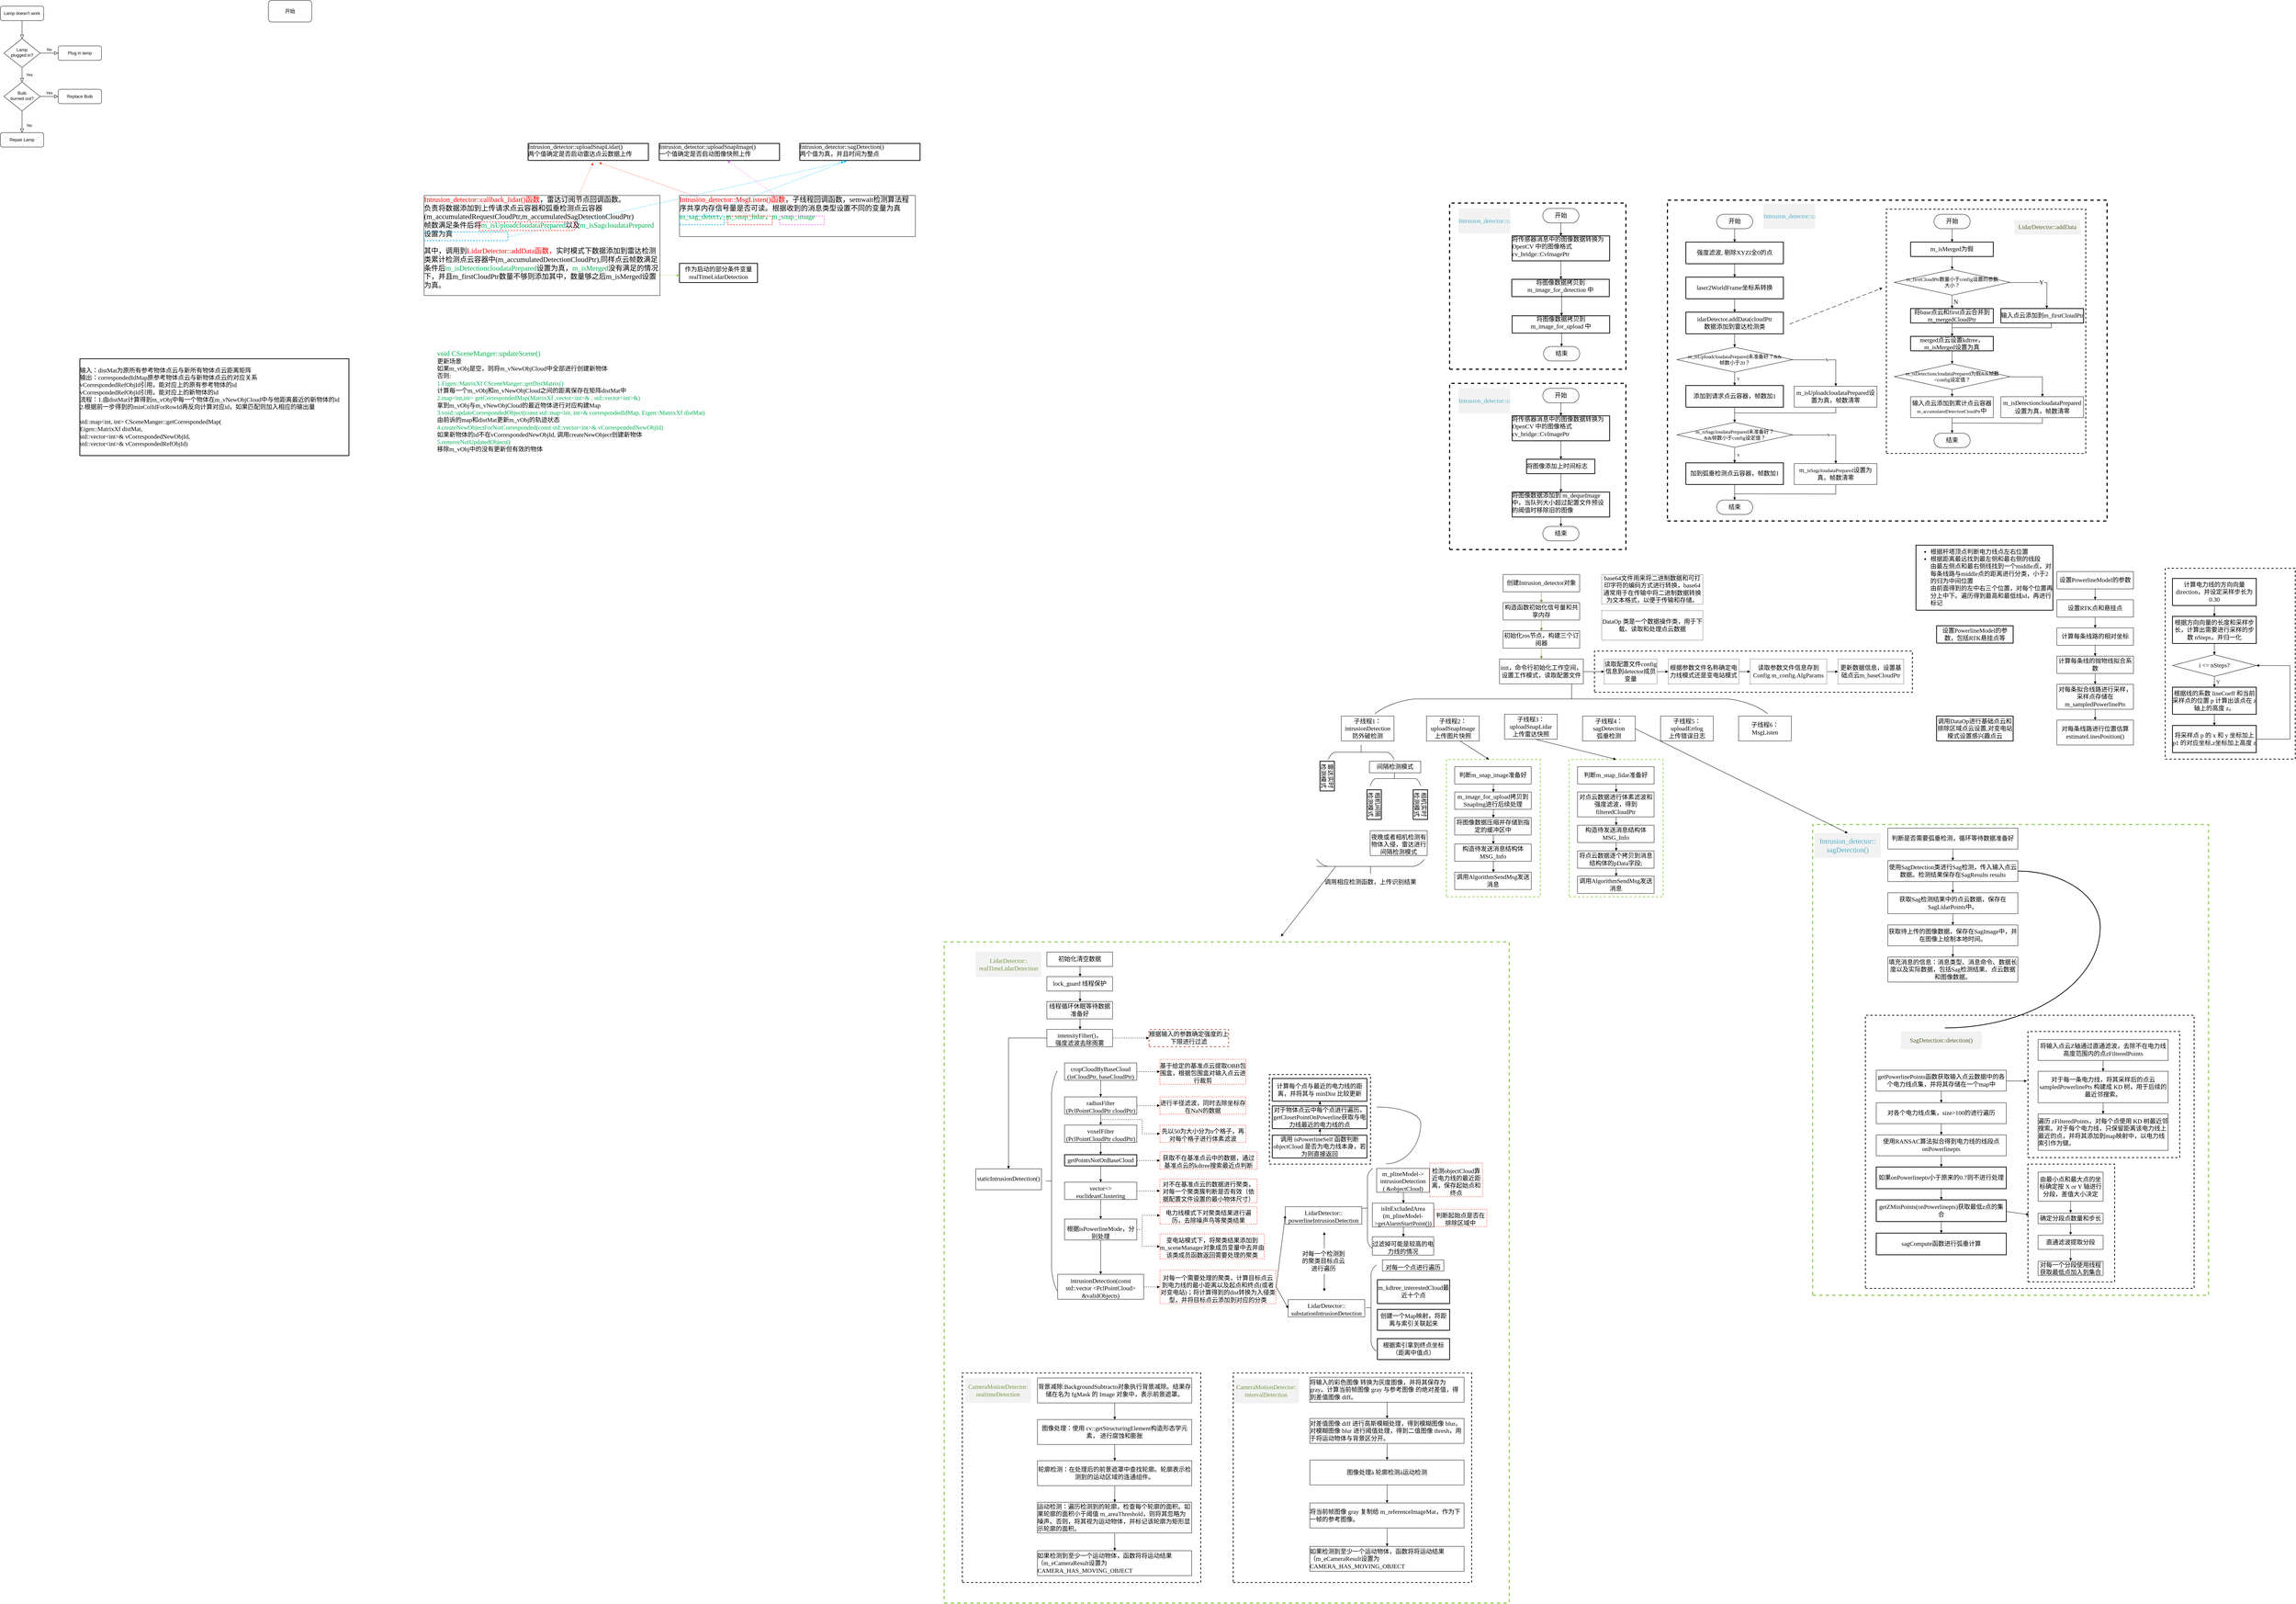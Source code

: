 <mxfile version="21.7.5" type="github">
  <diagram id="C5RBs43oDa-KdzZeNtuy" name="Page-1">
    <mxGraphModel dx="1140" dy="784" grid="0" gridSize="10" guides="1" tooltips="1" connect="1" arrows="1" fold="1" page="1" pageScale="1" pageWidth="827" pageHeight="1169" math="0" shadow="0">
      <root>
        <mxCell id="WIyWlLk6GJQsqaUBKTNV-0" />
        <mxCell id="WIyWlLk6GJQsqaUBKTNV-1" parent="WIyWlLk6GJQsqaUBKTNV-0" />
        <mxCell id="WIyWlLk6GJQsqaUBKTNV-2" value="" style="rounded=0;html=1;jettySize=auto;orthogonalLoop=1;fontSize=11;endArrow=block;endFill=0;endSize=8;strokeWidth=1;shadow=0;labelBackgroundColor=none;edgeStyle=orthogonalEdgeStyle;" parent="WIyWlLk6GJQsqaUBKTNV-1" source="WIyWlLk6GJQsqaUBKTNV-3" target="WIyWlLk6GJQsqaUBKTNV-6" edge="1">
          <mxGeometry relative="1" as="geometry" />
        </mxCell>
        <mxCell id="WIyWlLk6GJQsqaUBKTNV-3" value="Lamp doesn&#39;t work" style="rounded=1;whiteSpace=wrap;html=1;fontSize=12;glass=0;strokeWidth=1;shadow=0;" parent="WIyWlLk6GJQsqaUBKTNV-1" vertex="1">
          <mxGeometry x="160" y="80" width="120" height="40" as="geometry" />
        </mxCell>
        <mxCell id="WIyWlLk6GJQsqaUBKTNV-4" value="Yes" style="rounded=0;html=1;jettySize=auto;orthogonalLoop=1;fontSize=11;endArrow=block;endFill=0;endSize=8;strokeWidth=1;shadow=0;labelBackgroundColor=none;edgeStyle=orthogonalEdgeStyle;" parent="WIyWlLk6GJQsqaUBKTNV-1" source="WIyWlLk6GJQsqaUBKTNV-6" target="WIyWlLk6GJQsqaUBKTNV-10" edge="1">
          <mxGeometry y="20" relative="1" as="geometry">
            <mxPoint as="offset" />
          </mxGeometry>
        </mxCell>
        <mxCell id="WIyWlLk6GJQsqaUBKTNV-5" value="No" style="edgeStyle=orthogonalEdgeStyle;rounded=0;html=1;jettySize=auto;orthogonalLoop=1;fontSize=11;endArrow=block;endFill=0;endSize=8;strokeWidth=1;shadow=0;labelBackgroundColor=none;" parent="WIyWlLk6GJQsqaUBKTNV-1" source="WIyWlLk6GJQsqaUBKTNV-6" target="WIyWlLk6GJQsqaUBKTNV-7" edge="1">
          <mxGeometry y="10" relative="1" as="geometry">
            <mxPoint as="offset" />
          </mxGeometry>
        </mxCell>
        <mxCell id="WIyWlLk6GJQsqaUBKTNV-6" value="Lamp&lt;br&gt;plugged in?" style="rhombus;whiteSpace=wrap;html=1;shadow=0;fontFamily=Helvetica;fontSize=12;align=center;strokeWidth=1;spacing=6;spacingTop=-4;" parent="WIyWlLk6GJQsqaUBKTNV-1" vertex="1">
          <mxGeometry x="170" y="170" width="100" height="80" as="geometry" />
        </mxCell>
        <mxCell id="WIyWlLk6GJQsqaUBKTNV-7" value="Plug in lamp" style="rounded=1;whiteSpace=wrap;html=1;fontSize=12;glass=0;strokeWidth=1;shadow=0;" parent="WIyWlLk6GJQsqaUBKTNV-1" vertex="1">
          <mxGeometry x="320" y="190" width="120" height="40" as="geometry" />
        </mxCell>
        <mxCell id="WIyWlLk6GJQsqaUBKTNV-8" value="No" style="rounded=0;html=1;jettySize=auto;orthogonalLoop=1;fontSize=11;endArrow=block;endFill=0;endSize=8;strokeWidth=1;shadow=0;labelBackgroundColor=none;edgeStyle=orthogonalEdgeStyle;" parent="WIyWlLk6GJQsqaUBKTNV-1" source="WIyWlLk6GJQsqaUBKTNV-10" target="WIyWlLk6GJQsqaUBKTNV-11" edge="1">
          <mxGeometry x="0.333" y="20" relative="1" as="geometry">
            <mxPoint as="offset" />
          </mxGeometry>
        </mxCell>
        <mxCell id="WIyWlLk6GJQsqaUBKTNV-9" value="Yes" style="edgeStyle=orthogonalEdgeStyle;rounded=0;html=1;jettySize=auto;orthogonalLoop=1;fontSize=11;endArrow=block;endFill=0;endSize=8;strokeWidth=1;shadow=0;labelBackgroundColor=none;" parent="WIyWlLk6GJQsqaUBKTNV-1" source="WIyWlLk6GJQsqaUBKTNV-10" target="WIyWlLk6GJQsqaUBKTNV-12" edge="1">
          <mxGeometry y="10" relative="1" as="geometry">
            <mxPoint as="offset" />
          </mxGeometry>
        </mxCell>
        <mxCell id="WIyWlLk6GJQsqaUBKTNV-10" value="Bulb&lt;br&gt;burned out?" style="rhombus;whiteSpace=wrap;html=1;shadow=0;fontFamily=Helvetica;fontSize=12;align=center;strokeWidth=1;spacing=6;spacingTop=-4;" parent="WIyWlLk6GJQsqaUBKTNV-1" vertex="1">
          <mxGeometry x="170" y="290" width="100" height="80" as="geometry" />
        </mxCell>
        <mxCell id="WIyWlLk6GJQsqaUBKTNV-11" value="Repair Lamp" style="rounded=1;whiteSpace=wrap;html=1;fontSize=12;glass=0;strokeWidth=1;shadow=0;" parent="WIyWlLk6GJQsqaUBKTNV-1" vertex="1">
          <mxGeometry x="160" y="430" width="120" height="40" as="geometry" />
        </mxCell>
        <mxCell id="WIyWlLk6GJQsqaUBKTNV-12" value="Replace Bulb" style="rounded=1;whiteSpace=wrap;html=1;fontSize=12;glass=0;strokeWidth=1;shadow=0;" parent="WIyWlLk6GJQsqaUBKTNV-1" vertex="1">
          <mxGeometry x="320" y="310" width="120" height="40" as="geometry" />
        </mxCell>
        <UserObject label="" tags="背景" id="if1nUm3YDDhr1spuvwhR-0">
          <mxCell style="vsdxID=584;fillColor=none;gradientColor=none;shape=stencil(nZBLDoAgDERP0z3SIyjew0SURgSD+Lu9kMZoXLhwN9O+tukAlrNpJg1SzDH4QW/URgNYgZTkjA4UkwJUgGXng+6DX1zLfmoymdXo17xh5zmRJ6Q42BWCfc2oJfdAr+Yv+AP9Cb7OJ3H/2JG1HNGz/84klThPVCc=);dashed=1;strokeColor=#000000;strokeWidth=2;points=[];labelBackgroundColor=none;rounded=0;html=1;whiteSpace=wrap;" parent="WIyWlLk6GJQsqaUBKTNV-1" vertex="1">
            <mxGeometry x="5381" y="642" width="552" height="676" as="geometry" />
          </mxCell>
        </UserObject>
        <UserObject label="&lt;div style=&quot;font-size: 1px&quot;&gt;&lt;font style=&quot;font-size:16.93px;font-family:Times New Roman;color:#000000;direction:ltr;letter-spacing:0px;line-height:120%;opacity:1&quot;&gt;创建&lt;/font&gt;&lt;font style=&quot;font-size:16.93px;font-family:Times New Roman;color:#000000;direction:ltr;letter-spacing:0px;line-height:120%;opacity:1&quot;&gt;Intrusion_detector&lt;/font&gt;&lt;font style=&quot;font-size:16.93px;font-family:Times New Roman;color:#000000;direction:ltr;letter-spacing:0px;line-height:120%;opacity:1&quot;&gt;对象&lt;/font&gt;&lt;font style=&quot;font-size:16.93px;font-family:Times New Roman;color:#000000;direction:ltr;letter-spacing:0px;line-height:120%;opacity:1&quot;&gt; &lt;br/&gt;&lt;/font&gt;&lt;/div&gt;" tags="流程图" id="if1nUm3YDDhr1spuvwhR-1">
          <mxCell style="verticalAlign=middle;align=center;overflow=width;vsdxID=57;fillColor=#ffffff;gradientColor=none;shape=stencil(nZBLDoAgDERP0z3SIyjew0SURgSD+Lu9kMZoXLhwN9O+tukAlrNpJg1SzDH4QW/URgNYgZTkjA4UkwJUgGXng+6DX1zLfmoymdXo17xh5zmRJ6Q42BWCfc2oJfdAr+Yv+AP9Cb7OJ3H/2JG1HNGz/84klThPVCc=);strokeColor=#000000;spacingTop=-1;spacingBottom=-1;spacingLeft=-1;spacingRight=-1;points=[[1,0.5,0],[0.5,0.5,0],[0.5,0,0]];labelBackgroundColor=none;rounded=0;html=1;whiteSpace=wrap;" parent="WIyWlLk6GJQsqaUBKTNV-1" vertex="1">
            <mxGeometry x="4320" y="1653" width="212" height="48" as="geometry" />
          </mxCell>
        </UserObject>
        <UserObject label="&lt;div style=&quot;font-size: 1px&quot;&gt;&lt;font style=&quot;font-size:16.93px;font-family:Times New Roman;color:#000000;direction:ltr;letter-spacing:0px;line-height:120%;opacity:1&quot;&gt;构造函数初始化信号量和共享内存&lt;br/&gt;&lt;/font&gt;&lt;/div&gt;" tags="流程图" id="if1nUm3YDDhr1spuvwhR-2">
          <mxCell style="verticalAlign=middle;align=center;overflow=width;vsdxID=75;fillColor=#ffffff;gradientColor=none;shape=stencil(nZBLDoAgDERP0z3SIyjew0SURgSD+Lu9kMZoXLhwN9O+tukAlrNpJg1SzDH4QW/URgNYgZTkjA4UkwJUgGXng+6DX1zLfmoymdXo17xh5zmRJ6Q42BWCfc2oJfdAr+Yv+AP9Cb7OJ3H/2JG1HNGz/84klThPVCc=);strokeColor=#000000;spacingTop=-1;spacingBottom=-1;spacingLeft=-1;spacingRight=-1;points=[[1,0.5,0],[0.5,0.5,0],[0.5,0,0]];labelBackgroundColor=none;rounded=0;html=1;whiteSpace=wrap;" parent="WIyWlLk6GJQsqaUBKTNV-1" vertex="1">
            <mxGeometry x="4320" y="1731" width="212" height="48" as="geometry" />
          </mxCell>
        </UserObject>
        <UserObject label="&lt;div style=&quot;font-size: 1px&quot;&gt;&lt;font style=&quot;font-size:16.93px;font-family:Times New Roman;color:#000000;direction:ltr;letter-spacing:0px;line-height:120%;opacity:1&quot;&gt;初始化ros节点，构建三个订阅器&lt;br/&gt;&lt;/font&gt;&lt;/div&gt;" tags="流程图" id="if1nUm3YDDhr1spuvwhR-3">
          <mxCell style="verticalAlign=middle;align=center;overflow=width;vsdxID=76;fillColor=#ffffff;gradientColor=none;shape=stencil(nZBLDoAgDERP0z3SIyjew0SURgSD+Lu9kMZoXLhwN9O+tukAlrNpJg1SzDH4QW/URgNYgZTkjA4UkwJUgGXng+6DX1zLfmoymdXo17xh5zmRJ6Q42BWCfc2oJfdAr+Yv+AP9Cb7OJ3H/2JG1HNGz/84klThPVCc=);strokeColor=#000000;spacingTop=-1;spacingBottom=-1;spacingLeft=-1;spacingRight=-1;points=[[1,0.5,0],[0.5,0.5,0],[0.5,0,0]];labelBackgroundColor=none;rounded=0;html=1;whiteSpace=wrap;" parent="WIyWlLk6GJQsqaUBKTNV-1" vertex="1">
            <mxGeometry x="4320" y="1809" width="212" height="48" as="geometry" />
          </mxCell>
        </UserObject>
        <UserObject label="&lt;div style=&quot;font-size: 1px&quot;&gt;&lt;font style=&quot;font-size:16.93px;font-family:Times New Roman;color:#000000;direction:ltr;letter-spacing:0px;line-height:120%;opacity:1&quot;&gt;init，命令行初始化工作空间，&lt;/font&gt;&lt;font style=&quot;font-size:16.93px;font-family:Times New Roman;color:#000000;direction:ltr;letter-spacing:0px;line-height:120%;opacity:1&quot;&gt;设置工作模式，读取配置文件&lt;/font&gt;&lt;font style=&quot;font-size:16.93px;font-family:Times New Roman;color:#000000;direction:ltr;letter-spacing:0px;line-height:120%;opacity:1&quot;&gt;&lt;br/&gt;&lt;/font&gt;&lt;/div&gt;" tags="流程图" id="if1nUm3YDDhr1spuvwhR-4">
          <mxCell style="verticalAlign=middle;align=center;overflow=width;vsdxID=77;fillColor=#ffffff;gradientColor=none;shape=stencil(nZBLDoAgDERP0z3SIyjew0SURgSD+Lu9kMZoXLhwN9O+tukAlrNpJg1SzDH4QW/URgNYgZTkjA4UkwJUgGXng+6DX1zLfmoymdXo17xh5zmRJ6Q42BWCfc2oJfdAr+Yv+AP9Cb7OJ3H/2JG1HNGz/84klThPVCc=);strokeColor=#000000;spacingTop=-1;spacingBottom=-1;spacingLeft=-1;spacingRight=-1;points=[[1,0.5,0],[0.5,0.5,0],[0.5,0,0]];labelBackgroundColor=none;rounded=0;html=1;whiteSpace=wrap;" parent="WIyWlLk6GJQsqaUBKTNV-1" vertex="1">
            <mxGeometry x="4310" y="1887" width="232" height="69" as="geometry" />
          </mxCell>
        </UserObject>
        <UserObject label="&lt;div style=&quot;font-size: 1px&quot;&gt;&lt;font style=&quot;font-size:16.93px;font-family:Times New Roman;color:#000000;direction:ltr;letter-spacing:0px;line-height:120%;opacity:1&quot;&gt;子线程1：&lt;/font&gt;&lt;font style=&quot;font-size:16.93px;font-family:Times New Roman;color:#000000;direction:ltr;letter-spacing:0px;line-height:120%;opacity:1&quot;&gt;intrusionDetection&lt;/font&gt;&lt;font style=&quot;font-size:16.93px;font-family:Times New Roman;color:#000000;direction:ltr;letter-spacing:0px;line-height:120%;opacity:1&quot;&gt;&lt;br/&gt;&lt;/font&gt;&lt;font style=&quot;font-size:16.93px;font-family:Times New Roman;color:#000000;direction:ltr;letter-spacing:0px;line-height:120%;opacity:1&quot;&gt;防外破检测&lt;br/&gt;&lt;/font&gt;&lt;/div&gt;" tags="流程图" id="if1nUm3YDDhr1spuvwhR-5">
          <mxCell style="verticalAlign=middle;align=center;overflow=width;vsdxID=79;fillColor=#ffffff;gradientColor=none;shape=stencil(nZBLDoAgDERP0z3SIyjew0SURgSD+Lu9kMZoXLhwN9O+tukAlrNpJg1SzDH4QW/URgNYgZTkjA4UkwJUgGXng+6DX1zLfmoymdXo17xh5zmRJ6Q42BWCfc2oJfdAr+Yv+AP9Cb7OJ3H/2JG1HNGz/84klThPVCc=);strokeColor=#000000;spacingTop=-1;spacingBottom=-1;spacingLeft=-1;spacingRight=-1;points=[[1,0.5,0],[0.5,0.5,0],[0.5,0,0]];labelBackgroundColor=none;rounded=0;html=1;whiteSpace=wrap;" parent="WIyWlLk6GJQsqaUBKTNV-1" vertex="1">
            <mxGeometry x="3872" y="2045" width="146" height="69" as="geometry" />
          </mxCell>
        </UserObject>
        <UserObject label="&lt;div style=&quot;font-size: 1px&quot;&gt;&lt;font style=&quot;font-size:16.93px;font-family:Times New Roman;color:#000000;direction:ltr;letter-spacing:0px;line-height:120%;opacity:1&quot;&gt;子线程2：&lt;/font&gt;&lt;font style=&quot;font-size:16.93px;font-family:Times New Roman;color:#000000;direction:ltr;letter-spacing:0px;line-height:120%;opacity:1&quot;&gt;uploadSnapImage&lt;/font&gt;&lt;font style=&quot;font-size:16.93px;font-family:Times New Roman;color:#000000;direction:ltr;letter-spacing:0px;line-height:120%;opacity:1&quot;&gt;&lt;br/&gt;&lt;/font&gt;&lt;font style=&quot;font-size:16.93px;font-family:Times New Roman;color:#000000;direction:ltr;letter-spacing:0px;line-height:120%;opacity:1&quot;&gt;上传图片快照&lt;br/&gt;&lt;/font&gt;&lt;/div&gt;" tags="流程图" id="if1nUm3YDDhr1spuvwhR-6">
          <mxCell style="verticalAlign=middle;align=center;overflow=width;vsdxID=80;fillColor=#ffffff;gradientColor=none;shape=stencil(nZBLDoAgDERP0z3SIyjew0SURgSD+Lu9kMZoXLhwN9O+tukAlrNpJg1SzDH4QW/URgNYgZTkjA4UkwJUgGXng+6DX1zLfmoymdXo17xh5zmRJ6Q42BWCfc2oJfdAr+Yv+AP9Cb7OJ3H/2JG1HNGz/84klThPVCc=);strokeColor=#000000;spacingTop=-1;spacingBottom=-1;spacingLeft=-1;spacingRight=-1;points=[[1,0.5,0],[0.5,0.5,0],[0.5,0,0]];labelBackgroundColor=none;rounded=0;html=1;whiteSpace=wrap;" parent="WIyWlLk6GJQsqaUBKTNV-1" vertex="1">
            <mxGeometry x="4108" y="2045" width="146" height="69" as="geometry" />
          </mxCell>
        </UserObject>
        <UserObject label="&lt;div style=&quot;font-size: 1px&quot;&gt;&lt;font style=&quot;font-size:16.93px;font-family:Times New Roman;color:#000000;direction:ltr;letter-spacing:0px;line-height:120%;opacity:1&quot;&gt;子线程3：&lt;/font&gt;&lt;font style=&quot;font-size:16.93px;font-family:Times New Roman;color:#000000;direction:ltr;letter-spacing:0px;line-height:120%;opacity:1&quot;&gt;uploadSnap&lt;/font&gt;&lt;font style=&quot;font-size:16.93px;font-family:Times New Roman;color:#000000;direction:ltr;letter-spacing:0px;line-height:120%;opacity:1&quot;&gt;Lidar&lt;br/&gt;上传雷达快照&lt;br/&gt;&lt;/font&gt;&lt;/div&gt;" tags="流程图" id="if1nUm3YDDhr1spuvwhR-7">
          <mxCell style="verticalAlign=middle;align=center;overflow=width;vsdxID=81;fillColor=#ffffff;gradientColor=none;shape=stencil(nZBLDoAgDERP0z3SIyjew0SURgSD+Lu9kMZoXLhwN9O+tukAlrNpJg1SzDH4QW/URgNYgZTkjA4UkwJUgGXng+6DX1zLfmoymdXo17xh5zmRJ6Q42BWCfc2oJfdAr+Yv+AP9Cb7OJ3H/2JG1HNGz/84klThPVCc=);strokeColor=#000000;spacingTop=-1;spacingBottom=-1;spacingLeft=-1;spacingRight=-1;points=[[1,0.5,0],[0.5,0.5,0],[0.5,0,0]];labelBackgroundColor=none;rounded=0;html=1;whiteSpace=wrap;" parent="WIyWlLk6GJQsqaUBKTNV-1" vertex="1">
            <mxGeometry x="4324" y="2040" width="146" height="69" as="geometry" />
          </mxCell>
        </UserObject>
        <UserObject label="&lt;div style=&quot;font-size: 1px&quot;&gt;&lt;font style=&quot;font-size:16.93px;font-family:Times New Roman;color:#000000;direction:ltr;letter-spacing:0px;line-height:120%;opacity:1&quot;&gt;子线程5：&lt;br/&gt;&lt;/font&gt;&lt;font style=&quot;font-size:16.93px;font-family:Times New Roman;color:#000000;direction:ltr;letter-spacing:0px;line-height:120%;opacity:1&quot;&gt;uploadErrlog&lt;br/&gt;&lt;/font&gt;&lt;font style=&quot;font-size:16.93px;font-family:Times New Roman;color:#000000;direction:ltr;letter-spacing:0px;line-height:120%;opacity:1&quot;&gt;上传错误日志&lt;br/&gt;&lt;/font&gt;&lt;/div&gt;" tags="流程图" id="if1nUm3YDDhr1spuvwhR-8">
          <mxCell style="verticalAlign=middle;align=center;overflow=width;vsdxID=82;fillColor=#ffffff;gradientColor=none;shape=stencil(nZBLDoAgDERP0z3SIyjew0SURgSD+Lu9kMZoXLhwN9O+tukAlrNpJg1SzDH4QW/URgNYgZTkjA4UkwJUgGXng+6DX1zLfmoymdXo17xh5zmRJ6Q42BWCfc2oJfdAr+Yv+AP9Cb7OJ3H/2JG1HNGz/84klThPVCc=);strokeColor=#000000;spacingTop=-1;spacingBottom=-1;spacingLeft=-1;spacingRight=-1;points=[[1,0.5,0],[0.5,0.5,0],[0.5,0,0]];labelBackgroundColor=none;rounded=0;html=1;whiteSpace=wrap;" parent="WIyWlLk6GJQsqaUBKTNV-1" vertex="1">
            <mxGeometry x="4756" y="2045" width="146" height="69" as="geometry" />
          </mxCell>
        </UserObject>
        <UserObject label="&lt;div style=&quot;font-size: 1px&quot;&gt;&lt;font style=&quot;font-size:16.93px;font-family:Times New Roman;color:#000000;direction:ltr;letter-spacing:0px;line-height:120%;opacity:1&quot;&gt;子线程4：&lt;br/&gt;sagDetection&lt;br/&gt;弧垂检测&lt;br/&gt;&lt;/font&gt;&lt;/div&gt;" tags="流程图" id="if1nUm3YDDhr1spuvwhR-9">
          <mxCell style="verticalAlign=middle;align=center;overflow=width;vsdxID=83;fillColor=#ffffff;gradientColor=none;shape=stencil(nZBLDoAgDERP0z3SIyjew0SURgSD+Lu9kMZoXLhwN9O+tukAlrNpJg1SzDH4QW/URgNYgZTkjA4UkwJUgGXng+6DX1zLfmoymdXo17xh5zmRJ6Q42BWCfc2oJfdAr+Yv+AP9Cb7OJ3H/2JG1HNGz/84klThPVCc=);strokeColor=#000000;spacingTop=-1;spacingBottom=-1;spacingLeft=-1;spacingRight=-1;points=[[1,0.5,0],[0.5,0.5,0],[0.5,0,0]];labelBackgroundColor=none;rounded=0;html=1;whiteSpace=wrap;" parent="WIyWlLk6GJQsqaUBKTNV-1" vertex="1">
            <mxGeometry x="4540" y="2045" width="146" height="69" as="geometry" />
          </mxCell>
        </UserObject>
        <UserObject label="&lt;div style=&quot;font-size: 1px&quot;&gt;&lt;font style=&quot;font-size:16.93px;font-family:Times New Roman;color:#000000;direction:ltr;letter-spacing:0px;line-height:120%;opacity:1&quot;&gt;子线程6：&lt;br/&gt;&lt;/font&gt;&lt;font style=&quot;font-size:16.93px;font-family:Times New Roman;color:#000000;direction:ltr;letter-spacing:0px;line-height:120%;opacity:1&quot;&gt;MsgListen&lt;br/&gt;&lt;/font&gt;&lt;/div&gt;" tags="流程图" id="if1nUm3YDDhr1spuvwhR-10">
          <mxCell style="verticalAlign=middle;align=center;overflow=width;vsdxID=84;fillColor=#ffffff;gradientColor=none;shape=stencil(nZBLDoAgDERP0z3SIyjew0SURgSD+Lu9kMZoXLhwN9O+tukAlrNpJg1SzDH4QW/URgNYgZTkjA4UkwJUgGXng+6DX1zLfmoymdXo17xh5zmRJ6Q42BWCfc2oJfdAr+Yv+AP9Cb7OJ3H/2JG1HNGz/84klThPVCc=);strokeColor=#000000;spacingTop=-1;spacingBottom=-1;spacingLeft=-1;spacingRight=-1;points=[[1,0.5,0],[0.5,0.5,0],[0.5,0,0]];labelBackgroundColor=none;rounded=0;html=1;whiteSpace=wrap;" parent="WIyWlLk6GJQsqaUBKTNV-1" vertex="1">
            <mxGeometry x="4972" y="2045" width="146" height="69" as="geometry" />
          </mxCell>
        </UserObject>
        <UserObject label="" tags="背景" id="if1nUm3YDDhr1spuvwhR-11">
          <mxCell style="vsdxID=86;rotation=270;fillColor=#ffffff;gradientColor=none;shape=stencil(tVLRDoIwDPyaPULGFgSfEf9jkQGLuJEyBf/eLR1RMCQa41uvvd5tzRFeDK3oJWF0sGDOclSVbQk/EMaUbiUo6yrCS8KL2oBswFx1hbgXnumri7l5hQn3qN9g9I4ooYiPSBVwcjMI1ITzOM+RD/PCLs44tgIrXSruA5wiMakhAmOFVUYvzDsBjYycWVR3olmMhlHK/q0dntcpLTeNUxrTbJs9//RD+nfi6fqqvx51qffHk7rimRQM2etsnSrXwkTy8gE=);strokeColor=#000000;points=[[0.5,0.18,0],[0.5,0.5,0],[0.5,0.82,0]];labelBackgroundColor=none;rounded=0;html=1;whiteSpace=wrap;" parent="WIyWlLk6GJQsqaUBKTNV-1" vertex="1">
            <mxGeometry x="4468" y="1454" width="82" height="1087" as="geometry" />
          </mxCell>
        </UserObject>
        <UserObject label="" tags="背景" id="if1nUm3YDDhr1spuvwhR-12">
          <mxCell style="vsdxID=95;rotation=90;fillColor=#ffffff;gradientColor=none;shape=stencil(tZLRDoIwDEW/Zo8zYwuKz4j/sUiBRdxINwX/3i2DCCQkGuNb23vaLt0lIreN7IBwZh2aK/SqdA0RJ8K50g2gcj4ioiAirwxCjeauy5h3MpAhuplHmDDEvoSx0MPZc5mfIyzx4jWcYCF2WRZ5nBr2u4OIpZFKlxOPYzpQOShL0TjplNFRHLVWYg3UL6NVK+uFZHuAblZO5s9rlYbNxSnbRj8nvxiark/56yXXn/PHS/rgbZHorrm2tpMvRSuK4gU=);strokeColor=#000000;points=[[0.5,0.18,0],[0.5,0.5,0],[0.5,0.82,0]];labelBackgroundColor=none;rounded=0;html=1;whiteSpace=wrap;" parent="WIyWlLk6GJQsqaUBKTNV-1" vertex="1">
            <mxGeometry x="3907" y="2054" width="40" height="182" as="geometry" />
          </mxCell>
        </UserObject>
        <UserObject label="" tags="背景" id="if1nUm3YDDhr1spuvwhR-13">
          <mxCell style="vsdxID=97;fillColor=#ffffff;gradientColor=none;shape=stencil(nZBLDoAgDERP0z3SIyjew0SURgSD+Lu9kMZoXLhwN9O+tukAlrNpJg1SzDH4QW/URgNYgZTkjA4UkwJUgGXng+6DX1zLfmoymdXo17xh5zmRJ6Q42BWCfc2oJfdAr+Yv+AP9Cb7OJ3H/2JG1HNGz/84klThPVCc=);strokeColor=#000000;strokeWidth=2;points=[];labelBackgroundColor=none;rounded=0;html=1;whiteSpace=wrap;" parent="WIyWlLk6GJQsqaUBKTNV-1" vertex="1">
            <mxGeometry x="3813" y="2170" width="40" height="82" as="geometry" />
          </mxCell>
        </UserObject>
        <mxCell id="if1nUm3YDDhr1spuvwhR-14" value="&lt;div style=&quot;font-size: 1px&quot;&gt;&lt;font style=&quot;font-size:16.93px;font-family:Times New Roman;color:#000000;direction:ltr;letter-spacing:0px;line-height:120%;opacity:1&quot;&gt;雷达实时检测模式&lt;/font&gt;&lt;font style=&quot;font-size:16.93px;font-family:Themed;color:#000000;direction:ltr;letter-spacing:0px;line-height:120%;opacity:1&quot;&gt;&lt;br/&gt;&lt;/font&gt;&lt;/div&gt;" style="text;vsdxID=97;fillColor=none;gradientColor=none;strokeColor=none;strokeWidth=2;points=[];labelBackgroundColor=none;rounded=0;html=1;whiteSpace=wrap;verticalAlign=middle;align=center;overflow=width;horizontal=0;rotation=179.43;;html=1;" parent="if1nUm3YDDhr1spuvwhR-13" vertex="1">
          <mxGeometry y="-0.97" width="40" height="82.97" as="geometry" />
        </mxCell>
        <UserObject label="" tags="背景" id="if1nUm3YDDhr1spuvwhR-15">
          <mxCell style="vsdxID=105;rotation=90;fillColor=#ffffff;gradientColor=none;shape=stencil(tZLBDoIwDIafZseRsWaKZ9T3WGTAIjLSTcG3d8sgAgkHYry1/b+2S/cTyG0tO0U4sw7NXfW6cDWBM+Fct7VC7XxE4EIgLw2qCs2zLWLeyUCG6GFeYcIQ+1LGQg9n72V+jbDEm9dwggGSLIs8Tg2H5AixNFJiOfE0pgOVg7YUjZNOmzaKo9ZIrBT1y2jZyGoh2V6pblZO589rdKs2FwueMLFN74L3jRbrm/560vUv/fGkPvh6Jdpsrq195UvRk3D5AA==);strokeColor=#000000;points=[[0.5,0.18,0],[0.5,0.5,0],[0.5,0.82,0]];labelBackgroundColor=none;rounded=0;html=1;whiteSpace=wrap;" parent="WIyWlLk6GJQsqaUBKTNV-1" vertex="1">
            <mxGeometry x="4002" y="2148" width="40" height="140" as="geometry" />
          </mxCell>
        </UserObject>
        <UserObject label="&lt;div style=&quot;font-size: 1px&quot;&gt;&lt;font style=&quot;font-size:16.93px;font-family:Times New Roman;color:#000000;direction:ltr;letter-spacing:0px;line-height:120%;opacity:1&quot;&gt;调用相应检测函数，上传识别结果&lt;br/&gt;&lt;/font&gt;&lt;/div&gt;" tags="背景" id="if1nUm3YDDhr1spuvwhR-16">
          <mxCell style="verticalAlign=middle;align=center;overflow=width;vsdxID=106;fillColor=none;gradientColor=none;shape=stencil(nZBLDoAgDERP0z3SIyjew0SURgSD+Lu9kMZoXLhwN9O+tukAlrNpJg1SzDH4QW/URgNYgZTkjA4UkwJUgGXng+6DX1zLfmoymdXo17xh5zmRJ6Q42BWCfc2oJfdAr+Yv+AP9Cb7OJ3H/2JG1HNGz/84klThPVCc=);strokeColor=none;strokeWidth=2;points=[];labelBackgroundColor=none;rounded=0;html=1;whiteSpace=wrap;" parent="WIyWlLk6GJQsqaUBKTNV-1" vertex="1">
            <mxGeometry x="3804" y="2481" width="298" height="48" as="geometry" />
          </mxCell>
        </UserObject>
        <UserObject label="" tags="背景" id="if1nUm3YDDhr1spuvwhR-17">
          <mxCell style="vsdxID=107;rotation=90;fillColor=#ffffff;gradientColor=none;shape=stencil(tVLRDoIwDPyaPc6MLSg+I/7HIgMWcSNlCv69WzqiYDQa41uvvd5tzRGR943sFOGsd2CPatCla4jYEc61aRRo5ysiCiLyyoKqwZ5NibiTgRmqk70EhRH3WNjg7IooYYj3SJVw8DOI1ESIVZYhH6aF9WojsBVZ6VxxG+FI5ah7CtZJp62ZmbcSakW9Ga1aWc9G/aBU99SOz2u1US+N0zfU6ZufcL+QTZfH/PWWc70/XtIX94Bgth5nyzD5FgZRFDc=);strokeColor=#000000;points=[[0.5,0.18,0],[0.5,0.5,0],[0.5,0.82,0]];labelBackgroundColor=none;rounded=0;html=1;whiteSpace=wrap;" parent="WIyWlLk6GJQsqaUBKTNV-1" vertex="1">
            <mxGeometry x="3933" y="2312" width="40" height="298" as="geometry" />
          </mxCell>
        </UserObject>
        <UserObject label="&lt;div style=&quot;font-size: 1px&quot;&gt;&lt;font style=&quot;font-size:16.93px;font-family:Times New Roman;color:#789440;direction:ltr;letter-spacing:0px;line-height:120%;opacity:1&quot;&gt;LidarDetector::&lt;/font&gt;&lt;font style=&quot;font-size:16.93px;font-family:Times New Roman;color:#789440;direction:ltr;letter-spacing:0px;line-height:120%;opacity:1&quot;&gt;&lt;br/&gt;&lt;/font&gt;&lt;font style=&quot;font-size:16.93px;font-family:Times New Roman;color:#789440;direction:ltr;letter-spacing:0px;line-height:120%;opacity:1&quot;&gt;realTimeLidarDetection&lt;br/&gt;&lt;/font&gt;&lt;/div&gt;" tags="流程图" id="if1nUm3YDDhr1spuvwhR-18">
          <mxCell style="verticalAlign=middle;align=center;overflow=width;vsdxID=109;fillColor=#f2f2f2;gradientColor=none;shape=stencil(nZBLDoAgDERP0z3SIyjew0SURgSD+Lu9kMZoXLhwN9O+tukAlrNpJg1SzDH4QW/URgNYgZTkjA4UkwJUgGXng+6DX1zLfmoymdXo17xh5zmRJ6Q42BWCfc2oJfdAr+Yv+AP9Cb7OJ3H/2JG1HNGz/84klThPVCc=);strokeColor=none;spacingTop=-1;spacingBottom=-1;spacingLeft=-1;spacingRight=-1;points=[[1,0.5,0],[0.5,0.5,0],[0.5,0,0]];labelBackgroundColor=none;rounded=0;html=1;whiteSpace=wrap;" parent="WIyWlLk6GJQsqaUBKTNV-1" vertex="1">
            <mxGeometry x="2860" y="2698" width="182" height="69" as="geometry" />
          </mxCell>
        </UserObject>
        <UserObject label="&lt;div style=&quot;font-size: 1px&quot;&gt;&lt;font style=&quot;font-size:16.93px;font-family:Times New Roman;color:#000000;direction:ltr;letter-spacing:0px;line-height:120%;opacity:1&quot;&gt;lock_guard&lt;/font&gt;&lt;font style=&quot;font-size:16.93px;font-family:Times New Roman;color:#000000;direction:ltr;letter-spacing:0px;line-height:120%;opacity:1&quot;&gt; 线程保护&lt;br/&gt;&lt;/font&gt;&lt;/div&gt;" tags="流程图" id="if1nUm3YDDhr1spuvwhR-19">
          <mxCell style="verticalAlign=middle;align=center;overflow=width;vsdxID=111;fillColor=#ffffff;gradientColor=none;shape=stencil(nZBLDoAgDERP0z3SIyjew0SURgSD+Lu9kMZoXLhwN9O+tukAlrNpJg1SzDH4QW/URgNYgZTkjA4UkwJUgGXng+6DX1zLfmoymdXo17xh5zmRJ6Q42BWCfc2oJfdAr+Yv+AP9Cb7OJ3H/2JG1HNGz/84klThPVCc=);strokeColor=#000000;spacingTop=-1;spacingBottom=-1;spacingLeft=-1;spacingRight=-1;points=[[1,0.5,0],[0.5,0.5,0],[0.5,0,0]];labelBackgroundColor=none;rounded=0;html=1;whiteSpace=wrap;" parent="WIyWlLk6GJQsqaUBKTNV-1" vertex="1">
            <mxGeometry x="3057" y="2766" width="182" height="40" as="geometry" />
          </mxCell>
        </UserObject>
        <UserObject label="&lt;div style=&quot;font-size: 1px&quot;&gt;&lt;font style=&quot;font-size:16.93px;font-family:Times New Roman;color:#000000;direction:ltr;letter-spacing:0px;line-height:120%;opacity:1&quot;&gt;线程循环休眠等待数据准备好&lt;br/&gt;&lt;/font&gt;&lt;/div&gt;" tags="流程图" id="if1nUm3YDDhr1spuvwhR-20">
          <mxCell style="verticalAlign=middle;align=center;overflow=width;vsdxID=112;fillColor=#ffffff;gradientColor=none;shape=stencil(nZBLDoAgDERP0z3SIyjew0SURgSD+Lu9kMZoXLhwN9O+tukAlrNpJg1SzDH4QW/URgNYgZTkjA4UkwJUgGXng+6DX1zLfmoymdXo17xh5zmRJ6Q42BWCfc2oJfdAr+Yv+AP9Cb7OJ3H/2JG1HNGz/84klThPVCc=);strokeColor=#000000;spacingTop=-1;spacingBottom=-1;spacingLeft=-1;spacingRight=-1;points=[[1,0.5,0],[0.5,0.5,0],[0.5,0,0]];labelBackgroundColor=none;rounded=0;html=1;whiteSpace=wrap;" parent="WIyWlLk6GJQsqaUBKTNV-1" vertex="1">
            <mxGeometry x="3057" y="2835" width="182" height="48" as="geometry" />
          </mxCell>
        </UserObject>
        <UserObject label="&lt;div style=&quot;font-size: 1px&quot;&gt;&lt;font style=&quot;font-size:16.93px;font-family:Times New Roman;color:#000000;direction:ltr;letter-spacing:0px;line-height:120%;opacity:1&quot;&gt;intensityFilter&lt;/font&gt;&lt;font style=&quot;font-size:16.93px;font-family:Times New Roman;color:#000000;direction:ltr;letter-spacing:0px;line-height:120%;opacity:1&quot;&gt;()，&lt;br/&gt;&lt;/font&gt;&lt;font style=&quot;font-size:16.93px;font-family:SimSun;color:#000000;direction:ltr;letter-spacing:0px;line-height:120%;opacity:1&quot;&gt;强度滤波去除雨雾&lt;/font&gt;&lt;font style=&quot;font-size:16.93px;font-family:SimSun;color:#000000;direction:ltr;letter-spacing:0px;line-height:120%;opacity:1&quot;&gt;&lt;br/&gt;&lt;/font&gt;&lt;/div&gt;" tags="流程图" id="if1nUm3YDDhr1spuvwhR-21">
          <mxCell style="verticalAlign=bottom;align=center;overflow=width;vsdxID=114;fillColor=#ffffff;gradientColor=none;shape=stencil(nZBLDoAgDERP0z3SIyjew0SURgSD+Lu9kMZoXLhwN9O+tukAlrNpJg1SzDH4QW/URgNYgZTkjA4UkwJUgGXng+6DX1zLfmoymdXo17xh5zmRJ6Q42BWCfc2oJfdAr+Yv+AP9Cb7OJ3H/2JG1HNGz/84klThPVCc=);strokeColor=#000000;spacingTop=-1;spacingBottom=-1;spacingLeft=-1;spacingRight=-1;points=[[1,0.5,0],[0.5,0.5,0],[0.5,0,0]];labelBackgroundColor=none;rounded=0;html=1;whiteSpace=wrap;" parent="WIyWlLk6GJQsqaUBKTNV-1" vertex="1">
            <mxGeometry x="3057" y="2912" width="182" height="48" as="geometry" />
          </mxCell>
        </UserObject>
        <UserObject label="&lt;div style=&quot;font-size: 1px&quot;&gt;&lt;font style=&quot;font-size:16.93px;font-family:SimSun;color:#000000;direction:ltr;letter-spacing:0px;line-height:120%;opacity:1&quot;&gt;staticIntrusionDetection&lt;/font&gt;&lt;font style=&quot;font-size:16.93px;font-family:Themed;color:#000000;direction:ltr;letter-spacing:0px;line-height:120%;opacity:1&quot;&gt;()&lt;br/&gt;&lt;/font&gt;&lt;font style=&quot;font-size:16.93px;font-family:SimSun;color:#000000;direction:ltr;letter-spacing:0px;line-height:120%;opacity:1&quot;&gt;&lt;br/&gt;&lt;/font&gt;&lt;/div&gt;" tags="流程图" id="if1nUm3YDDhr1spuvwhR-22">
          <mxCell style="verticalAlign=bottom;align=center;overflow=width;vsdxID=117;fillColor=#ffffff;gradientColor=none;shape=stencil(nZBLDoAgDERP0z3SIyjew0SURgSD+Lu9kMZoXLhwN9O+tukAlrNpJg1SzDH4QW/URgNYgZTkjA4UkwJUgGXng+6DX1zLfmoymdXo17xh5zmRJ6Q42BWCfc2oJfdAr+Yv+AP9Cb7OJ3H/2JG1HNGz/84klThPVCc=);strokeColor=#000000;spacingTop=-1;spacingBottom=-1;spacingLeft=-1;spacingRight=-1;points=[[1,0.5,0],[0.5,0.5,0],[0.5,0,0]];labelBackgroundColor=none;rounded=0;html=1;whiteSpace=wrap;" parent="WIyWlLk6GJQsqaUBKTNV-1" vertex="1">
            <mxGeometry x="2860" y="3298" width="182" height="58" as="geometry" />
          </mxCell>
        </UserObject>
        <UserObject label="&lt;div style=&quot;font-size: 1px&quot;&gt;&lt;font style=&quot;font-size:16.93px;font-family:Times New Roman;color:#000000;direction:ltr;letter-spacing:0px;line-height:120%;opacity:1&quot;&gt;radiusFilter&lt;/font&gt;&lt;font style=&quot;font-size:16.93px;font-family:Times New Roman;color:#000000;direction:ltr;letter-spacing:0px;line-height:120%;opacity:1&quot;&gt;&lt;br/&gt;&lt;/font&gt;&lt;font style=&quot;font-size:16.93px;font-family:Times New Roman;color:#000000;direction:ltr;letter-spacing:0px;line-height:120%;opacity:1&quot;&gt;(PclPointCloudPtr cloudPtr)&lt;/font&gt;&lt;font style=&quot;font-size:16.93px;font-family:SimSun;color:#000000;direction:ltr;letter-spacing:0px;line-height:120%;opacity:1&quot;&gt;&lt;br/&gt;&lt;/font&gt;&lt;/div&gt;" tags="流程图" id="if1nUm3YDDhr1spuvwhR-23">
          <mxCell style="verticalAlign=bottom;align=center;overflow=width;vsdxID=119;fillColor=#ffffff;gradientColor=none;shape=stencil(nZBLDoAgDERP0z3SIyjew0SURgSD+Lu9kMZoXLhwN9O+tukAlrNpJg1SzDH4QW/URgNYgZTkjA4UkwJUgGXng+6DX1zLfmoymdXo17xh5zmRJ6Q42BWCfc2oJfdAr+Yv+AP9Cb7OJ3H/2JG1HNGz/84klThPVCc=);strokeColor=#000000;spacingTop=-1;spacingBottom=-1;spacingLeft=-1;spacingRight=-1;points=[[1,0.5,0],[0.5,0.5,0],[0.5,0,0]];labelBackgroundColor=none;rounded=0;html=1;whiteSpace=wrap;" parent="WIyWlLk6GJQsqaUBKTNV-1" vertex="1">
            <mxGeometry x="3106" y="3099" width="200" height="48" as="geometry" />
          </mxCell>
        </UserObject>
        <UserObject label="&lt;div style=&quot;font-size: 1px&quot;&gt;&lt;font style=&quot;font-size:16.93px;font-family:Times New Roman;color:#000000;direction:ltr;letter-spacing:0px;line-height:120%;opacity:1&quot;&gt;基于给定的基准点云提取OBB包围盒，根据包围盒对输入点云进行裁剪&lt;/font&gt;&lt;font style=&quot;font-size:16.93px;font-family:SimSun;color:#000000;direction:ltr;letter-spacing:0px;line-height:120%;opacity:1&quot;&gt;&lt;br/&gt;&lt;/font&gt;&lt;/div&gt;" tags="流程图" id="if1nUm3YDDhr1spuvwhR-24">
          <mxCell style="verticalAlign=bottom;align=center;overflow=width;vsdxID=121;fillColor=#ffffff;gradientColor=none;shape=stencil(nZBLDoAgDERP0z3SIyjew0SURgSD+Lu9kMZoXLhwN9O+tukAlrNpJg1SzDH4QW/URgNYgZTkjA4UkwJUgGXng+6DX1zLfmoymdXo17xh5zmRJ6Q42BWCfc2oJfdAr+Yv+AP9Cb7OJ3H/2JG1HNGz/84klThPVCc=);dashed=1;strokeColor=#ff0000;spacingTop=-1;spacingBottom=-1;spacingLeft=-1;spacingRight=-1;points=[[1,0.5,0],[0.5,0.5,0],[0.5,0,0]];labelBackgroundColor=none;rounded=0;html=1;whiteSpace=wrap;" parent="WIyWlLk6GJQsqaUBKTNV-1" vertex="1">
            <mxGeometry x="3370" y="2995" width="238" height="69" as="geometry" />
          </mxCell>
        </UserObject>
        <UserObject label="&lt;div style=&quot;font-size: 1px&quot;&gt;&lt;font style=&quot;font-size:16.93px;font-family:Times New Roman;color:#000000;direction:ltr;letter-spacing:0px;line-height:120%;opacity:1&quot;&gt;vector&amp;lt;&amp;gt; &lt;/font&gt;&lt;font style=&quot;font-size:16.93px;font-family:Times New Roman;color:#000000;direction:ltr;letter-spacing:0px;line-height:120%;opacity:1&quot;&gt;euclideanClustering&lt;/font&gt;&lt;font style=&quot;font-size:16.93px;font-family:SimSun;color:#000000;direction:ltr;letter-spacing:0px;line-height:120%;opacity:1&quot;&gt;&lt;br/&gt;&lt;/font&gt;&lt;/div&gt;" tags="流程图" id="if1nUm3YDDhr1spuvwhR-25">
          <mxCell style="verticalAlign=bottom;align=center;overflow=width;vsdxID=169;fillColor=#ffffff;gradientColor=none;shape=stencil(nZBLDoAgDERP0z3SIyjew0SURgSD+Lu9kMZoXLhwN9O+tukAlrNpJg1SzDH4QW/URgNYgZTkjA4UkwJUgGXng+6DX1zLfmoymdXo17xh5zmRJ6Q42BWCfc2oJfdAr+Yv+AP9Cb7OJ3H/2JG1HNGz/84klThPVCc=);strokeColor=#000000;spacingTop=-1;spacingBottom=-1;spacingLeft=-1;spacingRight=-1;points=[[1,0.5,0],[0.5,0.5,0],[0.5,0,0]];labelBackgroundColor=none;rounded=0;html=1;whiteSpace=wrap;" parent="WIyWlLk6GJQsqaUBKTNV-1" vertex="1">
            <mxGeometry x="3106" y="3335" width="200" height="48" as="geometry" />
          </mxCell>
        </UserObject>
        <UserObject label="&lt;div style=&quot;font-size: 1px&quot;&gt;&lt;font style=&quot;font-size:16.93px;font-family:Times New Roman;color:#000000;direction:ltr;letter-spacing:0px;line-height:120%;opacity:1&quot;&gt;根据&lt;/font&gt;&lt;font style=&quot;font-size:16.93px;font-family:Times New Roman;color:#000000;direction:ltr;letter-spacing:0px;line-height:120%;opacity:1&quot;&gt;isPowerlineMode&lt;/font&gt;&lt;font style=&quot;font-size:16.93px;font-family:Times New Roman;color:#000000;direction:ltr;letter-spacing:0px;line-height:120%;opacity:1&quot;&gt;，分别处理&lt;/font&gt;&lt;font style=&quot;font-size:16.93px;font-family:SimSun;color:#000000;direction:ltr;letter-spacing:0px;line-height:120%;opacity:1&quot;&gt;&lt;br/&gt;&lt;/font&gt;&lt;/div&gt;" tags="流程图" id="if1nUm3YDDhr1spuvwhR-26">
          <mxCell style="verticalAlign=bottom;align=center;overflow=width;vsdxID=170;fillColor=#ffffff;gradientColor=none;shape=stencil(nZBLDoAgDERP0z3SIyjew0SURgSD+Lu9kMZoXLhwN9O+tukAlrNpJg1SzDH4QW/URgNYgZTkjA4UkwJUgGXng+6DX1zLfmoymdXo17xh5zmRJ6Q42BWCfc2oJfdAr+Yv+AP9Cb7OJ3H/2JG1HNGz/84klThPVCc=);strokeColor=#000000;spacingTop=-1;spacingBottom=-1;spacingLeft=-1;spacingRight=-1;points=[[1,0.5,0],[0.5,0.5,0],[0.5,0,0]];labelBackgroundColor=none;rounded=0;html=1;whiteSpace=wrap;" parent="WIyWlLk6GJQsqaUBKTNV-1" vertex="1">
            <mxGeometry x="3106" y="3437" width="200" height="58" as="geometry" />
          </mxCell>
        </UserObject>
        <UserObject label="&lt;div style=&quot;font-size: 1px&quot;&gt;&lt;font style=&quot;font-size:16.93px;font-family:Times New Roman;color:#000000;direction:ltr;letter-spacing:0px;line-height:120%;opacity:1&quot;&gt;intrusionDetection(const std::vector &amp;lt;PclPointCloud&amp;gt; &amp;amp;validObjects)&lt;br/&gt;&lt;/font&gt;&lt;/div&gt;" tags="流程图" id="if1nUm3YDDhr1spuvwhR-27">
          <mxCell style="verticalAlign=bottom;align=center;overflow=width;vsdxID=171;fillColor=#ffffff;gradientColor=none;shape=stencil(nZBLDoAgDERP0z3SIyjew0SURgSD+Lu9kMZoXLhwN9O+tukAlrNpJg1SzDH4QW/URgNYgZTkjA4UkwJUgGXng+6DX1zLfmoymdXo17xh5zmRJ6Q42BWCfc2oJfdAr+Yv+AP9Cb7OJ3H/2JG1HNGz/84klThPVCc=);strokeColor=#000000;spacingTop=-1;spacingBottom=-1;spacingLeft=-1;spacingRight=-1;points=[[1,0.5,0],[0.5,0.5,0],[0.5,0,0]];labelBackgroundColor=none;rounded=0;html=1;whiteSpace=wrap;" parent="WIyWlLk6GJQsqaUBKTNV-1" vertex="1">
            <mxGeometry x="3087" y="3590" width="238" height="69" as="geometry" />
          </mxCell>
        </UserObject>
        <UserObject label="" tags="背景" id="if1nUm3YDDhr1spuvwhR-28">
          <mxCell style="vsdxID=173;fillColor=#ffffff;gradientColor=none;shape=stencil(nZBLDoAgDERP0z3SIyjew0SURgSD+Lu9kMZoXLhwN9O+tukAlrNpJg1SzDH4QW/URgNYgZTkjA4UkwJUgGXng+6DX1zLfmoymdXo17xh5zmRJ6Q42BWCfc2oJfdAr+Yv+AP9Cb7OJ3H/2JG1HNGz/84klThPVCc=);strokeColor=#000000;strokeWidth=2;points=[];labelBackgroundColor=none;rounded=0;html=1;whiteSpace=wrap;" parent="WIyWlLk6GJQsqaUBKTNV-1" vertex="1">
            <mxGeometry x="3943" y="2249" width="40" height="82" as="geometry" />
          </mxCell>
        </UserObject>
        <mxCell id="if1nUm3YDDhr1spuvwhR-29" value="&lt;div style=&quot;font-size: 1px&quot;&gt;&lt;font style=&quot;font-size:16.93px;font-family:Times New Roman;color:#000000;direction:ltr;letter-spacing:0px;line-height:120%;opacity:1&quot;&gt;相机间隔检测模式&lt;/font&gt;&lt;font style=&quot;font-size:16.93px;font-family:Themed;color:#000000;direction:ltr;letter-spacing:0px;line-height:120%;opacity:1&quot;&gt;&lt;br/&gt;&lt;/font&gt;&lt;/div&gt;" style="text;vsdxID=173;fillColor=none;gradientColor=none;strokeColor=none;strokeWidth=2;points=[];labelBackgroundColor=none;rounded=0;html=1;whiteSpace=wrap;verticalAlign=middle;align=center;overflow=width;horizontal=0;rotation=179.43;;html=1;" parent="if1nUm3YDDhr1spuvwhR-28" vertex="1">
          <mxGeometry y="-0.97" width="40" height="82.97" as="geometry" />
        </mxCell>
        <UserObject label="" tags="背景" id="if1nUm3YDDhr1spuvwhR-30">
          <mxCell style="vsdxID=174;fillColor=#ffffff;gradientColor=none;shape=stencil(nZBLDoAgDERP0z3SIyjew0SURgSD+Lu9kMZoXLhwN9O+tukAlrNpJg1SzDH4QW/URgNYgZTkjA4UkwJUgGXng+6DX1zLfmoymdXo17xh5zmRJ6Q42BWCfc2oJfdAr+Yv+AP9Cb7OJ3H/2JG1HNGz/84klThPVCc=);strokeColor=#000000;strokeWidth=2;points=[];labelBackgroundColor=none;rounded=0;html=1;whiteSpace=wrap;" parent="WIyWlLk6GJQsqaUBKTNV-1" vertex="1">
            <mxGeometry x="4071" y="2249" width="40" height="82" as="geometry" />
          </mxCell>
        </UserObject>
        <mxCell id="if1nUm3YDDhr1spuvwhR-31" value="&lt;div style=&quot;font-size: 1px&quot;&gt;&lt;font style=&quot;font-size:16.93px;font-family:Times New Roman;color:#000000;direction:ltr;letter-spacing:0px;line-height:120%;opacity:1&quot;&gt;相机实时检测模式&lt;/font&gt;&lt;font style=&quot;font-size:16.93px;font-family:Themed;color:#000000;direction:ltr;letter-spacing:0px;line-height:120%;opacity:1&quot;&gt;&lt;br/&gt;&lt;/font&gt;&lt;/div&gt;" style="text;vsdxID=174;fillColor=none;gradientColor=none;strokeColor=none;strokeWidth=2;points=[];labelBackgroundColor=none;rounded=0;html=1;whiteSpace=wrap;verticalAlign=middle;align=center;overflow=width;horizontal=0;rotation=179.43;;html=1;" parent="if1nUm3YDDhr1spuvwhR-30" vertex="1">
          <mxGeometry y="-0.97" width="40" height="82.97" as="geometry" />
        </mxCell>
        <UserObject label="&lt;div style=&quot;font-size: 1px&quot;&gt;&lt;font style=&quot;font-size:16.93px;font-family:Times New Roman;color:#000000;direction:ltr;letter-spacing:0px;line-height:120%;opacity:1&quot;&gt;间隔检测模式&lt;br/&gt;&lt;/font&gt;&lt;/div&gt;" tags="流程图" id="if1nUm3YDDhr1spuvwhR-32">
          <mxCell style="verticalAlign=middle;align=center;overflow=width;vsdxID=176;fillColor=#ffffff;gradientColor=none;shape=stencil(nZBLDoAgDERP0z3SIyjew0SURgSD+Lu9kMZoXLhwN9O+tukAlrNpJg1SzDH4QW/URgNYgZTkjA4UkwJUgGXng+6DX1zLfmoymdXo17xh5zmRJ6Q42BWCfc2oJfdAr+Yv+AP9Cb7OJ3H/2JG1HNGz/84klThPVCc=);strokeColor=#000000;spacingTop=-1;spacingBottom=-1;spacingLeft=-1;spacingRight=-1;points=[[1,0.5,0],[0.5,0.5,0],[0.5,0,0]];labelBackgroundColor=none;rounded=0;html=1;whiteSpace=wrap;" parent="WIyWlLk6GJQsqaUBKTNV-1" vertex="1">
            <mxGeometry x="3950" y="2170" width="142" height="32" as="geometry" />
          </mxCell>
        </UserObject>
        <UserObject label="&lt;div style=&quot;font-size: 1px&quot;&gt;&lt;font style=&quot;font-size:16.93px;font-family:Times New Roman;color:#000000;direction:ltr;letter-spacing:0px;line-height:120%;opacity:1&quot;&gt;夜晚或者相机检测有物体入侵，雷达进行间隔检测模式&lt;/font&gt;&lt;font style=&quot;font-size:16.93px;font-family:SimSun;color:#000000;direction:ltr;letter-spacing:0px;line-height:120%;opacity:1&quot;&gt;&lt;br/&gt;&lt;/font&gt;&lt;/div&gt;" tags="流程图" id="if1nUm3YDDhr1spuvwhR-33">
          <mxCell style="verticalAlign=bottom;align=center;overflow=width;vsdxID=178;fillColor=#ffffff;gradientColor=none;shape=stencil(nZBLDoAgDERP0z3SIyjew0SURgSD+Lu9kMZoXLhwN9O+tukAlrNpJg1SzDH4QW/URgNYgZTkjA4UkwJUgGXng+6DX1zLfmoymdXo17xh5zmRJ6Q42BWCfc2oJfdAr+Yv+AP9Cb7OJ3H/2JG1HNGz/84klThPVCc=);strokeColor=#000000;spacingTop=-1;spacingBottom=-1;spacingLeft=-1;spacingRight=-1;points=[[1,0.5,0],[0.5,0.5,0],[0.5,0,0]];labelBackgroundColor=none;rounded=0;html=1;whiteSpace=wrap;" parent="WIyWlLk6GJQsqaUBKTNV-1" vertex="1">
            <mxGeometry x="3952" y="2362" width="158" height="69" as="geometry" />
          </mxCell>
        </UserObject>
        <UserObject label="&lt;div style=&quot;font-size: 1px&quot;&gt;&lt;font style=&quot;font-size:16.93px;font-family:Times New Roman;color:#000000;direction:ltr;letter-spacing:0px;line-height:120%;opacity:1&quot;&gt;初始化清空数据&lt;br/&gt;&lt;/font&gt;&lt;/div&gt;" tags="流程图" id="if1nUm3YDDhr1spuvwhR-34">
          <mxCell style="verticalAlign=middle;align=center;overflow=width;vsdxID=179;fillColor=#ffffff;gradientColor=none;shape=stencil(nZBLDoAgDERP0z3SIyjew0SURgSD+Lu9kMZoXLhwN9O+tukAlrNpJg1SzDH4QW/URgNYgZTkjA4UkwJUgGXng+6DX1zLfmoymdXo17xh5zmRJ6Q42BWCfc2oJfdAr+Yv+AP9Cb7OJ3H/2JG1HNGz/84klThPVCc=);strokeColor=#000000;spacingTop=-1;spacingBottom=-1;spacingLeft=-1;spacingRight=-1;points=[[1,0.5,0],[0.5,0.5,0],[0.5,0,0]];labelBackgroundColor=none;rounded=0;html=1;whiteSpace=wrap;" parent="WIyWlLk6GJQsqaUBKTNV-1" vertex="1">
            <mxGeometry x="3057" y="2698" width="182" height="40" as="geometry" />
          </mxCell>
        </UserObject>
        <UserObject label="&lt;div style=&quot;font-size: 1px&quot;&gt;&lt;font style=&quot;font-size:16.93px;font-family:Times New Roman;color:#000000;direction:ltr;letter-spacing:0px;line-height:120%;opacity:1&quot;&gt;根据参数文件名称确定电力线模式还是变电站模式&lt;br/&gt;&lt;/font&gt;&lt;/div&gt;" tags="流程图" id="if1nUm3YDDhr1spuvwhR-35">
          <mxCell style="verticalAlign=middle;align=center;overflow=width;vsdxID=180;fillColor=#ffffff;gradientColor=none;shape=stencil(nZBLDoAgDERP0z3SIyjew0SURgSD+Lu9kMZoXLhwN9O+tukAlrNpJg1SzDH4QW/URgNYgZTkjA4UkwJUgGXng+6DX1zLfmoymdXo17xh5zmRJ6Q42BWCfc2oJfdAr+Yv+AP9Cb7OJ3H/2JG1HNGz/84klThPVCc=);dashed=1;dashPattern=2.00 2.00;strokeColor=#000000;spacingTop=-1;spacingBottom=-1;spacingLeft=-1;spacingRight=-1;points=[[1,0.5,0],[0.5,0.5,0],[0.5,0,0]];labelBackgroundColor=none;rounded=0;html=1;whiteSpace=wrap;" parent="WIyWlLk6GJQsqaUBKTNV-1" vertex="1">
            <mxGeometry x="4777" y="1887" width="196" height="69" as="geometry" />
          </mxCell>
        </UserObject>
        <UserObject label="&lt;div style=&quot;font-size: 1px&quot;&gt;&lt;font style=&quot;font-size:16.93px;font-family:Times New Roman;color:#000000;direction:ltr;letter-spacing:0px;line-height:120%;opacity:1&quot;&gt;读取参数文件信息存到Config &lt;/font&gt;&lt;font style=&quot;font-size:16.93px;font-family:Times New Roman;color:#000000;direction:ltr;letter-spacing:0px;line-height:120%;opacity:1&quot;&gt;m_config&lt;/font&gt;&lt;font style=&quot;font-size:16.93px;font-family:Times New Roman;color:#000000;direction:ltr;letter-spacing:0px;line-height:120%;opacity:1&quot;&gt;.&lt;/font&gt;&lt;font style=&quot;font-size:16.93px;font-family:Times New Roman;color:#000000;direction:ltr;letter-spacing:0px;line-height:120%;opacity:1&quot;&gt;AlgParams&lt;br/&gt;&lt;/font&gt;&lt;/div&gt;" tags="流程图" id="if1nUm3YDDhr1spuvwhR-36">
          <mxCell style="verticalAlign=middle;align=center;overflow=width;vsdxID=182;fillColor=#ffffff;gradientColor=none;shape=stencil(nZBLDoAgDERP0z3SIyjew0SURgSD+Lu9kMZoXLhwN9O+tukAlrNpJg1SzDH4QW/URgNYgZTkjA4UkwJUgGXng+6DX1zLfmoymdXo17xh5zmRJ6Q42BWCfc2oJfdAr+Yv+AP9Cb7OJ3H/2JG1HNGz/84klThPVCc=);dashed=1;dashPattern=2.00 2.00;strokeColor=#000000;spacingTop=-1;spacingBottom=-1;spacingLeft=-1;spacingRight=-1;points=[[1,0.5,0],[0.5,0.5,0],[0.5,0,0]];labelBackgroundColor=none;rounded=0;html=1;whiteSpace=wrap;" parent="WIyWlLk6GJQsqaUBKTNV-1" vertex="1">
            <mxGeometry x="5004" y="1887" width="212" height="69" as="geometry" />
          </mxCell>
        </UserObject>
        <UserObject label="&lt;div style=&quot;font-size: 1px&quot;&gt;&lt;font style=&quot;font-size:16.93px;font-family:Times New Roman;color:#000000;direction:ltr;letter-spacing:0px;line-height:120%;opacity:1&quot;&gt;读取配置文件config信息到detector成员变量&lt;br/&gt;&lt;/font&gt;&lt;/div&gt;" tags="流程图" id="if1nUm3YDDhr1spuvwhR-37">
          <mxCell style="verticalAlign=middle;align=center;overflow=width;vsdxID=184;fillColor=#ffffff;gradientColor=none;shape=stencil(nZBLDoAgDERP0z3SIyjew0SURgSD+Lu9kMZoXLhwN9O+tukAlrNpJg1SzDH4QW/URgNYgZTkjA4UkwJUgGXng+6DX1zLfmoymdXo17xh5zmRJ6Q42BWCfc2oJfdAr+Yv+AP9Cb7OJ3H/2JG1HNGz/84klThPVCc=);dashed=1;dashPattern=2.00 2.00;strokeColor=#000000;spacingTop=-1;spacingBottom=-1;spacingLeft=-1;spacingRight=-1;points=[[1,0.5,0],[0.5,0.5,0],[0.5,0,0]];labelBackgroundColor=none;rounded=0;html=1;whiteSpace=wrap;" parent="WIyWlLk6GJQsqaUBKTNV-1" vertex="1">
            <mxGeometry x="4600" y="1887" width="146" height="69" as="geometry" />
          </mxCell>
        </UserObject>
        <UserObject label="" tags="背景" id="if1nUm3YDDhr1spuvwhR-38">
          <mxCell style="vsdxID=189;fillColor=none;gradientColor=none;shape=stencil(nZBLDoAgDERP0z3SIyjew0SURgSD+Lu9kMZoXLhwN9O+tukAlrNpJg1SzDH4QW/URgNYgZTkjA4UkwJUgGXng+6DX1zLfmoymdXo17xh5zmRJ6Q42BWCfc2oJfdAr+Yv+AP9Cb7OJ3H/2JG1HNGz/84klThPVCc=);dashed=1;strokeColor=#000000;strokeWidth=2;points=[];labelBackgroundColor=none;rounded=0;html=1;whiteSpace=wrap;" parent="WIyWlLk6GJQsqaUBKTNV-1" vertex="1">
            <mxGeometry x="4573" y="1865" width="880" height="114" as="geometry" />
          </mxCell>
        </UserObject>
        <UserObject label="&lt;div style=&quot;font-size: 1px&quot;&gt;&lt;font style=&quot;font-size:16.93px;font-family:Times New Roman;color:#000000;direction:ltr;letter-spacing:0px;line-height:120%;opacity:1&quot;&gt;更新数据信息，设置基础点云&lt;/font&gt;&lt;font style=&quot;font-size:16.93px;font-family:Times New Roman;color:#000000;direction:ltr;letter-spacing:0px;line-height:120%;opacity:1&quot;&gt;m_baseCloudPtr&lt;br/&gt;&lt;/font&gt;&lt;/div&gt;" tags="流程图" id="if1nUm3YDDhr1spuvwhR-39">
          <mxCell style="verticalAlign=middle;align=center;overflow=width;vsdxID=199;fillColor=#ffffff;gradientColor=none;shape=stencil(nZBLDoAgDERP0z3SIyjew0SURgSD+Lu9kMZoXLhwN9O+tukAlrNpJg1SzDH4QW/URgNYgZTkjA4UkwJUgGXng+6DX1zLfmoymdXo17xh5zmRJ6Q42BWCfc2oJfdAr+Yv+AP9Cb7OJ3H/2JG1HNGz/84klThPVCc=);dashed=1;dashPattern=2.00 2.00;strokeColor=#000000;spacingTop=-1;spacingBottom=-1;spacingLeft=-1;spacingRight=-1;points=[[1,0.5,0],[0.5,0.5,0],[0.5,0,0]];labelBackgroundColor=none;rounded=0;html=1;whiteSpace=wrap;" parent="WIyWlLk6GJQsqaUBKTNV-1" vertex="1">
            <mxGeometry x="5247" y="1887" width="182" height="69" as="geometry" />
          </mxCell>
        </UserObject>
        <UserObject label="&lt;div style=&quot;font-size: 1px&quot;&gt;&lt;font style=&quot;font-size:16.93px;font-family:SimSun;color:#000000;direction:ltr;letter-spacing:0px;line-height:120%;opacity:1&quot;&gt;根据输入的参数确定强度的上下限进行过滤&lt;br/&gt;&lt;/font&gt;&lt;/div&gt;" tags="背景" id="if1nUm3YDDhr1spuvwhR-40">
          <mxCell style="verticalAlign=middle;align=center;overflow=width;vsdxID=204;fillColor=#ffffff;gradientColor=none;shape=stencil(nZBLDoAgDERP0z3SIyjew0SURgSD+Lu9kMZoXLhwN9O+tukAlrNpJg1SzDH4QW/URgNYgZTkjA4UkwJUgGXng+6DX1zLfmoymdXo17xh5zmRJ6Q42BWCfc2oJfdAr+Yv+AP9Cb7OJ3H/2JG1HNGz/84klThPVCc=);dashed=1;strokeColor=#c05046;strokeWidth=2;points=[];labelBackgroundColor=none;rounded=0;html=1;whiteSpace=wrap;" parent="WIyWlLk6GJQsqaUBKTNV-1" vertex="1">
            <mxGeometry x="3340" y="2912" width="220" height="48" as="geometry" />
          </mxCell>
        </UserObject>
        <UserObject label="&lt;div style=&quot;font-size: 1px&quot;&gt;&lt;font style=&quot;font-size:16.93px;font-family:SimSun;color:#000000;direction:ltr;letter-spacing:0px;line-height:120%;opacity:1&quot;&gt;cropCloudByBaseCloud&lt;/font&gt;&lt;font style=&quot;font-size:16.93px;font-family:Themed;color:#000000;direction:ltr;letter-spacing:0px;line-height:120%;opacity:1&quot;&gt;&lt;br/&gt;&lt;/font&gt;&lt;font style=&quot;font-size:16.93px;font-family:Themed;color:#000000;direction:ltr;letter-spacing:0px;line-height:120%;opacity:1&quot;&gt;(inCloudPtr, baseCloudPtr)&lt;/font&gt;&lt;font style=&quot;font-size:16.93px;font-family:SimSun;color:#000000;direction:ltr;letter-spacing:0px;line-height:120%;opacity:1&quot;&gt;&lt;br/&gt;&lt;/font&gt;&lt;/div&gt;" tags="流程图" id="if1nUm3YDDhr1spuvwhR-41">
          <mxCell style="verticalAlign=bottom;align=center;overflow=width;vsdxID=213;fillColor=#ffffff;gradientColor=none;shape=stencil(nZBLDoAgDERP0z3SIyjew0SURgSD+Lu9kMZoXLhwN9O+tukAlrNpJg1SzDH4QW/URgNYgZTkjA4UkwJUgGXng+6DX1zLfmoymdXo17xh5zmRJ6Q42BWCfc2oJfdAr+Yv+AP9Cb7OJ3H/2JG1HNGz/84klThPVCc=);strokeColor=#000000;spacingTop=-1;spacingBottom=-1;spacingLeft=-1;spacingRight=-1;points=[[1,0.5,0],[0.5,0.5,0],[0.5,0,0]];labelBackgroundColor=none;rounded=0;html=1;whiteSpace=wrap;" parent="WIyWlLk6GJQsqaUBKTNV-1" vertex="1">
            <mxGeometry x="3106" y="3005" width="200" height="48" as="geometry" />
          </mxCell>
        </UserObject>
        <UserObject label="&lt;div style=&quot;font-size: 1px&quot;&gt;&lt;font style=&quot;font-size:16.93px;font-family:SimSun;color:#000000;direction:ltr;letter-spacing:0px;line-height:120%;opacity:1&quot;&gt;进行半径滤波，同时去除坐标存在NaN的数据&lt;br/&gt;&lt;/font&gt;&lt;/div&gt;" tags="流程图" id="if1nUm3YDDhr1spuvwhR-42">
          <mxCell style="verticalAlign=bottom;align=center;overflow=width;vsdxID=219;fillColor=#ffffff;gradientColor=none;shape=stencil(nZBLDoAgDERP0z3SIyjew0SURgSD+Lu9kMZoXLhwN9O+tukAlrNpJg1SzDH4QW/URgNYgZTkjA4UkwJUgGXng+6DX1zLfmoymdXo17xh5zmRJ6Q42BWCfc2oJfdAr+Yv+AP9Cb7OJ3H/2JG1HNGz/84klThPVCc=);dashed=1;strokeColor=#ff0000;spacingTop=-1;spacingBottom=-1;spacingLeft=-1;spacingRight=-1;points=[[1,0.5,0],[0.5,0.5,0],[0.5,0,0]];labelBackgroundColor=none;rounded=0;html=1;whiteSpace=wrap;" parent="WIyWlLk6GJQsqaUBKTNV-1" vertex="1">
            <mxGeometry x="3370" y="3099" width="238" height="48" as="geometry" />
          </mxCell>
        </UserObject>
        <UserObject label="&lt;div style=&quot;font-size: 1px&quot;&gt;&lt;font style=&quot;font-size:16.93px;font-family:SimSun;color:#000000;direction:ltr;letter-spacing:0px;line-height:120%;opacity:1&quot;&gt;getPointsNotOnBaseCloud&lt;br/&gt;&lt;/font&gt;&lt;/div&gt;" tags="背景" id="if1nUm3YDDhr1spuvwhR-43">
          <mxCell style="verticalAlign=middle;align=center;overflow=width;vsdxID=222;fillColor=#ffffff;gradientColor=none;shape=stencil(nZBLDoAgDERP0z3SIyjew0SURgSD+Lu9kMZoXLhwN9O+tukAlrNpJg1SzDH4QW/URgNYgZTkjA4UkwJUgGXng+6DX1zLfmoymdXo17xh5zmRJ6Q42BWCfc2oJfdAr+Yv+AP9Cb7OJ3H/2JG1HNGz/84klThPVCc=);strokeColor=#000000;strokeWidth=2;points=[];labelBackgroundColor=none;rounded=0;html=1;whiteSpace=wrap;" parent="WIyWlLk6GJQsqaUBKTNV-1" vertex="1">
            <mxGeometry x="3106" y="3259" width="200" height="31" as="geometry" />
          </mxCell>
        </UserObject>
        <UserObject label="&lt;div style=&quot;font-size: 1px&quot;&gt;&lt;font style=&quot;font-size:16.93px;font-family:Times New Roman;color:#000000;direction:ltr;letter-spacing:0px;line-height:120%;opacity:1&quot;&gt;获取不在基准点云中的数据，通过基准点云的kdtree搜索最近点判断&lt;/font&gt;&lt;font style=&quot;font-size:16.93px;font-family:SimSun;color:#000000;direction:ltr;letter-spacing:0px;line-height:120%;opacity:1&quot;&gt;&lt;br/&gt;&lt;/font&gt;&lt;/div&gt;" tags="流程图" id="if1nUm3YDDhr1spuvwhR-44">
          <mxCell style="verticalAlign=bottom;align=center;overflow=width;vsdxID=223;fillColor=#ffffff;gradientColor=none;shape=stencil(nZBLDoAgDERP0z3SIyjew0SURgSD+Lu9kMZoXLhwN9O+tukAlrNpJg1SzDH4QW/URgNYgZTkjA4UkwJUgGXng+6DX1zLfmoymdXo17xh5zmRJ6Q42BWCfc2oJfdAr+Yv+AP9Cb7OJ3H/2JG1HNGz/84klThPVCc=);dashed=1;strokeColor=#ff0000;spacingTop=-1;spacingBottom=-1;spacingLeft=-1;spacingRight=-1;points=[[1,0.5,0],[0.5,0.5,0],[0.5,0,0]];labelBackgroundColor=none;rounded=0;html=1;whiteSpace=wrap;" parent="WIyWlLk6GJQsqaUBKTNV-1" vertex="1">
            <mxGeometry x="3370" y="3251" width="269" height="48" as="geometry" />
          </mxCell>
        </UserObject>
        <UserObject label="&lt;div style=&quot;font-size: 1px&quot;&gt;&lt;font style=&quot;font-size:16.93px;font-family:Times New Roman;color:#000000;direction:ltr;letter-spacing:0px;line-height:120%;opacity:1&quot;&gt;先以50为大小分为n个格子，再对每个格子进行体素滤波&lt;/font&gt;&lt;font style=&quot;font-size:16.93px;font-family:SimSun;color:#000000;direction:ltr;letter-spacing:0px;line-height:120%;opacity:1&quot;&gt;&lt;br/&gt;&lt;/font&gt;&lt;/div&gt;" tags="流程图" id="if1nUm3YDDhr1spuvwhR-45">
          <mxCell style="verticalAlign=bottom;align=center;overflow=width;vsdxID=228;fillColor=#ffffff;gradientColor=none;shape=stencil(nZBLDoAgDERP0z3SIyjew0SURgSD+Lu9kMZoXLhwN9O+tukAlrNpJg1SzDH4QW/URgNYgZTkjA4UkwJUgGXng+6DX1zLfmoymdXo17xh5zmRJ6Q42BWCfc2oJfdAr+Yv+AP9Cb7OJ3H/2JG1HNGz/84klThPVCc=);dashed=1;strokeColor=#ff0000;spacingTop=-1;spacingBottom=-1;spacingLeft=-1;spacingRight=-1;points=[[1,0.5,0],[0.5,0.5,0],[0.5,0,0]];labelBackgroundColor=none;rounded=0;html=1;whiteSpace=wrap;" parent="WIyWlLk6GJQsqaUBKTNV-1" vertex="1">
            <mxGeometry x="3370" y="3177" width="238" height="48" as="geometry" />
          </mxCell>
        </UserObject>
        <UserObject label="&lt;div style=&quot;font-size: 1px&quot;&gt;&lt;font style=&quot;font-size:16.93px;font-family:SimSun;color:#000000;direction:ltr;letter-spacing:0px;line-height:120%;opacity:1&quot;&gt;对不在基准点云的数据进行聚类，对每一个聚类簇判断是否有效（依据配置文件设置的最小物体尺寸）&lt;br/&gt;&lt;/font&gt;&lt;/div&gt;" tags="流程图" id="if1nUm3YDDhr1spuvwhR-46">
          <mxCell style="verticalAlign=bottom;align=center;overflow=width;vsdxID=230;fillColor=#ffffff;gradientColor=none;shape=stencil(nZBLDoAgDERP0z3SIyjew0SURgSD+Lu9kMZoXLhwN9O+tukAlrNpJg1SzDH4QW/URgNYgZTkjA4UkwJUgGXng+6DX1zLfmoymdXo17xh5zmRJ6Q42BWCfc2oJfdAr+Yv+AP9Cb7OJ3H/2JG1HNGz/84klThPVCc=);dashed=1;strokeColor=#ff0000;spacingTop=-1;spacingBottom=-1;spacingLeft=-1;spacingRight=-1;points=[[1,0.5,0],[0.5,0.5,0],[0.5,0,0]];labelBackgroundColor=none;rounded=0;html=1;whiteSpace=wrap;" parent="WIyWlLk6GJQsqaUBKTNV-1" vertex="1">
            <mxGeometry x="3370" y="3326" width="269" height="66" as="geometry" />
          </mxCell>
        </UserObject>
        <UserObject label="&lt;div style=&quot;font-size: 1px&quot;&gt;&lt;font style=&quot;font-size:16.93px;font-family:SimSun;color:#000000;direction:ltr;letter-spacing:0px;line-height:120%;opacity:1&quot;&gt;电力线模式下对聚类结果进行遍历，去除噪声鸟等聚类结果&lt;br/&gt;&lt;/font&gt;&lt;/div&gt;" tags="流程图" id="if1nUm3YDDhr1spuvwhR-47">
          <mxCell style="verticalAlign=bottom;align=center;overflow=width;vsdxID=233;fillColor=#ffffff;gradientColor=none;shape=stencil(nZBLDoAgDERP0z3SIyjew0SURgSD+Lu9kMZoXLhwN9O+tukAlrNpJg1SzDH4QW/URgNYgZTkjA4UkwJUgGXng+6DX1zLfmoymdXo17xh5zmRJ6Q42BWCfc2oJfdAr+Yv+AP9Cb7OJ3H/2JG1HNGz/84klThPVCc=);dashed=1;strokeColor=#ff0000;spacingTop=-1;spacingBottom=-1;spacingLeft=-1;spacingRight=-1;points=[[1,0.5,0],[0.5,0.5,0],[0.5,0,0]];labelBackgroundColor=none;rounded=0;html=1;whiteSpace=wrap;" parent="WIyWlLk6GJQsqaUBKTNV-1" vertex="1">
            <mxGeometry x="3370" y="3403" width="269" height="48" as="geometry" />
          </mxCell>
        </UserObject>
        <UserObject label="&lt;div style=&quot;font-size: 1px&quot;&gt;&lt;font style=&quot;font-size:16.93px;font-family:SimSun;color:#000000;direction:ltr;letter-spacing:0px;line-height:120%;opacity:1&quot;&gt;对每一个需要处理的聚类，计算目标点云到电力线的最小距离以及起点和终点(或者对变电站)；将计算得到的&lt;/font&gt;&lt;font style=&quot;font-size:16.93px;font-family:SimSun;color:#000000;direction:ltr;letter-spacing:0px;line-height:120%;opacity:1&quot;&gt;dist&lt;/font&gt;&lt;font style=&quot;font-size:16.93px;font-family:SimSun;color:#000000;direction:ltr;letter-spacing:0px;line-height:120%;opacity:1&quot;&gt;转换为入侵类型，并将目标点云添加到对应的分类&lt;br/&gt;&lt;/font&gt;&lt;/div&gt;" tags="流程图" id="if1nUm3YDDhr1spuvwhR-48">
          <mxCell style="verticalAlign=bottom;align=center;overflow=width;vsdxID=234;fillColor=#ffffff;gradientColor=none;shape=stencil(nZBLDoAgDERP0z3SIyjew0SURgSD+Lu9kMZoXLhwN9O+tukAlrNpJg1SzDH4QW/URgNYgZTkjA4UkwJUgGXng+6DX1zLfmoymdXo17xh5zmRJ6Q42BWCfc2oJfdAr+Yv+AP9Cb7OJ3H/2JG1HNGz/84klThPVCc=);dashed=1;strokeColor=#ff0000;spacingTop=-1;spacingBottom=-1;spacingLeft=-1;spacingRight=-1;points=[[1,0.5,0],[0.5,0.5,0],[0.5,0,0]];labelBackgroundColor=none;rounded=0;html=1;whiteSpace=wrap;" parent="WIyWlLk6GJQsqaUBKTNV-1" vertex="1">
            <mxGeometry x="3370" y="3578" width="321" height="93" as="geometry" />
          </mxCell>
        </UserObject>
        <UserObject label="" tags="背景" id="if1nUm3YDDhr1spuvwhR-49">
          <mxCell style="vsdxID=235;fillColor=#ffffff;gradientColor=none;shape=stencil(tZLRDoIwDEW/Zo8zYwuKz4j/sUiBRdxINwX/3i2DCCQkGuNb23vaLt0lIreN7IBwZh2aK/SqdA0RJ8K50g2gcj4ioiAirwxCjeauy5h3MpAhuplHmDDEvoSx0MPZc5mfIyzx4jWcYCF2WRZ5nBr2u4OIpZFKlxOPYzpQOShL0TjplNFRHLVWYg3UL6NVK+uFZHuAblZO5s9rlYbNxSnbRj8nvxiark/56yXXn/PHS/rgbZHorrm2tpMvRSuK4gU=);strokeColor=#000000;points=[[0.5,0.18,0],[0.5,0.5,0],[0.5,0.82,0]];labelBackgroundColor=none;rounded=0;html=1;whiteSpace=wrap;" parent="WIyWlLk6GJQsqaUBKTNV-1" vertex="1">
            <mxGeometry x="3054" y="3027" width="32" height="609" as="geometry" />
          </mxCell>
        </UserObject>
        <UserObject label="&lt;div style=&quot;font-size: 1px&quot;&gt;&lt;font style=&quot;font-size:16.93px;font-family:SimSun;color:#000000;direction:ltr;letter-spacing:0px;line-height:120%;opacity:1&quot;&gt;变电站模式下，将聚类结果添加到&lt;/font&gt;&lt;font style=&quot;font-size:16.93px;font-family:SimSun;color:#000000;direction:ltr;letter-spacing:0px;line-height:120%;opacity:1&quot;&gt; m_sceneManager&lt;/font&gt;&lt;font style=&quot;font-size:16.93px;font-family:SimSun;color:#000000;direction:ltr;letter-spacing:0px;line-height:120%;opacity:1&quot;&gt;对象成员变量中去并由该类成员函数返回需要处理的聚类&lt;/font&gt;&lt;font style=&quot;font-size:16.93px;font-family:SimSun;color:#000000;direction:ltr;letter-spacing:0px;line-height:120%;opacity:1&quot;&gt;&lt;br/&gt;&lt;/font&gt;&lt;/div&gt;" tags="流程图" id="if1nUm3YDDhr1spuvwhR-50">
          <mxCell style="verticalAlign=bottom;align=center;overflow=width;vsdxID=251;fillColor=#ffffff;gradientColor=none;shape=stencil(nZBLDoAgDERP0z3SIyjew0SURgSD+Lu9kMZoXLhwN9O+tukAlrNpJg1SzDH4QW/URgNYgZTkjA4UkwJUgGXng+6DX1zLfmoymdXo17xh5zmRJ6Q42BWCfc2oJfdAr+Yv+AP9Cb7OJ3H/2JG1HNGz/84klThPVCc=);dashed=1;strokeColor=#ff0000;spacingTop=-1;spacingBottom=-1;spacingLeft=-1;spacingRight=-1;points=[[1,0.5,0],[0.5,0.5,0],[0.5,0,0]];labelBackgroundColor=none;rounded=0;html=1;whiteSpace=wrap;" parent="WIyWlLk6GJQsqaUBKTNV-1" vertex="1">
            <mxGeometry x="3370" y="3478" width="289" height="69" as="geometry" />
          </mxCell>
        </UserObject>
        <UserObject label="&lt;div style=&quot;font-size: 1px&quot;&gt;&lt;font style=&quot;font-size:16.93px;font-family:SimSun;color:#000000;direction:ltr;letter-spacing:0px;line-height:120%;opacity:1&quot;&gt;voxelFilter&lt;/font&gt;&lt;font style=&quot;font-size:16.93px;font-family:Themed;color:#000000;direction:ltr;letter-spacing:0px;line-height:120%;opacity:1&quot;&gt;&lt;br/&gt;&lt;/font&gt;&lt;font style=&quot;font-size:16.93px;font-family:Themed;color:#000000;direction:ltr;letter-spacing:0px;line-height:120%;opacity:1&quot;&gt;(PclPointCloudPtr cloudPtr)&lt;/font&gt;&lt;font style=&quot;font-size:16.93px;font-family:SimSun;color:#000000;direction:ltr;letter-spacing:0px;line-height:120%;opacity:1&quot;&gt;&lt;br/&gt;&lt;/font&gt;&lt;/div&gt;" tags="流程图" id="if1nUm3YDDhr1spuvwhR-51">
          <mxCell style="verticalAlign=bottom;align=center;overflow=width;vsdxID=265;fillColor=#ffffff;gradientColor=none;shape=stencil(nZBLDoAgDERP0z3SIyjew0SURgSD+Lu9kMZoXLhwN9O+tukAlrNpJg1SzDH4QW/URgNYgZTkjA4UkwJUgGXng+6DX1zLfmoymdXo17xh5zmRJ6Q42BWCfc2oJfdAr+Yv+AP9Cb7OJ3H/2JG1HNGz/84klThPVCc=);strokeColor=#000000;spacingTop=-1;spacingBottom=-1;spacingLeft=-1;spacingRight=-1;points=[[1,0.5,0],[0.5,0.5,0],[0.5,0,0]];labelBackgroundColor=none;rounded=0;html=1;whiteSpace=wrap;" parent="WIyWlLk6GJQsqaUBKTNV-1" vertex="1">
            <mxGeometry x="3106" y="3177" width="200" height="48" as="geometry" />
          </mxCell>
        </UserObject>
        <UserObject label="&lt;div style=&quot;font-size: 1px&quot;&gt;&lt;font style=&quot;font-size:16.93px;font-family:SimSun;color:#000000;direction:ltr;letter-spacing:0px;line-height:120%;opacity:1&quot;&gt;检测objectCloud靠近电力线的最近距离，保存起始点和终点&lt;br/&gt;&lt;/font&gt;&lt;/div&gt;" tags="流程图" id="if1nUm3YDDhr1spuvwhR-52">
          <mxCell style="verticalAlign=bottom;align=center;overflow=width;vsdxID=278;fillColor=#ffffff;gradientColor=none;shape=stencil(nZBLDoAgDERP0z3SIyjew0SURgSD+Lu9kMZoXLhwN9O+tukAlrNpJg1SzDH4QW/URgNYgZTkjA4UkwJUgGXng+6DX1zLfmoymdXo17xh5zmRJ6Q42BWCfc2oJfdAr+Yv+AP9Cb7OJ3H/2JG1HNGz/84klThPVCc=);dashed=1;strokeColor=#ff0000;spacingTop=-1;spacingBottom=-1;spacingLeft=-1;spacingRight=-1;points=[[1,0.5,0],[0.5,0.5,0],[0.5,0,0]];labelBackgroundColor=none;rounded=0;html=1;whiteSpace=wrap;" parent="WIyWlLk6GJQsqaUBKTNV-1" vertex="1">
            <mxGeometry x="4117" y="3282" width="146" height="93" as="geometry" />
          </mxCell>
        </UserObject>
        <UserObject label="&lt;div style=&quot;font-size: 1px&quot;&gt;&lt;font style=&quot;font-size:16.93px;font-family:SimSun;color:#000000;direction:ltr;letter-spacing:0px;line-height:120%;opacity:1&quot;&gt;判断起始点是否在排除区域中&lt;br/&gt;&lt;/font&gt;&lt;/div&gt;" tags="流程图" id="if1nUm3YDDhr1spuvwhR-53">
          <mxCell style="verticalAlign=bottom;align=center;overflow=width;vsdxID=280;fillColor=#ffffff;gradientColor=none;shape=stencil(nZBLDoAgDERP0z3SIyjew0SURgSD+Lu9kMZoXLhwN9O+tukAlrNpJg1SzDH4QW/URgNYgZTkjA4UkwJUgGXng+6DX1zLfmoymdXo17xh5zmRJ6Q42BWCfc2oJfdAr+Yv+AP9Cb7OJ3H/2JG1HNGz/84klThPVCc=);dashed=1;strokeColor=#ff0000;spacingTop=-1;spacingBottom=-1;spacingLeft=-1;spacingRight=-1;points=[[1,0.5,0],[0.5,0.5,0],[0.5,0,0]];labelBackgroundColor=none;rounded=0;html=1;whiteSpace=wrap;" parent="WIyWlLk6GJQsqaUBKTNV-1" vertex="1">
            <mxGeometry x="4129" y="3410" width="146" height="48" as="geometry" />
          </mxCell>
        </UserObject>
        <UserObject label="" tags="背景" id="if1nUm3YDDhr1spuvwhR-54">
          <mxCell style="vsdxID=285;fillColor=#ffffff;gradientColor=none;shape=stencil(tZLBDoMgDIafhiMGYTo9O/ceZKKSOTCFTff2g6CZmngwy25t/68tKT9ihWl5LxAlxoK+i0FWtkXsgiiVqhUgrYsQKxErag2iAf1UVch77kkfPfTLTxhDX0yI76Hkvc6vAeZwcxrMMGNRlgUe5oY0OrNQmqhkPTGf0hHzURoM2nIrtQripHUcGoHdMlx3vFlJZhCiX5Tj5fM6qcTu4lMeJek+fQg+NjrZ3vTXk25/6Y8ndcHXK8FmS23rK1cKnmTlBw==);strokeColor=#000000;points=[[0.5,0.18,0],[0.5,0.5,0],[0.5,0.82,0]];labelBackgroundColor=none;rounded=0;html=1;whiteSpace=wrap;" parent="WIyWlLk6GJQsqaUBKTNV-1" vertex="1">
            <mxGeometry x="3930" y="3297" width="29" height="222" as="geometry" />
          </mxCell>
        </UserObject>
        <UserObject label="&lt;div style=&quot;font-size: 1px&quot;&gt;&lt;font style=&quot;font-size:16.93px;font-family:Times New Roman;color:#000000;direction:ltr;letter-spacing:0px;line-height:120%;opacity:1&quot;&gt;LidarDetector::&lt;/font&gt;&lt;font style=&quot;font-size:16.93px;font-family:Times New Roman;color:#000000;direction:ltr;letter-spacing:0px;line-height:120%;opacity:1&quot;&gt;&lt;br/&gt;&lt;/font&gt;&lt;font style=&quot;font-size:16.93px;font-family:Times New Roman;color:#000000;direction:ltr;letter-spacing:0px;line-height:120%;opacity:1&quot;&gt;powerlineIntrusionDetection&lt;/font&gt;&lt;font style=&quot;font-size:16.93px;font-family:Times New Roman;color:#000000;direction:ltr;letter-spacing:0px;line-height:120%;opacity:1&quot;&gt;&lt;br/&gt;&lt;/font&gt;&lt;/div&gt;" tags="流程图" id="if1nUm3YDDhr1spuvwhR-55">
          <mxCell style="verticalAlign=bottom;align=center;overflow=width;vsdxID=288;fillColor=#ffffff;gradientColor=none;shape=stencil(nZBLDoAgDERP0z3SIyjew0SURgSD+Lu9kMZoXLhwN9O+tukAlrNpJg1SzDH4QW/URgNYgZTkjA4UkwJUgGXng+6DX1zLfmoymdXo17xh5zmRJ6Q42BWCfc2oJfdAr+Yv+AP9Cb7OJ3H/2JG1HNGz/84klThPVCc=);strokeColor=#000000;spacingTop=-1;spacingBottom=-1;spacingLeft=-1;spacingRight=-1;points=[[1,0.5,0],[0.5,0.5,0],[0.5,0,0]];labelBackgroundColor=none;rounded=0;html=1;whiteSpace=wrap;" parent="WIyWlLk6GJQsqaUBKTNV-1" vertex="1">
            <mxGeometry x="3717" y="3403" width="212" height="48" as="geometry" />
          </mxCell>
        </UserObject>
        <UserObject label="&lt;div style=&quot;font-size: 1px&quot;&gt;&lt;font style=&quot;font-size:16.93px;font-family:SimSun;color:#000000;direction:ltr;letter-spacing:0px;line-height:120%;opacity:1&quot;&gt;m_plineModel-&amp;gt;&lt;/font&gt;&lt;font style=&quot;font-size:16.93px;font-family:Themed;color:#000000;direction:ltr;letter-spacing:0px;line-height:120%;opacity:1&quot;&gt;&lt;br/&gt;&lt;/font&gt;&lt;font style=&quot;font-size:16.93px;font-family:Themed;color:#000000;direction:ltr;letter-spacing:0px;line-height:120%;opacity:1&quot;&gt;intrusionDetection&lt;/font&gt;&lt;font style=&quot;font-size:16.93px;font-family:Themed;color:#000000;direction:ltr;letter-spacing:0px;line-height:120%;opacity:1&quot;&gt;&lt;br/&gt;&lt;/font&gt;&lt;font style=&quot;font-size:16.93px;font-family:Themed;color:#000000;direction:ltr;letter-spacing:0px;line-height:120%;opacity:1&quot;&gt;( &amp;amp;objectCloud) &lt;/font&gt;&lt;font style=&quot;font-size:16.93px;font-family:Times New Roman;color:#000000;direction:ltr;letter-spacing:0px;line-height:120%;opacity:1&quot;&gt;&lt;br/&gt;&lt;/font&gt;&lt;/div&gt;" tags="流程图" id="if1nUm3YDDhr1spuvwhR-56">
          <mxCell style="verticalAlign=bottom;align=center;overflow=width;vsdxID=290;fillColor=#ffffff;gradientColor=none;shape=stencil(nZBLDoAgDERP0z3SIyjew0SURgSD+Lu9kMZoXLhwN9O+tukAlrNpJg1SzDH4QW/URgNYgZTkjA4UkwJUgGXng+6DX1zLfmoymdXo17xh5zmRJ6Q42BWCfc2oJfdAr+Yv+AP9Cb7OJ3H/2JG1HNGz/84klThPVCc=);strokeColor=#000000;spacingTop=-1;spacingBottom=-1;spacingLeft=-1;spacingRight=-1;points=[[1,0.5,0],[0.5,0.5,0],[0.5,0,0]];labelBackgroundColor=none;rounded=0;html=1;whiteSpace=wrap;" parent="WIyWlLk6GJQsqaUBKTNV-1" vertex="1">
            <mxGeometry x="3970" y="3297" width="146" height="66" as="geometry" />
          </mxCell>
        </UserObject>
        <UserObject label="&lt;div style=&quot;font-size: 1px&quot;&gt;&lt;font style=&quot;font-size:16.93px;font-family:SimSun;color:#000000;direction:ltr;letter-spacing:0px;line-height:120%;opacity:1&quot;&gt;isInExcludedArea&lt;/font&gt;&lt;font style=&quot;font-size:16.93px;font-family:Themed;color:#000000;direction:ltr;letter-spacing:0px;line-height:120%;opacity:1&quot;&gt;&lt;br/&gt;&lt;/font&gt;&lt;font style=&quot;font-size:16.93px;font-family:Themed;color:#000000;direction:ltr;letter-spacing:0px;line-height:120%;opacity:1&quot;&gt;(m_plineModel-&amp;gt;getAlarmStartPoint())&lt;/font&gt;&lt;font style=&quot;font-size:16.93px;font-family:Times New Roman;color:#000000;direction:ltr;letter-spacing:0px;line-height:120%;opacity:1&quot;&gt;&lt;br/&gt;&lt;/font&gt;&lt;/div&gt;" tags="流程图" id="if1nUm3YDDhr1spuvwhR-57">
          <mxCell style="verticalAlign=bottom;align=center;overflow=width;vsdxID=295;fillColor=#ffffff;gradientColor=none;shape=stencil(nZBLDoAgDERP0z3SIyjew0SURgSD+Lu9kMZoXLhwN9O+tukAlrNpJg1SzDH4QW/URgNYgZTkjA4UkwJUgGXng+6DX1zLfmoymdXo17xh5zmRJ6Q42BWCfc2oJfdAr+Yv+AP9Cb7OJ3H/2JG1HNGz/84klThPVCc=);strokeColor=#000000;spacingTop=-1;spacingBottom=-1;spacingLeft=-1;spacingRight=-1;points=[[1,0.5,0],[0.5,0.5,0],[0.5,0,0]];labelBackgroundColor=none;rounded=0;html=1;whiteSpace=wrap;" parent="WIyWlLk6GJQsqaUBKTNV-1" vertex="1">
            <mxGeometry x="3958" y="3393" width="170" height="66" as="geometry" />
          </mxCell>
        </UserObject>
        <UserObject label="&lt;div style=&quot;font-size: 1px&quot;&gt;&lt;font style=&quot;font-size:16.93px;font-family:SimSun;color:#000000;direction:ltr;letter-spacing:0px;line-height:120%;opacity:1&quot;&gt;过滤掉可能是较高的电力线的情况&lt;/font&gt;&lt;font style=&quot;font-size:16.93px;font-family:SimSun;color:#000000;direction:ltr;letter-spacing:0px;line-height:120%;opacity:1&quot;&gt;&lt;br/&gt;&lt;/font&gt;&lt;/div&gt;" tags="流程图" id="if1nUm3YDDhr1spuvwhR-58">
          <mxCell style="verticalAlign=bottom;align=center;overflow=width;vsdxID=297;fillColor=#ffffff;gradientColor=none;shape=stencil(nZBLDoAgDERP0z3SIyjew0SURgSD+Lu9kMZoXLhwN9O+tukAlrNpJg1SzDH4QW/URgNYgZTkjA4UkwJUgGXng+6DX1zLfmoymdXo17xh5zmRJ6Q42BWCfc2oJfdAr+Yv+AP9Cb7OJ3H/2JG1HNGz/84klThPVCc=);strokeColor=#000000;spacingTop=-1;spacingBottom=-1;spacingLeft=-1;spacingRight=-1;points=[[1,0.5,0],[0.5,0.5,0],[0.5,0,0]];labelBackgroundColor=none;rounded=0;html=1;whiteSpace=wrap;" parent="WIyWlLk6GJQsqaUBKTNV-1" vertex="1">
            <mxGeometry x="3958" y="3486" width="170" height="51" as="geometry" />
          </mxCell>
        </UserObject>
        <UserObject label="" tags="背景" id="if1nUm3YDDhr1spuvwhR-59">
          <mxCell style="vsdxID=304;fillColor=#ffffff;gradientColor=none;shape=stencil(pZHdEoIgEIWfhksYfqrRa7P3YBKVycRZKPXtg8DK8q673XM+zu6wSBS2lYNCnFoH5qJGXbkWiSPiXPetAu18hUSJRFEbUA2YW1/FfpCBDNXV3EPCFN9xRnZ5eMXpHBVG6bM/RVzC2XuQ8JyRLNKQ8AMjNEnTOmAJ5BnZLwSWk7YYjJNOmz5lJryT0Cjs5+G6k030kmVHpYYfeXPD13TYGL8KnVfd5mp/buaL97/Hk3163zfyUryvKB8=);strokeColor=#000000;points=[];labelBackgroundColor=#ffffff;rounded=0;html=1;whiteSpace=wrap;" parent="WIyWlLk6GJQsqaUBKTNV-1" vertex="1">
            <mxGeometry x="3970" y="3127" width="122" height="157" as="geometry" />
          </mxCell>
        </UserObject>
        <UserObject label="&lt;div style=&quot;font-size: 1px&quot;&gt;&lt;font style=&quot;font-size:16.93px;font-family:Times New Roman;color:#000000;direction:ltr;letter-spacing:0px;line-height:120%;opacity:1&quot;&gt;LidarDetector::&lt;/font&gt;&lt;font style=&quot;font-size:16.93px;font-family:Times New Roman;color:#000000;direction:ltr;letter-spacing:0px;line-height:120%;opacity:1&quot;&gt;&lt;br/&gt;&lt;/font&gt;&lt;font style=&quot;font-size:16.93px;font-family:Times New Roman;color:#000000;direction:ltr;letter-spacing:0px;line-height:120%;opacity:1&quot;&gt;substationIntrusionDetection&lt;br/&gt;&lt;/font&gt;&lt;/div&gt;" tags="流程图" id="if1nUm3YDDhr1spuvwhR-60">
          <mxCell style="verticalAlign=bottom;align=center;overflow=width;vsdxID=306;fillColor=#ffffff;gradientColor=none;shape=stencil(nZBLDoAgDERP0z3SIyjew0SURgSD+Lu9kMZoXLhwN9O+tukAlrNpJg1SzDH4QW/URgNYgZTkjA4UkwJUgGXng+6DX1zLfmoymdXo17xh5zmRJ6Q42BWCfc2oJfdAr+Yv+AP9Cb7OJ3H/2JG1HNGz/84klThPVCc=);strokeColor=#000000;spacingTop=-1;spacingBottom=-1;spacingLeft=-1;spacingRight=-1;points=[[1,0.5,0],[0.5,0.5,0],[0.5,0,0]];labelBackgroundColor=none;rounded=0;html=1;whiteSpace=wrap;" parent="WIyWlLk6GJQsqaUBKTNV-1" vertex="1">
            <mxGeometry x="3725" y="3660" width="212" height="48" as="geometry" />
          </mxCell>
        </UserObject>
        <UserObject label="&lt;div style=&quot;font-size: 1px&quot;&gt;&lt;font style=&quot;font-size:16.93px;font-family:Times New Roman;color:#000000;direction:ltr;letter-spacing:0px;line-height:120%;opacity:1&quot;&gt;对每一个点进行遍历&lt;br/&gt;&lt;/font&gt;&lt;/div&gt;" tags="流程图" id="if1nUm3YDDhr1spuvwhR-61">
          <mxCell style="verticalAlign=bottom;align=center;overflow=width;vsdxID=308;fillColor=#ffffff;gradientColor=none;shape=stencil(nZBLDoAgDERP0z3SIyjew0SURgSD+Lu9kMZoXLhwN9O+tukAlrNpJg1SzDH4QW/URgNYgZTkjA4UkwJUgGXng+6DX1zLfmoymdXo17xh5zmRJ6Q42BWCfc2oJfdAr+Yv+AP9Cb7OJ3H/2JG1HNGz/84klThPVCc=);strokeColor=#000000;spacingTop=-1;spacingBottom=-1;spacingLeft=-1;spacingRight=-1;points=[[1,0.5,0],[0.5,0.5,0],[0.5,0,0]];labelBackgroundColor=none;rounded=0;html=1;whiteSpace=wrap;" parent="WIyWlLk6GJQsqaUBKTNV-1" vertex="1">
            <mxGeometry x="3986" y="3550" width="170" height="31" as="geometry" />
          </mxCell>
        </UserObject>
        <UserObject label="&lt;div style=&quot;font-size: 1px&quot;&gt;&lt;font style=&quot;font-size:16.93px;font-family:SimSun;color:#000000;direction:ltr;letter-spacing:0px;line-height:120%;opacity:1&quot;&gt;创建一个Map映射，将距离与索引关联起来&lt;br/&gt;&lt;/font&gt;&lt;/div&gt;" tags="背景" id="if1nUm3YDDhr1spuvwhR-62">
          <mxCell style="verticalAlign=middle;align=center;overflow=width;vsdxID=309;fillColor=#ffffff;gradientColor=none;shape=stencil(nZBLDoAgDERP0z3SIyjew0SURgSD+Lu9kMZoXLhwN9O+tukAlrNpJg1SzDH4QW/URgNYgZTkjA4UkwJUgGXng+6DX1zLfmoymdXo17xh5zmRJ6Q42BWCfc2oJfdAr+Yv+AP9Cb7OJ3H/2JG1HNGz/84klThPVCc=);strokeColor=#000000;strokeWidth=2;points=[];labelBackgroundColor=none;rounded=0;html=1;whiteSpace=wrap;" parent="WIyWlLk6GJQsqaUBKTNV-1" vertex="1">
            <mxGeometry x="3972" y="3687" width="200" height="58" as="geometry" />
          </mxCell>
        </UserObject>
        <UserObject label="&lt;div style=&quot;font-size: 1px&quot;&gt;&lt;font style=&quot;font-size:16.93px;font-family:SimSun;color:#000000;direction:ltr;letter-spacing:0px;line-height:120%;opacity:1&quot;&gt;根据索引拿到终点坐标（距离中值点）&lt;br/&gt;&lt;/font&gt;&lt;/div&gt;" tags="背景" id="if1nUm3YDDhr1spuvwhR-63">
          <mxCell style="verticalAlign=middle;align=center;overflow=width;vsdxID=310;fillColor=#ffffff;gradientColor=none;shape=stencil(nZBLDoAgDERP0z3SIyjew0SURgSD+Lu9kMZoXLhwN9O+tukAlrNpJg1SzDH4QW/URgNYgZTkjA4UkwJUgGXng+6DX1zLfmoymdXo17xh5zmRJ6Q42BWCfc2oJfdAr+Yv+AP9Cb7OJ3H/2JG1HNGz/84klThPVCc=);strokeColor=#000000;strokeWidth=2;points=[];labelBackgroundColor=none;rounded=0;html=1;whiteSpace=wrap;" parent="WIyWlLk6GJQsqaUBKTNV-1" vertex="1">
            <mxGeometry x="3972" y="3768" width="200" height="58" as="geometry" />
          </mxCell>
        </UserObject>
        <UserObject label="" tags="背景" id="if1nUm3YDDhr1spuvwhR-64">
          <mxCell style="vsdxID=311;fillColor=#ffffff;gradientColor=none;shape=stencil(tZLBDoMgDIafhiMGYTo9O/ceZKKSOTCFTff2g6CZmngwy25t/68tKT9ihWl5LxAlxoK+i0FWtkXsgiiVqhUgrYsQKxErag2iAf1UVch77kkfPfTLTxhDX0yI76Hkvc6vAeZwcxrMMGNRlgUe5oY0OrNQmqhkPTGf0hHzURoM2nIrtQripHUcGoHdMlx3vFlJZhCiX5Tj5fM6qcTu4lMeJek+fQg+NjrZ3vTXk25/6Y8ndcHXK8FmS23rK1cKnmTlBw==);strokeColor=#000000;points=[[0.5,0.18,0],[0.5,0.5,0],[0.5,0.82,0]];labelBackgroundColor=none;rounded=0;html=1;whiteSpace=wrap;" parent="WIyWlLk6GJQsqaUBKTNV-1" vertex="1">
            <mxGeometry x="3940" y="3564" width="29" height="239" as="geometry" />
          </mxCell>
        </UserObject>
        <UserObject label="&lt;div style=&quot;font-size: 1px&quot;&gt;&lt;font style=&quot;font-size:16.93px;font-family:SimSun;color:#000000;direction:ltr;letter-spacing:0px;line-height:120%;opacity:1&quot;&gt;m_kdtree_interestedCloud&lt;/font&gt;&lt;font style=&quot;font-size:16.93px;font-family:SimSun;color:#000000;direction:ltr;letter-spacing:0px;line-height:120%;opacity:1&quot;&gt;最近十个点&lt;br/&gt;&lt;/font&gt;&lt;/div&gt;" tags="背景" id="if1nUm3YDDhr1spuvwhR-65">
          <mxCell style="verticalAlign=middle;align=center;overflow=width;vsdxID=312;fillColor=#ffffff;gradientColor=none;shape=stencil(nZBLDoAgDERP0z3SIyjew0SURgSD+Lu9kMZoXLhwN9O+tukAlrNpJg1SzDH4QW/URgNYgZTkjA4UkwJUgGXng+6DX1zLfmoymdXo17xh5zmRJ6Q42BWCfc2oJfdAr+Yv+AP9Cb7OJ3H/2JG1HNGz/84klThPVCc=);strokeColor=#000000;strokeWidth=2;points=[];labelBackgroundColor=none;rounded=0;html=1;whiteSpace=wrap;" parent="WIyWlLk6GJQsqaUBKTNV-1" vertex="1">
            <mxGeometry x="3972" y="3605" width="200" height="66" as="geometry" />
          </mxCell>
        </UserObject>
        <UserObject label="&lt;div style=&quot;font-size: 1px&quot;&gt;&lt;font style=&quot;font-size:16.93px;font-family:SimSun;color:#000000;direction:ltr;letter-spacing:0px;line-height:120%;opacity:1&quot;&gt;强度滤波, 剔除&lt;/font&gt;&lt;font style=&quot;font-size:16.93px;font-family:SimSun;color:#000000;direction:ltr;letter-spacing:0px;line-height:120%;opacity:1&quot;&gt;XYZI&lt;/font&gt;&lt;font style=&quot;font-size:16.93px;font-family:SimSun;color:#000000;direction:ltr;letter-spacing:0px;line-height:120%;opacity:1&quot;&gt;全0的点&lt;br/&gt;&lt;/font&gt;&lt;/div&gt;" tags="背景" id="if1nUm3YDDhr1spuvwhR-66">
          <mxCell style="verticalAlign=middle;align=center;overflow=width;vsdxID=524;fillColor=#ffffff;gradientColor=none;shape=stencil(nZBLDoAgDERP0z3SIyjew0SURgSD+Lu9kMZoXLhwN9O+tukAlrNpJg1SzDH4QW/URgNYgZTkjA4UkwJUgGXng+6DX1zLfmoymdXo17xh5zmRJ6Q42BWCfc2oJfdAr+Yv+AP9Cb7OJ3H/2JG1HNGz/84klThPVCc=);strokeColor=#000000;strokeWidth=2;points=[];labelBackgroundColor=none;rounded=0;html=1;whiteSpace=wrap;" parent="WIyWlLk6GJQsqaUBKTNV-1" vertex="1">
            <mxGeometry x="4826" y="733" width="270" height="60" as="geometry" />
          </mxCell>
        </UserObject>
        <UserObject label="&lt;div style=&quot;font-size: 1px&quot;&gt;&lt;font style=&quot;font-size:16.93px;font-family:SimSun;color:#000000;direction:ltr;letter-spacing:0px;line-height:120%;opacity:1&quot;&gt;laser2WorldFrame&lt;/font&gt;&lt;font style=&quot;font-size:16.93px;font-family:SimSun;color:#000000;direction:ltr;letter-spacing:0px;line-height:120%;opacity:1&quot;&gt;坐标系转换&lt;/font&gt;&lt;font style=&quot;font-size:16.93px;font-family:SimSun;color:#000000;direction:ltr;letter-spacing:0px;line-height:120%;opacity:1&quot;&gt;&lt;br/&gt;&lt;/font&gt;&lt;/div&gt;" tags="背景" id="if1nUm3YDDhr1spuvwhR-67">
          <mxCell style="verticalAlign=middle;align=center;overflow=width;vsdxID=526;fillColor=#ffffff;gradientColor=none;shape=stencil(nZBLDoAgDERP0z3SIyjew0SURgSD+Lu9kMZoXLhwN9O+tukAlrNpJg1SzDH4QW/URgNYgZTkjA4UkwJUgGXng+6DX1zLfmoymdXo17xh5zmRJ6Q42BWCfc2oJfdAr+Yv+AP9Cb7OJ3H/2JG1HNGz/84klThPVCc=);strokeColor=#000000;strokeWidth=2;points=[];labelBackgroundColor=none;rounded=0;html=1;whiteSpace=wrap;" parent="WIyWlLk6GJQsqaUBKTNV-1" vertex="1">
            <mxGeometry x="4826" y="830" width="270" height="60" as="geometry" />
          </mxCell>
        </UserObject>
        <UserObject label="&lt;div style=&quot;font-size: 1px&quot;&gt;&lt;font style=&quot;font-size:16.93px;font-family:Times New Roman;color:#4bacc6;direction:ltr;letter-spacing:0px;line-height:120%;opacity:1&quot;&gt;Intrusion_detector::callback_lidar&lt;br/&gt;&lt;/font&gt;&lt;/div&gt;" tags="流程图" id="if1nUm3YDDhr1spuvwhR-68">
          <mxCell style="verticalAlign=middle;align=center;overflow=width;vsdxID=529;fillColor=#f2f2f2;gradientColor=none;shape=stencil(nZBLDoAgDERP0z3SIyjew0SURgSD+Lu9kMZoXLhwN9O+tukAlrNpJg1SzDH4QW/URgNYgZTkjA4UkwJUgGXng+6DX1zLfmoymdXo17xh5zmRJ6Q42BWCfc2oJfdAr+Yv+AP9Cb7OJ3H/2JG1HNGz/84klThPVCc=);strokeColor=none;spacingTop=-1;spacingBottom=-1;spacingLeft=-1;spacingRight=-1;points=[[1,0.5,0],[0.5,0.5,0],[0.5,0,0]];labelBackgroundColor=none;rounded=0;html=1;whiteSpace=wrap;" parent="WIyWlLk6GJQsqaUBKTNV-1" vertex="1">
            <mxGeometry x="5041" y="627" width="143" height="69" as="geometry" />
          </mxCell>
        </UserObject>
        <UserObject label="&lt;div style=&quot;font-size: 1px&quot;&gt;&lt;font style=&quot;font-size:16.93px;font-family:SimSun;color:#000000;direction:ltr;letter-spacing:0px;line-height:120%;opacity:1&quot;&gt; idarDetector.addData(cloudPtr&lt;/font&gt;&lt;font style=&quot;font-size:16.93px;font-family:SimSun;color:#000000;direction:ltr;letter-spacing:0px;line-height:120%;opacity:1&quot;&gt;&lt;br/&gt;数据添加到雷达检测类&lt;br/&gt;&lt;/font&gt;&lt;/div&gt;" tags="背景" id="if1nUm3YDDhr1spuvwhR-69">
          <mxCell style="verticalAlign=middle;align=center;overflow=width;vsdxID=530;fillColor=#ffffff;gradientColor=none;shape=stencil(nZBLDoAgDERP0z3SIyjew0SURgSD+Lu9kMZoXLhwN9O+tukAlrNpJg1SzDH4QW/URgNYgZTkjA4UkwJUgGXng+6DX1zLfmoymdXo17xh5zmRJ6Q42BWCfc2oJfdAr+Yv+AP9Cb7OJ3H/2JG1HNGz/84klThPVCc=);strokeColor=#000000;strokeWidth=2;points=[];labelBackgroundColor=none;rounded=0;html=1;whiteSpace=wrap;" parent="WIyWlLk6GJQsqaUBKTNV-1" vertex="1">
            <mxGeometry x="4826" y="927" width="270" height="60" as="geometry" />
          </mxCell>
        </UserObject>
        <UserObject label="" tags="流程图" id="if1nUm3YDDhr1spuvwhR-70">
          <mxCell style="vsdxID=532;fillColor=#ffffff;gradientColor=none;shape=stencil(UzV2Ls5ILEhVNTIoLinKz04tz0wpyVA1dlE1MsrMy0gtyiwBslSNXVWNndPyi1LTi/JL81Ig/IJEkEoQKze/DGRCBUSfAUiHkUElhGcK4bpBVOZk5iGpNEVVikeloQHZpsK0YlWLz1QgA+HFtMycHEgIIcujBwlQCBKcxq4A);strokeColor=#000000;spacingTop=-1;spacingBottom=-1;spacingLeft=-1;spacingRight=-1;points=[[1,0.5,0],[0.5,0,0],[0.5,0,0]];labelBackgroundColor=none;rounded=0;html=1;whiteSpace=wrap;" parent="WIyWlLk6GJQsqaUBKTNV-1" vertex="1">
            <mxGeometry x="4801" y="1024" width="320" height="69" as="geometry" />
          </mxCell>
        </UserObject>
        <mxCell id="if1nUm3YDDhr1spuvwhR-71" value="&lt;div style=&quot;font-size: 1px&quot;&gt;&lt;font style=&quot;font-size:14.11px;font-family:SimSun;color:#000000;direction:ltr;letter-spacing:0px;line-height:120%;opacity:1&quot;&gt;m_isUploadcloudataPrepared&lt;/font&gt;&lt;font style=&quot;font-size:14.11px;font-family:SimSun;color:#000000;direction:ltr;letter-spacing:0px;line-height:120%;opacity:1&quot;&gt;未准备好？&amp;amp;&amp;amp;帧数小于20？&lt;br/&gt;&lt;/font&gt;&lt;/div&gt;" style="text;vsdxID=532;fillColor=none;gradientColor=none;strokeColor=none;spacingTop=-1;spacingBottom=-1;spacingLeft=-1;spacingRight=-1;points=[[1,0.5,0],[0.5,0,0],[0.5,0,0]];labelBackgroundColor=none;rounded=0;html=1;whiteSpace=wrap;verticalAlign=middle;align=center;overflow=width;;html=1;" parent="if1nUm3YDDhr1spuvwhR-70" vertex="1">
          <mxGeometry x="26.67" y="8.16" width="266.67" height="52.14" as="geometry" />
        </mxCell>
        <UserObject label="&lt;div style=&quot;font-size: 1px&quot;&gt;&lt;font style=&quot;font-size:16.93px;font-family:SimSun;color:#000000;direction:ltr;letter-spacing:0px;line-height:120%;opacity:1&quot;&gt;添加到请求点云容器，帧数加1&lt;br/&gt;&lt;/font&gt;&lt;/div&gt;" tags="背景" id="if1nUm3YDDhr1spuvwhR-72">
          <mxCell style="verticalAlign=middle;align=center;overflow=width;vsdxID=533;fillColor=#ffffff;gradientColor=none;shape=stencil(nZBLDoAgDERP0z3SIyjew0SURgSD+Lu9kMZoXLhwN9O+tukAlrNpJg1SzDH4QW/URgNYgZTkjA4UkwJUgGXng+6DX1zLfmoymdXo17xh5zmRJ6Q42BWCfc2oJfdAr+Yv+AP9Cb7OJ3H/2JG1HNGz/84klThPVCc=);strokeColor=#000000;strokeWidth=2;points=[];labelBackgroundColor=none;rounded=0;html=1;whiteSpace=wrap;" parent="WIyWlLk6GJQsqaUBKTNV-1" vertex="1">
            <mxGeometry x="4826" y="1130" width="270" height="60" as="geometry" />
          </mxCell>
        </UserObject>
        <UserObject label="" tags="流程图" id="if1nUm3YDDhr1spuvwhR-73">
          <mxCell style="vsdxID=534;fillColor=#ffffff;gradientColor=none;shape=stencil(UzV2Ls5ILEhVNTIoLinKz04tz0wpyVA1dlE1MsrMy0gtyiwBslSNXVWNndPyi1LTi/JL81Ig/IJEkEoQKze/DGRCBUSfAUiHkUElhGcK4bpBVOZk5iGpNEVVikeloQHZpsK0YlWLz1QgA+HFtMycHEgIIcujBwlQCBKcxq4A);strokeColor=#000000;spacingTop=-1;spacingBottom=-1;spacingLeft=-1;spacingRight=-1;points=[[1,0.5,0],[0.5,0,0],[0.5,0,0]];labelBackgroundColor=none;rounded=0;html=1;whiteSpace=wrap;" parent="WIyWlLk6GJQsqaUBKTNV-1" vertex="1">
            <mxGeometry x="4801" y="1232" width="320" height="69" as="geometry" />
          </mxCell>
        </UserObject>
        <mxCell id="if1nUm3YDDhr1spuvwhR-74" value="&lt;div style=&quot;font-size: 1px&quot;&gt;&lt;font style=&quot;font-size:14.11px;font-family:SimSun;color:#000000;direction:ltr;letter-spacing:0px;line-height:120%;opacity:1&quot;&gt;m_isSagcloudataPrepared&lt;/font&gt;&lt;font style=&quot;font-size:14.11px;font-family:SimSun;color:#000000;direction:ltr;letter-spacing:0px;line-height:120%;opacity:1&quot;&gt;未准备好？&lt;br/&gt;&amp;amp;&amp;amp;帧数小于config设定值？&lt;br/&gt;&lt;/font&gt;&lt;/div&gt;" style="text;vsdxID=534;fillColor=none;gradientColor=none;strokeColor=none;spacingTop=-1;spacingBottom=-1;spacingLeft=-1;spacingRight=-1;points=[[1,0.5,0],[0.5,0,0],[0.5,0,0]];labelBackgroundColor=none;rounded=0;html=1;whiteSpace=wrap;verticalAlign=middle;align=center;overflow=width;;html=1;" parent="if1nUm3YDDhr1spuvwhR-73" vertex="1">
          <mxGeometry x="26.67" y="8.16" width="266.67" height="52.14" as="geometry" />
        </mxCell>
        <UserObject label="&lt;div style=&quot;font-size: 1px&quot;&gt;&lt;font style=&quot;font-size:16.93px;font-family:SimSun;color:#000000;direction:ltr;letter-spacing:0px;line-height:120%;opacity:1&quot;&gt;加到弧垂检测点云容器，帧数加1&lt;br/&gt;&lt;/font&gt;&lt;/div&gt;" tags="背景" id="if1nUm3YDDhr1spuvwhR-75">
          <mxCell style="verticalAlign=middle;align=center;overflow=width;vsdxID=535;fillColor=#ffffff;gradientColor=none;shape=stencil(nZBLDoAgDERP0z3SIyjew0SURgSD+Lu9kMZoXLhwN9O+tukAlrNpJg1SzDH4QW/URgNYgZTkjA4UkwJUgGXng+6DX1zLfmoymdXo17xh5zmRJ6Q42BWCfc2oJfdAr+Yv+AP9Cb7OJ3H/2JG1HNGz/84klThPVCc=);strokeColor=#000000;strokeWidth=2;points=[];labelBackgroundColor=none;rounded=0;html=1;whiteSpace=wrap;" parent="WIyWlLk6GJQsqaUBKTNV-1" vertex="1">
            <mxGeometry x="4826" y="1344" width="270" height="60" as="geometry" />
          </mxCell>
        </UserObject>
        <UserObject label="&lt;div style=&quot;font-size: 1px&quot;&gt;&lt;font style=&quot;font-size:16.93px;font-family:SimSun;color:#000000;direction:ltr;letter-spacing:0px;line-height:120%;opacity:1&quot;&gt;m_isUploadcloudataPrepared&lt;/font&gt;&lt;font style=&quot;font-size:16.93px;font-family:SimSun;color:#000000;direction:ltr;letter-spacing:0px;line-height:120%;opacity:1&quot;&gt;设置为真，帧数清零&lt;/font&gt;&lt;font style=&quot;font-size:16.93px;font-family:Times New Roman;color:#000000;direction:ltr;letter-spacing:0px;line-height:120%;opacity:1&quot;&gt;&lt;br/&gt;&lt;/font&gt;&lt;/div&gt;" tags="流程图" id="if1nUm3YDDhr1spuvwhR-76">
          <mxCell style="verticalAlign=middle;align=center;overflow=width;vsdxID=542;fillColor=#ffffff;gradientColor=none;shape=stencil(nZBLDoAgDERP0z3SIyjew0SURgSD+Lu9kMZoXLhwN9O+tukAlrNpJg1SzDH4QW/URgNYgZTkjA4UkwJUgGXng+6DX1zLfmoymdXo17xh5zmRJ6Q42BWCfc2oJfdAr+Yv+AP9Cb7OJ3H/2JG1HNGz/84klThPVCc=);strokeColor=#000000;spacingTop=-1;spacingBottom=-1;spacingLeft=-1;spacingRight=-1;points=[[1,0.5,0],[0.5,0.5,0],[0.5,0,0]];labelBackgroundColor=none;rounded=0;html=1;whiteSpace=wrap;" parent="WIyWlLk6GJQsqaUBKTNV-1" vertex="1">
            <mxGeometry x="5126" y="1132" width="229" height="58" as="geometry" />
          </mxCell>
        </UserObject>
        <UserObject label="&lt;div style=&quot;font-size: 1px&quot;&gt;&lt;font style=&quot;font-size:16.93px;font-family:SimSun;color:#000000;direction:ltr;letter-spacing:0px;line-height:120%;opacity:1&quot;&gt;m_&lt;/font&gt;&lt;font style=&quot;font-size:14.11px;font-family:SimSun;color:#000000;direction:ltr;letter-spacing:0px;line-height:120%;opacity:1&quot;&gt;isSagcloudataPrepared&lt;/font&gt;&lt;font style=&quot;font-size:16.93px;font-family:SimSun;color:#000000;direction:ltr;letter-spacing:0px;line-height:120%;opacity:1&quot;&gt;设置为真，帧数清零&lt;/font&gt;&lt;font style=&quot;font-size:16.93px;font-family:Times New Roman;color:#000000;direction:ltr;letter-spacing:0px;line-height:120%;opacity:1&quot;&gt;&lt;br/&gt;&lt;/font&gt;&lt;/div&gt;" tags="流程图" id="if1nUm3YDDhr1spuvwhR-77">
          <mxCell style="verticalAlign=middle;align=center;overflow=width;vsdxID=544;fillColor=#ffffff;gradientColor=none;shape=stencil(nZBLDoAgDERP0z3SIyjew0SURgSD+Lu9kMZoXLhwN9O+tukAlrNpJg1SzDH4QW/URgNYgZTkjA4UkwJUgGXng+6DX1zLfmoymdXo17xh5zmRJ6Q42BWCfc2oJfdAr+Yv+AP9Cb7OJ3H/2JG1HNGz/84klThPVCc=);strokeColor=#000000;spacingTop=-1;spacingBottom=-1;spacingLeft=-1;spacingRight=-1;points=[[1,0.5,0],[0.5,0.5,0],[0.5,0,0]];labelBackgroundColor=none;rounded=0;html=1;whiteSpace=wrap;" parent="WIyWlLk6GJQsqaUBKTNV-1" vertex="1">
            <mxGeometry x="5126" y="1346" width="229" height="58" as="geometry" />
          </mxCell>
        </UserObject>
        <UserObject label="&lt;div style=&quot;font-size: 1px&quot;&gt;&lt;font style=&quot;font-size:16.93px;font-family:SimSun;color:#000000;direction:ltr;letter-spacing:0px;line-height:120%;opacity:1&quot;&gt;结束&lt;br/&gt;&lt;/font&gt;&lt;/div&gt;" tags="流程图" id="if1nUm3YDDhr1spuvwhR-78">
          <mxCell style="verticalAlign=middle;align=center;overflow=width;vsdxID=552;fillColor=#ffffff;gradientColor=none;shape=stencil(tVLLDsIgEPwajiQIMfFe638Qu22JCM2Ctv69kK0Rm9qDibeZndkXC1NV6PUATIoQ0V9gNE3smToyKY3rAU1MiKmaqar1CB36m2uIDzo7M7r6e64wUZ4UOUWKB9GdIH4irzWu8B42vRrPScNFXZzN+5mvl3qJXE8mcPRRR+Pdh2Y1dsBTE95a3c0TkBRGgKEIb6wg1/r+ssCXd/vLCgm8z9caa+n6pb48dwrRV1H1Ew==);strokeColor=#000000;spacingTop=-1;spacingBottom=-1;spacingLeft=-1;spacingRight=-1;points=[[0.5,1,0],[0.5,0,0],[0,0.5,0],[1,0.5,0]];labelBackgroundColor=none;rounded=0;html=1;whiteSpace=wrap;" parent="WIyWlLk6GJQsqaUBKTNV-1" vertex="1">
            <mxGeometry x="4911" y="1447" width="100" height="40" as="geometry" />
          </mxCell>
        </UserObject>
        <UserObject label="&lt;div style=&quot;font-size: 1px&quot;&gt;&lt;font style=&quot;font-size:16.93px;font-family:SimSun;color:#000000;direction:ltr;letter-spacing:0px;line-height:120%;opacity:1&quot;&gt;开始&lt;br/&gt;&lt;/font&gt;&lt;/div&gt;" tags="流程图" id="if1nUm3YDDhr1spuvwhR-79">
          <mxCell style="verticalAlign=middle;align=center;overflow=width;vsdxID=556;fillColor=#ffffff;gradientColor=none;shape=stencil(tVLLDsIgEPwajiQIMfFe638Qu22JCM2Ctv69kK0Rm9qDibeZndkXC1NV6PUATIoQ0V9gNE3smToyKY3rAU1MiKmaqar1CB36m2uIDzo7M7r6e64wUZ4UOUWKB9GdIH4irzWu8B42vRrPScNFXZzN+5mvl3qJXE8mcPRRR+Pdh2Y1dsBTE95a3c0TkBRGgKEIb6wg1/r+ssCXd/vLCgm8z9caa+n6pb48dwrRV1H1Ew==);strokeColor=#000000;spacingTop=-1;spacingBottom=-1;spacingLeft=-1;spacingRight=-1;points=[[0.5,1,0],[0.5,0,0],[0,0.5,0],[1,0.5,0]];labelBackgroundColor=none;rounded=0;html=1;whiteSpace=wrap;" parent="WIyWlLk6GJQsqaUBKTNV-1" vertex="1">
            <mxGeometry x="4911" y="656" width="100" height="40" as="geometry" />
          </mxCell>
        </UserObject>
        <UserObject label="&lt;div style=&quot;font-size: 1px&quot;&gt;&lt;font style=&quot;font-size:16.93px;font-family:SimSun;color:#000000;direction:ltr;letter-spacing:0px;line-height:120%;opacity:1&quot;&gt;开始&lt;br/&gt;&lt;/font&gt;&lt;/div&gt;" tags="流程图" id="if1nUm3YDDhr1spuvwhR-80">
          <mxCell style="verticalAlign=middle;align=center;overflow=width;vsdxID=559;fillColor=#ffffff;gradientColor=none;shape=stencil(tVLLDsIgEPwajiQIMfFe638Qu22JCM2Ctv69kK0Rm9qDibeZndkXC1NV6PUATIoQ0V9gNE3smToyKY3rAU1MiKmaqar1CB36m2uIDzo7M7r6e64wUZ4UOUWKB9GdIH4irzWu8B42vRrPScNFXZzN+5mvl3qJXE8mcPRRR+Pdh2Y1dsBTE95a3c0TkBRGgKEIb6wg1/r+ssCXd/vLCgm8z9caa+n6pb48dwrRV1H1Ew==);strokeColor=#000000;spacingTop=-1;spacingBottom=-1;spacingLeft=-1;spacingRight=-1;points=[[0.5,1,0],[0.5,0,0],[0,0.5,0],[1,0.5,0]];labelBackgroundColor=none;rounded=0;html=1;whiteSpace=wrap;" parent="WIyWlLk6GJQsqaUBKTNV-1" vertex="1">
            <mxGeometry x="5513" y="656" width="100" height="40" as="geometry" />
          </mxCell>
        </UserObject>
        <UserObject label="&lt;div style=&quot;font-size: 1px&quot;&gt;&lt;font style=&quot;font-size:16.93px;font-family:SimSun;color:#000000;direction:ltr;letter-spacing:0px;line-height:120%;opacity:1&quot;&gt;m_isMerged&lt;/font&gt;&lt;font style=&quot;font-size:16.93px;font-family:SimSun;color:#000000;direction:ltr;letter-spacing:0px;line-height:120%;opacity:1&quot;&gt;为假&lt;br/&gt;&lt;/font&gt;&lt;/div&gt;" tags="背景" id="if1nUm3YDDhr1spuvwhR-81">
          <mxCell style="verticalAlign=middle;align=center;overflow=width;vsdxID=560;fillColor=#ffffff;gradientColor=none;shape=stencil(nZBLDoAgDERP0z3SIyjew0SURgSD+Lu9kMZoXLhwN9O+tukAlrNpJg1SzDH4QW/URgNYgZTkjA4UkwJUgGXng+6DX1zLfmoymdXo17xh5zmRJ6Q42BWCfc2oJfdAr+Yv+AP9Cb7OJ3H/2JG1HNGz/84klThPVCc=);strokeColor=#000000;strokeWidth=2;points=[];labelBackgroundColor=none;rounded=0;html=1;whiteSpace=wrap;" parent="WIyWlLk6GJQsqaUBKTNV-1" vertex="1">
            <mxGeometry x="5448" y="733" width="229" height="40" as="geometry" />
          </mxCell>
        </UserObject>
        <UserObject label="" tags="流程图" id="if1nUm3YDDhr1spuvwhR-82">
          <mxCell style="vsdxID=562;fillColor=#ffffff;gradientColor=none;shape=stencil(UzV2Ls5ILEhVNTIoLinKz04tz0wpyVA1dlE1MsrMy0gtyiwBslSNXVWNndPyi1LTi/JL81Ig/IJEkEoQKze/DGRCBUSfAUiHkUElhGcK4bpBVOZk5iGpNEVVikeloQHZpsK0YlWLz1QgA+HFtMycHEgIIcujBwlQCBKcxq4A);strokeColor=#000000;spacingTop=-1;spacingBottom=-1;spacingLeft=-1;spacingRight=-1;points=[[1,0.5,0],[0.5,0,0],[0.5,0,0]];labelBackgroundColor=none;rounded=0;html=1;whiteSpace=wrap;" parent="WIyWlLk6GJQsqaUBKTNV-1" vertex="1">
            <mxGeometry x="5403" y="809" width="320" height="71" as="geometry" />
          </mxCell>
        </UserObject>
        <mxCell id="if1nUm3YDDhr1spuvwhR-83" value="&lt;div style=&quot;font-size: 1px&quot;&gt;&lt;font style=&quot;font-size:14.11px;font-family:SimSun;color:#000000;direction:ltr;letter-spacing:0px;line-height:120%;opacity:1&quot;&gt;m_firstCloudPtr&lt;/font&gt;&lt;font style=&quot;font-size:14.11px;font-family:SimSun;color:#000000;direction:ltr;letter-spacing:0px;line-height:120%;opacity:1&quot;&gt;数量小于config设置的参数大小？&lt;br/&gt;&lt;/font&gt;&lt;/div&gt;" style="text;vsdxID=562;fillColor=none;gradientColor=none;strokeColor=none;spacingTop=-1;spacingBottom=-1;spacingLeft=-1;spacingRight=-1;points=[[1,0.5,0],[0.5,0,0],[0.5,0,0]];labelBackgroundColor=none;rounded=0;html=1;whiteSpace=wrap;verticalAlign=middle;align=center;overflow=width;;html=1;" parent="if1nUm3YDDhr1spuvwhR-82" vertex="1">
          <mxGeometry x="26.67" y="8.69" width="266.67" height="53.41" as="geometry" />
        </mxCell>
        <UserObject label="&lt;div style=&quot;font-size: 1px&quot;&gt;&lt;font style=&quot;font-size:16.93px;font-family:SimSun;color:#000000;direction:ltr;letter-spacing:0px;line-height:120%;opacity:1&quot;&gt;输入点云添加到&lt;/font&gt;&lt;font style=&quot;font-size:16.93px;font-family:SimSun;color:#000000;direction:ltr;letter-spacing:0px;line-height:120%;opacity:1&quot;&gt;m_firstCloudPtr&lt;br/&gt;&lt;/font&gt;&lt;/div&gt;" tags="背景" id="if1nUm3YDDhr1spuvwhR-84">
          <mxCell style="verticalAlign=middle;align=center;overflow=width;vsdxID=563;fillColor=#ffffff;gradientColor=none;shape=stencil(nZBLDoAgDERP0z3SIyjew0SURgSD+Lu9kMZoXLhwN9O+tukAlrNpJg1SzDH4QW/URgNYgZTkjA4UkwJUgGXng+6DX1zLfmoymdXo17xh5zmRJ6Q42BWCfc2oJfdAr+Yv+AP9Cb7OJ3H/2JG1HNGz/84klThPVCc=);strokeColor=#000000;strokeWidth=2;points=[];labelBackgroundColor=none;rounded=0;html=1;whiteSpace=wrap;" parent="WIyWlLk6GJQsqaUBKTNV-1" vertex="1">
            <mxGeometry x="5698" y="917" width="229" height="40" as="geometry" />
          </mxCell>
        </UserObject>
        <UserObject label="&lt;div style=&quot;font-size: 1px&quot;&gt;&lt;font style=&quot;font-size:16.93px;font-family:SimSun;color:#000000;direction:ltr;letter-spacing:0px;line-height:120%;opacity:1&quot;&gt;将base点云和first点云合并到&lt;/font&gt;&lt;font style=&quot;font-size:16.93px;font-family:SimSun;color:#000000;direction:ltr;letter-spacing:0px;line-height:120%;opacity:1&quot;&gt;m_mergedCloudPtr&lt;br/&gt;&lt;/font&gt;&lt;/div&gt;" tags="背景" id="if1nUm3YDDhr1spuvwhR-85">
          <mxCell style="verticalAlign=middle;align=center;overflow=width;vsdxID=564;fillColor=#ffffff;gradientColor=none;shape=stencil(nZBLDoAgDERP0z3SIyjew0SURgSD+Lu9kMZoXLhwN9O+tukAlrNpJg1SzDH4QW/URgNYgZTkjA4UkwJUgGXng+6DX1zLfmoymdXo17xh5zmRJ6Q42BWCfc2oJfdAr+Yv+AP9Cb7OJ3H/2JG1HNGz/84klThPVCc=);strokeColor=#000000;strokeWidth=2;points=[];labelBackgroundColor=none;rounded=0;html=1;whiteSpace=wrap;" parent="WIyWlLk6GJQsqaUBKTNV-1" vertex="1">
            <mxGeometry x="5448" y="917" width="229" height="40" as="geometry" />
          </mxCell>
        </UserObject>
        <UserObject label="&lt;div style=&quot;font-size: 1px&quot;&gt;&lt;font style=&quot;font-size:16.93px;font-family:SimSun;color:#000000;direction:ltr;letter-spacing:0px;line-height:120%;opacity:1&quot;&gt;merged点云设置kdtree，&lt;/font&gt;&lt;font style=&quot;font-size:16.93px;font-family:SimSun;color:#000000;direction:ltr;letter-spacing:0px;line-height:120%;opacity:1&quot;&gt;m_isMerged&lt;/font&gt;&lt;font style=&quot;font-size:16.93px;font-family:SimSun;color:#000000;direction:ltr;letter-spacing:0px;line-height:120%;opacity:1&quot;&gt;设置为真&lt;br/&gt;&lt;/font&gt;&lt;/div&gt;" tags="背景" id="if1nUm3YDDhr1spuvwhR-86">
          <mxCell style="verticalAlign=middle;align=center;overflow=width;vsdxID=565;fillColor=#ffffff;gradientColor=none;shape=stencil(nZBLDoAgDERP0z3SIyjew0SURgSD+Lu9kMZoXLhwN9O+tukAlrNpJg1SzDH4QW/URgNYgZTkjA4UkwJUgGXng+6DX1zLfmoymdXo17xh5zmRJ6Q42BWCfc2oJfdAr+Yv+AP9Cb7OJ3H/2JG1HNGz/84klThPVCc=);strokeColor=#000000;strokeWidth=2;points=[[0.5,1,0]];labelBackgroundColor=none;rounded=0;html=1;whiteSpace=wrap;" parent="WIyWlLk6GJQsqaUBKTNV-1" vertex="1">
            <mxGeometry x="5448" y="994" width="229" height="40" as="geometry" />
          </mxCell>
        </UserObject>
        <UserObject label="&lt;div style=&quot;font-size: 1px&quot;&gt;&lt;font style=&quot;font-size:16.93px;font-family:SimSun;color:#000000;direction:ltr;letter-spacing:0px;line-height:120%;opacity:1&quot;&gt;结束&lt;br/&gt;&lt;/font&gt;&lt;/div&gt;" tags="流程图" id="if1nUm3YDDhr1spuvwhR-87">
          <mxCell style="verticalAlign=middle;align=center;overflow=width;vsdxID=574;fillColor=#ffffff;gradientColor=none;shape=stencil(tVLLDsIgEPwajiQIMfFe638Qu22JCM2Ctv69kK0Rm9qDibeZndkXC1NV6PUATIoQ0V9gNE3smToyKY3rAU1MiKmaqar1CB36m2uIDzo7M7r6e64wUZ4UOUWKB9GdIH4irzWu8B42vRrPScNFXZzN+5mvl3qJXE8mcPRRR+Pdh2Y1dsBTE95a3c0TkBRGgKEIb6wg1/r+ssCXd/vLCgm8z9caa+n6pb48dwrRV1H1Ew==);strokeColor=#000000;spacingTop=-1;spacingBottom=-1;spacingLeft=-1;spacingRight=-1;points=[[0.5,1,0],[0.5,0,0],[0,0.5,0],[1,0.5,0]];labelBackgroundColor=none;rounded=0;html=1;whiteSpace=wrap;" parent="WIyWlLk6GJQsqaUBKTNV-1" vertex="1">
            <mxGeometry x="5513" y="1262" width="100" height="40" as="geometry" />
          </mxCell>
        </UserObject>
        <UserObject label="" tags="背景" id="if1nUm3YDDhr1spuvwhR-88">
          <mxCell style="vsdxID=585;edgeStyle=none;dashed=1;dashPattern=12.00 6.00;startArrow=none;endArrow=block;startSize=5;endSize=5;strokeColor=#000000;spacingTop=0;spacingBottom=0;spacingLeft=0;spacingRight=0;verticalAlign=middle;html=1;labelBackgroundColor=#ffffff;rounded=0;" parent="WIyWlLk6GJQsqaUBKTNV-1" edge="1">
            <mxGeometry relative="1" as="geometry">
              <Array as="points" />
              <mxPoint x="5113" y="960" as="sourcePoint" />
              <mxPoint x="5370" y="860" as="targetPoint" />
            </mxGeometry>
          </mxCell>
        </UserObject>
        <UserObject label="&lt;div style=&quot;font-size: 1px&quot;&gt;&lt;font style=&quot;font-size:16.93px;font-family:Times New Roman;color:#50632a;direction:ltr;letter-spacing:0px;line-height:120%;opacity:1&quot;&gt;LidarDetector::addData&lt;br/&gt;&lt;/font&gt;&lt;/div&gt;" tags="流程图" id="if1nUm3YDDhr1spuvwhR-89">
          <mxCell style="verticalAlign=middle;align=center;overflow=width;vsdxID=586;fillColor=#f2f2f2;gradientColor=none;shape=stencil(nZBLDoAgDERP0z3SIyjew0SURgSD+Lu9kMZoXLhwN9O+tukAlrNpJg1SzDH4QW/URgNYgZTkjA4UkwJUgGXng+6DX1zLfmoymdXo17xh5zmRJ6Q42BWCfc2oJfdAr+Yv+AP9Cb7OJ3H/2JG1HNGz/84klThPVCc=);strokeColor=none;spacingTop=-1;spacingBottom=-1;spacingLeft=-1;spacingRight=-1;points=[[1,0.5,0],[0.5,0.5,0],[0.5,0,0]];labelBackgroundColor=none;rounded=0;html=1;whiteSpace=wrap;" parent="WIyWlLk6GJQsqaUBKTNV-1" vertex="1">
            <mxGeometry x="5736" y="672" width="182" height="40" as="geometry" />
          </mxCell>
        </UserObject>
        <UserObject label="" tags="流程图" id="if1nUm3YDDhr1spuvwhR-90">
          <mxCell style="vsdxID=592;fillColor=#ffffff;gradientColor=none;shape=stencil(UzV2Ls5ILEhVNTIoLinKz04tz0wpyVA1dlE1MsrMy0gtyiwBslSNXVWNndPyi1LTi/JL81Ig/IJEkEoQKze/DGRCBUSfAUiHkUElhGcK4bpBVOZk5iGpNEVVikeloQHZpsK0YlWLz1QgA+HFtMycHEgIIcujBwlQCBKcxq4A);strokeColor=#000000;spacingTop=-1;spacingBottom=-1;spacingLeft=-1;spacingRight=-1;points=[[1,0.5,0],[0.5,0,0],[0.5,0,0]];labelBackgroundColor=none;rounded=0;html=1;whiteSpace=wrap;" parent="WIyWlLk6GJQsqaUBKTNV-1" vertex="1">
            <mxGeometry x="5403" y="1070" width="320" height="71" as="geometry" />
          </mxCell>
        </UserObject>
        <mxCell id="if1nUm3YDDhr1spuvwhR-91" value="&lt;div style=&quot;font-size: 1px&quot;&gt;&lt;font style=&quot;font-size:14.11px;font-family:SimSun;color:#000000;direction:ltr;letter-spacing:0px;line-height:120%;opacity:1&quot;&gt;m_isDetectioncloudataPrepared&lt;/font&gt;&lt;font style=&quot;font-size:14.11px;font-family:SimSun;color:#000000;direction:ltr;letter-spacing:0px;line-height:120%;opacity:1&quot;&gt;为假&amp;amp;&amp;amp;帧数&amp;lt;config设定值？&lt;br/&gt;&lt;/font&gt;&lt;/div&gt;" style="text;vsdxID=592;fillColor=none;gradientColor=none;strokeColor=none;spacingTop=-1;spacingBottom=-1;spacingLeft=-1;spacingRight=-1;points=[[1,0.5,0],[0.5,0,0],[0.5,0,0]];labelBackgroundColor=none;rounded=0;html=1;whiteSpace=wrap;verticalAlign=middle;align=center;overflow=width;;html=1;" parent="if1nUm3YDDhr1spuvwhR-90" vertex="1">
          <mxGeometry x="26.67" y="8.69" width="266.67" height="53.41" as="geometry" />
        </mxCell>
        <UserObject label="&lt;div style=&quot;font-size: 1px&quot;&gt;&lt;font style=&quot;font-size:16.93px;font-family:SimSun;color:#000000;direction:ltr;letter-spacing:0px;line-height:120%;opacity:1&quot;&gt;输入点云添加到累计点云容器&lt;/font&gt;&lt;font style=&quot;font-size:12.7px;font-family:SimSun;color:#000000;direction:ltr;letter-spacing:0px;line-height:120%;opacity:1&quot;&gt;m_accumulatedDetectionCloudPtr&lt;/font&gt;&lt;font style=&quot;font-size:16.93px;font-family:SimSun;color:#000000;direction:ltr;letter-spacing:0px;line-height:120%;opacity:1&quot;&gt;中&lt;/font&gt;&lt;font style=&quot;font-size:16.93px;font-family:Times New Roman;color:#000000;direction:ltr;letter-spacing:0px;line-height:120%;opacity:1&quot;&gt;&lt;br/&gt;&lt;/font&gt;&lt;/div&gt;" tags="流程图" id="if1nUm3YDDhr1spuvwhR-92">
          <mxCell style="verticalAlign=middle;align=center;overflow=width;vsdxID=594;fillColor=#ffffff;gradientColor=none;shape=stencil(nZBLDoAgDERP0z3SIyjew0SURgSD+Lu9kMZoXLhwN9O+tukAlrNpJg1SzDH4QW/URgNYgZTkjA4UkwJUgGXng+6DX1zLfmoymdXo17xh5zmRJ6Q42BWCfc2oJfdAr+Yv+AP9Cb7OJ3H/2JG1HNGz/84klThPVCc=);strokeColor=#000000;spacingTop=-1;spacingBottom=-1;spacingLeft=-1;spacingRight=-1;points=[[1,0.5,0],[0.5,0.5,0],[0.5,0,0]];labelBackgroundColor=none;rounded=0;html=1;whiteSpace=wrap;" parent="WIyWlLk6GJQsqaUBKTNV-1" vertex="1">
            <mxGeometry x="5448" y="1161" width="229" height="58" as="geometry" />
          </mxCell>
        </UserObject>
        <UserObject label="&lt;div style=&quot;font-size: 1px&quot;&gt;&lt;font style=&quot;font-size:16.93px;font-family:SimSun;color:#000000;direction:ltr;letter-spacing:0px;line-height:120%;opacity:1&quot;&gt;m_isDetectioncloudataPrepared&lt;/font&gt;&lt;font style=&quot;font-size:16.93px;font-family:SimSun;color:#000000;direction:ltr;letter-spacing:0px;line-height:120%;opacity:1&quot;&gt;设置为真，帧数清零&lt;/font&gt;&lt;font style=&quot;font-size:19.76px;font-family:Times New Roman;color:#000000;direction:ltr;letter-spacing:0px;line-height:120%;opacity:1&quot;&gt;&lt;br/&gt;&lt;/font&gt;&lt;/div&gt;" tags="流程图" id="if1nUm3YDDhr1spuvwhR-93">
          <mxCell style="verticalAlign=middle;align=center;overflow=width;vsdxID=596;fillColor=#ffffff;gradientColor=none;shape=stencil(nZBLDoAgDERP0z3SIyjew0SURgSD+Lu9kMZoXLhwN9O+tukAlrNpJg1SzDH4QW/URgNYgZTkjA4UkwJUgGXng+6DX1zLfmoymdXo17xh5zmRJ6Q42BWCfc2oJfdAr+Yv+AP9Cb7OJ3H/2JG1HNGz/84klThPVCc=);strokeColor=#000000;spacingTop=-1;spacingBottom=-1;spacingLeft=-1;spacingRight=-1;points=[[1,0.5,0],[0.5,0.5,0],[0.5,0,0]];labelBackgroundColor=none;rounded=0;html=1;whiteSpace=wrap;" parent="WIyWlLk6GJQsqaUBKTNV-1" vertex="1">
            <mxGeometry x="5698" y="1161" width="229" height="58" as="geometry" />
          </mxCell>
        </UserObject>
        <UserObject label="&lt;div style=&quot;font-size: 1px&quot;&gt;&lt;p style=&quot;text-align:left;margin-left:0;margin-right:0;margin-top:0px;margin-bottom:0px;text-indent:0;vertical-align:top;direction:ltr;&quot;&gt;&lt;font style=&quot;font-size:19.76px;font-family:Times New Roman;color:#ff0000;direction:ltr;letter-spacing:0px;line-height:120%;opacity:1&quot;&gt;Intrusion_detector::callback_lidar&lt;/font&gt;&lt;font style=&quot;font-size:19.76px;font-family:Times New Roman;color:#ff0000;direction:ltr;letter-spacing:0px;line-height:120%;opacity:1&quot;&gt;()&lt;/font&gt;&lt;font style=&quot;font-size:19.76px;font-family:SimSun;color:#ff0000;direction:ltr;letter-spacing:0px;line-height:120%;opacity:1&quot;&gt;函数&lt;/font&gt;&lt;font style=&quot;font-size:19.76px;font-family:SimSun;color:#000000;direction:ltr;letter-spacing:0px;line-height:120%;opacity:1&quot;&gt;，雷达订阅节点回调函数。&lt;br/&gt;&lt;/font&gt;&lt;/p&gt;&lt;p style=&quot;text-align:left;margin-left:0;margin-right:0;margin-top:0px;margin-bottom:0px;text-indent:0;vertical-align:top;direction:ltr;&quot;&gt;&lt;font style=&quot;font-size:19.76px;font-family:SimSun;color:#000000;direction:ltr;letter-spacing:0px;line-height:120%;opacity:1&quot;&gt;负责将数据添加到上传请求点云容器和弧垂检测点云容器(&lt;/font&gt;&lt;font style=&quot;font-size:19.76px;font-family:SimSun;color:#000000;direction:ltr;letter-spacing:0px;line-height:120%;opacity:1&quot;&gt;m_accumulatedRequestCloudPtr&lt;/font&gt;&lt;font style=&quot;font-size:19.76px;font-family:SimSun;color:#000000;direction:ltr;letter-spacing:0px;line-height:120%;opacity:1&quot;&gt;,&lt;/font&gt;&lt;font style=&quot;font-size:19.76px;font-family:SimSun;color:#000000;direction:ltr;letter-spacing:0px;line-height:120%;opacity:1&quot;&gt;m_accumulatedSagDetectionCloudPtr&lt;/font&gt;&lt;font style=&quot;font-size:19.76px;font-family:SimSun;color:#000000;direction:ltr;letter-spacing:0px;line-height:120%;opacity:1&quot;&gt;)&lt;br/&gt;帧数满足条件后将&lt;/font&gt;&lt;font style=&quot;font-size:19.76px;font-family:SimSun;color:#00b050;direction:ltr;letter-spacing:0px;line-height:120%;opacity:1&quot;&gt;m_isUploadcloudataPrepared&lt;/font&gt;&lt;font style=&quot;font-size:19.76px;font-family:SimSun;color:#000000;direction:ltr;letter-spacing:0px;line-height:120%;opacity:1&quot;&gt;以及&lt;/font&gt;&lt;font style=&quot;font-size:19.76px;font-family:SimSun;color:#00b050;direction:ltr;letter-spacing:0px;line-height:120%;opacity:1&quot;&gt;m_isSagcloudataPrepared&lt;/font&gt;&lt;font style=&quot;font-size:19.76px;font-family:SimSun;color:#000000;direction:ltr;letter-spacing:0px;line-height:120%;opacity:1&quot;&gt;设置为真&lt;br/&gt;&lt;/font&gt;&lt;font style=&quot;font-size:19.76px;font-family:Times New Roman;color:#000000;direction:ltr;letter-spacing:0px;line-height:120%;opacity:1&quot;&gt;&lt;br/&gt;&#x9;其中，调用到&lt;/font&gt;&lt;font style=&quot;font-size:19.76px;font-family:Times New Roman;color:#ff0000;direction:ltr;letter-spacing:0px;line-height:120%;opacity:1&quot;&gt;LidarDetector::addData&lt;/font&gt;&lt;font style=&quot;font-size:19.76px;font-family:Times New Roman;color:#ff0000;direction:ltr;letter-spacing:0px;line-height:120%;opacity:1&quot;&gt;函数，&lt;/font&gt;&lt;font style=&quot;font-size:19.76px;font-family:Times New Roman;color:#000000;direction:ltr;letter-spacing:0px;line-height:120%;opacity:1&quot;&gt;实时模式下数据添加到雷达检测类累计检测点云容器中(&lt;/font&gt;&lt;font style=&quot;font-size:19.76px;font-family:SimSun;color:#000000;direction:ltr;letter-spacing:0px;line-height:120%;opacity:1&quot;&gt;m_accumulatedDetectionCloudPtr&lt;/font&gt;&lt;font style=&quot;font-size:19.76px;font-family:SimSun;color:#000000;direction:ltr;letter-spacing:0px;line-height:120%;opacity:1&quot;&gt;),同样点云帧数满足条件后&lt;/font&gt;&lt;font style=&quot;font-size:19.76px;font-family:SimSun;color:#00b050;direction:ltr;letter-spacing:0px;line-height:120%;opacity:1&quot;&gt;m_isDetectioncloudataPrepared&lt;/font&gt;&lt;font style=&quot;font-size:19.76px;font-family:SimSun;color:#000000;direction:ltr;letter-spacing:0px;line-height:120%;opacity:1&quot;&gt;设置为真，&lt;/font&gt;&lt;font style=&quot;font-size:19.76px;font-family:SimSun;color:#00b050;direction:ltr;letter-spacing:0px;line-height:120%;opacity:1&quot;&gt;m_isMerged&lt;/font&gt;&lt;font style=&quot;font-size:19.76px;font-family:SimSun;color:#000000;direction:ltr;letter-spacing:0px;line-height:120%;opacity:1&quot;&gt;没有满足的情况下，并且&lt;/font&gt;&lt;font style=&quot;font-size:19.76px;font-family:SimSun;color:#000000;direction:ltr;letter-spacing:0px;line-height:120%;opacity:1&quot;&gt;m_firstCloudPtr&lt;/font&gt;&lt;font style=&quot;font-size:19.76px;font-family:SimSun;color:#000000;direction:ltr;letter-spacing:0px;line-height:120%;opacity:1&quot;&gt;数量不够则添加其中，数量够之后m_isMerged设置为真。&lt;/font&gt;&lt;font style=&quot;font-size:19.76px;font-family:Times New Roman;color:#000000;direction:ltr;letter-spacing:0px;line-height:120%;opacity:1&quot;&gt;&lt;br/&gt;&lt;/font&gt;&lt;/p&gt;&lt;/div&gt;" tags="流程图" id="if1nUm3YDDhr1spuvwhR-94">
          <mxCell style="verticalAlign=top;align=left;overflow=width;vsdxID=606;fillColor=#ffffff;gradientColor=none;shape=stencil(nZBLDoAgDERP0z3SIyjew0SURgSD+Lu9kMZoXLhwN9O+tukAlrNpJg1SzDH4QW/URgNYgZTkjA4UkwJUgGXng+6DX1zLfmoymdXo17xh5zmRJ6Q42BWCfc2oJfdAr+Yv+AP9Cb7OJ3H/2JG1HNGz/84klThPVCc=);strokeColor=#000000;spacingTop=-1;spacingBottom=-1;spacingLeft=-1;spacingRight=-1;points=[[1,0.5,0],[0.5,0.5,0],[0.5,0,0]];labelBackgroundColor=none;rounded=0;html=1;whiteSpace=wrap;" parent="WIyWlLk6GJQsqaUBKTNV-1" vertex="1">
            <mxGeometry x="1333" y="604" width="653" height="277" as="geometry" />
          </mxCell>
        </UserObject>
        <UserObject label="&lt;div style=&quot;font-size: 1px&quot;&gt;&lt;p style=&quot;text-align:left;margin-left:0;margin-right:0;margin-top:0px;margin-bottom:0px;text-indent:0;vertical-align:top;direction:ltr;&quot;&gt;&lt;font style=&quot;font-size:16.93px;font-family:SimSun;color:#000000;direction:ltr;letter-spacing:0px;line-height:120%;opacity:1&quot;&gt;Intrusion_detector::uploadSnapLidar()&lt;/font&gt;&lt;font style=&quot;font-size:16.93px;font-family:SimSun;color:#000000;direction:ltr;letter-spacing:0px;line-height:120%;opacity:1&quot;&gt;&lt;br/&gt;两个值确定是否启动雷达点云数据上传&lt;/font&gt;&lt;font style=&quot;font-size:16.93px;font-family:SimSun;color:#000000;direction:ltr;letter-spacing:0px;line-height:120%;opacity:1&quot;&gt;&lt;br/&gt;&lt;/font&gt;&lt;/p&gt;&lt;/div&gt;" tags="背景" id="if1nUm3YDDhr1spuvwhR-95">
          <mxCell style="verticalAlign=top;align=left;overflow=width;vsdxID=611;fillColor=#ffffff;gradientColor=none;shape=stencil(nZBLDoAgDERP0z3SIyjew0SURgSD+Lu9kMZoXLhwN9O+tukAlrNpJg1SzDH4QW/URgNYgZTkjA4UkwJUgGXng+6DX1zLfmoymdXo17xh5zmRJ6Q42BWCfc2oJfdAr+Yv+AP9Cb7OJ3H/2JG1HNGz/84klThPVCc=);strokeColor=#000000;strokeWidth=2;points=[];labelBackgroundColor=none;rounded=0;html=1;whiteSpace=wrap;" parent="WIyWlLk6GJQsqaUBKTNV-1" vertex="1">
            <mxGeometry x="1621" y="460" width="333" height="47" as="geometry" />
          </mxCell>
        </UserObject>
        <UserObject label="&lt;div style=&quot;font-size: 1px&quot;&gt;&lt;p style=&quot;text-align:left;margin-left:0;margin-right:0;margin-top:0px;margin-bottom:0px;text-indent:0;vertical-align:top;direction:ltr;&quot;&gt;&lt;font style=&quot;font-size:19.76px;font-family:SimSun;color:#ff0000;direction:ltr;letter-spacing:0px;line-height:120%;opacity:1&quot;&gt;Intrusion_detector::MsgListen()&lt;/font&gt;&lt;font style=&quot;font-size:19.76px;font-family:SimSun;color:#ff0000;direction:ltr;letter-spacing:0px;line-height:120%;opacity:1&quot;&gt;函数&lt;/font&gt;&lt;font style=&quot;font-size:19.76px;font-family:SimSun;color:#000000;direction:ltr;letter-spacing:0px;line-height:120%;opacity:1&quot;&gt;，子线程回调函数，semwait检测算法程序共享内存信号量是否可读。根据收到的消息类型设置不同的变量为真&lt;/font&gt;&lt;font style=&quot;font-size:19.76px;font-family:SimSun;color:#00b050;direction:ltr;letter-spacing:0px;line-height:120%;opacity:1&quot;&gt;m_sag_detect&lt;/font&gt;&lt;font style=&quot;font-size:19.76px;font-family:SimSun;color:#00b050;direction:ltr;letter-spacing:0px;line-height:120%;opacity:1&quot;&gt;，&lt;/font&gt;&lt;font style=&quot;font-size:19.76px;font-family:SimSun;color:#00b050;direction:ltr;letter-spacing:0px;line-height:120%;opacity:1&quot;&gt;m_snap_lidar&lt;/font&gt;&lt;font style=&quot;font-size:19.76px;font-family:SimSun;color:#00b050;direction:ltr;letter-spacing:0px;line-height:120%;opacity:1&quot;&gt;，&lt;/font&gt;&lt;font style=&quot;font-size:19.76px;font-family:SimSun;color:#00b050;direction:ltr;letter-spacing:0px;line-height:120%;opacity:1&quot;&gt;m_snap_image&lt;/font&gt;&lt;font style=&quot;font-size:19.76px;font-family:Times New Roman;color:#000000;direction:ltr;letter-spacing:0px;line-height:120%;opacity:1&quot;&gt;&lt;br/&gt;&lt;/font&gt;&lt;/p&gt;&lt;/div&gt;" tags="流程图" id="if1nUm3YDDhr1spuvwhR-96">
          <mxCell style="verticalAlign=top;align=left;overflow=width;vsdxID=615;fillColor=#ffffff;gradientColor=none;shape=stencil(nZBLDoAgDERP0z3SIyjew0SURgSD+Lu9kMZoXLhwN9O+tukAlrNpJg1SzDH4QW/URgNYgZTkjA4UkwJUgGXng+6DX1zLfmoymdXo17xh5zmRJ6Q42BWCfc2oJfdAr+Yv+AP9Cb7OJ3H/2JG1HNGz/84klThPVCc=);strokeColor=#000000;spacingTop=-1;spacingBottom=-1;spacingLeft=-1;spacingRight=-1;points=[[1,0.5,0],[0.5,0.5,0],[0.5,0,0]];labelBackgroundColor=none;rounded=0;html=1;whiteSpace=wrap;" parent="WIyWlLk6GJQsqaUBKTNV-1" vertex="1">
            <mxGeometry x="2040" y="604" width="653" height="114" as="geometry" />
          </mxCell>
        </UserObject>
        <UserObject label="&lt;div style=&quot;font-size: 1px&quot;&gt;&lt;p style=&quot;text-align:left;margin-left:0;margin-right:0;margin-top:0px;margin-bottom:0px;text-indent:0;vertical-align:top;direction:ltr;&quot;&gt;&lt;font style=&quot;font-size:16.93px;font-family:SimSun;color:#000000;direction:ltr;letter-spacing:0px;line-height:120%;opacity:1&quot;&gt;Intrusion_detector::uploadSnapImage()&lt;/font&gt;&lt;font style=&quot;font-size:16.93px;font-family:SimSun;color:#000000;direction:ltr;letter-spacing:0px;line-height:120%;opacity:1&quot;&gt;&lt;br/&gt;一个值确定是否启动图像快照上传&lt;/font&gt;&lt;font style=&quot;font-size:16.93px;font-family:SimSun;color:#000000;direction:ltr;letter-spacing:0px;line-height:120%;opacity:1&quot;&gt;&lt;br/&gt;&lt;/font&gt;&lt;/p&gt;&lt;/div&gt;" tags="背景" id="if1nUm3YDDhr1spuvwhR-97">
          <mxCell style="verticalAlign=top;align=left;overflow=width;vsdxID=619;fillColor=#ffffff;gradientColor=none;shape=stencil(nZBLDoAgDERP0z3SIyjew0SURgSD+Lu9kMZoXLhwN9O+tukAlrNpJg1SzDH4QW/URgNYgZTkjA4UkwJUgGXng+6DX1zLfmoymdXo17xh5zmRJ6Q42BWCfc2oJfdAr+Yv+AP9Cb7OJ3H/2JG1HNGz/84klThPVCc=);strokeColor=#000000;strokeWidth=2;points=[];labelBackgroundColor=none;rounded=0;html=1;whiteSpace=wrap;" parent="WIyWlLk6GJQsqaUBKTNV-1" vertex="1">
            <mxGeometry x="1984" y="460" width="333" height="47" as="geometry" />
          </mxCell>
        </UserObject>
        <UserObject label="&lt;div style=&quot;font-size: 1px&quot;&gt;&lt;p style=&quot;text-align:left;margin-left:0;margin-right:0;margin-top:0px;margin-bottom:0px;text-indent:0;vertical-align:top;direction:ltr;&quot;&gt;&lt;font style=&quot;font-size:16.93px;font-family:SimSun;color:#000000;direction:ltr;letter-spacing:0px;line-height:120%;opacity:1&quot;&gt;Intrusion_detector::sagDetection()&lt;/font&gt;&lt;font style=&quot;font-size:16.93px;font-family:SimSun;color:#000000;direction:ltr;letter-spacing:0px;line-height:120%;opacity:1&quot;&gt;&lt;br/&gt;两个值为真，并且时间为整点&lt;br/&gt;&lt;/font&gt;&lt;/p&gt;&lt;/div&gt;" tags="背景" id="if1nUm3YDDhr1spuvwhR-98">
          <mxCell style="verticalAlign=top;align=left;overflow=width;vsdxID=621;fillColor=#ffffff;gradientColor=none;shape=stencil(nZBLDoAgDERP0z3SIyjew0SURgSD+Lu9kMZoXLhwN9O+tukAlrNpJg1SzDH4QW/URgNYgZTkjA4UkwJUgGXng+6DX1zLfmoymdXo17xh5zmRJ6Q42BWCfc2oJfdAr+Yv+AP9Cb7OJ3H/2JG1HNGz/84klThPVCc=);strokeColor=#000000;strokeWidth=2;points=[];labelBackgroundColor=none;rounded=0;html=1;whiteSpace=wrap;" parent="WIyWlLk6GJQsqaUBKTNV-1" vertex="1">
            <mxGeometry x="2373" y="460" width="333" height="47" as="geometry" />
          </mxCell>
        </UserObject>
        <UserObject label="" tags="背景" id="if1nUm3YDDhr1spuvwhR-99">
          <mxCell style="vsdxID=622;fillColor=none;gradientColor=none;strokeColor=none;strokeWidth=2;points=[];labelBackgroundColor=none;rounded=0;html=1;whiteSpace=wrap;" parent="WIyWlLk6GJQsqaUBKTNV-1" vertex="1">
            <mxGeometry x="3673" y="3037" width="280" height="248" as="geometry" />
          </mxCell>
        </UserObject>
        <mxCell id="if1nUm3YDDhr1spuvwhR-100" value="&lt;div style=&quot;font-size: 1px&quot;&gt;&lt;font style=&quot;font-size:16.93px;font-family:SimSun;color:#000000;direction:ltr;letter-spacing:0px;line-height:120%;opacity:1&quot;&gt;调用 &lt;/font&gt;&lt;font style=&quot;font-size:16.93px;font-family:SimSun;color:#000000;direction:ltr;letter-spacing:0px;line-height:120%;opacity:1&quot;&gt;isPowerlineSelf &lt;/font&gt;&lt;font style=&quot;font-size:16.93px;font-family:SimSun;color:#000000;direction:ltr;letter-spacing:0px;line-height:120%;opacity:1&quot;&gt;函数判断 &lt;/font&gt;&lt;font style=&quot;font-size:16.93px;font-family:SimSun;color:#000000;direction:ltr;letter-spacing:0px;line-height:120%;opacity:1&quot;&gt;objectCloud &lt;/font&gt;&lt;font style=&quot;font-size:16.93px;font-family:SimSun;color:#000000;direction:ltr;letter-spacing:0px;line-height:120%;opacity:1&quot;&gt;是否为电力线本身，若为则直接返回&lt;br/&gt;&lt;/font&gt;&lt;/div&gt;" style="verticalAlign=middle;align=center;overflow=width;vsdxID=271;fillColor=#ffffff;gradientColor=none;shape=stencil(nZBLDoAgDERP0z3SIyjew0SURgSD+Lu9kMZoXLhwN9O+tukAlrNpJg1SzDH4QW/URgNYgZTkjA4UkwJUgGXng+6DX1zLfmoymdXo17xh5zmRJ6Q42BWCfc2oJfdAr+Yv+AP9Cb7OJ3H/2JG1HNGz/84klThPVCc=);strokeColor=#000000;strokeWidth=2;points=[];labelBackgroundColor=none;rounded=0;html=1;whiteSpace=wrap;" parent="if1nUm3YDDhr1spuvwhR-99" vertex="1">
          <mxGeometry x="8" y="168" width="262" height="63" as="geometry" />
        </mxCell>
        <mxCell id="if1nUm3YDDhr1spuvwhR-101" value="&lt;div style=&quot;font-size: 1px&quot;&gt;&lt;font style=&quot;font-size:16.93px;font-family:SimSun;color:#000000;direction:ltr;letter-spacing:0px;line-height:120%;opacity:1&quot;&gt;计算每个点与最近的电力线的距离，并将其与 &lt;/font&gt;&lt;font style=&quot;font-size:16.93px;font-family:SimSun;color:#000000;direction:ltr;letter-spacing:0px;line-height:120%;opacity:1&quot;&gt;minDist &lt;/font&gt;&lt;font style=&quot;font-size:16.93px;font-family:SimSun;color:#000000;direction:ltr;letter-spacing:0px;line-height:120%;opacity:1&quot;&gt;比较更新&lt;br/&gt;&lt;/font&gt;&lt;/div&gt;" style="verticalAlign=middle;align=center;overflow=width;vsdxID=272;fillColor=#ffffff;gradientColor=none;shape=stencil(nZBLDoAgDERP0z3SIyjew0SURgSD+Lu9kMZoXLhwN9O+tukAlrNpJg1SzDH4QW/URgNYgZTkjA4UkwJUgGXng+6DX1zLfmoymdXo17xh5zmRJ6Q42BWCfc2oJfdAr+Yv+AP9Cb7OJ3H/2JG1HNGz/84klThPVCc=);strokeColor=#000000;strokeWidth=2;points=[];labelBackgroundColor=none;rounded=0;html=1;whiteSpace=wrap;" parent="if1nUm3YDDhr1spuvwhR-99" vertex="1">
          <mxGeometry x="8" y="11" width="262" height="63" as="geometry" />
        </mxCell>
        <mxCell id="if1nUm3YDDhr1spuvwhR-102" value="&lt;div style=&quot;font-size: 1px&quot;&gt;&lt;font style=&quot;font-size:16.93px;font-family:SimSun;color:#000000;direction:ltr;letter-spacing:0px;line-height:120%;opacity:1&quot;&gt;对于物体点云中每个点进行遍历，&lt;/font&gt;&lt;font style=&quot;font-size:16.93px;font-family:SimSun;color:#000000;direction:ltr;letter-spacing:0px;line-height:120%;opacity:1&quot;&gt;getClosetPointOnPowerline&lt;/font&gt;&lt;font style=&quot;font-size:16.93px;font-family:SimSun;color:#000000;direction:ltr;letter-spacing:0px;line-height:120%;opacity:1&quot;&gt;获取与电力线最近的电力线的点&lt;br/&gt;&lt;/font&gt;&lt;/div&gt;" style="verticalAlign=middle;align=center;overflow=width;vsdxID=273;fillColor=#ffffff;gradientColor=none;shape=stencil(nZBLDoAgDERP0z3SIyjew0SURgSD+Lu9kMZoXLhwN9O+tukAlrNpJg1SzDH4QW/URgNYgZTkjA4UkwJUgGXng+6DX1zLfmoymdXo17xh5zmRJ6Q42BWCfc2oJfdAr+Yv+AP9Cb7OJ3H/2JG1HNGz/84klThPVCc=);strokeColor=#000000;strokeWidth=2;points=[];labelBackgroundColor=none;rounded=0;html=1;whiteSpace=wrap;" parent="if1nUm3YDDhr1spuvwhR-99" vertex="1">
          <mxGeometry x="8" y="87" width="262" height="63" as="geometry" />
        </mxCell>
        <mxCell id="if1nUm3YDDhr1spuvwhR-103" style="vsdxID=303;fillColor=none;gradientColor=none;shape=stencil(nZBLDoAgDERP0z3SIyjew0SURgSD+Lu9kMZoXLhwN9O+tukAlrNpJg1SzDH4QW/URgNYgZTkjA4UkwJUgGXng+6DX1zLfmoymdXo17xh5zmRJ6Q42BWCfc2oJfdAr+Yv+AP9Cb7OJ3H/2JG1HNGz/84klThPVCc=);dashed=1;strokeColor=#000000;strokeWidth=2;points=[];labelBackgroundColor=none;rounded=0;html=1;whiteSpace=wrap;" parent="if1nUm3YDDhr1spuvwhR-99" vertex="1">
          <mxGeometry width="280" height="248" as="geometry" />
        </mxCell>
        <UserObject label="" tags="连接线" id="if1nUm3YDDhr1spuvwhR-104">
          <mxCell style="vsdxID=301;edgeStyle=none;startArrow=none;endArrow=block;startSize=5;endSize=5;strokeColor=#000000;spacingTop=0;spacingBottom=0;spacingLeft=0;spacingRight=0;verticalAlign=middle;html=1;labelBackgroundColor=#ffffff;rounded=0;exitX=0.504;exitY=0;exitDx=0;exitDy=0;exitPerimeter=0;entryX=0.504;entryY=1;entryDx=0;entryDy=0;entryPerimeter=0;" parent="if1nUm3YDDhr1spuvwhR-99" source="if1nUm3YDDhr1spuvwhR-100" target="if1nUm3YDDhr1spuvwhR-102" edge="1">
            <mxGeometry relative="1" as="geometry">
              <mxPoint x="10" y="-1" as="offset" />
              <Array as="points" />
            </mxGeometry>
          </mxCell>
        </UserObject>
        <UserObject label="" tags="连接线" id="if1nUm3YDDhr1spuvwhR-105">
          <mxCell style="vsdxID=302;edgeStyle=none;startArrow=none;endArrow=block;startSize=5;endSize=5;strokeColor=#000000;spacingTop=0;spacingBottom=0;spacingLeft=0;spacingRight=0;verticalAlign=middle;html=1;labelBackgroundColor=#ffffff;rounded=0;exitX=0.504;exitY=-0.016;exitDx=0;exitDy=0;exitPerimeter=0;entryX=0.504;entryY=1;entryDx=0;entryDy=0;entryPerimeter=0;" parent="if1nUm3YDDhr1spuvwhR-99" source="if1nUm3YDDhr1spuvwhR-102" target="if1nUm3YDDhr1spuvwhR-101" edge="1">
            <mxGeometry relative="1" as="geometry">
              <mxPoint x="10" as="offset" />
              <Array as="points" />
            </mxGeometry>
          </mxCell>
        </UserObject>
        <UserObject label="" tags="背景" id="if1nUm3YDDhr1spuvwhR-106">
          <mxCell style="vsdxID=645;fillColor=none;gradientColor=none;shape=stencil(nZBLDoAgDERP0z3SIyjew0SURgSD+Lu9kMZoXLhwN9O+tukAlrNpJg1SzDH4QW/URgNYgZTkjA4UkwJUgGXng+6DX1zLfmoymdXo17xh5zmRJ6Q42BWCfc2oJfdAr+Yv+AP9Cb7OJ3H/2JG1HNGz/84klThPVCc=);dashed=1;strokeColor=#000000;strokeWidth=3;points=[];labelBackgroundColor=none;rounded=0;html=1;whiteSpace=wrap;" parent="WIyWlLk6GJQsqaUBKTNV-1" vertex="1">
            <mxGeometry x="4775" y="617" width="1217" height="888" as="geometry" />
          </mxCell>
        </UserObject>
        <UserObject label="" tags="背景" id="if1nUm3YDDhr1spuvwhR-107">
          <mxCell style="vsdxID=646;fillColor=none;gradientColor=none;strokeColor=none;strokeWidth=2;points=[];labelBackgroundColor=none;rounded=0;html=1;whiteSpace=wrap;" parent="WIyWlLk6GJQsqaUBKTNV-1" vertex="1">
            <mxGeometry x="2823" y="3863" width="660" height="580" as="geometry" />
          </mxCell>
        </UserObject>
        <mxCell id="if1nUm3YDDhr1spuvwhR-108" value="&lt;div style=&quot;font-size: 1px&quot;&gt;&lt;font style=&quot;font-size:16.93px;font-family:Times New Roman;color:#000000;direction:ltr;letter-spacing:0px;line-height:120%;opacity:1&quot;&gt;背景减除&lt;/font&gt;&lt;font style=&quot;font-size:16.93px;font-family:Times New Roman;color:#000000;direction:ltr;letter-spacing:0px;line-height:120%;opacity:1&quot;&gt;:BackgroundSubtracto&lt;/font&gt;&lt;font style=&quot;font-size:16.93px;font-family:Times New Roman;color:#000000;direction:ltr;letter-spacing:0px;line-height:120%;opacity:1&quot;&gt;对象执行背景减除。结果存储在名为 &lt;/font&gt;&lt;font style=&quot;font-size:16.93px;font-family:Times New Roman;color:#000000;direction:ltr;letter-spacing:0px;line-height:120%;opacity:1&quot;&gt;fgMask &lt;/font&gt;&lt;font style=&quot;font-size:16.93px;font-family:Times New Roman;color:#000000;direction:ltr;letter-spacing:0px;line-height:120%;opacity:1&quot;&gt;的 &lt;/font&gt;&lt;font style=&quot;font-size:16.93px;font-family:Times New Roman;color:#000000;direction:ltr;letter-spacing:0px;line-height:120%;opacity:1&quot;&gt;Image &lt;/font&gt;&lt;font style=&quot;font-size:16.93px;font-family:Times New Roman;color:#000000;direction:ltr;letter-spacing:0px;line-height:120%;opacity:1&quot;&gt;对象中，表示前景遮罩。&lt;br/&gt;&lt;/font&gt;&lt;/div&gt;" style="verticalAlign=middle;align=center;overflow=width;vsdxID=315;fillColor=#ffffff;gradientColor=none;shape=stencil(nZBLDoAgDERP0z3SIyjew0SURgSD+Lu9kMZoXLhwN9O+tukAlrNpJg1SzDH4QW/URgNYgZTkjA4UkwJUgGXng+6DX1zLfmoymdXo17xh5zmRJ6Q42BWCfc2oJfdAr+Yv+AP9Cb7OJ3H/2JG1HNGz/84klThPVCc=);strokeColor=#000000;spacingTop=-1;spacingBottom=-1;spacingLeft=-1;spacingRight=-1;points=[[1,0.5,0],[0.5,0.5,0],[0.5,0,0]];labelBackgroundColor=none;rounded=0;html=1;whiteSpace=wrap;" parent="if1nUm3YDDhr1spuvwhR-107" vertex="1">
          <mxGeometry x="208" y="14" width="427" height="69" as="geometry" />
        </mxCell>
        <mxCell id="if1nUm3YDDhr1spuvwhR-109" value="&lt;div style=&quot;font-size: 1px&quot;&gt;&lt;font style=&quot;font-size:16.93px;font-family:Times New Roman;color:#789440;direction:ltr;letter-spacing:0px;line-height:120%;opacity:1&quot;&gt;CameraMotionDetector:&lt;/font&gt;&lt;font style=&quot;font-size:16.93px;font-family:Times New Roman;color:#789440;direction:ltr;letter-spacing:0px;line-height:120%;opacity:1&quot;&gt;&lt;br/&gt;&lt;/font&gt;&lt;font style=&quot;font-size:16.93px;font-family:Times New Roman;color:#789440;direction:ltr;letter-spacing:0px;line-height:120%;opacity:1&quot;&gt;realtimeDetection&lt;br/&gt;&lt;/font&gt;&lt;/div&gt;" style="verticalAlign=middle;align=center;overflow=width;vsdxID=316;fillColor=#f2f2f2;gradientColor=none;shape=stencil(nZBLDoAgDERP0z3SIyjew0SURgSD+Lu9kMZoXLhwN9O+tukAlrNpJg1SzDH4QW/URgNYgZTkjA4UkwJUgGXng+6DX1zLfmoymdXo17xh5zmRJ6Q42BWCfc2oJfdAr+Yv+AP9Cb7OJ3H/2JG1HNGz/84klThPVCc=);strokeColor=none;spacingTop=-1;spacingBottom=-1;spacingLeft=-1;spacingRight=-1;points=[[1,0.5,0],[0.5,0.5,0],[0.5,0,0]];labelBackgroundColor=none;rounded=0;html=1;whiteSpace=wrap;" parent="if1nUm3YDDhr1spuvwhR-107" vertex="1">
          <mxGeometry x="8" y="14" width="182" height="69" as="geometry" />
        </mxCell>
        <mxCell id="if1nUm3YDDhr1spuvwhR-110" value="&lt;div style=&quot;font-size: 1px&quot;&gt;&lt;font style=&quot;font-size:16.93px;font-family:Times New Roman;color:#000000;direction:ltr;letter-spacing:0px;line-height:120%;opacity:1&quot;&gt;图像处理：使用 &lt;/font&gt;&lt;font style=&quot;font-size:16.93px;font-family:Times New Roman;color:#000000;direction:ltr;letter-spacing:0px;line-height:120%;opacity:1&quot;&gt;cv::getStructuringElement&lt;/font&gt;&lt;font style=&quot;font-size:16.93px;font-family:Times New Roman;color:#000000;direction:ltr;letter-spacing:0px;line-height:120%;opacity:1&quot;&gt;构造形态学元素，&lt;/font&gt;&lt;font style=&quot;font-size:16.93px;font-family:Times New Roman;color:#000000;direction:ltr;letter-spacing:0px;line-height:120%;opacity:1&quot;&gt; &lt;/font&gt;&lt;font style=&quot;font-size:16.93px;font-family:Times New Roman;color:#000000;direction:ltr;letter-spacing:0px;line-height:120%;opacity:1&quot;&gt;进行腐蚀和膨胀&lt;br/&gt;&lt;/font&gt;&lt;/div&gt;" style="verticalAlign=middle;align=center;overflow=width;vsdxID=317;fillColor=#ffffff;gradientColor=none;shape=stencil(nZBLDoAgDERP0z3SIyjew0SURgSD+Lu9kMZoXLhwN9O+tukAlrNpJg1SzDH4QW/URgNYgZTkjA4UkwJUgGXng+6DX1zLfmoymdXo17xh5zmRJ6Q42BWCfc2oJfdAr+Yv+AP9Cb7OJ3H/2JG1HNGz/84klThPVCc=);strokeColor=#000000;spacingTop=-1;spacingBottom=-1;spacingLeft=-1;spacingRight=-1;points=[[1,0.5,0],[0.5,0.5,0],[0.5,0,0]];labelBackgroundColor=none;rounded=0;html=1;whiteSpace=wrap;" parent="if1nUm3YDDhr1spuvwhR-107" vertex="1">
          <mxGeometry x="208" y="129" width="427" height="69" as="geometry" />
        </mxCell>
        <mxCell id="if1nUm3YDDhr1spuvwhR-111" value="&lt;div style=&quot;font-size: 1px&quot;&gt;&lt;font style=&quot;font-size:16.93px;font-family:Times New Roman;color:#000000;direction:ltr;letter-spacing:0px;line-height:120%;opacity:1&quot;&gt;轮廓检测：在处理后的前景遮罩中查找轮廓。轮廓表示检测到的运动区域的连通组件。&lt;br/&gt;&lt;/font&gt;&lt;/div&gt;" style="verticalAlign=middle;align=center;overflow=width;vsdxID=319;fillColor=#ffffff;gradientColor=none;shape=stencil(nZBLDoAgDERP0z3SIyjew0SURgSD+Lu9kMZoXLhwN9O+tukAlrNpJg1SzDH4QW/URgNYgZTkjA4UkwJUgGXng+6DX1zLfmoymdXo17xh5zmRJ6Q42BWCfc2oJfdAr+Yv+AP9Cb7OJ3H/2JG1HNGz/84klThPVCc=);strokeColor=#000000;spacingTop=-1;spacingBottom=-1;spacingLeft=-1;spacingRight=-1;points=[[1,0.5,0],[0.5,0.5,0],[0.5,0,0]];labelBackgroundColor=none;rounded=0;html=1;whiteSpace=wrap;" parent="if1nUm3YDDhr1spuvwhR-107" vertex="1">
          <mxGeometry x="208" y="243" width="427" height="69" as="geometry" />
        </mxCell>
        <mxCell id="if1nUm3YDDhr1spuvwhR-112" value="&lt;div style=&quot;font-size: 1px&quot;&gt;&lt;p style=&quot;text-align:left;margin-left:0;margin-right:0;margin-top:0px;margin-bottom:0px;text-indent:0;vertical-align:middle;direction:ltr;&quot;&gt;&lt;font style=&quot;font-size:16.93px;font-family:Times New Roman;color:#000000;direction:ltr;letter-spacing:0px;line-height:120%;opacity:1&quot;&gt;运动检测：遍历检测到的轮廓，检查每个轮廓的面积。如果轮廓的面积小于阈值 &lt;/font&gt;&lt;font style=&quot;font-size:16.93px;font-family:Times New Roman;color:#000000;direction:ltr;letter-spacing:0px;line-height:120%;opacity:1&quot;&gt;m_areaThreshold，&lt;/font&gt;&lt;font style=&quot;font-size:16.93px;font-family:Times New Roman;color:#000000;direction:ltr;letter-spacing:0px;line-height:120%;opacity:1&quot;&gt;则将其忽略为噪声。否则，将其视为运动物体，并标记该轮廓为矩形显示轮廓的面积。&lt;br/&gt;&lt;/font&gt;&lt;/p&gt;&lt;/div&gt;" style="verticalAlign=middle;align=left;overflow=width;vsdxID=432;fillColor=#ffffff;gradientColor=none;shape=stencil(nZBLDoAgDERP0z3SIyjew0SURgSD+Lu9kMZoXLhwN9O+tukAlrNpJg1SzDH4QW/URgNYgZTkjA4UkwJUgGXng+6DX1zLfmoymdXo17xh5zmRJ6Q42BWCfc2oJfdAr+Yv+AP9Cb7OJ3H/2JG1HNGz/84klThPVCc=);strokeColor=#000000;spacingTop=-1;spacingBottom=-1;spacingLeft=-1;spacingRight=-1;points=[[1,0.5,0],[0.5,0.5,0],[0.5,0,0]];labelBackgroundColor=none;rounded=0;html=1;whiteSpace=wrap;" parent="if1nUm3YDDhr1spuvwhR-107" vertex="1">
          <mxGeometry x="208" y="358" width="427" height="85" as="geometry" />
        </mxCell>
        <mxCell id="if1nUm3YDDhr1spuvwhR-113" value="&lt;div style=&quot;font-size: 1px&quot;&gt;&lt;p style=&quot;text-align:left;margin-left:0;margin-right:0;margin-top:0px;margin-bottom:0px;text-indent:0;vertical-align:middle;direction:ltr;&quot;&gt;&lt;font style=&quot;font-size:16.93px;font-family:SimSun;color:#000000;direction:ltr;letter-spacing:0px;line-height:120%;opacity:1&quot;&gt;如果检测到至少一个运动物体，函数将将运动结果（&lt;/font&gt;&lt;font style=&quot;font-size:16.93px;font-family:SimSun;color:#000000;direction:ltr;letter-spacing:0px;line-height:120%;opacity:1&quot;&gt;m_eCameraResult&lt;/font&gt;&lt;font style=&quot;font-size:16.93px;font-family:SimSun;color:#000000;direction:ltr;letter-spacing:0px;line-height:120%;opacity:1&quot;&gt;设置为 &lt;/font&gt;&lt;font style=&quot;font-size:16.93px;font-family:SimSun;color:#000000;direction:ltr;letter-spacing:0px;line-height:120%;opacity:1&quot;&gt;CAMERA_HAS_MOVING_OBJECT&lt;/font&gt;&lt;font style=&quot;font-size:16.93px;font-family:SimSun;color:#000000;direction:ltr;letter-spacing:0px;line-height:120%;opacity:1&quot;&gt;&lt;br/&gt;&lt;/font&gt;&lt;/p&gt;&lt;/div&gt;" style="verticalAlign=middle;align=left;overflow=width;vsdxID=436;fillColor=#ffffff;gradientColor=none;shape=stencil(nZBLDoAgDERP0z3SIyjew0SURgSD+Lu9kMZoXLhwN9O+tukAlrNpJg1SzDH4QW/URgNYgZTkjA4UkwJUgGXng+6DX1zLfmoymdXo17xh5zmRJ6Q42BWCfc2oJfdAr+Yv+AP9Cb7OJ3H/2JG1HNGz/84klThPVCc=);strokeColor=#000000;spacingTop=-1;spacingBottom=-1;spacingLeft=-1;spacingRight=-1;points=[[1,0.5,0],[0.5,0.5,0],[0.5,0,0]];labelBackgroundColor=none;rounded=0;html=1;whiteSpace=wrap;" parent="if1nUm3YDDhr1spuvwhR-107" vertex="1">
          <mxGeometry x="208" y="492" width="427" height="69" as="geometry" />
        </mxCell>
        <mxCell id="if1nUm3YDDhr1spuvwhR-114" style="vsdxID=444;fillColor=none;gradientColor=none;shape=stencil(nZBLDoAgDERP0z3SIyjew0SURgSD+Lu9kMZoXLhwN9O+tukAlrNpJg1SzDH4QW/URgNYgZTkjA4UkwJUgGXng+6DX1zLfmoymdXo17xh5zmRJ6Q42BWCfc2oJfdAr+Yv+AP9Cb7OJ3H/2JG1HNGz/84klThPVCc=);dashed=1;strokeColor=#000000;strokeWidth=2;points=[];labelBackgroundColor=none;rounded=0;html=1;whiteSpace=wrap;" parent="if1nUm3YDDhr1spuvwhR-107" vertex="1">
          <mxGeometry width="660" height="580" as="geometry" />
        </mxCell>
        <UserObject label="" tags="连接线" id="if1nUm3YDDhr1spuvwhR-115">
          <mxCell style="vsdxID=442;edgeStyle=none;startArrow=none;endArrow=block;startSize=5;endSize=5;strokeColor=#000000;spacingTop=0;spacingBottom=0;spacingLeft=0;spacingRight=0;verticalAlign=middle;html=1;labelBackgroundColor=#ffffff;rounded=0;exitX=0.501;exitY=1.012;exitDx=0;exitDy=0;exitPerimeter=0;entryX=0.501;entryY=0;entryDx=0;entryDy=0;entryPerimeter=0;" parent="if1nUm3YDDhr1spuvwhR-107" source="if1nUm3YDDhr1spuvwhR-112" target="if1nUm3YDDhr1spuvwhR-113" edge="1">
            <mxGeometry relative="1" as="geometry">
              <mxPoint x="10" as="offset" />
              <Array as="points" />
            </mxGeometry>
          </mxCell>
        </UserObject>
        <UserObject label="" tags="连接线" id="if1nUm3YDDhr1spuvwhR-116">
          <mxCell style="vsdxID=441;edgeStyle=none;startArrow=none;endArrow=block;startSize=5;endSize=5;strokeColor=#000000;spacingTop=0;spacingBottom=0;spacingLeft=0;spacingRight=0;verticalAlign=middle;html=1;labelBackgroundColor=#ffffff;rounded=0;exitX=0.501;exitY=1.014;exitDx=0;exitDy=0;exitPerimeter=0;entryX=0.501;entryY=0;entryDx=0;entryDy=0;entryPerimeter=0;" parent="if1nUm3YDDhr1spuvwhR-107" source="if1nUm3YDDhr1spuvwhR-111" target="if1nUm3YDDhr1spuvwhR-112" edge="1">
            <mxGeometry relative="1" as="geometry">
              <mxPoint x="10" as="offset" />
              <Array as="points" />
            </mxGeometry>
          </mxCell>
        </UserObject>
        <UserObject label="" tags="连接线" id="if1nUm3YDDhr1spuvwhR-117">
          <mxCell style="vsdxID=440;edgeStyle=none;startArrow=none;endArrow=block;startSize=5;endSize=5;strokeColor=#000000;spacingTop=0;spacingBottom=0;spacingLeft=0;spacingRight=0;verticalAlign=middle;html=1;labelBackgroundColor=#ffffff;rounded=0;exitX=0.501;exitY=1;exitDx=0;exitDy=0;exitPerimeter=0;entryX=0.501;entryY=0;entryDx=0;entryDy=0;entryPerimeter=0;" parent="if1nUm3YDDhr1spuvwhR-107" source="if1nUm3YDDhr1spuvwhR-110" target="if1nUm3YDDhr1spuvwhR-111" edge="1">
            <mxGeometry relative="1" as="geometry">
              <mxPoint x="10" as="offset" />
              <Array as="points" />
            </mxGeometry>
          </mxCell>
        </UserObject>
        <UserObject label="" tags="连接线" id="if1nUm3YDDhr1spuvwhR-118">
          <mxCell style="vsdxID=439;edgeStyle=none;startArrow=none;endArrow=block;startSize=5;endSize=5;strokeColor=#000000;spacingTop=0;spacingBottom=0;spacingLeft=0;spacingRight=0;verticalAlign=middle;html=1;labelBackgroundColor=#ffffff;rounded=0;exitX=0.501;exitY=1.014;exitDx=0;exitDy=0;exitPerimeter=0;entryX=0.501;entryY=0;entryDx=0;entryDy=0;entryPerimeter=0;" parent="if1nUm3YDDhr1spuvwhR-107" source="if1nUm3YDDhr1spuvwhR-108" target="if1nUm3YDDhr1spuvwhR-110" edge="1">
            <mxGeometry relative="1" as="geometry">
              <mxPoint x="10" as="offset" />
              <Array as="points" />
            </mxGeometry>
          </mxCell>
        </UserObject>
        <UserObject label="" tags="背景" id="if1nUm3YDDhr1spuvwhR-119">
          <mxCell style="vsdxID=647;fillColor=none;gradientColor=none;strokeColor=none;strokeWidth=2;points=[];labelBackgroundColor=none;rounded=0;html=1;whiteSpace=wrap;" parent="WIyWlLk6GJQsqaUBKTNV-1" vertex="1">
            <mxGeometry x="3573" y="3863" width="660" height="580" as="geometry" />
          </mxCell>
        </UserObject>
        <mxCell id="if1nUm3YDDhr1spuvwhR-120" value="&lt;div style=&quot;font-size: 1px&quot;&gt;&lt;font style=&quot;font-size:16.93px;font-family:Times New Roman;color:#789440;direction:ltr;letter-spacing:0px;line-height:120%;opacity:1&quot;&gt;CameraMotionDetector:&lt;/font&gt;&lt;font style=&quot;font-size:16.93px;font-family:Times New Roman;color:#789440;direction:ltr;letter-spacing:0px;line-height:120%;opacity:1&quot;&gt;&lt;br/&gt;&lt;/font&gt;&lt;font style=&quot;font-size:16.93px;font-family:Times New Roman;color:#789440;direction:ltr;letter-spacing:0px;line-height:120%;opacity:1&quot;&gt;intervalDetection&lt;br/&gt;&lt;/font&gt;&lt;/div&gt;" style="verticalAlign=middle;align=center;overflow=width;vsdxID=443;fillColor=#f2f2f2;gradientColor=none;shape=stencil(nZBLDoAgDERP0z3SIyjew0SURgSD+Lu9kMZoXLhwN9O+tukAlrNpJg1SzDH4QW/URgNYgZTkjA4UkwJUgGXng+6DX1zLfmoymdXo17xh5zmRJ6Q42BWCfc2oJfdAr+Yv+AP9Cb7OJ3H/2JG1HNGz/84klThPVCc=);strokeColor=none;spacingTop=-1;spacingBottom=-1;spacingLeft=-1;spacingRight=-1;points=[[1,0.5,0],[0.5,0.5,0],[0.5,0,0]];labelBackgroundColor=none;rounded=0;html=1;whiteSpace=wrap;" parent="if1nUm3YDDhr1spuvwhR-119" vertex="1">
          <mxGeometry y="15" width="182" height="69" as="geometry" />
        </mxCell>
        <mxCell id="if1nUm3YDDhr1spuvwhR-121" value="&lt;div style=&quot;font-size: 1px&quot;&gt;&lt;p style=&quot;text-align:left;margin-left:0;margin-right:0;margin-top:0px;margin-bottom:0px;text-indent:0;vertical-align:middle;direction:ltr;&quot;&gt;&lt;font style=&quot;font-size:16.93px;font-family:Times New Roman;color:#000000;direction:ltr;letter-spacing:0px;line-height:120%;opacity:1&quot;&gt;将输入的彩色图像 转换为灰度图像，并将其保存为 &lt;/font&gt;&lt;font style=&quot;font-size:16.93px;font-family:Times New Roman;color:#000000;direction:ltr;letter-spacing:0px;line-height:120%;opacity:1&quot;&gt;gray。&lt;/font&gt;&lt;font style=&quot;font-size:16.93px;font-family:Times New Roman;color:#000000;direction:ltr;letter-spacing:0px;line-height:120%;opacity:1&quot;&gt;计算当前帧图像 &lt;/font&gt;&lt;font style=&quot;font-size:16.93px;font-family:Times New Roman;color:#000000;direction:ltr;letter-spacing:0px;line-height:120%;opacity:1&quot;&gt;gray &lt;/font&gt;&lt;font style=&quot;font-size:16.93px;font-family:Times New Roman;color:#000000;direction:ltr;letter-spacing:0px;line-height:120%;opacity:1&quot;&gt;与参考图像&lt;/font&gt;&lt;font style=&quot;font-size:16.93px;font-family:Times New Roman;color:#000000;direction:ltr;letter-spacing:0px;line-height:120%;opacity:1&quot;&gt; &lt;/font&gt;&lt;font style=&quot;font-size:16.93px;font-family:Times New Roman;color:#000000;direction:ltr;letter-spacing:0px;line-height:120%;opacity:1&quot;&gt;的绝对差值，得到差值图像 &lt;/font&gt;&lt;font style=&quot;font-size:16.93px;font-family:Times New Roman;color:#000000;direction:ltr;letter-spacing:0px;line-height:120%;opacity:1&quot;&gt;diff。&lt;br/&gt;&lt;/font&gt;&lt;/p&gt;&lt;/div&gt;" style="verticalAlign=middle;align=left;overflow=width;vsdxID=445;fillColor=#ffffff;gradientColor=none;shape=stencil(nZBLDoAgDERP0z3SIyjew0SURgSD+Lu9kMZoXLhwN9O+tukAlrNpJg1SzDH4QW/URgNYgZTkjA4UkwJUgGXng+6DX1zLfmoymdXo17xh5zmRJ6Q42BWCfc2oJfdAr+Yv+AP9Cb7OJ3H/2JG1HNGz/84klThPVCc=);strokeColor=#000000;spacingTop=-1;spacingBottom=-1;spacingLeft=-1;spacingRight=-1;points=[[1,0.5,0],[0.5,0.5,0],[0.5,0,0]];labelBackgroundColor=none;rounded=0;html=1;whiteSpace=wrap;" parent="if1nUm3YDDhr1spuvwhR-119" vertex="1">
          <mxGeometry x="212" y="12" width="427" height="69" as="geometry" />
        </mxCell>
        <mxCell id="if1nUm3YDDhr1spuvwhR-122" value="&lt;div style=&quot;font-size: 1px&quot;&gt;&lt;p style=&quot;text-align:left;margin-left:0;margin-right:0;margin-top:0px;margin-bottom:0px;text-indent:0;vertical-align:middle;direction:ltr;&quot;&gt;&lt;font style=&quot;font-size:16.93px;font-family:Times New Roman;color:#000000;direction:ltr;letter-spacing:0px;line-height:120%;opacity:1&quot;&gt;对差值图像 &lt;/font&gt;&lt;font style=&quot;font-size:16.93px;font-family:Times New Roman;color:#000000;direction:ltr;letter-spacing:0px;line-height:120%;opacity:1&quot;&gt;diff &lt;/font&gt;&lt;font style=&quot;font-size:16.93px;font-family:Times New Roman;color:#000000;direction:ltr;letter-spacing:0px;line-height:120%;opacity:1&quot;&gt;进行高斯模糊处理，得到模糊图像 &lt;/font&gt;&lt;font style=&quot;font-size:16.93px;font-family:Times New Roman;color:#000000;direction:ltr;letter-spacing:0px;line-height:120%;opacity:1&quot;&gt;blur&lt;/font&gt;&lt;font style=&quot;font-size:16.93px;font-family:Times New Roman;color:#000000;direction:ltr;letter-spacing:0px;line-height:120%;opacity:1&quot;&gt;。对模糊图像 &lt;/font&gt;&lt;font style=&quot;font-size:16.93px;font-family:Times New Roman;color:#000000;direction:ltr;letter-spacing:0px;line-height:120%;opacity:1&quot;&gt;blur &lt;/font&gt;&lt;font style=&quot;font-size:16.93px;font-family:Times New Roman;color:#000000;direction:ltr;letter-spacing:0px;line-height:120%;opacity:1&quot;&gt;进行阈值处理，得到二值图像 &lt;/font&gt;&lt;font style=&quot;font-size:16.93px;font-family:Times New Roman;color:#000000;direction:ltr;letter-spacing:0px;line-height:120%;opacity:1&quot;&gt;thresh，&lt;/font&gt;&lt;font style=&quot;font-size:16.93px;font-family:Times New Roman;color:#000000;direction:ltr;letter-spacing:0px;line-height:120%;opacity:1&quot;&gt;用于将运动物体与背景区分开。&lt;br/&gt;&lt;/font&gt;&lt;/p&gt;&lt;/div&gt;" style="verticalAlign=middle;align=left;overflow=width;vsdxID=446;fillColor=#ffffff;gradientColor=none;shape=stencil(nZBLDoAgDERP0z3SIyjew0SURgSD+Lu9kMZoXLhwN9O+tukAlrNpJg1SzDH4QW/URgNYgZTkjA4UkwJUgGXng+6DX1zLfmoymdXo17xh5zmRJ6Q42BWCfc2oJfdAr+Yv+AP9Cb7OJ3H/2JG1HNGz/84klThPVCc=);strokeColor=#000000;spacingTop=-1;spacingBottom=-1;spacingLeft=-1;spacingRight=-1;points=[[1,0.5,0],[0.5,0.5,0],[0.5,0,0]];labelBackgroundColor=none;rounded=0;html=1;whiteSpace=wrap;" parent="if1nUm3YDDhr1spuvwhR-119" vertex="1">
          <mxGeometry x="212" y="126" width="427" height="69" as="geometry" />
        </mxCell>
        <mxCell id="if1nUm3YDDhr1spuvwhR-123" value="&lt;div style=&quot;font-size: 1px&quot;&gt;&lt;p style=&quot;text-align:left;margin-left:0;margin-right:0;margin-top:0px;margin-bottom:0px;text-indent:0;vertical-align:middle;direction:ltr;&quot;&gt;&lt;font style=&quot;font-size:16.93px;font-family:SimSun;color:#000000;direction:ltr;letter-spacing:0px;line-height:120%;opacity:1&quot;&gt;如果检测到至少一个运动物体，函数将将运动结果（&lt;/font&gt;&lt;font style=&quot;font-size:16.93px;font-family:SimSun;color:#000000;direction:ltr;letter-spacing:0px;line-height:120%;opacity:1&quot;&gt;m_eCameraResult&lt;/font&gt;&lt;font style=&quot;font-size:16.93px;font-family:SimSun;color:#000000;direction:ltr;letter-spacing:0px;line-height:120%;opacity:1&quot;&gt;设置为 &lt;/font&gt;&lt;font style=&quot;font-size:16.93px;font-family:SimSun;color:#000000;direction:ltr;letter-spacing:0px;line-height:120%;opacity:1&quot;&gt;CAMERA_HAS_MOVING_OBJECT&lt;/font&gt;&lt;font style=&quot;font-size:16.93px;font-family:SimSun;color:#000000;direction:ltr;letter-spacing:0px;line-height:120%;opacity:1&quot;&gt;&lt;br/&gt;&lt;/font&gt;&lt;/p&gt;&lt;/div&gt;" style="verticalAlign=middle;align=left;overflow=width;vsdxID=449;fillColor=#ffffff;gradientColor=none;shape=stencil(nZBLDoAgDERP0z3SIyjew0SURgSD+Lu9kMZoXLhwN9O+tukAlrNpJg1SzDH4QW/URgNYgZTkjA4UkwJUgGXng+6DX1zLfmoymdXo17xh5zmRJ6Q42BWCfc2oJfdAr+Yv+AP9Cb7OJ3H/2JG1HNGz/84klThPVCc=);strokeColor=#000000;spacingTop=-1;spacingBottom=-1;spacingLeft=-1;spacingRight=-1;points=[[1,0.5,0],[0.5,0.5,0],[0.5,0,0]];labelBackgroundColor=none;rounded=0;html=1;whiteSpace=wrap;" parent="if1nUm3YDDhr1spuvwhR-119" vertex="1">
          <mxGeometry x="212" y="480" width="427" height="69" as="geometry" />
        </mxCell>
        <mxCell id="if1nUm3YDDhr1spuvwhR-124" style="vsdxID=454;fillColor=none;gradientColor=none;shape=stencil(nZBLDoAgDERP0z3SIyjew0SURgSD+Lu9kMZoXLhwN9O+tukAlrNpJg1SzDH4QW/URgNYgZTkjA4UkwJUgGXng+6DX1zLfmoymdXo17xh5zmRJ6Q42BWCfc2oJfdAr+Yv+AP9Cb7OJ3H/2JG1HNGz/84klThPVCc=);dashed=1;strokeColor=#000000;strokeWidth=2;points=[];labelBackgroundColor=none;rounded=0;html=1;whiteSpace=wrap;" parent="if1nUm3YDDhr1spuvwhR-119" vertex="1">
          <mxGeometry width="660" height="580" as="geometry" />
        </mxCell>
        <mxCell id="if1nUm3YDDhr1spuvwhR-125" value="&lt;div style=&quot;font-size: 1px&quot;&gt;&lt;font style=&quot;font-size:16.93px;font-family:Times New Roman;color:#000000;direction:ltr;letter-spacing:0px;line-height:120%;opacity:1&quot;&gt;图像处理&lt;/font&gt;&lt;font style=&quot;font-size:16.93px;font-family:Wingdings;color:#000000;direction:ltr;letter-spacing:0px;line-height:120%;opacity:1&quot;&gt;à&lt;/font&gt;&lt;font style=&quot;font-size:16.93px;font-family:Times New Roman;color:#000000;direction:ltr;letter-spacing:0px;line-height:120%;opacity:1&quot;&gt; 轮廓检测&lt;/font&gt;&lt;font style=&quot;font-size:16.93px;font-family:Wingdings;color:#000000;direction:ltr;letter-spacing:0px;line-height:120%;opacity:1&quot;&gt;à运动检测&lt;/font&gt;&lt;font style=&quot;font-size:16.93px;font-family:Times New Roman;color:#000000;direction:ltr;letter-spacing:0px;line-height:120%;opacity:1&quot;&gt;&lt;br/&gt;&lt;/font&gt;&lt;/div&gt;" style="verticalAlign=middle;align=center;overflow=width;vsdxID=456;fillColor=#ffffff;gradientColor=none;shape=stencil(nZBLDoAgDERP0z3SIyjew0SURgSD+Lu9kMZoXLhwN9O+tukAlrNpJg1SzDH4QW/URgNYgZTkjA4UkwJUgGXng+6DX1zLfmoymdXo17xh5zmRJ6Q42BWCfc2oJfdAr+Yv+AP9Cb7OJ3H/2JG1HNGz/84klThPVCc=);strokeColor=#000000;spacingTop=-1;spacingBottom=-1;spacingLeft=-1;spacingRight=-1;points=[[1,0.5,0],[0.5,0.5,0],[0.5,0,0]];labelBackgroundColor=none;rounded=0;html=1;whiteSpace=wrap;" parent="if1nUm3YDDhr1spuvwhR-119" vertex="1">
          <mxGeometry x="212" y="241" width="427" height="69" as="geometry" />
        </mxCell>
        <mxCell id="if1nUm3YDDhr1spuvwhR-126" value="&lt;div style=&quot;font-size: 1px&quot;&gt;&lt;p style=&quot;text-align:left;margin-left:0;margin-right:0;margin-top:0px;margin-bottom:0px;text-indent:0;vertical-align:middle;direction:ltr;&quot;&gt;&lt;font style=&quot;font-size:16.93px;font-family:SimSun;color:#000000;direction:ltr;letter-spacing:0px;line-height:120%;opacity:1&quot;&gt;将当前帧图像 &lt;/font&gt;&lt;font style=&quot;font-size:16.93px;font-family:SimSun;color:#000000;direction:ltr;letter-spacing:0px;line-height:120%;opacity:1&quot;&gt;gray &lt;/font&gt;&lt;font style=&quot;font-size:16.93px;font-family:SimSun;color:#000000;direction:ltr;letter-spacing:0px;line-height:120%;opacity:1&quot;&gt;复制给 &lt;/font&gt;&lt;font style=&quot;font-size:16.93px;font-family:SimSun;color:#000000;direction:ltr;letter-spacing:0px;line-height:120%;opacity:1&quot;&gt;m_referenceImageMat，&lt;/font&gt;&lt;font style=&quot;font-size:16.93px;font-family:SimSun;color:#000000;direction:ltr;letter-spacing:0px;line-height:120%;opacity:1&quot;&gt;作为下一帧的参考图像。&lt;/font&gt;&lt;font style=&quot;font-size:16.93px;font-family:SimSun;color:#000000;direction:ltr;letter-spacing:0px;line-height:120%;opacity:1&quot;&gt;&lt;br/&gt;&lt;/font&gt;&lt;/p&gt;&lt;/div&gt;" style="verticalAlign=middle;align=left;overflow=width;vsdxID=458;fillColor=#ffffff;gradientColor=none;shape=stencil(nZBLDoAgDERP0z3SIyjew0SURgSD+Lu9kMZoXLhwN9O+tukAlrNpJg1SzDH4QW/URgNYgZTkjA4UkwJUgGXng+6DX1zLfmoymdXo17xh5zmRJ6Q42BWCfc2oJfdAr+Yv+AP9Cb7OJ3H/2JG1HNGz/84klThPVCc=);strokeColor=#000000;spacingTop=-1;spacingBottom=-1;spacingLeft=-1;spacingRight=-1;points=[[1,0.5,0],[0.5,0.5,0],[0.5,0,0]];labelBackgroundColor=none;rounded=0;html=1;whiteSpace=wrap;" parent="if1nUm3YDDhr1spuvwhR-119" vertex="1">
          <mxGeometry x="212" y="360" width="427" height="69" as="geometry" />
        </mxCell>
        <UserObject label="" tags="连接线" id="if1nUm3YDDhr1spuvwhR-127">
          <mxCell style="vsdxID=463;edgeStyle=none;startArrow=none;endArrow=block;startSize=5;endSize=5;strokeColor=#000000;spacingTop=0;spacingBottom=0;spacingLeft=0;spacingRight=0;verticalAlign=middle;html=1;labelBackgroundColor=#ffffff;rounded=0;exitX=0.501;exitY=1.014;exitDx=0;exitDy=0;exitPerimeter=0;entryX=0.501;entryY=0;entryDx=0;entryDy=0;entryPerimeter=0;" parent="if1nUm3YDDhr1spuvwhR-119" source="if1nUm3YDDhr1spuvwhR-126" target="if1nUm3YDDhr1spuvwhR-123" edge="1">
            <mxGeometry relative="1" as="geometry">
              <mxPoint x="10" as="offset" />
              <Array as="points" />
            </mxGeometry>
          </mxCell>
        </UserObject>
        <UserObject label="" tags="连接线" id="if1nUm3YDDhr1spuvwhR-128">
          <mxCell style="vsdxID=462;edgeStyle=none;startArrow=none;endArrow=block;startSize=5;endSize=5;strokeColor=#000000;spacingTop=0;spacingBottom=0;spacingLeft=0;spacingRight=0;verticalAlign=middle;html=1;labelBackgroundColor=#ffffff;rounded=0;exitX=0.501;exitY=1;exitDx=0;exitDy=0;exitPerimeter=0;entryX=0.501;entryY=0;entryDx=0;entryDy=0;entryPerimeter=0;" parent="if1nUm3YDDhr1spuvwhR-119" source="if1nUm3YDDhr1spuvwhR-125" target="if1nUm3YDDhr1spuvwhR-126" edge="1">
            <mxGeometry relative="1" as="geometry">
              <mxPoint x="10" y="-1" as="offset" />
              <Array as="points" />
            </mxGeometry>
          </mxCell>
        </UserObject>
        <UserObject label="" tags="连接线" id="if1nUm3YDDhr1spuvwhR-129">
          <mxCell style="vsdxID=461;edgeStyle=none;startArrow=none;endArrow=block;startSize=5;endSize=5;strokeColor=#000000;spacingTop=0;spacingBottom=0;spacingLeft=0;spacingRight=0;verticalAlign=middle;html=1;labelBackgroundColor=#ffffff;rounded=0;exitX=0.501;exitY=1.014;exitDx=0;exitDy=0;exitPerimeter=0;entryX=0.501;entryY=0;entryDx=0;entryDy=0;entryPerimeter=0;" parent="if1nUm3YDDhr1spuvwhR-119" source="if1nUm3YDDhr1spuvwhR-122" target="if1nUm3YDDhr1spuvwhR-125" edge="1">
            <mxGeometry relative="1" as="geometry">
              <mxPoint x="10" as="offset" />
              <Array as="points" />
            </mxGeometry>
          </mxCell>
        </UserObject>
        <UserObject label="" tags="连接线" id="if1nUm3YDDhr1spuvwhR-130">
          <mxCell style="vsdxID=450;edgeStyle=none;startArrow=none;endArrow=block;startSize=5;endSize=5;strokeColor=#000000;spacingTop=0;spacingBottom=0;spacingLeft=0;spacingRight=0;verticalAlign=middle;html=1;labelBackgroundColor=#ffffff;rounded=0;exitX=0.501;exitY=1;exitDx=0;exitDy=0;exitPerimeter=0;entryX=0.501;entryY=0;entryDx=0;entryDy=0;entryPerimeter=0;" parent="if1nUm3YDDhr1spuvwhR-119" source="if1nUm3YDDhr1spuvwhR-121" target="if1nUm3YDDhr1spuvwhR-122" edge="1">
            <mxGeometry relative="1" as="geometry">
              <mxPoint x="10" as="offset" />
              <Array as="points" />
            </mxGeometry>
          </mxCell>
        </UserObject>
        <UserObject label="" tags="背景" id="if1nUm3YDDhr1spuvwhR-131">
          <mxCell style="vsdxID=648;fillColor=none;gradientColor=none;shape=stencil(nZBLDoAgDERP0z3SIyjew0SURgSD+Lu9kMZoXLhwN9O+tukAlrNpJg1SzDH4QW/URgNYgZTkjA4UkwJUgGXng+6DX1zLfmoymdXo17xh5zmRJ6Q42BWCfc2oJfdAr+Yv+AP9Cb7OJ3H/2JG1HNGz/84klThPVCc=);dashed=1;strokeColor=#92d050;strokeWidth=3;points=[];labelBackgroundColor=none;rounded=0;html=1;whiteSpace=wrap;" parent="WIyWlLk6GJQsqaUBKTNV-1" vertex="1">
            <mxGeometry x="2773" y="2670" width="1564" height="1830" as="geometry" />
          </mxCell>
        </UserObject>
        <UserObject label="&lt;div style=&quot;font-size: 1px&quot;&gt;&lt;font style=&quot;font-size:16.93px;font-family:Times New Roman;color:#000000;direction:ltr;letter-spacing:0px;line-height:120%;opacity:1&quot;&gt;getPowerlinePoints&lt;/font&gt;&lt;font style=&quot;font-size:16.93px;font-family:Times New Roman;color:#000000;direction:ltr;letter-spacing:0px;line-height:120%;opacity:1&quot;&gt;函数获取输入点云数据中的各个电力线点集，并将其存储在一个map中&lt;br/&gt;&lt;/font&gt;&lt;/div&gt;" tags="流程图" id="if1nUm3YDDhr1spuvwhR-132">
          <mxCell style="verticalAlign=middle;align=center;overflow=width;vsdxID=477;fillColor=#ffffff;gradientColor=none;shape=stencil(nZBLDoAgDERP0z3SIyjew0SURgSD+Lu9kMZoXLhwN9O+tukAlrNpJg1SzDH4QW/URgNYgZTkjA4UkwJUgGXng+6DX1zLfmoymdXo17xh5zmRJ6Q42BWCfc2oJfdAr+Yv+AP9Cb7OJ3H/2JG1HNGz/84klThPVCc=);strokeColor=#000000;spacingTop=-1;spacingBottom=-1;spacingLeft=-1;spacingRight=-1;points=[[1,0.5,0],[0.5,0.5,0],[0.5,0,0]];labelBackgroundColor=none;rounded=0;html=1;whiteSpace=wrap;" parent="WIyWlLk6GJQsqaUBKTNV-1" vertex="1">
            <mxGeometry x="5353" y="3025" width="360" height="58" as="geometry" />
          </mxCell>
        </UserObject>
        <UserObject label="&lt;div style=&quot;font-size: 1px&quot;&gt;&lt;font style=&quot;font-size:16.93px;font-family:Times New Roman;color:#000000;direction:ltr;letter-spacing:0px;line-height:120%;opacity:1&quot;&gt;对各个电力线点集，size&amp;gt;100的进行遍历&lt;br/&gt;&lt;/font&gt;&lt;/div&gt;" tags="流程图" id="if1nUm3YDDhr1spuvwhR-133">
          <mxCell style="verticalAlign=middle;align=center;overflow=width;vsdxID=478;fillColor=#ffffff;gradientColor=none;shape=stencil(nZBLDoAgDERP0z3SIyjew0SURgSD+Lu9kMZoXLhwN9O+tukAlrNpJg1SzDH4QW/URgNYgZTkjA4UkwJUgGXng+6DX1zLfmoymdXo17xh5zmRJ6Q42BWCfc2oJfdAr+Yv+AP9Cb7OJ3H/2JG1HNGz/84klThPVCc=);strokeColor=#000000;spacingTop=-1;spacingBottom=-1;spacingLeft=-1;spacingRight=-1;points=[[1,0.5,0],[0.5,0.5,0],[0.5,0,0]];labelBackgroundColor=none;rounded=0;html=1;whiteSpace=wrap;" parent="WIyWlLk6GJQsqaUBKTNV-1" vertex="1">
            <mxGeometry x="5353" y="3115" width="360" height="58" as="geometry" />
          </mxCell>
        </UserObject>
        <UserObject label="&lt;div style=&quot;font-size: 1px&quot;&gt;&lt;font style=&quot;font-size:16.93px;font-family:SimSun;color:#000000;direction:ltr;letter-spacing:0px;line-height:120%;opacity:1&quot;&gt;使用&lt;/font&gt;&lt;font style=&quot;font-size:16.93px;font-family:SimSun;color:#000000;direction:ltr;letter-spacing:0px;line-height:120%;opacity:1&quot;&gt;RANSAC&lt;/font&gt;&lt;font style=&quot;font-size:16.93px;font-family:SimSun;color:#000000;direction:ltr;letter-spacing:0px;line-height:120%;opacity:1&quot;&gt;算法拟合得到电力线的线段点&lt;/font&gt;&lt;font style=&quot;font-size:16.93px;font-family:SimSun;color:#000000;direction:ltr;letter-spacing:0px;line-height:120%;opacity:1&quot;&gt;onPowerlinepts&lt;/font&gt;&lt;font style=&quot;font-size:16.93px;font-family:SimSun;color:#000000;direction:ltr;letter-spacing:0px;line-height:120%;opacity:1&quot;&gt;&lt;br/&gt;&lt;/font&gt;&lt;/div&gt;" tags="流程图" id="if1nUm3YDDhr1spuvwhR-134">
          <mxCell style="verticalAlign=middle;align=center;overflow=width;vsdxID=487;fillColor=#ffffff;gradientColor=none;shape=stencil(nZBLDoAgDERP0z3SIyjew0SURgSD+Lu9kMZoXLhwN9O+tukAlrNpJg1SzDH4QW/URgNYgZTkjA4UkwJUgGXng+6DX1zLfmoymdXo17xh5zmRJ6Q42BWCfc2oJfdAr+Yv+AP9Cb7OJ3H/2JG1HNGz/84klThPVCc=);strokeColor=#000000;spacingTop=-1;spacingBottom=-1;spacingLeft=-1;spacingRight=-1;points=[[1,0.5,0],[0.5,0.5,0],[0.5,0,0]];labelBackgroundColor=none;rounded=0;html=1;whiteSpace=wrap;" parent="WIyWlLk6GJQsqaUBKTNV-1" vertex="1">
            <mxGeometry x="5353" y="3204" width="360" height="58" as="geometry" />
          </mxCell>
        </UserObject>
        <UserObject label="&lt;div style=&quot;font-size: 1px&quot;&gt;&lt;font style=&quot;font-size:16.93px;font-family:SimSun;color:#000000;direction:ltr;letter-spacing:0px;line-height:120%;opacity:1&quot;&gt;如果&lt;/font&gt;&lt;font style=&quot;font-size:16.93px;font-family:SimSun;color:#000000;direction:ltr;letter-spacing:0px;line-height:120%;opacity:1&quot;&gt;onPowerlinepts&lt;/font&gt;&lt;font style=&quot;font-size:16.93px;font-family:SimSun;color:#000000;direction:ltr;letter-spacing:0px;line-height:120%;opacity:1&quot;&gt;小于原来的0.7则不进行处理&lt;/font&gt;&lt;font style=&quot;font-size:16.93px;font-family:Themed;color:#000000;direction:ltr;letter-spacing:0px;line-height:120%;opacity:1&quot;&gt;&lt;br/&gt;&lt;/font&gt;&lt;/div&gt;" tags="背景" id="if1nUm3YDDhr1spuvwhR-135">
          <mxCell style="verticalAlign=middle;align=center;overflow=width;vsdxID=488;fillColor=#ffffff;gradientColor=none;shape=stencil(nZBLDoAgDERP0z3SIyjew0SURgSD+Lu9kMZoXLhwN9O+tukAlrNpJg1SzDH4QW/URgNYgZTkjA4UkwJUgGXng+6DX1zLfmoymdXo17xh5zmRJ6Q42BWCfc2oJfdAr+Yv+AP9Cb7OJ3H/2JG1HNGz/84klThPVCc=);strokeColor=#000000;strokeWidth=2;points=[];labelBackgroundColor=none;rounded=0;html=1;whiteSpace=wrap;" parent="WIyWlLk6GJQsqaUBKTNV-1" vertex="1">
            <mxGeometry x="5353" y="3293" width="360" height="60" as="geometry" />
          </mxCell>
        </UserObject>
        <UserObject label="&lt;div style=&quot;font-size: 1px&quot;&gt;&lt;font style=&quot;font-size:16.93px;font-family:SimSun;color:#000000;direction:ltr;letter-spacing:0px;line-height:120%;opacity:1&quot;&gt;getZMinPoints&lt;/font&gt;&lt;font style=&quot;font-size:16.93px;font-family:SimSun;color:#000000;direction:ltr;letter-spacing:0px;line-height:120%;opacity:1&quot;&gt;(&lt;/font&gt;&lt;font style=&quot;font-size:16.93px;font-family:SimSun;color:#000000;direction:ltr;letter-spacing:0px;line-height:120%;opacity:1&quot;&gt;onPowerlinepts&lt;/font&gt;&lt;font style=&quot;font-size:16.93px;font-family:SimSun;color:#000000;direction:ltr;letter-spacing:0px;line-height:120%;opacity:1&quot;&gt;)获取最低&lt;/font&gt;&lt;font style=&quot;font-size:16.93px;font-family:SimSun;color:#000000;direction:ltr;letter-spacing:0px;line-height:120%;opacity:1&quot;&gt;z&lt;/font&gt;&lt;font style=&quot;font-size:16.93px;font-family:SimSun;color:#000000;direction:ltr;letter-spacing:0px;line-height:120%;opacity:1&quot;&gt;点的集合&lt;br/&gt;&lt;/font&gt;&lt;/div&gt;" tags="背景" id="if1nUm3YDDhr1spuvwhR-136">
          <mxCell style="verticalAlign=middle;align=center;overflow=width;vsdxID=500;fillColor=#ffffff;gradientColor=none;shape=stencil(nZBLDoAgDERP0z3SIyjew0SURgSD+Lu9kMZoXLhwN9O+tukAlrNpJg1SzDH4QW/URgNYgZTkjA4UkwJUgGXng+6DX1zLfmoymdXo17xh5zmRJ6Q42BWCfc2oJfdAr+Yv+AP9Cb7OJ3H/2JG1HNGz/84klThPVCc=);strokeColor=#000000;strokeWidth=2;points=[];labelBackgroundColor=none;rounded=0;html=1;whiteSpace=wrap;" parent="WIyWlLk6GJQsqaUBKTNV-1" vertex="1">
            <mxGeometry x="5353" y="3384" width="360" height="60" as="geometry" />
          </mxCell>
        </UserObject>
        <UserObject label="&lt;div style=&quot;font-size: 1px&quot;&gt;&lt;font style=&quot;font-size:16.93px;font-family:SimSun;color:#000000;direction:ltr;letter-spacing:0px;line-height:120%;opacity:1&quot;&gt;sagCompute&lt;/font&gt;&lt;font style=&quot;font-size:16.93px;font-family:SimSun;color:#000000;direction:ltr;letter-spacing:0px;line-height:120%;opacity:1&quot;&gt;函数&lt;/font&gt;&lt;font style=&quot;font-size:16.93px;font-family:SimSun;color:#000000;direction:ltr;letter-spacing:0px;line-height:120%;opacity:1&quot;&gt;进行弧垂计算&lt;br/&gt;&lt;/font&gt;&lt;/div&gt;" tags="背景" id="if1nUm3YDDhr1spuvwhR-137">
          <mxCell style="verticalAlign=middle;align=center;overflow=width;vsdxID=503;fillColor=#ffffff;gradientColor=none;shape=stencil(nZBLDoAgDERP0z3SIyjew0SURgSD+Lu9kMZoXLhwN9O+tukAlrNpJg1SzDH4QW/URgNYgZTkjA4UkwJUgGXng+6DX1zLfmoymdXo17xh5zmRJ6Q42BWCfc2oJfdAr+Yv+AP9Cb7OJ3H/2JG1HNGz/84klThPVCc=);strokeColor=#000000;strokeWidth=2;points=[];labelBackgroundColor=none;rounded=0;html=1;whiteSpace=wrap;" parent="WIyWlLk6GJQsqaUBKTNV-1" vertex="1">
            <mxGeometry x="5353" y="3476" width="360" height="60" as="geometry" />
          </mxCell>
        </UserObject>
        <UserObject label="" tags="背景" id="if1nUm3YDDhr1spuvwhR-138">
          <mxCell style="vsdxID=516;fillColor=none;gradientColor=none;strokeColor=none;strokeWidth=2;points=[];labelBackgroundColor=none;rounded=0;html=1;whiteSpace=wrap;" parent="WIyWlLk6GJQsqaUBKTNV-1" vertex="1">
            <mxGeometry x="5773" y="3285" width="240" height="326" as="geometry" />
          </mxCell>
        </UserObject>
        <mxCell id="if1nUm3YDDhr1spuvwhR-139" value="&lt;div style=&quot;font-size: 1px&quot;&gt;&lt;font style=&quot;font-size:16.93px;font-family:Times New Roman;color:#000000;direction:ltr;letter-spacing:0px;line-height:120%;opacity:1&quot;&gt; 由最小点和最大点的坐标确定按 &lt;/font&gt;&lt;font style=&quot;font-size:16.93px;font-family:Times New Roman;color:#000000;direction:ltr;letter-spacing:0px;line-height:120%;opacity:1&quot;&gt;X &lt;/font&gt;&lt;font style=&quot;font-size:16.93px;font-family:Times New Roman;color:#000000;direction:ltr;letter-spacing:0px;line-height:120%;opacity:1&quot;&gt;or&lt;/font&gt;&lt;font style=&quot;font-size:16.93px;font-family:Times New Roman;color:#000000;direction:ltr;letter-spacing:0px;line-height:120%;opacity:1&quot;&gt; &lt;/font&gt;&lt;font style=&quot;font-size:16.93px;font-family:Times New Roman;color:#000000;direction:ltr;letter-spacing:0px;line-height:120%;opacity:1&quot;&gt;Y &lt;/font&gt;&lt;font style=&quot;font-size:16.93px;font-family:Times New Roman;color:#000000;direction:ltr;letter-spacing:0px;line-height:120%;opacity:1&quot;&gt;轴进行分段，差值大小决定&lt;br/&gt;&lt;/font&gt;&lt;/div&gt;" style="verticalAlign=middle;align=center;overflow=width;vsdxID=504;fillColor=#ffffff;gradientColor=none;shape=stencil(nZBLDoAgDERP0z3SIyjew0SURgSD+Lu9kMZoXLhwN9O+tukAlrNpJg1SzDH4QW/URgNYgZTkjA4UkwJUgGXng+6DX1zLfmoymdXo17xh5zmRJ6Q42BWCfc2oJfdAr+Yv+AP9Cb7OJ3H/2JG1HNGz/84klThPVCc=);strokeColor=#000000;spacingTop=-1;spacingBottom=-1;spacingLeft=-1;spacingRight=-1;points=[[1,0.5,0],[0.5,0.5,0],[0.5,0,0]];labelBackgroundColor=none;rounded=0;html=1;whiteSpace=wrap;" parent="if1nUm3YDDhr1spuvwhR-138" vertex="1">
          <mxGeometry x="28" y="22" width="180" height="81" as="geometry" />
        </mxCell>
        <mxCell id="if1nUm3YDDhr1spuvwhR-140" value="&lt;div style=&quot;font-size: 1px&quot;&gt;&lt;font style=&quot;font-size:16.93px;font-family:Times New Roman;color:#000000;direction:ltr;letter-spacing:0px;line-height:120%;opacity:1&quot;&gt;确定分段点数量和步长&lt;br/&gt;&lt;/font&gt;&lt;/div&gt;" style="verticalAlign=middle;align=center;overflow=width;vsdxID=505;fillColor=#ffffff;gradientColor=none;shape=stencil(nZBLDoAgDERP0z3SIyjew0SURgSD+Lu9kMZoXLhwN9O+tukAlrNpJg1SzDH4QW/URgNYgZTkjA4UkwJUgGXng+6DX1zLfmoymdXo17xh5zmRJ6Q42BWCfc2oJfdAr+Yv+AP9Cb7OJ3H/2JG1HNGz/84klThPVCc=);strokeColor=#000000;spacingTop=-1;spacingBottom=-1;spacingLeft=-1;spacingRight=-1;points=[[1,0.5,0],[0.5,0.5,0],[0.5,0,0]];labelBackgroundColor=none;rounded=0;html=1;whiteSpace=wrap;" parent="if1nUm3YDDhr1spuvwhR-138" vertex="1">
          <mxGeometry x="28" y="136" width="180" height="29" as="geometry" />
        </mxCell>
        <mxCell id="if1nUm3YDDhr1spuvwhR-141" value="&lt;div style=&quot;font-size: 1px&quot;&gt;&lt;font style=&quot;font-size:16.93px;font-family:Times New Roman;color:#000000;direction:ltr;letter-spacing:0px;line-height:120%;opacity:1&quot;&gt;直通滤波提取分段&lt;br/&gt;&lt;/font&gt;&lt;/div&gt;" style="verticalAlign=middle;align=center;overflow=width;vsdxID=506;fillColor=#ffffff;gradientColor=none;shape=stencil(nZBLDoAgDERP0z3SIyjew0SURgSD+Lu9kMZoXLhwN9O+tukAlrNpJg1SzDH4QW/URgNYgZTkjA4UkwJUgGXng+6DX1zLfmoymdXo17xh5zmRJ6Q42BWCfc2oJfdAr+Yv+AP9Cb7OJ3H/2JG1HNGz/84klThPVCc=);strokeColor=#000000;spacingTop=-1;spacingBottom=-1;spacingLeft=-1;spacingRight=-1;points=[[1,0.5,0],[0.5,0.5,0],[0.5,0,0]];labelBackgroundColor=none;rounded=0;html=1;whiteSpace=wrap;" parent="if1nUm3YDDhr1spuvwhR-138" vertex="1">
          <mxGeometry x="28" y="197" width="180" height="39" as="geometry" />
        </mxCell>
        <mxCell id="if1nUm3YDDhr1spuvwhR-142" value="&lt;div style=&quot;font-size: 1px&quot;&gt;&lt;font style=&quot;font-size:16.93px;font-family:Times New Roman;color:#000000;direction:ltr;letter-spacing:0px;line-height:120%;opacity:1&quot;&gt;对每一个分段使用线程获取最低点加入到集合&lt;br/&gt;&lt;/font&gt;&lt;/div&gt;" style="verticalAlign=middle;align=center;overflow=width;vsdxID=507;fillColor=#ffffff;gradientColor=none;shape=stencil(nZBLDoAgDERP0z3SIyjew0SURgSD+Lu9kMZoXLhwN9O+tukAlrNpJg1SzDH4QW/URgNYgZTkjA4UkwJUgGXng+6DX1zLfmoymdXo17xh5zmRJ6Q42BWCfc2oJfdAr+Yv+AP9Cb7OJ3H/2JG1HNGz/84klThPVCc=);strokeColor=#000000;spacingTop=-1;spacingBottom=-1;spacingLeft=-1;spacingRight=-1;points=[[1,0.5,0],[0.5,0.5,0],[0.5,0,0]];labelBackgroundColor=none;rounded=0;html=1;whiteSpace=wrap;" parent="if1nUm3YDDhr1spuvwhR-138" vertex="1">
          <mxGeometry x="28" y="269" width="180" height="39" as="geometry" />
        </mxCell>
        <mxCell id="if1nUm3YDDhr1spuvwhR-143" style="vsdxID=515;fillColor=none;gradientColor=none;shape=stencil(nZBLDoAgDERP0z3SIyjew0SURgSD+Lu9kMZoXLhwN9O+tukAlrNpJg1SzDH4QW/URgNYgZTkjA4UkwJUgGXng+6DX1zLfmoymdXo17xh5zmRJ6Q42BWCfc2oJfdAr+Yv+AP9Cb7OJ3H/2JG1HNGz/84klThPVCc=);dashed=1;strokeColor=#000000;strokeWidth=2;points=[];labelBackgroundColor=none;rounded=0;html=1;whiteSpace=wrap;" parent="if1nUm3YDDhr1spuvwhR-138" vertex="1">
          <mxGeometry width="240" height="326" as="geometry" />
        </mxCell>
        <UserObject label="" tags="连接线" id="if1nUm3YDDhr1spuvwhR-144">
          <mxCell style="vsdxID=510;edgeStyle=none;startArrow=none;endArrow=block;startSize=5;endSize=5;strokeColor=#000000;spacingTop=0;spacingBottom=0;spacingLeft=0;spacingRight=0;verticalAlign=middle;html=1;labelBackgroundColor=#ffffff;rounded=0;exitX=0.5;exitY=1;exitDx=0;exitDy=0;exitPerimeter=0;entryX=0.5;entryY=-0.026;entryDx=0;entryDy=0;entryPerimeter=0;" parent="if1nUm3YDDhr1spuvwhR-138" source="if1nUm3YDDhr1spuvwhR-141" target="if1nUm3YDDhr1spuvwhR-142" edge="1">
            <mxGeometry relative="1" as="geometry">
              <mxPoint x="10" as="offset" />
              <Array as="points" />
            </mxGeometry>
          </mxCell>
        </UserObject>
        <UserObject label="" tags="连接线" id="if1nUm3YDDhr1spuvwhR-145">
          <mxCell style="vsdxID=509;edgeStyle=none;startArrow=none;endArrow=block;startSize=5;endSize=5;strokeColor=#000000;spacingTop=0;spacingBottom=0;spacingLeft=0;spacingRight=0;verticalAlign=middle;html=1;labelBackgroundColor=#ffffff;rounded=0;exitX=0.5;exitY=0.966;exitDx=0;exitDy=0;exitPerimeter=0;entryX=0.5;entryY=-0.026;entryDx=0;entryDy=0;entryPerimeter=0;" parent="if1nUm3YDDhr1spuvwhR-138" source="if1nUm3YDDhr1spuvwhR-140" target="if1nUm3YDDhr1spuvwhR-141" edge="1">
            <mxGeometry relative="1" as="geometry">
              <mxPoint x="10" as="offset" />
              <Array as="points" />
            </mxGeometry>
          </mxCell>
        </UserObject>
        <UserObject label="" tags="连接线" id="if1nUm3YDDhr1spuvwhR-146">
          <mxCell style="vsdxID=508;edgeStyle=none;startArrow=none;endArrow=block;startSize=5;endSize=5;strokeColor=#000000;spacingTop=0;spacingBottom=0;spacingLeft=0;spacingRight=0;verticalAlign=middle;html=1;labelBackgroundColor=#ffffff;rounded=0;exitX=0.5;exitY=1;exitDx=0;exitDy=0;exitPerimeter=0;entryX=0.5;entryY=-0.034;entryDx=0;entryDy=0;entryPerimeter=0;" parent="if1nUm3YDDhr1spuvwhR-138" source="if1nUm3YDDhr1spuvwhR-139" target="if1nUm3YDDhr1spuvwhR-140" edge="1">
            <mxGeometry relative="1" as="geometry">
              <mxPoint x="10" as="offset" />
              <Array as="points" />
            </mxGeometry>
          </mxCell>
        </UserObject>
        <UserObject label="" tags="背景" id="if1nUm3YDDhr1spuvwhR-147">
          <mxCell style="vsdxID=517;fillColor=none;gradientColor=none;strokeColor=none;strokeWidth=2;points=[];labelBackgroundColor=none;rounded=0;html=1;whiteSpace=wrap;" parent="WIyWlLk6GJQsqaUBKTNV-1" vertex="1">
            <mxGeometry x="5773" y="2918" width="420" height="349" as="geometry" />
          </mxCell>
        </UserObject>
        <mxCell id="if1nUm3YDDhr1spuvwhR-148" value="&lt;div style=&quot;font-size: 1px&quot;&gt;&lt;font style=&quot;font-size:16.93px;font-family:Times New Roman;color:#000000;direction:ltr;letter-spacing:0px;line-height:120%;opacity:1&quot;&gt;将输入点云Z轴通过直通滤波，去除不在电力线高度范围内的点&lt;/font&gt;&lt;font style=&quot;font-size:16.93px;font-family:SimSun;color:#000000;direction:ltr;letter-spacing:0px;line-height:120%;opacity:1&quot;&gt;zFilteredPoints&lt;/font&gt;&lt;font style=&quot;font-size:16.93px;font-family:Times New Roman;color:#000000;direction:ltr;letter-spacing:0px;line-height:120%;opacity:1&quot;&gt;&lt;br/&gt;&lt;/font&gt;&lt;/div&gt;" style="verticalAlign=middle;align=center;overflow=width;vsdxID=481;fillColor=#ffffff;gradientColor=none;shape=stencil(nZBLDoAgDERP0z3SIyjew0SURgSD+Lu9kMZoXLhwN9O+tukAlrNpJg1SzDH4QW/URgNYgZTkjA4UkwJUgGXng+6DX1zLfmoymdXo17xh5zmRJ6Q42BWCfc2oJfdAr+Yv+AP9Cb7OJ3H/2JG1HNGz/84klThPVCc=);strokeColor=#000000;spacingTop=-1;spacingBottom=-1;spacingLeft=-1;spacingRight=-1;points=[[1,0.5,0],[0.5,0.5,0],[0.5,0,0]];labelBackgroundColor=none;rounded=0;html=1;whiteSpace=wrap;" parent="if1nUm3YDDhr1spuvwhR-147" vertex="1">
          <mxGeometry x="28" y="22" width="360" height="58" as="geometry" />
        </mxCell>
        <mxCell id="if1nUm3YDDhr1spuvwhR-149" value="&lt;div style=&quot;font-size: 1px&quot;&gt;&lt;font style=&quot;font-size:16.93px;font-family:SimSun;color:#000000;direction:ltr;letter-spacing:0px;line-height:120%;opacity:1&quot;&gt;对于每一条电力线，将其采样后的点云 &lt;/font&gt;&lt;font style=&quot;font-size:16.93px;font-family:SimSun;color:#000000;direction:ltr;letter-spacing:0px;line-height:120%;opacity:1&quot;&gt;sampledPowerlinePts &lt;/font&gt;&lt;font style=&quot;font-size:16.93px;font-family:SimSun;color:#000000;direction:ltr;letter-spacing:0px;line-height:120%;opacity:1&quot;&gt;构建成 &lt;/font&gt;&lt;font style=&quot;font-size:16.93px;font-family:SimSun;color:#000000;direction:ltr;letter-spacing:0px;line-height:120%;opacity:1&quot;&gt;KD &lt;/font&gt;&lt;font style=&quot;font-size:16.93px;font-family:SimSun;color:#000000;direction:ltr;letter-spacing:0px;line-height:120%;opacity:1&quot;&gt;树，用于后续的最近邻搜索。&lt;/font&gt;&lt;font style=&quot;font-size:16.93px;font-family:SimSun;color:#000000;direction:ltr;letter-spacing:0px;line-height:120%;opacity:1&quot;&gt;&lt;br/&gt;&lt;/font&gt;&lt;/div&gt;" style="verticalAlign=middle;align=center;overflow=width;vsdxID=485;fillColor=#ffffff;gradientColor=none;shape=stencil(nZBLDoAgDERP0z3SIyjew0SURgSD+Lu9kMZoXLhwN9O+tukAlrNpJg1SzDH4QW/URgNYgZTkjA4UkwJUgGXng+6DX1zLfmoymdXo17xh5zmRJ6Q42BWCfc2oJfdAr+Yv+AP9Cb7OJ3H/2JG1HNGz/84klThPVCc=);strokeColor=#000000;spacingTop=-1;spacingBottom=-1;spacingLeft=-1;spacingRight=-1;points=[[1,0.5,0],[0.5,0.5,0],[0.5,0,0]];labelBackgroundColor=none;rounded=0;html=1;whiteSpace=wrap;" parent="if1nUm3YDDhr1spuvwhR-147" vertex="1">
          <mxGeometry x="28" y="110" width="360" height="87" as="geometry" />
        </mxCell>
        <mxCell id="if1nUm3YDDhr1spuvwhR-150" value="&lt;div style=&quot;font-size: 1px&quot;&gt;&lt;p style=&quot;text-align:left;margin-left:0;margin-right:0;margin-top:0px;margin-bottom:0px;text-indent:0;vertical-align:middle;direction:ltr;&quot;&gt;&lt;font style=&quot;font-size:16.93px;font-family:SimSun;color:#000000;direction:ltr;letter-spacing:0px;line-height:120%;opacity:1&quot;&gt;遍历 &lt;/font&gt;&lt;font style=&quot;font-size:16.93px;font-family:SimSun;color:#000000;direction:ltr;letter-spacing:0px;line-height:120%;opacity:1&quot;&gt;zFilteredPoints，&lt;/font&gt;&lt;font style=&quot;font-size:16.93px;font-family:SimSun;color:#000000;direction:ltr;letter-spacing:0px;line-height:120%;opacity:1&quot;&gt;对每个点使用 &lt;/font&gt;&lt;font style=&quot;font-size:16.93px;font-family:SimSun;color:#000000;direction:ltr;letter-spacing:0px;line-height:120%;opacity:1&quot;&gt;KD &lt;/font&gt;&lt;font style=&quot;font-size:16.93px;font-family:SimSun;color:#000000;direction:ltr;letter-spacing:0px;line-height:120%;opacity:1&quot;&gt;树最近邻搜索。对于每个电力线，只保留距离该电力线上最近的点，并将其添加到map映射中，以电力线索引作为键。&lt;/font&gt;&lt;font style=&quot;font-size:16.93px;font-family:SimSun;color:#000000;direction:ltr;letter-spacing:0px;line-height:120%;opacity:1&quot;&gt;&lt;br/&gt;&lt;/font&gt;&lt;/p&gt;&lt;/div&gt;" style="verticalAlign=middle;align=left;overflow=width;vsdxID=497;fillColor=#ffffff;gradientColor=none;shape=stencil(nZBLDoAgDERP0z3SIyjew0SURgSD+Lu9kMZoXLhwN9O+tukAlrNpJg1SzDH4QW/URgNYgZTkjA4UkwJUgGXng+6DX1zLfmoymdXo17xh5zmRJ6Q42BWCfc2oJfdAr+Yv+AP9Cb7OJ3H/2JG1HNGz/84klThPVCc=);strokeColor=#000000;spacingTop=-1;spacingBottom=-1;spacingLeft=-1;spacingRight=-1;points=[[1,0.5,0],[0.5,0.5,0],[0.5,0,0]];labelBackgroundColor=none;rounded=0;html=1;whiteSpace=wrap;" parent="if1nUm3YDDhr1spuvwhR-147" vertex="1">
          <mxGeometry x="28" y="228" width="360" height="101" as="geometry" />
        </mxCell>
        <mxCell id="if1nUm3YDDhr1spuvwhR-151" style="vsdxID=514;fillColor=none;gradientColor=none;shape=stencil(nZBLDoAgDERP0z3SIyjew0SURgSD+Lu9kMZoXLhwN9O+tukAlrNpJg1SzDH4QW/URgNYgZTkjA4UkwJUgGXng+6DX1zLfmoymdXo17xh5zmRJ6Q42BWCfc2oJfdAr+Yv+AP9Cb7OJ3H/2JG1HNGz/84klThPVCc=);dashed=1;strokeColor=#000000;strokeWidth=2;points=[];labelBackgroundColor=none;rounded=0;html=1;whiteSpace=wrap;" parent="if1nUm3YDDhr1spuvwhR-147" vertex="1">
          <mxGeometry width="420" height="349" as="geometry" />
        </mxCell>
        <UserObject label="" tags="连接线" id="if1nUm3YDDhr1spuvwhR-152">
          <mxCell style="vsdxID=513;edgeStyle=none;startArrow=none;endArrow=block;startSize=5;endSize=5;strokeColor=#000000;spacingTop=0;spacingBottom=0;spacingLeft=0;spacingRight=0;verticalAlign=middle;html=1;labelBackgroundColor=#ffffff;rounded=0;exitX=0.5;exitY=1.011;exitDx=0;exitDy=0;exitPerimeter=0;entryX=0.5;entryY=0;entryDx=0;entryDy=0;entryPerimeter=0;" parent="if1nUm3YDDhr1spuvwhR-147" source="if1nUm3YDDhr1spuvwhR-149" target="if1nUm3YDDhr1spuvwhR-150" edge="1">
            <mxGeometry relative="1" as="geometry">
              <mxPoint x="10" as="offset" />
              <Array as="points" />
            </mxGeometry>
          </mxCell>
        </UserObject>
        <UserObject label="" tags="连接线" id="if1nUm3YDDhr1spuvwhR-153">
          <mxCell style="vsdxID=512;edgeStyle=none;startArrow=none;endArrow=block;startSize=5;endSize=5;strokeColor=#000000;spacingTop=0;spacingBottom=0;spacingLeft=0;spacingRight=0;verticalAlign=middle;html=1;labelBackgroundColor=#ffffff;rounded=0;exitX=0.5;exitY=1;exitDx=0;exitDy=0;exitPerimeter=0;entryX=0.5;entryY=0;entryDx=0;entryDy=0;entryPerimeter=0;" parent="if1nUm3YDDhr1spuvwhR-147" source="if1nUm3YDDhr1spuvwhR-148" target="if1nUm3YDDhr1spuvwhR-149" edge="1">
            <mxGeometry relative="1" as="geometry">
              <mxPoint x="10" as="offset" />
              <Array as="points" />
            </mxGeometry>
          </mxCell>
        </UserObject>
        <UserObject label="" tags="背景" id="if1nUm3YDDhr1spuvwhR-154">
          <mxCell style="vsdxID=519;edgeStyle=none;startArrow=none;endArrow=block;startSize=5;endSize=5;strokeColor=#000000;spacingTop=0;spacingBottom=0;spacingLeft=0;spacingRight=0;verticalAlign=middle;html=1;labelBackgroundColor=#ffffff;rounded=0;" parent="WIyWlLk6GJQsqaUBKTNV-1" edge="1">
            <mxGeometry relative="1" as="geometry">
              <Array as="points" />
              <mxPoint x="5713" y="3416" as="sourcePoint" />
              <mxPoint x="5776" y="3425" as="targetPoint" />
            </mxGeometry>
          </mxCell>
        </UserObject>
        <UserObject label="&lt;div style=&quot;font-size: 1px&quot;&gt;&lt;font style=&quot;font-size:16.93px;font-family:Times New Roman;color:#50632a;direction:ltr;letter-spacing:0px;line-height:120%;opacity:1&quot;&gt; &lt;/font&gt;&lt;font style=&quot;font-size:16.93px;font-family:Times New Roman;color:#50632a;direction:ltr;letter-spacing:0px;line-height:120%;opacity:1&quot;&gt;S&lt;/font&gt;&lt;font style=&quot;font-size:16.93px;font-family:Times New Roman;color:#50632a;direction:ltr;letter-spacing:0px;line-height:120%;opacity:1&quot;&gt;agDetection::detection&lt;/font&gt;&lt;font style=&quot;font-size:16.93px;font-family:Times New Roman;color:#50632a;direction:ltr;letter-spacing:0px;line-height:120%;opacity:1&quot;&gt;()&lt;/font&gt;&lt;font style=&quot;font-size:16.93px;font-family:Times New Roman;color:#50632a;direction:ltr;letter-spacing:0px;line-height:120%;opacity:1&quot;&gt;&lt;br/&gt;&lt;/font&gt;&lt;/div&gt;" tags="流程图" id="if1nUm3YDDhr1spuvwhR-155">
          <mxCell style="verticalAlign=middle;align=center;overflow=width;vsdxID=520;fillColor=#f2f2f2;gradientColor=none;shape=stencil(nZBLDoAgDERP0z3SIyjew0SURgSD+Lu9kMZoXLhwN9O+tukAlrNpJg1SzDH4QW/URgNYgZTkjA4UkwJUgGXng+6DX1zLfmoymdXo17xh5zmRJ6Q42BWCfc2oJfdAr+Yv+AP9Cb7OJ3H/2JG1HNGz/84klThPVCc=);strokeColor=none;spacingTop=-1;spacingBottom=-1;spacingLeft=-1;spacingRight=-1;points=[[1,0.5,0],[0.5,0.5,0],[0.5,0,0]];labelBackgroundColor=none;rounded=0;html=1;whiteSpace=wrap;" parent="WIyWlLk6GJQsqaUBKTNV-1" vertex="1">
            <mxGeometry x="5421" y="2918" width="224" height="49" as="geometry" />
          </mxCell>
        </UserObject>
        <UserObject label="" tags="背景" id="if1nUm3YDDhr1spuvwhR-156">
          <mxCell style="vsdxID=625;fillColor=none;gradientColor=none;strokeColor=none;strokeWidth=2;points=[];labelBackgroundColor=none;rounded=0;html=1;whiteSpace=wrap;" parent="WIyWlLk6GJQsqaUBKTNV-1" vertex="1">
            <mxGeometry x="5173" y="2345" width="616" height="463" as="geometry" />
          </mxCell>
        </UserObject>
        <mxCell id="if1nUm3YDDhr1spuvwhR-157" style="vsdxID=623;fillColor=none;gradientColor=none;strokeColor=none;strokeWidth=2;points=[];labelBackgroundColor=none;rounded=0;html=1;whiteSpace=wrap;" parent="if1nUm3YDDhr1spuvwhR-156" vertex="1">
          <mxGeometry width="572" height="436" as="geometry" />
        </mxCell>
        <mxCell id="if1nUm3YDDhr1spuvwhR-158" value="&lt;div style=&quot;font-size: 1px&quot;&gt;&lt;font style=&quot;font-size:19.76px;font-family:SimSun;color:#4bacc6;direction:ltr;letter-spacing:0px;line-height:120%;opacity:1&quot;&gt;Intrusion_detector::&lt;/font&gt;&lt;font style=&quot;font-size:19.76px;font-family:Themed;color:#4bacc6;direction:ltr;letter-spacing:0px;line-height:120%;opacity:1&quot;&gt;&lt;br/&gt;&lt;/font&gt;&lt;font style=&quot;font-size:19.76px;font-family:Themed;color:#4bacc6;direction:ltr;letter-spacing:0px;line-height:120%;opacity:1&quot;&gt;sagDetection()&lt;/font&gt;&lt;font style=&quot;font-size:19.76px;font-family:Times New Roman;color:#4bacc6;direction:ltr;letter-spacing:0px;line-height:120%;opacity:1&quot;&gt;&lt;br/&gt;&lt;/font&gt;&lt;/div&gt;" style="verticalAlign=middle;align=center;overflow=width;vsdxID=465;fillColor=#f2f2f2;gradientColor=none;shape=stencil(nZBLDoAgDERP0z3SIyjew0SURgSD+Lu9kMZoXLhwN9O+tukAlrNpJg1SzDH4QW/URgNYgZTkjA4UkwJUgGXng+6DX1zLfmoymdXo17xh5zmRJ6Q42BWCfc2oJfdAr+Yv+AP9Cb7OJ3H/2JG1HNGz/84klThPVCc=);strokeColor=none;spacingTop=-1;spacingBottom=-1;spacingLeft=-1;spacingRight=-1;points=[[1,0.5,0],[0.5,0.5,0],[0.5,0,0]];labelBackgroundColor=none;rounded=0;html=1;whiteSpace=wrap;" parent="if1nUm3YDDhr1spuvwhR-157" vertex="1">
          <mxGeometry x="10" y="23" width="182" height="69" as="geometry" />
        </mxCell>
        <mxCell id="if1nUm3YDDhr1spuvwhR-159" value="&lt;div style=&quot;font-size: 1px&quot;&gt;&lt;font style=&quot;font-size:16.93px;font-family:Times New Roman;color:#000000;direction:ltr;letter-spacing:0px;line-height:120%;opacity:1&quot;&gt;判断是否需要弧垂检测，循环等待数据准备好&lt;br/&gt;&lt;/font&gt;&lt;/div&gt;" style="verticalAlign=middle;align=center;overflow=width;vsdxID=467;fillColor=#ffffff;gradientColor=none;shape=stencil(nZBLDoAgDERP0z3SIyjew0SURgSD+Lu9kMZoXLhwN9O+tukAlrNpJg1SzDH4QW/URgNYgZTkjA4UkwJUgGXng+6DX1zLfmoymdXo17xh5zmRJ6Q42BWCfc2oJfdAr+Yv+AP9Cb7OJ3H/2JG1HNGz/84klThPVCc=);strokeColor=#000000;spacingTop=-1;spacingBottom=-1;spacingLeft=-1;spacingRight=-1;points=[[1,0.5,0],[0.5,0.5,0],[0.5,0,0]];labelBackgroundColor=none;rounded=0;html=1;whiteSpace=wrap;" parent="if1nUm3YDDhr1spuvwhR-157" vertex="1">
          <mxGeometry x="212" y="10" width="360" height="58" as="geometry" />
        </mxCell>
        <mxCell id="if1nUm3YDDhr1spuvwhR-160" value="&lt;div style=&quot;font-size: 1px&quot;&gt;&lt;font style=&quot;font-size:16.93px;font-family:Times New Roman;color:#000000;direction:ltr;letter-spacing:0px;line-height:120%;opacity:1&quot;&gt;使用&lt;/font&gt;&lt;font style=&quot;font-size:16.93px;font-family:Times New Roman;color:#000000;direction:ltr;letter-spacing:0px;line-height:120%;opacity:1&quot;&gt;SagDetection&lt;/font&gt;&lt;font style=&quot;font-size:16.93px;font-family:Times New Roman;color:#000000;direction:ltr;letter-spacing:0px;line-height:120%;opacity:1&quot;&gt;类进行&lt;/font&gt;&lt;font style=&quot;font-size:16.93px;font-family:Times New Roman;color:#000000;direction:ltr;letter-spacing:0px;line-height:120%;opacity:1&quot;&gt;Sag&lt;/font&gt;&lt;font style=&quot;font-size:16.93px;font-family:Times New Roman;color:#000000;direction:ltr;letter-spacing:0px;line-height:120%;opacity:1&quot;&gt;检测，传入输入点云数据。检测结果保存在&lt;/font&gt;&lt;font style=&quot;font-size:16.93px;font-family:Times New Roman;color:#000000;direction:ltr;letter-spacing:0px;line-height:120%;opacity:1&quot;&gt;SagResults results&lt;br/&gt;&lt;/font&gt;&lt;/div&gt;" style="verticalAlign=middle;align=center;overflow=width;vsdxID=469;fillColor=#ffffff;gradientColor=none;shape=stencil(nZBLDoAgDERP0z3SIyjew0SURgSD+Lu9kMZoXLhwN9O+tukAlrNpJg1SzDH4QW/URgNYgZTkjA4UkwJUgGXng+6DX1zLfmoymdXo17xh5zmRJ6Q42BWCfc2oJfdAr+Yv+AP9Cb7OJ3H/2JG1HNGz/84klThPVCc=);strokeColor=#000000;spacingTop=-1;spacingBottom=-1;spacingLeft=-1;spacingRight=-1;points=[[1,0.5,0],[0.5,0.5,0],[0.5,0,0]];labelBackgroundColor=none;rounded=0;html=1;whiteSpace=wrap;" parent="if1nUm3YDDhr1spuvwhR-157" vertex="1">
          <mxGeometry x="212" y="100" width="360" height="58" as="geometry" />
        </mxCell>
        <mxCell id="if1nUm3YDDhr1spuvwhR-161" value="&lt;div style=&quot;font-size: 1px&quot;&gt;&lt;font style=&quot;font-size:16.93px;font-family:Times New Roman;color:#000000;direction:ltr;letter-spacing:0px;line-height:120%;opacity:1&quot;&gt;获取&lt;/font&gt;&lt;font style=&quot;font-size:16.93px;font-family:Times New Roman;color:#000000;direction:ltr;letter-spacing:0px;line-height:120%;opacity:1&quot;&gt;Sag&lt;/font&gt;&lt;font style=&quot;font-size:16.93px;font-family:Times New Roman;color:#000000;direction:ltr;letter-spacing:0px;line-height:120%;opacity:1&quot;&gt;检测结果中的点云数据，保存在&lt;/font&gt;&lt;font style=&quot;font-size:16.93px;font-family:Times New Roman;color:#000000;direction:ltr;letter-spacing:0px;line-height:120%;opacity:1&quot;&gt;SagLidarPoints&lt;/font&gt;&lt;font style=&quot;font-size:16.93px;font-family:Times New Roman;color:#000000;direction:ltr;letter-spacing:0px;line-height:120%;opacity:1&quot;&gt;中。&lt;br/&gt;&lt;/font&gt;&lt;/div&gt;" style="verticalAlign=middle;align=center;overflow=width;vsdxID=470;fillColor=#ffffff;gradientColor=none;shape=stencil(nZBLDoAgDERP0z3SIyjew0SURgSD+Lu9kMZoXLhwN9O+tukAlrNpJg1SzDH4QW/URgNYgZTkjA4UkwJUgGXng+6DX1zLfmoymdXo17xh5zmRJ6Q42BWCfc2oJfdAr+Yv+AP9Cb7OJ3H/2JG1HNGz/84klThPVCc=);strokeColor=#000000;spacingTop=-1;spacingBottom=-1;spacingLeft=-1;spacingRight=-1;points=[[1,0.5,0],[0.5,0.5,0],[0.5,0,0]];labelBackgroundColor=none;rounded=0;html=1;whiteSpace=wrap;" parent="if1nUm3YDDhr1spuvwhR-157" vertex="1">
          <mxGeometry x="212" y="189" width="360" height="58" as="geometry" />
        </mxCell>
        <mxCell id="if1nUm3YDDhr1spuvwhR-162" value="&lt;div style=&quot;font-size: 1px&quot;&gt;&lt;font style=&quot;font-size:16.93px;font-family:Times New Roman;color:#000000;direction:ltr;letter-spacing:0px;line-height:120%;opacity:1&quot;&gt;获取待上传的图像数据，保存在&lt;/font&gt;&lt;font style=&quot;font-size:16.93px;font-family:Times New Roman;color:#000000;direction:ltr;letter-spacing:0px;line-height:120%;opacity:1&quot;&gt;SagImage&lt;/font&gt;&lt;font style=&quot;font-size:16.93px;font-family:Times New Roman;color:#000000;direction:ltr;letter-spacing:0px;line-height:120%;opacity:1&quot;&gt;中，并在图像上绘制本地时间。&lt;br/&gt;&lt;/font&gt;&lt;/div&gt;" style="verticalAlign=middle;align=center;overflow=width;vsdxID=472;fillColor=#ffffff;gradientColor=none;shape=stencil(nZBLDoAgDERP0z3SIyjew0SURgSD+Lu9kMZoXLhwN9O+tukAlrNpJg1SzDH4QW/URgNYgZTkjA4UkwJUgGXng+6DX1zLfmoymdXo17xh5zmRJ6Q42BWCfc2oJfdAr+Yv+AP9Cb7OJ3H/2JG1HNGz/84klThPVCc=);strokeColor=#000000;spacingTop=-1;spacingBottom=-1;spacingLeft=-1;spacingRight=-1;points=[[1,0.5,0],[0.5,0.5,0],[0.5,0,0]];labelBackgroundColor=none;rounded=0;html=1;whiteSpace=wrap;" parent="if1nUm3YDDhr1spuvwhR-157" vertex="1">
          <mxGeometry x="212" y="278" width="360" height="58" as="geometry" />
        </mxCell>
        <mxCell id="if1nUm3YDDhr1spuvwhR-163" value="&lt;div style=&quot;font-size: 1px&quot;&gt;&lt;font style=&quot;font-size:16.93px;font-family:SimSun;color:#000000;direction:ltr;letter-spacing:0px;line-height:120%;opacity:1&quot;&gt;填充消息的信息：消息类型、消息命令、数据长度以及实际数据，包括&lt;/font&gt;&lt;font style=&quot;font-size:16.93px;font-family:SimSun;color:#000000;direction:ltr;letter-spacing:0px;line-height:120%;opacity:1&quot;&gt;Sag&lt;/font&gt;&lt;font style=&quot;font-size:16.93px;font-family:SimSun;color:#000000;direction:ltr;letter-spacing:0px;line-height:120%;opacity:1&quot;&gt;检测结果、点云数据和图像数据。&lt;/font&gt;&lt;font style=&quot;font-size:16.93px;font-family:SimSun;color:#000000;direction:ltr;letter-spacing:0px;line-height:120%;opacity:1&quot;&gt;&lt;br/&gt;&lt;/font&gt;&lt;/div&gt;" style="verticalAlign=middle;align=center;overflow=width;vsdxID=475;fillColor=#ffffff;gradientColor=none;shape=stencil(nZBLDoAgDERP0z3SIyjew0SURgSD+Lu9kMZoXLhwN9O+tukAlrNpJg1SzDH4QW/URgNYgZTkjA4UkwJUgGXng+6DX1zLfmoymdXo17xh5zmRJ6Q42BWCfc2oJfdAr+Yv+AP9Cb7OJ3H/2JG1HNGz/84klThPVCc=);strokeColor=#000000;spacingTop=-1;spacingBottom=-1;spacingLeft=-1;spacingRight=-1;points=[[1,0.5,0],[0.5,0.5,0],[0.5,0,0]];labelBackgroundColor=none;rounded=0;html=1;whiteSpace=wrap;" parent="if1nUm3YDDhr1spuvwhR-157" vertex="1">
          <mxGeometry x="212" y="367" width="360" height="69" as="geometry" />
        </mxCell>
        <mxCell id="if1nUm3YDDhr1spuvwhR-164" style="vsdxID=624;fillColor=none;gradientColor=none;shape=stencil(nZBLDoAgDERP0z3SIyjew0SURgSD+Lu9kMZoXLhwN9O+tukAlrNpJg1SzDH4QW/URgNYgZTkjA4UkwJUgGXng+6DX1zLfmoymdXo17xh5zmRJ6Q42BWCfc2oJfdAr+Yv+AP9Cb7OJ3H/2JG1HNGz/84klThPVCc=);dashed=1;strokeColor=#92d050;strokeWidth=3;points=[];labelBackgroundColor=none;rounded=0;html=1;whiteSpace=wrap;" parent="if1nUm3YDDhr1spuvwhR-156" vertex="1">
          <mxGeometry x="4" width="1096" height="1303" as="geometry" />
        </mxCell>
        <UserObject label="" tags="背景" id="if1nUm3YDDhr1spuvwhR-165">
          <mxCell style="vsdxID=636;fillColor=#ffffff;gradientColor=none;shape=stencil(tZHBDsIgDIafhiOEAZvxPPU9iGMbcY6loJtvL8icYOLRW/v3a/unRby2vZwUYtQ6MBc168b1iB8QY3rsFWjnI8SPiNetAdWBuY1NzCcZyBBdzT1MWGKf2JEiNDH6iAJ9ZafISjj7Cqxsycg+srDCvCRlFaWVKSjNxqUElou2GIyTTpsxXUcHCZ3Cfh1uB9llJTsrNSVy8dvgtvztrxJEiMxf7m5r+Ic3H3yuHh+W1r4/5KX4XX58Ag==);strokeColor=#000000;strokeWidth=2;points=[];labelBackgroundColor=#ffffff;rounded=0;html=1;whiteSpace=wrap;" parent="WIyWlLk6GJQsqaUBKTNV-1" vertex="1">
            <mxGeometry x="5543" y="2474" width="430" height="434" as="geometry" />
          </mxCell>
        </UserObject>
        <UserObject label="" tags="背景" id="if1nUm3YDDhr1spuvwhR-166">
          <mxCell style="vsdxID=644;fillColor=none;gradientColor=none;shape=stencil(nZBLDoAgDERP0z3SIyjew0SURgSD+Lu9kMZoXLhwN9O+tukAlrNpJg1SzDH4QW/URgNYgZTkjA4UkwJUgGXng+6DX1zLfmoymdXo17xh5zmRJ6Q42BWCfc2oJfdAr+Yv+AP9Cb7OJ3H/2JG1HNGz/84klThPVCc=);dashed=1;strokeColor=#000000;strokeWidth=2;points=[];labelBackgroundColor=none;rounded=0;html=1;whiteSpace=wrap;" parent="WIyWlLk6GJQsqaUBKTNV-1" vertex="1">
            <mxGeometry x="5323" y="2873" width="910" height="756" as="geometry" />
          </mxCell>
        </UserObject>
        <UserObject label="" tags="背景" id="if1nUm3YDDhr1spuvwhR-167">
          <mxCell style="vsdxID=665;fillColor=none;gradientColor=none;strokeColor=none;strokeWidth=2;points=[];labelBackgroundColor=none;rounded=0;html=1;whiteSpace=wrap;" parent="WIyWlLk6GJQsqaUBKTNV-1" vertex="1">
            <mxGeometry x="4172" y="1124" width="488" height="460" as="geometry" />
          </mxCell>
        </UserObject>
        <mxCell id="if1nUm3YDDhr1spuvwhR-168" style="vsdxID=663;fillColor=none;gradientColor=none;strokeColor=none;strokeWidth=2;points=[];labelBackgroundColor=none;rounded=0;html=1;whiteSpace=wrap;" parent="if1nUm3YDDhr1spuvwhR-167" vertex="1">
          <mxGeometry x="25" y="14" width="418" height="422" as="geometry" />
        </mxCell>
        <mxCell id="if1nUm3YDDhr1spuvwhR-169" value="&lt;div style=&quot;font-size: 1px&quot;&gt;&lt;font style=&quot;font-size:16.93px;font-family:Times New Roman;color:#4bacc6;direction:ltr;letter-spacing:0px;line-height:120%;opacity:1&quot;&gt;Intrusion_detector::callback_video&lt;br/&gt;&lt;/font&gt;&lt;/div&gt;" style="verticalAlign=middle;align=center;overflow=width;vsdxID=650;fillColor=#f2f2f2;gradientColor=none;shape=stencil(nZBLDoAgDERP0z3SIyjew0SURgSD+Lu9kMZoXLhwN9O+tukAlrNpJg1SzDH4QW/URgNYgZTkjA4UkwJUgGXng+6DX1zLfmoymdXo17xh5zmRJ6Q42BWCfc2oJfdAr+Yv+AP9Cb7OJ3H/2JG1HNGz/84klThPVCc=);strokeColor=none;spacingTop=-1;spacingBottom=-1;spacingLeft=-1;spacingRight=-1;points=[[1,0.5,0],[0.5,0.5,0],[0.5,0,0]];labelBackgroundColor=none;rounded=0;html=1;whiteSpace=wrap;" parent="if1nUm3YDDhr1spuvwhR-168" vertex="1">
          <mxGeometry width="143" height="69" as="geometry" />
        </mxCell>
        <mxCell id="if1nUm3YDDhr1spuvwhR-170" value="&lt;div style=&quot;font-size: 1px&quot;&gt;&lt;font style=&quot;font-size:16.93px;font-family:SimSun;color:#000000;direction:ltr;letter-spacing:0px;line-height:120%;opacity:1&quot;&gt;开始&lt;br/&gt;&lt;/font&gt;&lt;/div&gt;" style="verticalAlign=middle;align=center;overflow=width;vsdxID=651;fillColor=#ffffff;gradientColor=none;shape=stencil(tVLLDsIgEPwajiQIMfFe638Qu22JCM2Ctv69kK0Rm9qDibeZndkXC1NV6PUATIoQ0V9gNE3smToyKY3rAU1MiKmaqar1CB36m2uIDzo7M7r6e64wUZ4UOUWKB9GdIH4irzWu8B42vRrPScNFXZzN+5mvl3qJXE8mcPRRR+Pdh2Y1dsBTE95a3c0TkBRGgKEIb6wg1/r+ssCXd/vLCgm8z9caa+n6pb48dwrRV1H1Ew==);strokeColor=#000000;spacingTop=-1;spacingBottom=-1;spacingLeft=-1;spacingRight=-1;points=[[0.5,1,0],[0.5,0,0],[0,0.5,0],[1,0.5,0]];labelBackgroundColor=none;rounded=0;html=1;whiteSpace=wrap;" parent="if1nUm3YDDhr1spuvwhR-168" vertex="1">
          <mxGeometry x="233" width="100" height="40" as="geometry" />
        </mxCell>
        <mxCell id="if1nUm3YDDhr1spuvwhR-171" value="&lt;div style=&quot;font-size: 1px&quot;&gt;&lt;p style=&quot;text-align:left;margin-left:0;margin-right:0;margin-top:0px;margin-bottom:0px;text-indent:0;vertical-align:top;direction:ltr;&quot;&gt;&lt;font style=&quot;font-size:16.93px;font-family:SimSun;color:#000000;direction:ltr;letter-spacing:0px;line-height:120%;opacity:1&quot;&gt;将传感器消息中的图像数据转换为 &lt;/font&gt;&lt;font style=&quot;font-size:16.93px;font-family:SimSun;color:#000000;direction:ltr;letter-spacing:0px;line-height:120%;opacity:1&quot;&gt;OpenCV &lt;/font&gt;&lt;font style=&quot;font-size:16.93px;font-family:SimSun;color:#000000;direction:ltr;letter-spacing:0px;line-height:120%;opacity:1&quot;&gt;中的图像格式 &lt;/font&gt;&lt;font style=&quot;font-size:16.93px;font-family:SimSun;color:#000000;direction:ltr;letter-spacing:0px;line-height:120%;opacity:1&quot;&gt;cv_bridge::CvImagePtr&lt;br/&gt;&lt;/font&gt;&lt;/p&gt;&lt;/div&gt;" style="verticalAlign=top;align=left;overflow=width;vsdxID=653;fillColor=#ffffff;gradientColor=none;shape=stencil(nZBLDoAgDERP0z3SIyjew0SURgSD+Lu9kMZoXLhwN9O+tukAlrNpJg1SzDH4QW/URgNYgZTkjA4UkwJUgGXng+6DX1zLfmoymdXo17xh5zmRJ6Q42BWCfc2oJfdAr+Yv+AP9Cb7OJ3H/2JG1HNGz/84klThPVCc=);strokeColor=#000000;strokeWidth=2;points=[];labelBackgroundColor=none;rounded=0;html=1;whiteSpace=wrap;" parent="if1nUm3YDDhr1spuvwhR-168" vertex="1">
          <mxGeometry x="148" y="76" width="270" height="69" as="geometry" />
        </mxCell>
        <mxCell id="if1nUm3YDDhr1spuvwhR-172" value="&lt;div style=&quot;font-size: 1px&quot;&gt;&lt;p style=&quot;text-align:left;margin-left:0;margin-right:0;margin-top:0px;margin-bottom:0px;text-indent:0;vertical-align:middle;direction:ltr;&quot;&gt;&lt;font style=&quot;font-size:16.93px;font-family:SimSun;color:#000000;direction:ltr;letter-spacing:0px;line-height:120%;opacity:1&quot;&gt;将图像添加上时间标志&lt;/font&gt;&lt;font style=&quot;font-size:16.93px;font-family:SimSun;color:#000000;direction:ltr;letter-spacing:0px;line-height:120%;opacity:1&quot;&gt;&lt;br/&gt;&lt;/font&gt;&lt;/p&gt;&lt;/div&gt;" style="verticalAlign=middle;align=left;overflow=width;vsdxID=655;fillColor=#ffffff;gradientColor=none;shape=stencil(nZBLDoAgDERP0z3SIyjew0SURgSD+Lu9kMZoXLhwN9O+tukAlrNpJg1SzDH4QW/URgNYgZTkjA4UkwJUgGXng+6DX1zLfmoymdXo17xh5zmRJ6Q42BWCfc2oJfdAr+Yv+AP9Cb7OJ3H/2JG1HNGz/84klThPVCc=);strokeColor=#000000;strokeWidth=2;points=[];labelBackgroundColor=none;rounded=0;html=1;whiteSpace=wrap;" parent="if1nUm3YDDhr1spuvwhR-168" vertex="1">
          <mxGeometry x="188" y="196" width="189" height="40" as="geometry" />
        </mxCell>
        <mxCell id="if1nUm3YDDhr1spuvwhR-173" value="&lt;div style=&quot;font-size: 1px&quot;&gt;&lt;p style=&quot;text-align:left;margin-left:0;margin-right:0;margin-top:0px;margin-bottom:0px;text-indent:0;vertical-align:top;direction:ltr;&quot;&gt;&lt;font style=&quot;font-size:16.93px;font-family:SimSun;color:#000000;direction:ltr;letter-spacing:0px;line-height:120%;opacity:1&quot;&gt;将图像数据添加到 &lt;/font&gt;&lt;font style=&quot;font-size:16.93px;font-family:SimSun;color:#000000;direction:ltr;letter-spacing:0px;line-height:120%;opacity:1&quot;&gt;m_dequeImage &lt;/font&gt;&lt;font style=&quot;font-size:16.93px;font-family:SimSun;color:#000000;direction:ltr;letter-spacing:0px;line-height:120%;opacity:1&quot;&gt;中，当队列大小超过配置文件预设的阈值时移除旧的图像&lt;br/&gt;&lt;/font&gt;&lt;/p&gt;&lt;/div&gt;" style="verticalAlign=top;align=left;overflow=width;vsdxID=658;fillColor=#ffffff;gradientColor=none;shape=stencil(nZBLDoAgDERP0z3SIyjew0SURgSD+Lu9kMZoXLhwN9O+tukAlrNpJg1SzDH4QW/URgNYgZTkjA4UkwJUgGXng+6DX1zLfmoymdXo17xh5zmRJ6Q42BWCfc2oJfdAr+Yv+AP9Cb7OJ3H/2JG1HNGz/84klThPVCc=);strokeColor=#000000;strokeWidth=2;points=[];labelBackgroundColor=none;rounded=0;html=1;whiteSpace=wrap;" parent="if1nUm3YDDhr1spuvwhR-168" vertex="1">
          <mxGeometry x="148" y="287" width="270" height="69" as="geometry" />
        </mxCell>
        <mxCell id="if1nUm3YDDhr1spuvwhR-174" value="&lt;div style=&quot;font-size: 1px&quot;&gt;&lt;font style=&quot;font-size:16.93px;font-family:SimSun;color:#000000;direction:ltr;letter-spacing:0px;line-height:120%;opacity:1&quot;&gt;结束&lt;br/&gt;&lt;/font&gt;&lt;/div&gt;" style="verticalAlign=middle;align=center;overflow=width;vsdxID=660;fillColor=#ffffff;gradientColor=none;shape=stencil(tVLLDsIgEPwajiQIMfFe638Qu22JCM2Ctv69kK0Rm9qDibeZndkXC1NV6PUATIoQ0V9gNE3smToyKY3rAU1MiKmaqar1CB36m2uIDzo7M7r6e64wUZ4UOUWKB9GdIH4irzWu8B42vRrPScNFXZzN+5mvl3qJXE8mcPRRR+Pdh2Y1dsBTE95a3c0TkBRGgKEIb6wg1/r+ssCXd/vLCgm8z9caa+n6pb48dwrRV1H1Ew==);strokeColor=#000000;spacingTop=-1;spacingBottom=-1;spacingLeft=-1;spacingRight=-1;points=[[0.5,1,0],[0.5,0,0],[0,0.5,0],[1,0.5,0]];labelBackgroundColor=none;rounded=0;html=1;whiteSpace=wrap;" parent="if1nUm3YDDhr1spuvwhR-168" vertex="1">
          <mxGeometry x="233" y="382" width="100" height="40" as="geometry" />
        </mxCell>
        <UserObject label="" tags="连接线" id="if1nUm3YDDhr1spuvwhR-175">
          <mxCell style="vsdxID=661;edgeStyle=none;startArrow=none;endArrow=block;startSize=5;endSize=5;strokeColor=#000000;spacingTop=0;spacingBottom=0;spacingLeft=0;spacingRight=0;verticalAlign=middle;html=1;labelBackgroundColor=#ffffff;rounded=0;exitX=0.5;exitY=1.014;exitDx=0;exitDy=0;exitPerimeter=0;entryX=0.5;entryY=0;entryDx=0;entryDy=0;entryPerimeter=0;" parent="if1nUm3YDDhr1spuvwhR-168" source="if1nUm3YDDhr1spuvwhR-173" target="if1nUm3YDDhr1spuvwhR-174" edge="1">
            <mxGeometry relative="1" as="geometry">
              <mxPoint x="10" as="offset" />
              <Array as="points" />
            </mxGeometry>
          </mxCell>
        </UserObject>
        <UserObject label="" tags="连接线" id="if1nUm3YDDhr1spuvwhR-176">
          <mxCell style="vsdxID=656;edgeStyle=none;startArrow=none;endArrow=block;startSize=5;endSize=5;strokeColor=#000000;spacingTop=0;spacingBottom=0;spacingLeft=0;spacingRight=0;verticalAlign=middle;html=1;labelBackgroundColor=#ffffff;rounded=0;exitX=0.5;exitY=0.975;exitDx=0;exitDy=0;exitPerimeter=0;entryX=0.5;entryY=0;entryDx=0;entryDy=0;entryPerimeter=0;" parent="if1nUm3YDDhr1spuvwhR-168" source="if1nUm3YDDhr1spuvwhR-170" target="if1nUm3YDDhr1spuvwhR-171" edge="1">
            <mxGeometry relative="1" as="geometry">
              <mxPoint x="10" as="offset" />
              <Array as="points" />
            </mxGeometry>
          </mxCell>
        </UserObject>
        <UserObject label="" tags="连接线" id="if1nUm3YDDhr1spuvwhR-177">
          <mxCell style="vsdxID=659;edgeStyle=none;startArrow=none;endArrow=block;startSize=5;endSize=5;strokeColor=#000000;spacingTop=0;spacingBottom=0;spacingLeft=0;spacingRight=0;verticalAlign=middle;html=1;labelBackgroundColor=#ffffff;rounded=0;exitX=0.503;exitY=1;exitDx=0;exitDy=0;exitPerimeter=0;entryX=0.5;entryY=0;entryDx=0;entryDy=0;entryPerimeter=0;" parent="if1nUm3YDDhr1spuvwhR-168" source="if1nUm3YDDhr1spuvwhR-172" target="if1nUm3YDDhr1spuvwhR-173" edge="1">
            <mxGeometry relative="1" as="geometry">
              <mxPoint x="10" y="-1" as="offset" />
              <Array as="points" />
            </mxGeometry>
          </mxCell>
        </UserObject>
        <UserObject label="" tags="连接线" id="if1nUm3YDDhr1spuvwhR-178">
          <mxCell style="vsdxID=657;edgeStyle=none;startArrow=none;endArrow=block;startSize=5;endSize=5;strokeColor=#000000;spacingTop=0;spacingBottom=0;spacingLeft=0;spacingRight=0;verticalAlign=middle;html=1;labelBackgroundColor=#ffffff;rounded=0;exitX=0.5;exitY=1;exitDx=0;exitDy=0;exitPerimeter=0;entryX=0.503;entryY=0;entryDx=0;entryDy=0;entryPerimeter=0;" parent="if1nUm3YDDhr1spuvwhR-168" source="if1nUm3YDDhr1spuvwhR-171" target="if1nUm3YDDhr1spuvwhR-172" edge="1">
            <mxGeometry relative="1" as="geometry">
              <mxPoint x="10" y="-1" as="offset" />
              <Array as="points" />
            </mxGeometry>
          </mxCell>
        </UserObject>
        <mxCell id="if1nUm3YDDhr1spuvwhR-179" style="vsdxID=664;fillColor=none;gradientColor=none;shape=stencil(nZBLDoAgDERP0z3SIyjew0SURgSD+Lu9kMZoXLhwN9O+tukAlrNpJg1SzDH4QW/URgNYgZTkjA4UkwJUgGXng+6DX1zLfmoymdXo17xh5zmRJ6Q42BWCfc2oJfdAr+Yv+AP9Cb7OJ3H/2JG1HNGz/84klThPVCc=);dashed=1;strokeColor=#000000;strokeWidth=3;points=[];labelBackgroundColor=none;rounded=0;html=1;whiteSpace=wrap;" parent="if1nUm3YDDhr1spuvwhR-167" vertex="1">
          <mxGeometry width="488" height="460" as="geometry" />
        </mxCell>
        <UserObject label="&lt;div style=&quot;font-size: 1px&quot;&gt;&lt;font style=&quot;font-size:16.93px;font-family:Times New Roman;color:#4bacc6;direction:ltr;letter-spacing:0px;line-height:120%;opacity:1&quot;&gt;Intrusion_detector::callback_video&lt;br/&gt;&lt;/font&gt;&lt;/div&gt;" tags="流程图" id="if1nUm3YDDhr1spuvwhR-180">
          <mxCell style="verticalAlign=middle;align=center;overflow=width;vsdxID=668;fillColor=#f2f2f2;gradientColor=none;shape=stencil(nZBLDoAgDERP0z3SIyjew0SURgSD+Lu9kMZoXLhwN9O+tukAlrNpJg1SzDH4QW/URgNYgZTkjA4UkwJUgGXng+6DX1zLfmoymdXo17xh5zmRJ6Q42BWCfc2oJfdAr+Yv+AP9Cb7OJ3H/2JG1HNGz/84klThPVCc=);strokeColor=none;spacingTop=-1;spacingBottom=-1;spacingLeft=-1;spacingRight=-1;points=[[1,0.5,0],[0.5,0.5,0],[0.5,0,0]];labelBackgroundColor=none;rounded=0;html=1;whiteSpace=wrap;" parent="WIyWlLk6GJQsqaUBKTNV-1" vertex="1">
            <mxGeometry x="4197" y="640" width="143" height="69" as="geometry" />
          </mxCell>
        </UserObject>
        <UserObject label="&lt;div style=&quot;font-size: 1px&quot;&gt;&lt;font style=&quot;font-size:16.93px;font-family:SimSun;color:#000000;direction:ltr;letter-spacing:0px;line-height:120%;opacity:1&quot;&gt;开始&lt;br/&gt;&lt;/font&gt;&lt;/div&gt;" tags="流程图" id="if1nUm3YDDhr1spuvwhR-181">
          <mxCell style="verticalAlign=middle;align=center;overflow=width;vsdxID=669;fillColor=#ffffff;gradientColor=none;shape=stencil(tVLLDsIgEPwajiQIMfFe638Qu22JCM2Ctv69kK0Rm9qDibeZndkXC1NV6PUATIoQ0V9gNE3smToyKY3rAU1MiKmaqar1CB36m2uIDzo7M7r6e64wUZ4UOUWKB9GdIH4irzWu8B42vRrPScNFXZzN+5mvl3qJXE8mcPRRR+Pdh2Y1dsBTE95a3c0TkBRGgKEIb6wg1/r+ssCXd/vLCgm8z9caa+n6pb48dwrRV1H1Ew==);strokeColor=#000000;spacingTop=-1;spacingBottom=-1;spacingLeft=-1;spacingRight=-1;points=[[0.5,1,0],[0.5,0,0],[0,0.5,0],[1,0.5,0]];labelBackgroundColor=none;rounded=0;html=1;whiteSpace=wrap;" parent="WIyWlLk6GJQsqaUBKTNV-1" vertex="1">
            <mxGeometry x="4430" y="640" width="100" height="40" as="geometry" />
          </mxCell>
        </UserObject>
        <UserObject label="&lt;div style=&quot;font-size: 1px&quot;&gt;&lt;p style=&quot;text-align:left;margin-left:0;margin-right:0;margin-top:0px;margin-bottom:0px;text-indent:0;vertical-align:top;direction:ltr;&quot;&gt;&lt;font style=&quot;font-size:16.93px;font-family:SimSun;color:#000000;direction:ltr;letter-spacing:0px;line-height:120%;opacity:1&quot;&gt;将传感器消息中的图像数据转换为 &lt;/font&gt;&lt;font style=&quot;font-size:16.93px;font-family:SimSun;color:#000000;direction:ltr;letter-spacing:0px;line-height:120%;opacity:1&quot;&gt;OpenCV &lt;/font&gt;&lt;font style=&quot;font-size:16.93px;font-family:SimSun;color:#000000;direction:ltr;letter-spacing:0px;line-height:120%;opacity:1&quot;&gt;中的图像格式 &lt;/font&gt;&lt;font style=&quot;font-size:16.93px;font-family:SimSun;color:#000000;direction:ltr;letter-spacing:0px;line-height:120%;opacity:1&quot;&gt;cv_bridge::CvImagePtr&lt;br/&gt;&lt;/font&gt;&lt;/p&gt;&lt;/div&gt;" tags="背景" id="if1nUm3YDDhr1spuvwhR-182">
          <mxCell style="verticalAlign=top;align=left;overflow=width;vsdxID=670;fillColor=#ffffff;gradientColor=none;shape=stencil(nZBLDoAgDERP0z3SIyjew0SURgSD+Lu9kMZoXLhwN9O+tukAlrNpJg1SzDH4QW/URgNYgZTkjA4UkwJUgGXng+6DX1zLfmoymdXo17xh5zmRJ6Q42BWCfc2oJfdAr+Yv+AP9Cb7OJ3H/2JG1HNGz/84klThPVCc=);strokeColor=#000000;strokeWidth=2;points=[];labelBackgroundColor=none;rounded=0;html=1;whiteSpace=wrap;" parent="WIyWlLk6GJQsqaUBKTNV-1" vertex="1">
            <mxGeometry x="4345" y="716" width="270" height="69" as="geometry" />
          </mxCell>
        </UserObject>
        <UserObject label="&lt;div style=&quot;font-size: 1px&quot;&gt;&lt;font style=&quot;font-size:16.93px;font-family:SimSun;color:#000000;direction:ltr;letter-spacing:0px;line-height:120%;opacity:1&quot;&gt;将图像数据拷贝到 &lt;/font&gt;&lt;font style=&quot;font-size:16.93px;font-family:SimSun;color:#000000;direction:ltr;letter-spacing:0px;line-height:120%;opacity:1&quot;&gt;m_image_for_detection &lt;/font&gt;&lt;font style=&quot;font-size:16.93px;font-family:SimSun;color:#000000;direction:ltr;letter-spacing:0px;line-height:120%;opacity:1&quot;&gt;中&lt;br/&gt;&lt;/font&gt;&lt;/div&gt;" tags="背景" id="if1nUm3YDDhr1spuvwhR-183">
          <mxCell style="verticalAlign=top;align=center;overflow=width;vsdxID=671;fillColor=#ffffff;gradientColor=none;shape=stencil(nZBLDoAgDERP0z3SIyjew0SURgSD+Lu9kMZoXLhwN9O+tukAlrNpJg1SzDH4QW/URgNYgZTkjA4UkwJUgGXng+6DX1zLfmoymdXo17xh5zmRJ6Q42BWCfc2oJfdAr+Yv+AP9Cb7OJ3H/2JG1HNGz/84klThPVCc=);strokeColor=#000000;strokeWidth=2;points=[];labelBackgroundColor=none;rounded=0;html=1;whiteSpace=wrap;" parent="WIyWlLk6GJQsqaUBKTNV-1" vertex="1">
            <mxGeometry x="4344" y="836" width="270" height="48" as="geometry" />
          </mxCell>
        </UserObject>
        <UserObject label="&lt;div style=&quot;font-size: 1px&quot;&gt;&lt;font style=&quot;font-size:16.93px;font-family:SimSun;color:#000000;direction:ltr;letter-spacing:0px;line-height:120%;opacity:1&quot;&gt;结束&lt;br/&gt;&lt;/font&gt;&lt;/div&gt;" tags="流程图" id="if1nUm3YDDhr1spuvwhR-184">
          <mxCell style="verticalAlign=middle;align=center;overflow=width;vsdxID=676;fillColor=#ffffff;gradientColor=none;shape=stencil(tVLLDsIgEPwajiQIMfFe638Qu22JCM2Ctv69kK0Rm9qDibeZndkXC1NV6PUATIoQ0V9gNE3smToyKY3rAU1MiKmaqar1CB36m2uIDzo7M7r6e64wUZ4UOUWKB9GdIH4irzWu8B42vRrPScNFXZzN+5mvl3qJXE8mcPRRR+Pdh2Y1dsBTE95a3c0TkBRGgKEIb6wg1/r+ssCXd/vLCgm8z9caa+n6pb48dwrRV1H1Ew==);strokeColor=#000000;spacingTop=-1;spacingBottom=-1;spacingLeft=-1;spacingRight=-1;points=[[0.5,1,0],[0.5,0,0],[0,0.5,0],[1,0.5,0]];labelBackgroundColor=none;rounded=0;html=1;whiteSpace=wrap;" parent="WIyWlLk6GJQsqaUBKTNV-1" vertex="1">
            <mxGeometry x="4432" y="1022" width="100" height="40" as="geometry" />
          </mxCell>
        </UserObject>
        <UserObject label="" tags="背景" id="if1nUm3YDDhr1spuvwhR-185">
          <mxCell style="vsdxID=678;fillColor=none;gradientColor=none;shape=stencil(nZBLDoAgDERP0z3SIyjew0SURgSD+Lu9kMZoXLhwN9O+tukAlrNpJg1SzDH4QW/URgNYgZTkjA4UkwJUgGXng+6DX1zLfmoymdXo17xh5zmRJ6Q42BWCfc2oJfdAr+Yv+AP9Cb7OJ3H/2JG1HNGz/84klThPVCc=);dashed=1;strokeColor=#000000;strokeWidth=3;points=[];labelBackgroundColor=none;rounded=0;html=1;whiteSpace=wrap;" parent="WIyWlLk6GJQsqaUBKTNV-1" vertex="1">
            <mxGeometry x="4172" y="625" width="488" height="460" as="geometry" />
          </mxCell>
        </UserObject>
        <UserObject label="&lt;div style=&quot;font-size: 1px&quot;&gt;&lt;font style=&quot;font-size:16.93px;font-family:SimSun;color:#000000;direction:ltr;letter-spacing:0px;line-height:120%;opacity:1&quot;&gt;将图像数据拷贝到 &lt;/font&gt;&lt;font style=&quot;font-size:16.93px;font-family:SimSun;color:#000000;direction:ltr;letter-spacing:0px;line-height:120%;opacity:1&quot;&gt;m_image_for_upload &lt;/font&gt;&lt;font style=&quot;font-size:16.93px;font-family:SimSun;color:#000000;direction:ltr;letter-spacing:0px;line-height:120%;opacity:1&quot;&gt;中&lt;br/&gt;&lt;/font&gt;&lt;/div&gt;" tags="背景" id="if1nUm3YDDhr1spuvwhR-186">
          <mxCell style="verticalAlign=top;align=center;overflow=width;vsdxID=679;fillColor=#ffffff;gradientColor=none;shape=stencil(nZBLDoAgDERP0z3SIyjew0SURgSD+Lu9kMZoXLhwN9O+tukAlrNpJg1SzDH4QW/URgNYgZTkjA4UkwJUgGXng+6DX1zLfmoymdXo17xh5zmRJ6Q42BWCfc2oJfdAr+Yv+AP9Cb7OJ3H/2JG1HNGz/84klThPVCc=);strokeColor=#000000;strokeWidth=2;points=[[0.51,0,0],[0.51,-1.1,0],[0.51,1,0]];labelBackgroundColor=none;rounded=0;html=1;whiteSpace=wrap;" parent="WIyWlLk6GJQsqaUBKTNV-1" vertex="1">
            <mxGeometry x="4345" y="937" width="270" height="48" as="geometry" />
          </mxCell>
        </UserObject>
        <UserObject label="&lt;div style=&quot;font-size: 1px&quot;&gt;&lt;font style=&quot;font-size:16.93px;font-family:Times New Roman;color:#000000;direction:ltr;letter-spacing:0px;line-height:120%;opacity:1&quot;&gt;判断&lt;/font&gt;&lt;font style=&quot;font-size:16.93px;font-family:Times New Roman;color:#000000;direction:ltr;letter-spacing:0px;line-height:120%;opacity:1&quot;&gt;m_snap_image&lt;/font&gt;&lt;font style=&quot;font-size:16.93px;font-family:Times New Roman;color:#000000;direction:ltr;letter-spacing:0px;line-height:120%;opacity:1&quot;&gt;准备好&lt;br/&gt;&lt;/font&gt;&lt;/div&gt;" tags="流程图" id="if1nUm3YDDhr1spuvwhR-187">
          <mxCell style="verticalAlign=middle;align=center;overflow=width;vsdxID=687;fillColor=#ffffff;gradientColor=none;shape=stencil(nZBLDoAgDERP0z3SIyjew0SURgSD+Lu9kMZoXLhwN9O+tukAlrNpJg1SzDH4QW/URgNYgZTkjA4UkwJUgGXng+6DX1zLfmoymdXo17xh5zmRJ6Q42BWCfc2oJfdAr+Yv+AP9Cb7OJ3H/2JG1HNGz/84klThPVCc=);strokeColor=#000000;spacingTop=-1;spacingBottom=-1;spacingLeft=-1;spacingRight=-1;points=[[1,0.5,0],[0.5,0.5,0],[0.5,0,0]];labelBackgroundColor=none;rounded=0;html=1;whiteSpace=wrap;" parent="WIyWlLk6GJQsqaUBKTNV-1" vertex="1">
            <mxGeometry x="4186" y="2185" width="212" height="48" as="geometry" />
          </mxCell>
        </UserObject>
        <UserObject label="&lt;div style=&quot;font-size: 1px&quot;&gt;&lt;font style=&quot;font-size:16.93px;font-family:SimSun;color:#000000;direction:ltr;letter-spacing:0px;line-height:120%;opacity:1&quot;&gt;m_image_for_upload&lt;/font&gt;&lt;font style=&quot;font-size:16.93px;font-family:SimSun;color:#000000;direction:ltr;letter-spacing:0px;line-height:120%;opacity:1&quot;&gt;拷贝到&lt;/font&gt;&lt;font style=&quot;font-size:16.93px;font-family:SimSun;color:#000000;direction:ltr;letter-spacing:0px;line-height:120%;opacity:1&quot;&gt;SnapImg&lt;/font&gt;&lt;font style=&quot;font-size:16.93px;font-family:SimSun;color:#000000;direction:ltr;letter-spacing:0px;line-height:120%;opacity:1&quot;&gt;进行后续处理&lt;/font&gt;&lt;font style=&quot;font-size:16.93px;font-family:SimSun;color:#000000;direction:ltr;letter-spacing:0px;line-height:120%;opacity:1&quot;&gt;&lt;br/&gt;&lt;/font&gt;&lt;/div&gt;" tags="流程图" id="if1nUm3YDDhr1spuvwhR-188">
          <mxCell style="verticalAlign=middle;align=center;overflow=width;vsdxID=689;fillColor=#ffffff;gradientColor=none;shape=stencil(nZBLDoAgDERP0z3SIyjew0SURgSD+Lu9kMZoXLhwN9O+tukAlrNpJg1SzDH4QW/URgNYgZTkjA4UkwJUgGXng+6DX1zLfmoymdXo17xh5zmRJ6Q42BWCfc2oJfdAr+Yv+AP9Cb7OJ3H/2JG1HNGz/84klThPVCc=);strokeColor=#000000;spacingTop=-1;spacingBottom=-1;spacingLeft=-1;spacingRight=-1;points=[[1,0.5,0],[0.5,0.5,0],[0.5,0,0]];labelBackgroundColor=none;rounded=0;html=1;whiteSpace=wrap;" parent="WIyWlLk6GJQsqaUBKTNV-1" vertex="1">
            <mxGeometry x="4186" y="2255" width="212" height="48" as="geometry" />
          </mxCell>
        </UserObject>
        <UserObject label="&lt;div style=&quot;font-size: 1px&quot;&gt;&lt;font style=&quot;font-size:16.93px;font-family:SimSun;color:#000000;direction:ltr;letter-spacing:0px;line-height:120%;opacity:1&quot;&gt;将图像数据压缩并存储到指定的缓冲区中&lt;/font&gt;&lt;font style=&quot;font-size:16.93px;font-family:SimSun;color:#000000;direction:ltr;letter-spacing:0px;line-height:120%;opacity:1&quot;&gt;&lt;br/&gt;&lt;/font&gt;&lt;/div&gt;" tags="流程图" id="if1nUm3YDDhr1spuvwhR-189">
          <mxCell style="verticalAlign=middle;align=center;overflow=width;vsdxID=693;fillColor=#ffffff;gradientColor=none;shape=stencil(nZBLDoAgDERP0z3SIyjew0SURgSD+Lu9kMZoXLhwN9O+tukAlrNpJg1SzDH4QW/URgNYgZTkjA4UkwJUgGXng+6DX1zLfmoymdXo17xh5zmRJ6Q42BWCfc2oJfdAr+Yv+AP9Cb7OJ3H/2JG1HNGz/84klThPVCc=);strokeColor=#000000;spacingTop=-1;spacingBottom=-1;spacingLeft=-1;spacingRight=-1;points=[[1,0.5,0],[0.5,0.5,0],[0.5,0,0]];labelBackgroundColor=none;rounded=0;html=1;whiteSpace=wrap;" parent="WIyWlLk6GJQsqaUBKTNV-1" vertex="1">
            <mxGeometry x="4186" y="2326" width="212" height="48" as="geometry" />
          </mxCell>
        </UserObject>
        <UserObject label="&lt;div style=&quot;font-size: 1px&quot;&gt;&lt;font style=&quot;font-size:16.93px;font-family:SimSun;color:#000000;direction:ltr;letter-spacing:0px;line-height:120%;opacity:1&quot;&gt;构造待发送消息结构体&lt;/font&gt;&lt;font style=&quot;font-size:16.93px;font-family:SimSun;color:#000000;direction:ltr;letter-spacing:0px;line-height:120%;opacity:1&quot;&gt;MSG_Info&lt;/font&gt;&lt;font style=&quot;font-size:16.93px;font-family:SimSun;color:#000000;direction:ltr;letter-spacing:0px;line-height:120%;opacity:1&quot;&gt;&lt;br/&gt;&lt;/font&gt;&lt;/div&gt;" tags="流程图" id="if1nUm3YDDhr1spuvwhR-190">
          <mxCell style="verticalAlign=middle;align=center;overflow=width;vsdxID=695;fillColor=#ffffff;gradientColor=none;shape=stencil(nZBLDoAgDERP0z3SIyjew0SURgSD+Lu9kMZoXLhwN9O+tukAlrNpJg1SzDH4QW/URgNYgZTkjA4UkwJUgGXng+6DX1zLfmoymdXo17xh5zmRJ6Q42BWCfc2oJfdAr+Yv+AP9Cb7OJ3H/2JG1HNGz/84klThPVCc=);strokeColor=#000000;spacingTop=-1;spacingBottom=-1;spacingLeft=-1;spacingRight=-1;points=[[1,0.5,0],[0.5,0.5,0],[0.5,0,0]];labelBackgroundColor=none;rounded=0;html=1;whiteSpace=wrap;" parent="WIyWlLk6GJQsqaUBKTNV-1" vertex="1">
            <mxGeometry x="4186" y="2399" width="212" height="48" as="geometry" />
          </mxCell>
        </UserObject>
        <UserObject label="&lt;div style=&quot;font-size: 1px&quot;&gt;&lt;font style=&quot;font-size:16.93px;font-family:SimSun;color:#000000;direction:ltr;letter-spacing:0px;line-height:120%;opacity:1&quot;&gt;调用&lt;/font&gt;&lt;font style=&quot;font-size:16.93px;font-family:SimSun;color:#000000;direction:ltr;letter-spacing:0px;line-height:120%;opacity:1&quot;&gt;AlgorithmSendMsg&lt;/font&gt;&lt;font style=&quot;font-size:16.93px;font-family:SimSun;color:#000000;direction:ltr;letter-spacing:0px;line-height:120%;opacity:1&quot;&gt;发送消息&lt;/font&gt;&lt;font style=&quot;font-size:16.93px;font-family:SimSun;color:#000000;direction:ltr;letter-spacing:0px;line-height:120%;opacity:1&quot;&gt;&lt;br/&gt;&lt;/font&gt;&lt;/div&gt;" tags="流程图" id="if1nUm3YDDhr1spuvwhR-191">
          <mxCell style="verticalAlign=middle;align=center;overflow=width;vsdxID=697;fillColor=#ffffff;gradientColor=none;shape=stencil(nZBLDoAgDERP0z3SIyjew0SURgSD+Lu9kMZoXLhwN9O+tukAlrNpJg1SzDH4QW/URgNYgZTkjA4UkwJUgGXng+6DX1zLfmoymdXo17xh5zmRJ6Q42BWCfc2oJfdAr+Yv+AP9Cb7OJ3H/2JG1HNGz/84klThPVCc=);strokeColor=#000000;spacingTop=-1;spacingBottom=-1;spacingLeft=-1;spacingRight=-1;points=[[1,0.5,0],[0.5,0.5,0],[0.5,0,0]];labelBackgroundColor=none;rounded=0;html=1;whiteSpace=wrap;" parent="WIyWlLk6GJQsqaUBKTNV-1" vertex="1">
            <mxGeometry x="4186" y="2477" width="212" height="48" as="geometry" />
          </mxCell>
        </UserObject>
        <UserObject label="" tags="背景" id="if1nUm3YDDhr1spuvwhR-192">
          <mxCell style="vsdxID=703;fillColor=none;gradientColor=none;shape=stencil(nZBLDoAgDERP0z3SIyjew0SURgSD+Lu9kMZoXLhwN9O+tukAlrNpJg1SzDH4QW/URgNYgZTkjA4UkwJUgGXng+6DX1zLfmoymdXo17xh5zmRJ6Q42BWCfc2oJfdAr+Yv+AP9Cb7OJ3H/2JG1HNGz/84klThPVCc=);dashed=1;strokeColor=#92d050;strokeWidth=2;points=[];labelBackgroundColor=none;rounded=0;html=1;whiteSpace=wrap;" parent="WIyWlLk6GJQsqaUBKTNV-1" vertex="1">
            <mxGeometry x="4163" y="2165" width="260" height="380" as="geometry" />
          </mxCell>
        </UserObject>
        <UserObject label="&lt;div style=&quot;font-size: 1px&quot;&gt;&lt;font style=&quot;font-size:16.93px;font-family:Times New Roman;color:#000000;direction:ltr;letter-spacing:0px;line-height:120%;opacity:1&quot;&gt;判断&lt;/font&gt;&lt;font style=&quot;font-size:16.93px;font-family:Times New Roman;color:#000000;direction:ltr;letter-spacing:0px;line-height:120%;opacity:1&quot;&gt;m_snap_&lt;/font&gt;&lt;font style=&quot;font-size:16.93px;font-family:Times New Roman;color:#000000;direction:ltr;letter-spacing:0px;line-height:120%;opacity:1&quot;&gt;lidar&lt;/font&gt;&lt;font style=&quot;font-size:16.93px;font-family:Times New Roman;color:#000000;direction:ltr;letter-spacing:0px;line-height:120%;opacity:1&quot;&gt;准备好&lt;br/&gt;&lt;/font&gt;&lt;/div&gt;" tags="流程图" id="if1nUm3YDDhr1spuvwhR-193">
          <mxCell style="verticalAlign=middle;align=center;overflow=width;vsdxID=704;fillColor=#ffffff;gradientColor=none;shape=stencil(nZBLDoAgDERP0z3SIyjew0SURgSD+Lu9kMZoXLhwN9O+tukAlrNpJg1SzDH4QW/URgNYgZTkjA4UkwJUgGXng+6DX1zLfmoymdXo17xh5zmRJ6Q42BWCfc2oJfdAr+Yv+AP9Cb7OJ3H/2JG1HNGz/84klThPVCc=);strokeColor=#000000;spacingTop=-1;spacingBottom=-1;spacingLeft=-1;spacingRight=-1;points=[[1,0.5,0],[0.5,0.5,0],[0.5,0,0]];labelBackgroundColor=none;rounded=0;html=1;whiteSpace=wrap;" parent="WIyWlLk6GJQsqaUBKTNV-1" vertex="1">
            <mxGeometry x="4526" y="2185" width="212" height="48" as="geometry" />
          </mxCell>
        </UserObject>
        <UserObject label="&lt;div style=&quot;font-size: 1px&quot;&gt;&lt;font style=&quot;font-size:16.93px;font-family:SimSun;color:#000000;direction:ltr;letter-spacing:0px;line-height:120%;opacity:1&quot;&gt;对点云数据进行体素滤波和强度滤波&lt;/font&gt;&lt;font style=&quot;font-size:16.93px;font-family:SimSun;color:#000000;direction:ltr;letter-spacing:0px;line-height:120%;opacity:1&quot;&gt;，&lt;/font&gt;&lt;font style=&quot;font-size:16.93px;font-family:SimSun;color:#000000;direction:ltr;letter-spacing:0px;line-height:120%;opacity:1&quot;&gt;得到 &lt;/font&gt;&lt;font style=&quot;font-size:16.93px;font-family:SimSun;color:#000000;direction:ltr;letter-spacing:0px;line-height:120%;opacity:1&quot;&gt;filteredCloudPtr&lt;/font&gt;&lt;font style=&quot;font-size:16.93px;font-family:SimSun;color:#000000;direction:ltr;letter-spacing:0px;line-height:120%;opacity:1&quot;&gt;&lt;br/&gt;&lt;/font&gt;&lt;/div&gt;" tags="流程图" id="if1nUm3YDDhr1spuvwhR-194">
          <mxCell style="verticalAlign=middle;align=center;overflow=width;vsdxID=705;fillColor=#ffffff;gradientColor=none;shape=stencil(nZBLDoAgDERP0z3SIyjew0SURgSD+Lu9kMZoXLhwN9O+tukAlrNpJg1SzDH4QW/URgNYgZTkjA4UkwJUgGXng+6DX1zLfmoymdXo17xh5zmRJ6Q42BWCfc2oJfdAr+Yv+AP9Cb7OJ3H/2JG1HNGz/84klThPVCc=);strokeColor=#000000;spacingTop=-1;spacingBottom=-1;spacingLeft=-1;spacingRight=-1;points=[[1,0.5,0],[0.5,0.5,0],[0.5,0,0]];labelBackgroundColor=none;rounded=0;html=1;whiteSpace=wrap;" parent="WIyWlLk6GJQsqaUBKTNV-1" vertex="1">
            <mxGeometry x="4526" y="2255" width="212" height="69" as="geometry" />
          </mxCell>
        </UserObject>
        <UserObject label="&lt;div style=&quot;font-size: 1px&quot;&gt;&lt;font style=&quot;font-size:16.93px;font-family:SimSun;color:#000000;direction:ltr;letter-spacing:0px;line-height:120%;opacity:1&quot;&gt;构造待发送消息结构体&lt;/font&gt;&lt;font style=&quot;font-size:16.93px;font-family:SimSun;color:#000000;direction:ltr;letter-spacing:0px;line-height:120%;opacity:1&quot;&gt;MSG_Info&lt;/font&gt;&lt;font style=&quot;font-size:16.93px;font-family:SimSun;color:#000000;direction:ltr;letter-spacing:0px;line-height:120%;opacity:1&quot;&gt;&lt;br/&gt;&lt;/font&gt;&lt;/div&gt;" tags="流程图" id="if1nUm3YDDhr1spuvwhR-195">
          <mxCell style="verticalAlign=middle;align=center;overflow=width;vsdxID=714;fillColor=#ffffff;gradientColor=none;shape=stencil(nZBLDoAgDERP0z3SIyjew0SURgSD+Lu9kMZoXLhwN9O+tukAlrNpJg1SzDH4QW/URgNYgZTkjA4UkwJUgGXng+6DX1zLfmoymdXo17xh5zmRJ6Q42BWCfc2oJfdAr+Yv+AP9Cb7OJ3H/2JG1HNGz/84klThPVCc=);strokeColor=#000000;spacingTop=-1;spacingBottom=-1;spacingLeft=-1;spacingRight=-1;points=[[1,0.5,0],[0.5,0.5,0],[0.5,0,0]];labelBackgroundColor=none;rounded=0;html=1;whiteSpace=wrap;" parent="WIyWlLk6GJQsqaUBKTNV-1" vertex="1">
            <mxGeometry x="4526" y="2347" width="212" height="48" as="geometry" />
          </mxCell>
        </UserObject>
        <UserObject label="&lt;div style=&quot;font-size: 1px&quot;&gt;&lt;font style=&quot;font-size:16.93px;font-family:SimSun;color:#000000;direction:ltr;letter-spacing:0px;line-height:120%;opacity:1&quot;&gt;将点云数据逐个拷贝到消息结构体的&lt;/font&gt;&lt;font style=&quot;font-size:16.93px;font-family:SimSun;color:#000000;direction:ltr;letter-spacing:0px;line-height:120%;opacity:1&quot;&gt;pData&lt;/font&gt;&lt;font style=&quot;font-size:16.93px;font-family:SimSun;color:#000000;direction:ltr;letter-spacing:0px;line-height:120%;opacity:1&quot;&gt;字段&lt;/font&gt;&lt;font style=&quot;font-size:16.93px;font-family:SimSun;color:#000000;direction:ltr;letter-spacing:0px;line-height:120%;opacity:1&quot;&gt;;&lt;/font&gt;&lt;font style=&quot;font-size:16.93px;font-family:SimSun;color:#000000;direction:ltr;letter-spacing:0px;line-height:120%;opacity:1&quot;&gt;&lt;br/&gt;&lt;/font&gt;&lt;/div&gt;" tags="流程图" id="if1nUm3YDDhr1spuvwhR-196">
          <mxCell style="verticalAlign=middle;align=center;overflow=width;vsdxID=715;fillColor=#ffffff;gradientColor=none;shape=stencil(nZBLDoAgDERP0z3SIyjew0SURgSD+Lu9kMZoXLhwN9O+tukAlrNpJg1SzDH4QW/URgNYgZTkjA4UkwJUgGXng+6DX1zLfmoymdXo17xh5zmRJ6Q42BWCfc2oJfdAr+Yv+AP9Cb7OJ3H/2JG1HNGz/84klThPVCc=);strokeColor=#000000;spacingTop=-1;spacingBottom=-1;spacingLeft=-1;spacingRight=-1;points=[[1,0.5,0],[0.5,0.5,0],[0.5,0,0]];labelBackgroundColor=none;rounded=0;html=1;whiteSpace=wrap;" parent="WIyWlLk6GJQsqaUBKTNV-1" vertex="1">
            <mxGeometry x="4526" y="2418" width="212" height="48" as="geometry" />
          </mxCell>
        </UserObject>
        <UserObject label="&lt;div style=&quot;font-size: 1px&quot;&gt;&lt;font style=&quot;font-size:16.93px;font-family:SimSun;color:#000000;direction:ltr;letter-spacing:0px;line-height:120%;opacity:1&quot;&gt;调用&lt;/font&gt;&lt;font style=&quot;font-size:16.93px;font-family:SimSun;color:#000000;direction:ltr;letter-spacing:0px;line-height:120%;opacity:1&quot;&gt;AlgorithmSendMsg&lt;/font&gt;&lt;font style=&quot;font-size:16.93px;font-family:SimSun;color:#000000;direction:ltr;letter-spacing:0px;line-height:120%;opacity:1&quot;&gt;发送消息&lt;/font&gt;&lt;font style=&quot;font-size:16.93px;font-family:SimSun;color:#000000;direction:ltr;letter-spacing:0px;line-height:120%;opacity:1&quot;&gt;&lt;br/&gt;&lt;/font&gt;&lt;/div&gt;" tags="流程图" id="if1nUm3YDDhr1spuvwhR-197">
          <mxCell style="verticalAlign=middle;align=center;overflow=width;vsdxID=716;fillColor=#ffffff;gradientColor=none;shape=stencil(nZBLDoAgDERP0z3SIyjew0SURgSD+Lu9kMZoXLhwN9O+tukAlrNpJg1SzDH4QW/URgNYgZTkjA4UkwJUgGXng+6DX1zLfmoymdXo17xh5zmRJ6Q42BWCfc2oJfdAr+Yv+AP9Cb7OJ3H/2JG1HNGz/84klThPVCc=);strokeColor=#000000;spacingTop=-1;spacingBottom=-1;spacingLeft=-1;spacingRight=-1;points=[[1,0.5,0],[0.5,0.5,0],[0.5,0,0]];labelBackgroundColor=none;rounded=0;html=1;whiteSpace=wrap;" parent="WIyWlLk6GJQsqaUBKTNV-1" vertex="1">
            <mxGeometry x="4526" y="2488" width="212" height="48" as="geometry" />
          </mxCell>
        </UserObject>
        <UserObject label="" tags="背景" id="if1nUm3YDDhr1spuvwhR-198">
          <mxCell style="vsdxID=720;fillColor=none;gradientColor=none;shape=stencil(nZBLDoAgDERP0z3SIyjew0SURgSD+Lu9kMZoXLhwN9O+tukAlrNpJg1SzDH4QW/URgNYgZTkjA4UkwJUgGXng+6DX1zLfmoymdXo17xh5zmRJ6Q42BWCfc2oJfdAr+Yv+AP9Cb7OJ3H/2JG1HNGz/84klThPVCc=);dashed=1;strokeColor=#92d050;strokeWidth=2;points=[];labelBackgroundColor=none;rounded=0;html=1;whiteSpace=wrap;" parent="WIyWlLk6GJQsqaUBKTNV-1" vertex="1">
            <mxGeometry x="4503" y="2165" width="260" height="380" as="geometry" />
          </mxCell>
        </UserObject>
        <UserObject label="" tags="背景" id="if1nUm3YDDhr1spuvwhR-199">
          <mxCell style="vsdxID=721;edgeStyle=none;startArrow=none;endArrow=block;startSize=5;endSize=5;strokeColor=#000000;spacingTop=0;spacingBottom=0;spacingLeft=0;spacingRight=0;verticalAlign=middle;html=1;labelBackgroundColor=#ffffff;rounded=0;" parent="WIyWlLk6GJQsqaUBKTNV-1" edge="1">
            <mxGeometry relative="1" as="geometry">
              <Array as="points" />
              <mxPoint x="4201" y="2114" as="sourcePoint" />
              <mxPoint x="4281" y="2165" as="targetPoint" />
            </mxGeometry>
          </mxCell>
        </UserObject>
        <UserObject label="" tags="背景" id="if1nUm3YDDhr1spuvwhR-200">
          <mxCell style="vsdxID=722;edgeStyle=none;startArrow=none;endArrow=block;startSize=5;endSize=5;strokeColor=#000000;spacingTop=0;spacingBottom=0;spacingLeft=0;spacingRight=0;verticalAlign=middle;html=1;labelBackgroundColor=#ffffff;rounded=0;" parent="WIyWlLk6GJQsqaUBKTNV-1" edge="1">
            <mxGeometry relative="1" as="geometry">
              <Array as="points" />
              <mxPoint x="4413" y="2110" as="sourcePoint" />
              <mxPoint x="4633" y="2165" as="targetPoint" />
            </mxGeometry>
          </mxCell>
        </UserObject>
        <UserObject label="" tags="背景" id="if1nUm3YDDhr1spuvwhR-201">
          <mxCell style="vsdxID=725;fillColor=none;gradientColor=none;shape=stencil(nZBLDoAgDERP0z3SIyjew0SURgSD+Lu9kMZoXLhwN9O+tukAlrNpJg1SzDH4QW/URgNYgZTkjA4UkwJUgGXng+6DX1zLfmoymdXo17xh5zmRJ6Q42BWCfc2oJfdAr+Yv+AP9Cb7OJ3H/2JG1HNGz/84klThPVCc=);dashed=1;dashPattern=2.00 2.00;strokeColor=#ff4532;strokeWidth=2;points=[];labelBackgroundColor=none;rounded=0;html=1;whiteSpace=wrap;" parent="WIyWlLk6GJQsqaUBKTNV-1" vertex="1">
            <mxGeometry x="1485" y="677" width="264" height="24" as="geometry" />
          </mxCell>
        </UserObject>
        <UserObject label="" tags="背景" id="if1nUm3YDDhr1spuvwhR-202">
          <mxCell style="vsdxID=726;fillColor=none;gradientColor=none;shape=stencil(nZBLDoAgDERP0z3SIyjew0SURgSD+Lu9kMZoXLhwN9O+tukAlrNpJg1SzDH4QW/URgNYgZTkjA4UkwJUgGXng+6DX1zLfmoymdXo17xh5zmRJ6Q42BWCfc2oJfdAr+Yv+AP9Cb7OJ3H/2JG1HNGz/84klThPVCc=);dashed=1;dashPattern=2.00 2.00;strokeColor=#00b0f0;strokeWidth=2;points=[];labelBackgroundColor=none;rounded=0;html=1;whiteSpace=wrap;" parent="WIyWlLk6GJQsqaUBKTNV-1" vertex="1">
            <mxGeometry x="1333" y="705" width="232" height="24" as="geometry" />
          </mxCell>
        </UserObject>
        <UserObject label="" tags="背景" id="if1nUm3YDDhr1spuvwhR-203">
          <mxCell style="vsdxID=727;fillColor=none;gradientColor=none;shape=stencil(nZBLDoAgDERP0z3SIyjew0SURgSD+Lu9kMZoXLhwN9O+tukAlrNpJg1SzDH4QW/URgNYgZTkjA4UkwJUgGXng+6DX1zLfmoymdXo17xh5zmRJ6Q42BWCfc2oJfdAr+Yv+AP9Cb7OJ3H/2JG1HNGz/84klThPVCc=);dashed=1;dashPattern=2.00 2.00;strokeColor=#ff4532;strokeWidth=2;points=[];labelBackgroundColor=none;rounded=0;html=1;whiteSpace=wrap;" parent="WIyWlLk6GJQsqaUBKTNV-1" vertex="1">
            <mxGeometry x="2173" y="661" width="124" height="24" as="geometry" />
          </mxCell>
        </UserObject>
        <UserObject label="" tags="背景" id="if1nUm3YDDhr1spuvwhR-204">
          <mxCell style="vsdxID=728;edgeStyle=none;dashed=1;startArrow=none;endArrow=block;startSize=5;endSize=5;strokeColor=#ff4532;spacingTop=0;spacingBottom=0;spacingLeft=0;spacingRight=0;verticalAlign=middle;html=1;labelBackgroundColor=#ffffff;rounded=0;" parent="WIyWlLk6GJQsqaUBKTNV-1" edge="1">
            <mxGeometry relative="1" as="geometry">
              <Array as="points" />
              <mxPoint x="1729" y="677" as="sourcePoint" />
              <mxPoint x="1801" y="513" as="targetPoint" />
            </mxGeometry>
          </mxCell>
        </UserObject>
        <UserObject label="" tags="背景" id="if1nUm3YDDhr1spuvwhR-205">
          <mxCell style="vsdxID=1015;edgeStyle=none;dashed=1;startArrow=none;endArrow=block;startSize=5;endSize=5;strokeColor=#ff4532;spacingTop=0;spacingBottom=0;spacingLeft=0;spacingRight=0;verticalAlign=middle;html=1;labelBackgroundColor=#ffffff;rounded=0;" parent="WIyWlLk6GJQsqaUBKTNV-1" edge="1">
            <mxGeometry relative="1" as="geometry">
              <Array as="points" />
              <mxPoint x="2241" y="661" as="sourcePoint" />
              <mxPoint x="1817" y="513" as="targetPoint" />
            </mxGeometry>
          </mxCell>
        </UserObject>
        <UserObject label="" tags="背景" id="if1nUm3YDDhr1spuvwhR-206">
          <mxCell style="vsdxID=1016;fillColor=none;gradientColor=none;shape=stencil(nZBLDoAgDERP0z3SIyjew0SURgSD+Lu9kMZoXLhwN9O+tukAlrNpJg1SzDH4QW/URgNYgZTkjA4UkwJUgGXng+6DX1zLfmoymdXo17xh5zmRJ6Q42BWCfc2oJfdAr+Yv+AP9Cb7OJ3H/2JG1HNGz/84klThPVCc=);dashed=1;dashPattern=2.00 2.00;strokeColor=#ff66ff;strokeWidth=2;points=[];labelBackgroundColor=none;rounded=0;html=1;whiteSpace=wrap;" parent="WIyWlLk6GJQsqaUBKTNV-1" vertex="1">
            <mxGeometry x="2317" y="661" width="124" height="24" as="geometry" />
          </mxCell>
        </UserObject>
        <UserObject label="" tags="背景" id="if1nUm3YDDhr1spuvwhR-207">
          <mxCell style="vsdxID=1017;edgeStyle=none;dashed=1;startArrow=none;endArrow=block;startSize=5;endSize=5;strokeColor=#ff66ff;spacingTop=0;spacingBottom=0;spacingLeft=0;spacingRight=0;verticalAlign=middle;html=1;labelBackgroundColor=#ffffff;rounded=0;" parent="WIyWlLk6GJQsqaUBKTNV-1" edge="1">
            <mxGeometry relative="1" as="geometry">
              <Array as="points" />
              <mxPoint x="2385" y="661" as="sourcePoint" />
              <mxPoint x="2173" y="508" as="targetPoint" />
            </mxGeometry>
          </mxCell>
        </UserObject>
        <UserObject label="" tags="背景" id="if1nUm3YDDhr1spuvwhR-208">
          <mxCell style="vsdxID=1018;fillColor=none;gradientColor=none;shape=stencil(nZBLDoAgDERP0z3SIyjew0SURgSD+Lu9kMZoXLhwN9O+tukAlrNpJg1SzDH4QW/URgNYgZTkjA4UkwJUgGXng+6DX1zLfmoymdXo17xh5zmRJ6Q42BWCfc2oJfdAr+Yv+AP9Cb7OJ3H/2JG1HNGz/84klThPVCc=);dashed=1;dashPattern=2.00 2.00;strokeColor=#00b0f0;strokeWidth=2;points=[];labelBackgroundColor=none;rounded=0;html=1;whiteSpace=wrap;" parent="WIyWlLk6GJQsqaUBKTNV-1" vertex="1">
            <mxGeometry x="2040" y="661" width="124" height="24" as="geometry" />
          </mxCell>
        </UserObject>
        <UserObject label="" tags="背景" id="if1nUm3YDDhr1spuvwhR-209">
          <mxCell style="vsdxID=1019;edgeStyle=none;dashed=1;startArrow=none;endArrow=block;startSize=5;endSize=5;strokeColor=#00bfff;spacingTop=0;spacingBottom=0;spacingLeft=0;spacingRight=0;verticalAlign=middle;html=1;labelBackgroundColor=#ffffff;rounded=0;" parent="WIyWlLk6GJQsqaUBKTNV-1" edge="1">
            <mxGeometry relative="1" as="geometry">
              <Array as="points" />
              <mxPoint x="2101" y="661" as="sourcePoint" />
              <mxPoint x="2503" y="508" as="targetPoint" />
            </mxGeometry>
          </mxCell>
        </UserObject>
        <UserObject label="" tags="背景" id="if1nUm3YDDhr1spuvwhR-210">
          <mxCell style="vsdxID=1021;edgeStyle=none;dashed=1;startArrow=none;endArrow=block;startSize=5;endSize=5;strokeColor=#00bfff;spacingTop=0;spacingBottom=0;spacingLeft=0;spacingRight=0;verticalAlign=middle;html=1;labelBackgroundColor=#ffffff;rounded=0;" parent="WIyWlLk6GJQsqaUBKTNV-1" edge="1">
            <mxGeometry relative="1" as="geometry">
              <Array as="points" />
              <mxPoint x="1565" y="719" as="sourcePoint" />
              <mxPoint x="2495" y="511" as="targetPoint" />
            </mxGeometry>
          </mxCell>
        </UserObject>
        <UserObject label="&lt;div style=&quot;font-size: 1px&quot;&gt;&lt;font style=&quot;font-size:16.93px;font-family:SimSun;color:#000000;direction:ltr;letter-spacing:0px;line-height:120%;opacity:1&quot;&gt;作为启动的部分条件变量&lt;/font&gt;&lt;font style=&quot;font-size:16.93px;font-family:SimSun;color:#000000;direction:ltr;letter-spacing:0px;line-height:120%;opacity:1&quot;&gt;realTimeLidarDetection&lt;br/&gt;&lt;/font&gt;&lt;/div&gt;" tags="背景" id="if1nUm3YDDhr1spuvwhR-211">
          <mxCell style="verticalAlign=middle;align=center;overflow=width;vsdxID=1022;fillColor=#ffffff;gradientColor=none;shape=stencil(nZBLDoAgDERP0z3SIyjew0SURgSD+Lu9kMZoXLhwN9O+tukAlrNpJg1SzDH4QW/URgNYgZTkjA4UkwJUgGXng+6DX1zLfmoymdXo17xh5zmRJ6Q42BWCfc2oJfdAr+Yv+AP9Cb7OJ3H/2JG1HNGz/84klThPVCc=);strokeColor=#000000;strokeWidth=2;points=[];labelBackgroundColor=none;rounded=0;html=1;whiteSpace=wrap;" parent="WIyWlLk6GJQsqaUBKTNV-1" vertex="1">
            <mxGeometry x="2040" y="792" width="216" height="53" as="geometry" />
          </mxCell>
        </UserObject>
        <UserObject label="" tags="背景" id="if1nUm3YDDhr1spuvwhR-212">
          <mxCell style="vsdxID=1023;edgeStyle=none;dashed=1;startArrow=none;endArrow=block;startSize=5;endSize=5;strokeColor=#92d050;spacingTop=0;spacingBottom=0;spacingLeft=0;spacingRight=0;verticalAlign=middle;html=1;labelBackgroundColor=#ffffff;rounded=0;" parent="WIyWlLk6GJQsqaUBKTNV-1" edge="1">
            <mxGeometry relative="1" as="geometry">
              <mxPoint as="offset" />
              <Array as="points" />
              <mxPoint x="1969" y="825" as="sourcePoint" />
              <mxPoint x="2040" y="825" as="targetPoint" />
            </mxGeometry>
          </mxCell>
        </UserObject>
        <UserObject label="&lt;div style=&quot;font-size: 1px&quot;&gt;&lt;font style=&quot;font-size:16.93px;font-family:Times New Roman;color:#000000;direction:ltr;letter-spacing:0px;line-height:120%;opacity:1&quot;&gt;base64文件用来将二进制数据和可打印字符的编码方式进行转换，base64通常用于在传输中将二进制数据转换为文本格式，以便于传输和存储。&lt;br/&gt;&lt;/font&gt;&lt;/div&gt;" tags="流程图" id="if1nUm3YDDhr1spuvwhR-213">
          <mxCell style="verticalAlign=middle;align=center;overflow=width;vsdxID=1024;fillColor=#ffffff;gradientColor=none;shape=stencil(nZBLDoAgDERP0z3SIyjew0SURgSD+Lu9kMZoXLhwN9O+tukAlrNpJg1SzDH4QW/URgNYgZTkjA4UkwJUgGXng+6DX1zLfmoymdXo17xh5zmRJ6Q42BWCfc2oJfdAr+Yv+AP9Cb7OJ3H/2JG1HNGz/84klThPVCc=);dashed=1;dashPattern=2.00 2.00;strokeColor=#000000;spacingTop=-1;spacingBottom=-1;spacingLeft=-1;spacingRight=-1;points=[[1,0.5,0],[0.5,0.5,0],[0.5,0,0]];labelBackgroundColor=none;rounded=0;html=1;whiteSpace=wrap;" parent="WIyWlLk6GJQsqaUBKTNV-1" vertex="1">
            <mxGeometry x="4593" y="1653" width="280" height="82" as="geometry" />
          </mxCell>
        </UserObject>
        <UserObject label="&lt;div style=&quot;font-size: 1px&quot;&gt;&lt;font style=&quot;font-size:16.93px;font-family:SimSun;color:#000000;direction:ltr;letter-spacing:0px;line-height:120%;opacity:1&quot;&gt;设置&lt;/font&gt;&lt;font style=&quot;font-size:16.93px;font-family:SimSun;color:#000000;direction:ltr;letter-spacing:0px;line-height:120%;opacity:1&quot;&gt;PowerlineModel&lt;/font&gt;&lt;font style=&quot;font-size:16.93px;font-family:SimSun;color:#000000;direction:ltr;letter-spacing:0px;line-height:120%;opacity:1&quot;&gt;的参数，包括RTK悬挂点等&lt;br/&gt;&lt;/font&gt;&lt;/div&gt;" tags="背景" id="if1nUm3YDDhr1spuvwhR-214">
          <mxCell style="verticalAlign=middle;align=center;overflow=width;vsdxID=1025;fillColor=#ffffff;gradientColor=none;shape=stencil(nZBLDoAgDERP0z3SIyjew0SURgSD+Lu9kMZoXLhwN9O+tukAlrNpJg1SzDH4QW/URgNYgZTkjA4UkwJUgGXng+6DX1zLfmoymdXo17xh5zmRJ6Q42BWCfc2oJfdAr+Yv+AP9Cb7OJ3H/2JG1HNGz/84klThPVCc=);strokeColor=#000000;strokeWidth=2;points=[];labelBackgroundColor=none;rounded=0;html=1;whiteSpace=wrap;" parent="WIyWlLk6GJQsqaUBKTNV-1" vertex="1">
            <mxGeometry x="5520" y="1795" width="212" height="48" as="geometry" />
          </mxCell>
        </UserObject>
        <UserObject label="&lt;div style=&quot;font-size: 1px&quot;&gt;&lt;font style=&quot;font-size:16.93px;font-family:Times New Roman;color:#000000;direction:ltr;letter-spacing:0px;line-height:120%;opacity:1&quot;&gt;DataOp &lt;/font&gt;&lt;font style=&quot;font-size:16.93px;font-family:Times New Roman;color:#000000;direction:ltr;letter-spacing:0px;line-height:120%;opacity:1&quot;&gt;类是一个数据操作类，用于下载、读取和处理点云数据&lt;br/&gt;&lt;/font&gt;&lt;/div&gt;" tags="流程图" id="if1nUm3YDDhr1spuvwhR-215">
          <mxCell style="verticalAlign=middle;align=center;overflow=width;vsdxID=1028;fillColor=#ffffff;gradientColor=none;shape=stencil(nZBLDoAgDERP0z3SIyjew0SURgSD+Lu9kMZoXLhwN9O+tukAlrNpJg1SzDH4QW/URgNYgZTkjA4UkwJUgGXng+6DX1zLfmoymdXo17xh5zmRJ6Q42BWCfc2oJfdAr+Yv+AP9Cb7OJ3H/2JG1HNGz/84klThPVCc=);dashed=1;dashPattern=2.00 2.00;strokeColor=#000000;spacingTop=-1;spacingBottom=-1;spacingLeft=-1;spacingRight=-1;points=[[1,0.5,0],[0.5,0.5,0],[0.5,0,0]];labelBackgroundColor=none;rounded=0;html=1;whiteSpace=wrap;" parent="WIyWlLk6GJQsqaUBKTNV-1" vertex="1">
            <mxGeometry x="4593" y="1753" width="280" height="82" as="geometry" />
          </mxCell>
        </UserObject>
        <UserObject label="&lt;div style=&quot;font-size: 1px&quot;&gt;&lt;font style=&quot;font-size:16.93px;font-family:SimSun;color:#000000;direction:ltr;letter-spacing:0px;line-height:120%;opacity:1&quot;&gt;调用DataOp进行基础点云和排除区域点云设置,对变电站模式设置感兴趣点云&lt;br/&gt;&lt;/font&gt;&lt;/div&gt;" tags="背景" id="if1nUm3YDDhr1spuvwhR-216">
          <mxCell style="verticalAlign=middle;align=center;overflow=width;vsdxID=1029;fillColor=#ffffff;gradientColor=none;shape=stencil(nZBLDoAgDERP0z3SIyjew0SURgSD+Lu9kMZoXLhwN9O+tukAlrNpJg1SzDH4QW/URgNYgZTkjA4UkwJUgGXng+6DX1zLfmoymdXo17xh5zmRJ6Q42BWCfc2oJfdAr+Yv+AP9Cb7OJ3H/2JG1HNGz/84klThPVCc=);strokeColor=#000000;strokeWidth=2;points=[];labelBackgroundColor=none;rounded=0;html=1;whiteSpace=wrap;" parent="WIyWlLk6GJQsqaUBKTNV-1" vertex="1">
            <mxGeometry x="5520" y="2045" width="212" height="69" as="geometry" />
          </mxCell>
        </UserObject>
        <UserObject label="&lt;div style=&quot;font-size: 1px&quot;&gt;&lt;font style=&quot;font-size:16.93px;font-family:SimSun;color:#000000;direction:ltr;letter-spacing:0px;line-height:120%;opacity:1&quot;&gt;对每一个检测到的聚类目标点云进行遍历&lt;br/&gt;&lt;/font&gt;&lt;/div&gt;" tags="背景" id="if1nUm3YDDhr1spuvwhR-217">
          <mxCell style="verticalAlign=middle;align=center;overflow=width;vsdxID=1033;fillColor=none;gradientColor=none;shape=stencil(nZBLDoAgDERP0z3SIyjew0SURgSD+Lu9kMZoXLhwN9O+tukAlrNpJg1SzDH4QW/URgNYgZTkjA4UkwJUgGXng+6DX1zLfmoymdXo17xh5zmRJ6Q42BWCfc2oJfdAr+Yv+AP9Cb7OJ3H/2JG1HNGz/84klThPVCc=);strokeColor=none;strokeWidth=2;points=[];labelBackgroundColor=none;rounded=0;html=1;whiteSpace=wrap;" parent="WIyWlLk6GJQsqaUBKTNV-1" vertex="1">
            <mxGeometry x="3762" y="3519" width="122" height="69" as="geometry" />
          </mxCell>
        </UserObject>
        <UserObject label="" tags="背景" id="if1nUm3YDDhr1spuvwhR-218">
          <mxCell style="vsdxID=1035;edgeStyle=none;startArrow=none;endArrow=block;startSize=5;endSize=5;strokeColor=#000000;spacingTop=0;spacingBottom=0;spacingLeft=0;spacingRight=0;verticalAlign=middle;html=1;labelBackgroundColor=#ffffff;rounded=0;" parent="WIyWlLk6GJQsqaUBKTNV-1" edge="1">
            <mxGeometry relative="1" as="geometry">
              <Array as="points" />
              <mxPoint x="3825" y="3519" as="sourcePoint" />
              <mxPoint x="3825" y="3473" as="targetPoint" />
            </mxGeometry>
          </mxCell>
        </UserObject>
        <UserObject label="" tags="背景" id="if1nUm3YDDhr1spuvwhR-219">
          <mxCell style="vsdxID=1036;edgeStyle=none;startArrow=none;endArrow=block;startSize=5;endSize=5;strokeColor=#000000;spacingTop=0;spacingBottom=0;spacingLeft=0;spacingRight=0;verticalAlign=middle;html=1;labelBackgroundColor=#ffffff;rounded=0;" parent="WIyWlLk6GJQsqaUBKTNV-1" edge="1">
            <mxGeometry relative="1" as="geometry">
              <Array as="points" />
              <mxPoint x="3825" y="3589" as="sourcePoint" />
              <mxPoint x="3825" y="3637" as="targetPoint" />
            </mxGeometry>
          </mxCell>
        </UserObject>
        <UserObject label="&lt;div style=&quot;font-size: 1px&quot;&gt;&lt;font style=&quot;font-size:16.93px;font-family:SimSun;color:#000000;direction:ltr;letter-spacing:0px;line-height:120%;opacity:1&quot;&gt;设置&lt;/font&gt;&lt;font style=&quot;font-size:16.93px;font-family:SimSun;color:#000000;direction:ltr;letter-spacing:0px;line-height:120%;opacity:1&quot;&gt;PowerlineModel&lt;/font&gt;&lt;font style=&quot;font-size:16.93px;font-family:SimSun;color:#000000;direction:ltr;letter-spacing:0px;line-height:120%;opacity:1&quot;&gt;的参数&lt;/font&gt;&lt;font style=&quot;font-size:16.93px;font-family:Times New Roman;color:#000000;direction:ltr;letter-spacing:0px;line-height:120%;opacity:1&quot;&gt;&lt;br/&gt;&lt;/font&gt;&lt;/div&gt;" tags="流程图" id="if1nUm3YDDhr1spuvwhR-220">
          <mxCell style="verticalAlign=middle;align=center;overflow=width;vsdxID=1039;fillColor=#ffffff;gradientColor=none;shape=stencil(nZBLDoAgDERP0z3SIyjew0SURgSD+Lu9kMZoXLhwN9O+tukAlrNpJg1SzDH4QW/URgNYgZTkjA4UkwJUgGXng+6DX1zLfmoymdXo17xh5zmRJ6Q42BWCfc2oJfdAr+Yv+AP9Cb7OJ3H/2JG1HNGz/84klThPVCc=);strokeColor=#000000;spacingTop=-1;spacingBottom=-1;spacingLeft=-1;spacingRight=-1;points=[[1,0.5,0],[0.5,0.5,0],[0.5,0,0]];labelBackgroundColor=none;rounded=0;html=1;whiteSpace=wrap;" parent="WIyWlLk6GJQsqaUBKTNV-1" vertex="1">
            <mxGeometry x="5853" y="1645" width="212" height="48" as="geometry" />
          </mxCell>
        </UserObject>
        <UserObject label="&lt;div style=&quot;font-size: 1px&quot;&gt;&lt;font style=&quot;font-size:16.93px;font-family:SimSun;color:#000000;direction:ltr;letter-spacing:0px;line-height:120%;opacity:1&quot;&gt;设置&lt;/font&gt;&lt;font style=&quot;font-size:16.93px;font-family:SimSun;color:#000000;direction:ltr;letter-spacing:0px;line-height:120%;opacity:1&quot;&gt;RTK点和悬挂点&lt;/font&gt;&lt;font style=&quot;font-size:16.93px;font-family:Times New Roman;color:#000000;direction:ltr;letter-spacing:0px;line-height:120%;opacity:1&quot;&gt;&lt;br/&gt;&lt;/font&gt;&lt;/div&gt;" tags="流程图" id="if1nUm3YDDhr1spuvwhR-221">
          <mxCell style="verticalAlign=middle;align=center;overflow=width;vsdxID=1041;fillColor=#ffffff;gradientColor=none;shape=stencil(nZBLDoAgDERP0z3SIyjew0SURgSD+Lu9kMZoXLhwN9O+tukAlrNpJg1SzDH4QW/URgNYgZTkjA4UkwJUgGXng+6DX1zLfmoymdXo17xh5zmRJ6Q42BWCfc2oJfdAr+Yv+AP9Cb7OJ3H/2JG1HNGz/84klThPVCc=);strokeColor=#000000;spacingTop=-1;spacingBottom=-1;spacingLeft=-1;spacingRight=-1;points=[[1,0.5,0],[0.5,0.5,0],[0.5,0,0]];labelBackgroundColor=none;rounded=0;html=1;whiteSpace=wrap;" parent="WIyWlLk6GJQsqaUBKTNV-1" vertex="1">
            <mxGeometry x="5853" y="1723" width="212" height="48" as="geometry" />
          </mxCell>
        </UserObject>
        <UserObject label="&lt;div style=&quot;font-size: 1px&quot;&gt;&lt;font style=&quot;font-size:16.93px;font-family:SimSun;color:#000000;direction:ltr;letter-spacing:0px;line-height:120%;opacity:1&quot;&gt;计算每条线路的相对坐标&lt;/font&gt;&lt;font style=&quot;font-size:16.93px;font-family:Times New Roman;color:#000000;direction:ltr;letter-spacing:0px;line-height:120%;opacity:1&quot;&gt;&lt;br/&gt;&lt;/font&gt;&lt;/div&gt;" tags="流程图" id="if1nUm3YDDhr1spuvwhR-222">
          <mxCell style="verticalAlign=middle;align=center;overflow=width;vsdxID=1042;fillColor=#ffffff;gradientColor=none;shape=stencil(nZBLDoAgDERP0z3SIyjew0SURgSD+Lu9kMZoXLhwN9O+tukAlrNpJg1SzDH4QW/URgNYgZTkjA4UkwJUgGXng+6DX1zLfmoymdXo17xh5zmRJ6Q42BWCfc2oJfdAr+Yv+AP9Cb7OJ3H/2JG1HNGz/84klThPVCc=);strokeColor=#000000;spacingTop=-1;spacingBottom=-1;spacingLeft=-1;spacingRight=-1;points=[[1,0.5,0],[0.5,0.5,0],[0.5,0,0]];labelBackgroundColor=none;rounded=0;html=1;whiteSpace=wrap;" parent="WIyWlLk6GJQsqaUBKTNV-1" vertex="1">
            <mxGeometry x="5853" y="1801" width="212" height="48" as="geometry" />
          </mxCell>
        </UserObject>
        <UserObject label="&lt;div style=&quot;font-size: 1px&quot;&gt;&lt;font style=&quot;font-size:16.93px;font-family:SimSun;color:#000000;direction:ltr;letter-spacing:0px;line-height:120%;opacity:1&quot;&gt;计算每条线的抛物线拟合系数&lt;/font&gt;&lt;font style=&quot;font-size:16.93px;font-family:Times New Roman;color:#000000;direction:ltr;letter-spacing:0px;line-height:120%;opacity:1&quot;&gt;&lt;br/&gt;&lt;/font&gt;&lt;/div&gt;" tags="流程图" id="if1nUm3YDDhr1spuvwhR-223">
          <mxCell style="verticalAlign=middle;align=center;overflow=width;vsdxID=1043;fillColor=#ffffff;gradientColor=none;shape=stencil(nZBLDoAgDERP0z3SIyjew0SURgSD+Lu9kMZoXLhwN9O+tukAlrNpJg1SzDH4QW/URgNYgZTkjA4UkwJUgGXng+6DX1zLfmoymdXo17xh5zmRJ6Q42BWCfc2oJfdAr+Yv+AP9Cb7OJ3H/2JG1HNGz/84klThPVCc=);strokeColor=#000000;spacingTop=-1;spacingBottom=-1;spacingLeft=-1;spacingRight=-1;points=[[1,0.5,0],[0.5,0.5,0],[0.5,0,0]];labelBackgroundColor=none;rounded=0;html=1;whiteSpace=wrap;" parent="WIyWlLk6GJQsqaUBKTNV-1" vertex="1">
            <mxGeometry x="5853" y="1879" width="212" height="48" as="geometry" />
          </mxCell>
        </UserObject>
        <UserObject label="&lt;div style=&quot;font-size: 1px&quot;&gt;&lt;font style=&quot;font-size:16.93px;font-family:SimSun;color:#000000;direction:ltr;letter-spacing:0px;line-height:120%;opacity:1&quot;&gt;对每条拟合线路进行采样，采样点存储在&lt;/font&gt;&lt;font style=&quot;font-size:16.93px;font-family:Themed;color:#000000;direction:ltr;letter-spacing:0px;line-height:120%;opacity:1&quot;&gt;m_sampledPowerlinePts&lt;/font&gt;&lt;font style=&quot;font-size:16.93px;font-family:Times New Roman;color:#000000;direction:ltr;letter-spacing:0px;line-height:120%;opacity:1&quot;&gt;&lt;br/&gt;&lt;/font&gt;&lt;/div&gt;" tags="流程图" id="if1nUm3YDDhr1spuvwhR-224">
          <mxCell style="verticalAlign=middle;align=center;overflow=width;vsdxID=1045;fillColor=#ffffff;gradientColor=none;shape=stencil(nZBLDoAgDERP0z3SIyjew0SURgSD+Lu9kMZoXLhwN9O+tukAlrNpJg1SzDH4QW/URgNYgZTkjA4UkwJUgGXng+6DX1zLfmoymdXo17xh5zmRJ6Q42BWCfc2oJfdAr+Yv+AP9Cb7OJ3H/2JG1HNGz/84klThPVCc=);strokeColor=#000000;spacingTop=-1;spacingBottom=-1;spacingLeft=-1;spacingRight=-1;points=[[1,0.5,0],[0.5,0.5,0],[0.5,0,0]];labelBackgroundColor=none;rounded=0;html=1;whiteSpace=wrap;" parent="WIyWlLk6GJQsqaUBKTNV-1" vertex="1">
            <mxGeometry x="5853" y="1957" width="212" height="69" as="geometry" />
          </mxCell>
        </UserObject>
        <UserObject label="" tags="背景" id="if1nUm3YDDhr1spuvwhR-225">
          <mxCell style="vsdxID=1066;fillColor=none;gradientColor=none;strokeColor=none;strokeWidth=2;points=[];labelBackgroundColor=none;rounded=0;html=1;whiteSpace=wrap;" parent="WIyWlLk6GJQsqaUBKTNV-1" vertex="1">
            <mxGeometry x="6153" y="1636" width="360" height="528" as="geometry" />
          </mxCell>
        </UserObject>
        <mxCell id="if1nUm3YDDhr1spuvwhR-226" style="vsdxID=1064;fillColor=none;gradientColor=none;strokeColor=none;strokeWidth=2;points=[];labelBackgroundColor=none;rounded=0;html=1;whiteSpace=wrap;" parent="if1nUm3YDDhr1spuvwhR-225" vertex="1">
          <mxGeometry x="20" y="28" width="242" height="483" as="geometry" />
        </mxCell>
        <mxCell id="if1nUm3YDDhr1spuvwhR-227" value="&lt;div style=&quot;font-size: 1px&quot;&gt;&lt;font style=&quot;font-size:16.93px;font-family:SimSun;color:#000000;direction:ltr;letter-spacing:0px;line-height:120%;opacity:1&quot;&gt;计算电力线的方向向量 &lt;/font&gt;&lt;font style=&quot;font-size:16.93px;font-family:SimSun;color:#000000;direction:ltr;letter-spacing:0px;line-height:120%;opacity:1&quot;&gt;direction，&lt;/font&gt;&lt;font style=&quot;font-size:16.93px;font-family:SimSun;color:#000000;direction:ltr;letter-spacing:0px;line-height:120%;opacity:1&quot;&gt;并设定采样步长为 0.30&lt;br/&gt;&lt;/font&gt;&lt;/div&gt;" style="verticalAlign=middle;align=center;overflow=width;vsdxID=1044;fillColor=#ffffff;gradientColor=none;shape=stencil(nZBLDoAgDERP0z3SIyjew0SURgSD+Lu9kMZoXLhwN9O+tukAlrNpJg1SzDH4QW/URgNYgZTkjA4UkwJUgGXng+6DX1zLfmoymdXo17xh5zmRJ6Q42BWCfc2oJfdAr+Yv+AP9Cb7OJ3H/2JG1HNGz/84klThPVCc=);strokeColor=#000000;strokeWidth=2;points=[];labelBackgroundColor=none;rounded=0;html=1;whiteSpace=wrap;" parent="if1nUm3YDDhr1spuvwhR-226" vertex="1">
          <mxGeometry width="232" height="75" as="geometry" />
        </mxCell>
        <mxCell id="if1nUm3YDDhr1spuvwhR-228" value="&lt;div style=&quot;font-size: 1px&quot;&gt;&lt;font style=&quot;font-size:16.93px;font-family:SimSun;color:#000000;direction:ltr;letter-spacing:0px;line-height:120%;opacity:1&quot;&gt;根据方向向量的长度和采样步长，计算出需要进行采样的步数 &lt;/font&gt;&lt;font style=&quot;font-size:16.93px;font-family:SimSun;color:#000000;direction:ltr;letter-spacing:0px;line-height:120%;opacity:1&quot;&gt;nSteps&lt;/font&gt;&lt;font style=&quot;font-size:16.93px;font-family:SimSun;color:#000000;direction:ltr;letter-spacing:0px;line-height:120%;opacity:1&quot;&gt;，并归一化&lt;br/&gt;&lt;/font&gt;&lt;/div&gt;" style="verticalAlign=middle;align=center;overflow=width;vsdxID=1047;fillColor=#ffffff;gradientColor=none;shape=stencil(nZBLDoAgDERP0z3SIyjew0SURgSD+Lu9kMZoXLhwN9O+tukAlrNpJg1SzDH4QW/URgNYgZTkjA4UkwJUgGXng+6DX1zLfmoymdXo17xh5zmRJ6Q42BWCfc2oJfdAr+Yv+AP9Cb7OJ3H/2JG1HNGz/84klThPVCc=);strokeColor=#000000;strokeWidth=2;points=[];labelBackgroundColor=none;rounded=0;html=1;whiteSpace=wrap;" parent="if1nUm3YDDhr1spuvwhR-226" vertex="1">
          <mxGeometry y="105" width="232" height="75" as="geometry" />
        </mxCell>
        <mxCell id="if1nUm3YDDhr1spuvwhR-229" value="&lt;div style=&quot;font-size: 1px&quot;&gt;&lt;font style=&quot;font-size:16.93px;font-family:SimSun;color:#000000;direction:ltr;letter-spacing:0px;line-height:120%;opacity:1&quot;&gt;根据线的系数 &lt;/font&gt;&lt;font style=&quot;font-size:16.93px;font-family:SimSun;color:#000000;direction:ltr;letter-spacing:0px;line-height:120%;opacity:1&quot;&gt;lineCoeff &lt;/font&gt;&lt;font style=&quot;font-size:16.93px;font-family:SimSun;color:#000000;direction:ltr;letter-spacing:0px;line-height:120%;opacity:1&quot;&gt;和当前采样点的位置 &lt;/font&gt;&lt;font style=&quot;font-size:16.93px;font-family:SimSun;color:#000000;direction:ltr;letter-spacing:0px;line-height:120%;opacity:1&quot;&gt;p &lt;/font&gt;&lt;font style=&quot;font-size:16.93px;font-family:SimSun;color:#000000;direction:ltr;letter-spacing:0px;line-height:120%;opacity:1&quot;&gt;计算出该点在 &lt;/font&gt;&lt;font style=&quot;font-size:16.93px;font-family:SimSun;color:#000000;direction:ltr;letter-spacing:0px;line-height:120%;opacity:1&quot;&gt;z &lt;/font&gt;&lt;font style=&quot;font-size:16.93px;font-family:SimSun;color:#000000;direction:ltr;letter-spacing:0px;line-height:120%;opacity:1&quot;&gt;轴上的高度 &lt;/font&gt;&lt;font style=&quot;font-size:16.93px;font-family:SimSun;color:#000000;direction:ltr;letter-spacing:0px;line-height:120%;opacity:1&quot;&gt;z。&lt;br/&gt;&lt;/font&gt;&lt;/div&gt;" style="verticalAlign=middle;align=center;overflow=width;vsdxID=1049;fillColor=#ffffff;gradientColor=none;shape=stencil(nZBLDoAgDERP0z3SIyjew0SURgSD+Lu9kMZoXLhwN9O+tukAlrNpJg1SzDH4QW/URgNYgZTkjA4UkwJUgGXng+6DX1zLfmoymdXo17xh5zmRJ6Q42BWCfc2oJfdAr+Yv+AP9Cb7OJ3H/2JG1HNGz/84klThPVCc=);strokeColor=#000000;strokeWidth=2;points=[];labelBackgroundColor=none;rounded=0;html=1;whiteSpace=wrap;" parent="if1nUm3YDDhr1spuvwhR-226" vertex="1">
          <mxGeometry y="301" width="232" height="75" as="geometry" />
        </mxCell>
        <mxCell id="if1nUm3YDDhr1spuvwhR-230" style="vsdxID=1055;fillColor=#ffffff;gradientColor=none;shape=stencil(UzV2Ls5ILEhVNTIoLinKz04tz0wpyVA1dlE1MsrMy0gtyiwBslSNXVWNndPyi1LTi/JL81Ig/IJEkEoQKze/DGRCBUSfAUiHkUElhGcK4bpBVOZk5iGpNEVVikeloQHZpsK0YlWLz1QgA+HFtMycHEgIIcujBwlQCBKcxq4A);strokeColor=#000000;spacingTop=-1;spacingBottom=-1;spacingLeft=-1;spacingRight=-1;points=[[0,0.5,0],[1,0.5,0],[0.5,0,0],[0.5,1,0]];labelBackgroundColor=none;rounded=0;html=1;whiteSpace=wrap;" parent="if1nUm3YDDhr1spuvwhR-226" vertex="1">
          <mxGeometry y="211" width="232" height="60" as="geometry" />
        </mxCell>
        <mxCell id="if1nUm3YDDhr1spuvwhR-231" value="&lt;div style=&quot;font-size: 1px&quot;&gt;&lt;font style=&quot;font-size:16.93px;font-family:SimSun;color:#000000;direction:ltr;letter-spacing:0px;line-height:120%;opacity:1&quot;&gt;i &amp;lt;= nSteps?&lt;br/&gt;&lt;/font&gt;&lt;/div&gt;" style="text;vsdxID=1055;fillColor=none;gradientColor=none;strokeColor=none;spacingTop=-1;spacingBottom=-1;spacingLeft=-1;spacingRight=-1;points=[[0,0.5,0],[1,0.5,0],[0.5,0,0],[0.5,1,0]];labelBackgroundColor=none;rounded=0;html=1;whiteSpace=wrap;verticalAlign=middle;align=center;overflow=width;;html=1;" parent="if1nUm3YDDhr1spuvwhR-230" vertex="1">
          <mxGeometry x="19.4" y="7.5" width="194.04" height="45" as="geometry" />
        </mxCell>
        <mxCell id="if1nUm3YDDhr1spuvwhR-232" value="&lt;div style=&quot;font-size: 1px&quot;&gt;&lt;font style=&quot;font-size:16.93px;font-family:SimSun;color:#000000;direction:ltr;letter-spacing:0px;line-height:120%;opacity:1&quot;&gt;将采样点 &lt;/font&gt;&lt;font style=&quot;font-size:16.93px;font-family:SimSun;color:#000000;direction:ltr;letter-spacing:0px;line-height:120%;opacity:1&quot;&gt;p &lt;/font&gt;&lt;font style=&quot;font-size:16.93px;font-family:SimSun;color:#000000;direction:ltr;letter-spacing:0px;line-height:120%;opacity:1&quot;&gt;的 &lt;/font&gt;&lt;font style=&quot;font-size:16.93px;font-family:SimSun;color:#000000;direction:ltr;letter-spacing:0px;line-height:120%;opacity:1&quot;&gt;x &lt;/font&gt;&lt;font style=&quot;font-size:16.93px;font-family:SimSun;color:#000000;direction:ltr;letter-spacing:0px;line-height:120%;opacity:1&quot;&gt;和 &lt;/font&gt;&lt;font style=&quot;font-size:16.93px;font-family:SimSun;color:#000000;direction:ltr;letter-spacing:0px;line-height:120%;opacity:1&quot;&gt;y &lt;/font&gt;&lt;font style=&quot;font-size:16.93px;font-family:SimSun;color:#000000;direction:ltr;letter-spacing:0px;line-height:120%;opacity:1&quot;&gt;坐标加上 &lt;/font&gt;&lt;font style=&quot;font-size:16.93px;font-family:SimSun;color:#000000;direction:ltr;letter-spacing:0px;line-height:120%;opacity:1&quot;&gt;p1 &lt;/font&gt;&lt;font style=&quot;font-size:16.93px;font-family:SimSun;color:#000000;direction:ltr;letter-spacing:0px;line-height:120%;opacity:1&quot;&gt;的对应坐标,z坐标加上&lt;/font&gt;&lt;font style=&quot;font-size:16.93px;font-family:SimSun;color:#000000;direction:ltr;letter-spacing:0px;line-height:120%;opacity:1&quot;&gt;高度 &lt;/font&gt;&lt;font style=&quot;font-size:16.93px;font-family:SimSun;color:#000000;direction:ltr;letter-spacing:0px;line-height:120%;opacity:1&quot;&gt;z&lt;/font&gt;&lt;font style=&quot;font-size:16.93px;font-family:SimSun;color:#000000;direction:ltr;letter-spacing:0px;line-height:120%;opacity:1&quot;&gt;&lt;br/&gt;&lt;/font&gt;&lt;/div&gt;" style="verticalAlign=middle;align=center;overflow=width;vsdxID=1056;fillColor=#ffffff;gradientColor=none;shape=stencil(nZBLDoAgDERP0z3SIyjew0SURgSD+Lu9kMZoXLhwN9O+tukAlrNpJg1SzDH4QW/URgNYgZTkjA4UkwJUgGXng+6DX1zLfmoymdXo17xh5zmRJ6Q42BWCfc2oJfdAr+Yv+AP9Cb7OJ3H/2JG1HNGz/84klThPVCc=);strokeColor=#000000;strokeWidth=2;points=[];labelBackgroundColor=none;rounded=0;html=1;whiteSpace=wrap;" parent="if1nUm3YDDhr1spuvwhR-226" vertex="1">
          <mxGeometry y="407" width="232" height="75" as="geometry" />
        </mxCell>
        <UserObject label="" tags="连接线" id="if1nUm3YDDhr1spuvwhR-233">
          <mxCell style="vsdxID=1063;edgeStyle=none;startArrow=none;endArrow=block;startSize=5;endSize=5;strokeColor=#000000;spacingTop=0;spacingBottom=0;spacingLeft=0;spacingRight=0;verticalAlign=middle;html=1;labelBackgroundColor=#ffffff;rounded=0;exitX=1;exitY=0.507;exitDx=0;exitDy=0;exitPerimeter=0;entryX=1;entryY=0.5;entryDx=0;entryDy=0;entryPerimeter=0;" parent="if1nUm3YDDhr1spuvwhR-226" source="if1nUm3YDDhr1spuvwhR-232" target="if1nUm3YDDhr1spuvwhR-230" edge="1">
            <mxGeometry relative="1" as="geometry">
              <mxPoint x="-10" y="-1" as="offset" />
              <Array as="points">
                <mxPoint x="325.13" y="445" />
                <mxPoint x="325.13" y="241.21" />
              </Array>
            </mxGeometry>
          </mxCell>
        </UserObject>
        <UserObject label="&lt;div style=&quot;font-size: 1px&quot;&gt;&lt;font style=&quot;font-size:14.11px;font-family:SimSun;color:#000000;direction:ltr;letter-spacing:0px;line-height:120%;opacity:1&quot;&gt;Y&lt;br/&gt;&lt;/font&gt;&lt;/div&gt;" tags="连接线" id="if1nUm3YDDhr1spuvwhR-234">
          <mxCell style="vsdxID=1061;edgeStyle=none;startArrow=none;endArrow=block;startSize=5;endSize=5;strokeColor=#000000;spacingTop=0;spacingBottom=0;spacingLeft=0;spacingRight=0;verticalAlign=middle;html=1;labelBackgroundColor=#ffffff;rounded=0;align=center;exitX=0.5;exitY=1;exitDx=0;exitDy=0;exitPerimeter=0;entryX=0.5;entryY=0;entryDx=0;entryDy=0;entryPerimeter=0;" parent="if1nUm3YDDhr1spuvwhR-226" source="if1nUm3YDDhr1spuvwhR-230" target="if1nUm3YDDhr1spuvwhR-229" edge="1">
            <mxGeometry relative="1" as="geometry">
              <mxPoint x="10" as="offset" />
              <Array as="points" />
            </mxGeometry>
          </mxCell>
        </UserObject>
        <UserObject label="" tags="连接线" id="if1nUm3YDDhr1spuvwhR-235">
          <mxCell style="vsdxID=1060;edgeStyle=none;startArrow=none;endArrow=block;startSize=5;endSize=5;strokeColor=#000000;spacingTop=0;spacingBottom=0;spacingLeft=0;spacingRight=0;verticalAlign=middle;html=1;labelBackgroundColor=#ffffff;rounded=0;exitX=0.5;exitY=1.013;exitDx=0;exitDy=0;exitPerimeter=0;entryX=0.5;entryY=0;entryDx=0;entryDy=0;entryPerimeter=0;" parent="if1nUm3YDDhr1spuvwhR-226" source="if1nUm3YDDhr1spuvwhR-228" target="if1nUm3YDDhr1spuvwhR-230" edge="1">
            <mxGeometry relative="1" as="geometry">
              <mxPoint x="10" as="offset" />
              <Array as="points" />
            </mxGeometry>
          </mxCell>
        </UserObject>
        <UserObject label="" tags="连接线" id="if1nUm3YDDhr1spuvwhR-236">
          <mxCell style="vsdxID=1062;edgeStyle=none;startArrow=none;endArrow=block;startSize=5;endSize=5;strokeColor=#000000;spacingTop=0;spacingBottom=0;spacingLeft=0;spacingRight=0;verticalAlign=middle;html=1;labelBackgroundColor=#ffffff;rounded=0;exitX=0.5;exitY=1.013;exitDx=0;exitDy=0;exitPerimeter=0;entryX=0.5;entryY=0;entryDx=0;entryDy=0;entryPerimeter=0;" parent="if1nUm3YDDhr1spuvwhR-226" source="if1nUm3YDDhr1spuvwhR-229" target="if1nUm3YDDhr1spuvwhR-232" edge="1">
            <mxGeometry relative="1" as="geometry">
              <mxPoint x="10" as="offset" />
              <Array as="points" />
            </mxGeometry>
          </mxCell>
        </UserObject>
        <UserObject label="" tags="连接线" id="if1nUm3YDDhr1spuvwhR-237">
          <mxCell style="vsdxID=1053;edgeStyle=none;startArrow=none;endArrow=block;startSize=5;endSize=5;strokeColor=#000000;spacingTop=0;spacingBottom=0;spacingLeft=0;spacingRight=0;verticalAlign=middle;html=1;labelBackgroundColor=#ffffff;rounded=0;exitX=0.5;exitY=1;exitDx=0;exitDy=0;exitPerimeter=0;entryX=0.5;entryY=0;entryDx=0;entryDy=0;entryPerimeter=0;" parent="if1nUm3YDDhr1spuvwhR-226" source="if1nUm3YDDhr1spuvwhR-227" target="if1nUm3YDDhr1spuvwhR-228" edge="1">
            <mxGeometry relative="1" as="geometry">
              <mxPoint x="10" as="offset" />
              <Array as="points" />
            </mxGeometry>
          </mxCell>
        </UserObject>
        <mxCell id="if1nUm3YDDhr1spuvwhR-238" style="vsdxID=1065;fillColor=none;gradientColor=none;shape=stencil(nZBLDoAgDERP0z3SIyjew0SURgSD+Lu9kMZoXLhwN9O+tukAlrNpJg1SzDH4QW/URgNYgZTkjA4UkwJUgGXng+6DX1zLfmoymdXo17xh5zmRJ6Q42BWCfc2oJfdAr+Yv+AP9Cb7OJ3H/2JG1HNGz/84klThPVCc=);dashed=1;strokeColor=#000000;strokeWidth=2;points=[];labelBackgroundColor=none;rounded=0;html=1;whiteSpace=wrap;" parent="if1nUm3YDDhr1spuvwhR-225" vertex="1">
          <mxGeometry width="360" height="528" as="geometry" />
        </mxCell>
        <UserObject label="&lt;div style=&quot;font-size: 1px&quot;&gt;&lt;font style=&quot;font-size:16.93px;font-family:SimSun;color:#000000;direction:ltr;letter-spacing:0px;line-height:120%;opacity:1&quot;&gt;对每条线路进行位置估算&lt;/font&gt;&lt;font style=&quot;font-size:16.93px;font-family:SimSun;color:#000000;direction:ltr;letter-spacing:0px;line-height:120%;opacity:1&quot;&gt;estimateLinesPosition()&lt;/font&gt;&lt;font style=&quot;font-size:16.93px;font-family:Times New Roman;color:#000000;direction:ltr;letter-spacing:0px;line-height:120%;opacity:1&quot;&gt;&lt;br/&gt;&lt;/font&gt;&lt;/div&gt;" tags="流程图" id="if1nUm3YDDhr1spuvwhR-239">
          <mxCell style="verticalAlign=middle;align=center;overflow=width;vsdxID=1067;fillColor=#ffffff;gradientColor=none;shape=stencil(nZBLDoAgDERP0z3SIyjew0SURgSD+Lu9kMZoXLhwN9O+tukAlrNpJg1SzDH4QW/URgNYgZTkjA4UkwJUgGXng+6DX1zLfmoymdXo17xh5zmRJ6Q42BWCfc2oJfdAr+Yv+AP9Cb7OJ3H/2JG1HNGz/84klThPVCc=);strokeColor=#000000;spacingTop=-1;spacingBottom=-1;spacingLeft=-1;spacingRight=-1;points=[[1,0.5,0],[0.5,0.5,0],[0.5,0,0]];labelBackgroundColor=none;rounded=0;html=1;whiteSpace=wrap;" parent="WIyWlLk6GJQsqaUBKTNV-1" vertex="1">
            <mxGeometry x="5853" y="2056" width="212" height="69" as="geometry" />
          </mxCell>
        </UserObject>
        <UserObject label="&lt;div style=&quot;font-size: 1px&quot;&gt;&lt;p style=&quot;text-align:left;margin-left:25;margin-right:0;margin-top:0px;margin-bottom:0px;text-indent:-25.4;vertical-align:middle;direction:ltr;&quot;&gt;&lt;ul style=&quot;margin: 0;list-style-type: disc&quot;&gt;&lt;font style=&quot;font-size:16.93px;font-family:SimSun;color:#000000;direction:ltr;letter-spacing:0px;line-height:120%;opacity:1&quot;&gt;&lt;li&gt;根据杆塔顶点判断电力线点左右位置&lt;/li&gt;&lt;li&gt;根据距离最远找到最左侧和最右侧的线段&lt;/li&gt;&lt;li&gt;由最左侧点和最右侧线找到一个&lt;/font&gt;&lt;font style=&quot;font-size:16.93px;font-family:SimSun;color:#000000;direction:ltr;letter-spacing:0px;line-height:120%;opacity:1&quot;&gt;middle&lt;/font&gt;&lt;font style=&quot;font-size:16.93px;font-family:SimSun;color:#000000;direction:ltr;letter-spacing:0px;line-height:120%;opacity:1&quot;&gt;点，对每条线路与middle点的距离进行分类，小于2的归为中间位置&lt;/li&gt;&lt;li&gt;由前面得到的左中右三个位置，对每个位置再分上中下。遍历得到最高和最低线id，再进行标记&lt;/font&gt;&lt;/li&gt;&lt;/ul&gt;&lt;/p&gt;&lt;/div&gt;" tags="背景" id="if1nUm3YDDhr1spuvwhR-240">
          <mxCell style="verticalAlign=middle;align=left;overflow=width;vsdxID=1068;fillColor=#ffffff;gradientColor=none;shape=stencil(nZBLDoAgDERP0z3SIyjew0SURgSD+Lu9kMZoXLhwN9O+tukAlrNpJg1SzDH4QW/URgNYgZTkjA4UkwJUgGXng+6DX1zLfmoymdXo17xh5zmRJ6Q42BWCfc2oJfdAr+Yv+AP9Cb7OJ3H/2JG1HNGz/84klThPVCc=);strokeColor=#000000;strokeWidth=2;points=[];labelBackgroundColor=none;rounded=0;html=1;whiteSpace=wrap;" parent="WIyWlLk6GJQsqaUBKTNV-1" vertex="1">
            <mxGeometry x="5463" y="1572" width="379" height="180" as="geometry" />
          </mxCell>
        </UserObject>
        <UserObject label="&lt;div style=&quot;font-size: 1px&quot;&gt;&lt;p style=&quot;text-align:left;margin-left:0;margin-right:0;margin-top:0px;margin-bottom:0px;text-indent:0;vertical-align:middle;direction:ltr;&quot;&gt;&lt;font style=&quot;font-size:19.76px;font-family:SimSun;color:#00b050;direction:ltr;letter-spacing:0px;line-height:120%;opacity:1&quot;&gt;void CSceneManger::updateScene()&lt;/font&gt;&lt;font style=&quot;font-size:16.93px;font-family:Themed;color:#000000;direction:ltr;letter-spacing:0px;line-height:120%;opacity:1&quot;&gt;&lt;br/&gt;更新场景&lt;br/&gt;         如果&lt;/font&gt;&lt;font style=&quot;font-size:16.93px;font-family:Themed;color:#000000;direction:ltr;letter-spacing:0px;line-height:120%;opacity:1&quot;&gt;m_vObj&lt;/font&gt;&lt;font style=&quot;font-size:16.93px;font-family:Themed;color:#000000;direction:ltr;letter-spacing:0px;line-height:120%;opacity:1&quot;&gt;是空，则将&lt;/font&gt;&lt;font style=&quot;font-size:16.93px;font-family:Themed;color:#000000;direction:ltr;letter-spacing:0px;line-height:120%;opacity:1&quot;&gt;m_vNewObjCloud&lt;/font&gt;&lt;font style=&quot;font-size:16.93px;font-family:Themed;color:#000000;direction:ltr;letter-spacing:0px;line-height:120%;opacity:1&quot;&gt;中全部进行创建新物体&lt;br/&gt;         否则:&#x9;&lt;br/&gt;&lt;/font&gt;&lt;/p&gt;&lt;p style=&quot;text-align:left;margin-left:0;margin-right:0;margin-top:0px;margin-bottom:0px;text-indent:0;vertical-align:middle;direction:ltr;&quot;&gt;&lt;font style=&quot;font-size:16.93px;font-family:Themed;color:#000000;direction:ltr;letter-spacing:0px;line-height:120%;opacity:1&quot;&gt;&#x9;&lt;/font&gt;&lt;font style=&quot;font-size:16.93px;font-family:Themed;color:#00b050;direction:ltr;letter-spacing:0px;line-height:120%;opacity:1&quot;&gt; 1.&lt;/font&gt;&lt;font style=&quot;font-size:16.93px;font-family:Themed;color:#00b050;direction:ltr;letter-spacing:0px;line-height:120%;opacity:1&quot;&gt;Eigen::MatrixXf CSceneManger::getDistMatrix()&lt;/font&gt;&lt;font style=&quot;font-size:16.93px;font-family:Themed;color:#000000;direction:ltr;letter-spacing:0px;line-height:120%;opacity:1&quot;&gt;&lt;br/&gt;&#x9;    计算每一个&lt;/font&gt;&lt;font style=&quot;font-size:16.93px;font-family:Themed;color:#000000;direction:ltr;letter-spacing:0px;line-height:120%;opacity:1&quot;&gt;m_vObj&lt;/font&gt;&lt;font style=&quot;font-size:16.93px;font-family:Themed;color:#000000;direction:ltr;letter-spacing:0px;line-height:120%;opacity:1&quot;&gt;和&lt;/font&gt;&lt;font style=&quot;font-size:16.93px;font-family:Themed;color:#000000;direction:ltr;letter-spacing:0px;line-height:120%;opacity:1&quot;&gt;m_vNewObjCloud&lt;/font&gt;&lt;font style=&quot;font-size:16.93px;font-family:Themed;color:#000000;direction:ltr;letter-spacing:0px;line-height:120%;opacity:1&quot;&gt;之间的距离保存在矩阵&lt;/font&gt;&lt;font style=&quot;font-size:16.93px;font-family:Themed;color:#000000;direction:ltr;letter-spacing:0px;line-height:120%;opacity:1&quot;&gt;distMat&lt;/font&gt;&lt;font style=&quot;font-size:16.93px;font-family:Themed;color:#000000;direction:ltr;letter-spacing:0px;line-height:120%;opacity:1&quot;&gt;中&lt;br/&gt;&lt;/font&gt;&lt;/p&gt;&lt;p style=&quot;text-align:left;margin-left:0;margin-right:0;margin-top:0px;margin-bottom:0px;text-indent:0;vertical-align:middle;direction:ltr;&quot;&gt;&lt;font style=&quot;font-size:16.93px;font-family:Themed;color:#00b050;direction:ltr;letter-spacing:0px;line-height:120%;opacity:1&quot;&gt;&#x9; 2.map&amp;lt;int,int&amp;gt; &lt;/font&gt;&lt;font style=&quot;font-size:16.93px;font-family:Themed;color:#00b050;direction:ltr;letter-spacing:0px;line-height:120%;opacity:1&quot;&gt;getCorrespondedMap(MatrixXf &lt;/font&gt;&lt;font style=&quot;font-size:16.93px;font-family:Themed;color:#00b050;direction:ltr;letter-spacing:0px;line-height:120%;opacity:1&quot;&gt;,&lt;/font&gt;&lt;font style=&quot;font-size:16.93px;font-family:Themed;color:#00b050;direction:ltr;letter-spacing:0px;line-height:120%;opacity:1&quot;&gt;vector&amp;lt;int&amp;gt;&amp;amp; , std::vector&amp;lt;int&amp;gt;&amp;amp;)&lt;/font&gt;&lt;font style=&quot;font-size:16.93px;font-family:Themed;color:#000000;direction:ltr;letter-spacing:0px;line-height:120%;opacity:1&quot;&gt;&lt;br/&gt;&lt;/font&gt;&lt;font style=&quot;font-size:16.93px;font-family:Themed;color:#000000;direction:ltr;letter-spacing:0px;line-height:120%;opacity:1&quot;&gt;&#x9;     拿到&lt;/font&gt;&lt;font style=&quot;font-size:16.93px;font-family:Themed;color:#000000;direction:ltr;letter-spacing:0px;line-height:120%;opacity:1&quot;&gt;m_vObj&lt;/font&gt;&lt;font style=&quot;font-size:16.93px;font-family:Themed;color:#000000;direction:ltr;letter-spacing:0px;line-height:120%;opacity:1&quot;&gt;与&lt;/font&gt;&lt;font style=&quot;font-size:16.93px;font-family:Themed;color:#000000;direction:ltr;letter-spacing:0px;line-height:120%;opacity:1&quot;&gt;m_vNewObjCloud&lt;/font&gt;&lt;font style=&quot;font-size:16.93px;font-family:Themed;color:#000000;direction:ltr;letter-spacing:0px;line-height:120%;opacity:1&quot;&gt;的最近物体进行对应构建&lt;/font&gt;&lt;font style=&quot;font-size:16.93px;font-family:Themed;color:#000000;direction:ltr;letter-spacing:0px;line-height:120%;opacity:1&quot;&gt;Map&lt;br/&gt;                &lt;/font&gt;&lt;font style=&quot;font-size:16.93px;font-family:Themed;color:#00b050;direction:ltr;letter-spacing:0px;line-height:120%;opacity:1&quot;&gt; 3.&lt;/font&gt;&lt;font style=&quot;font-size:16.93px;font-family:Themed;color:#00b050;direction:ltr;letter-spacing:0px;line-height:120%;opacity:1&quot;&gt;void::updateCorrespondedObject(const std::map&amp;lt;int, int&amp;gt;&amp;amp; correspondedIdMap, Eigen::MatrixXf distMat)&lt;/font&gt;&lt;font style=&quot;font-size:16.93px;font-family:Themed;color:#000000;direction:ltr;letter-spacing:0px;line-height:120%;opacity:1&quot;&gt;&lt;br/&gt;&lt;/font&gt;&lt;font style=&quot;font-size:16.93px;font-family:Themed;color:#000000;direction:ltr;letter-spacing:0px;line-height:120%;opacity:1&quot;&gt;&#x9;     由前诉的&lt;/font&gt;&lt;font style=&quot;font-size:16.93px;font-family:Themed;color:#000000;direction:ltr;letter-spacing:0px;line-height:120%;opacity:1&quot;&gt;map&lt;/font&gt;&lt;font style=&quot;font-size:16.93px;font-family:Themed;color:#000000;direction:ltr;letter-spacing:0px;line-height:120%;opacity:1&quot;&gt;和distMat更新&lt;/font&gt;&lt;font style=&quot;font-size:16.93px;font-family:Themed;color:#000000;direction:ltr;letter-spacing:0px;line-height:120%;opacity:1&quot;&gt;m_vObj&lt;/font&gt;&lt;font style=&quot;font-size:16.93px;font-family:Themed;color:#000000;direction:ltr;letter-spacing:0px;line-height:120%;opacity:1&quot;&gt;的轨迹状态&lt;br/&gt;&#x9;  &lt;/font&gt;&lt;font style=&quot;font-size:16.93px;font-family:Themed;color:#00b050;direction:ltr;letter-spacing:0px;line-height:120%;opacity:1&quot;&gt;4.&lt;/font&gt;&lt;font style=&quot;font-size:16.93px;font-family:Themed;color:#00b050;direction:ltr;letter-spacing:0px;line-height:120%;opacity:1&quot;&gt;createNewObjectForNotCorresponded(const std::vector&amp;lt;int&amp;gt;&amp;amp; vCorrespondedNewObjId)&lt;/font&gt;&lt;font style=&quot;font-size:16.93px;font-family:Themed;color:#00b050;direction:ltr;letter-spacing:0px;line-height:120%;opacity:1&quot;&gt;&lt;br/&gt;&lt;/font&gt;&lt;font style=&quot;font-size:16.93px;font-family:Themed;color:#000000;direction:ltr;letter-spacing:0px;line-height:120%;opacity:1&quot;&gt;&#x9;      如果新物体的&lt;/font&gt;&lt;font style=&quot;font-size:16.93px;font-family:Themed;color:#000000;direction:ltr;letter-spacing:0px;line-height:120%;opacity:1&quot;&gt;id&lt;/font&gt;&lt;font style=&quot;font-size:16.93px;font-family:Themed;color:#000000;direction:ltr;letter-spacing:0px;line-height:120%;opacity:1&quot;&gt;不在&lt;/font&gt;&lt;font style=&quot;font-size:16.93px;font-family:Themed;color:#000000;direction:ltr;letter-spacing:0px;line-height:120%;opacity:1&quot;&gt;vCorrespondedNewObjId&lt;/font&gt;&lt;font style=&quot;font-size:16.93px;font-family:Themed;color:#000000;direction:ltr;letter-spacing:0px;line-height:120%;opacity:1&quot;&gt;,&lt;/font&gt;&lt;font style=&quot;font-size:16.93px;font-family:Themed;color:#000000;direction:ltr;letter-spacing:0px;line-height:120%;opacity:1&quot;&gt; &lt;/font&gt;&lt;font style=&quot;font-size:16.93px;font-family:Themed;color:#000000;direction:ltr;letter-spacing:0px;line-height:120%;opacity:1&quot;&gt;调用&lt;/font&gt;&lt;font style=&quot;font-size:16.93px;font-family:Themed;color:#000000;direction:ltr;letter-spacing:0px;line-height:120%;opacity:1&quot;&gt;createNewObject&lt;/font&gt;&lt;font style=&quot;font-size:16.93px;font-family:Themed;color:#000000;direction:ltr;letter-spacing:0px;line-height:120%;opacity:1&quot;&gt;创建新物体&lt;br/&gt;&lt;/font&gt;&lt;font style=&quot;font-size:16.93px;font-family:Themed;color:#00b050;direction:ltr;letter-spacing:0px;line-height:120%;opacity:1&quot;&gt;&#x9;  5.&lt;/font&gt;&lt;font style=&quot;font-size:16.93px;font-family:Themed;color:#00b050;direction:ltr;letter-spacing:0px;line-height:120%;opacity:1&quot;&gt;removeNotUpdatedObject()&lt;/font&gt;&lt;font style=&quot;font-size:16.93px;font-family:Themed;color:#00b050;direction:ltr;letter-spacing:0px;line-height:120%;opacity:1&quot;&gt;                &lt;/font&gt;&lt;font style=&quot;font-size:16.93px;font-family:Themed;color:#000000;direction:ltr;letter-spacing:0px;line-height:120%;opacity:1&quot;&gt;&lt;br/&gt;&#x9;      移除&lt;/font&gt;&lt;font style=&quot;font-size:16.93px;font-family:Themed;color:#000000;direction:ltr;letter-spacing:0px;line-height:120%;opacity:1&quot;&gt;m_vObj&lt;/font&gt;&lt;font style=&quot;font-size:16.93px;font-family:Themed;color:#000000;direction:ltr;letter-spacing:0px;line-height:120%;opacity:1&quot;&gt;中的没有更新但有效的物体&lt;br/&gt;&lt;br/&gt;&lt;br/&gt;&lt;br/&gt;&lt;/font&gt;&lt;font style=&quot;font-size:16.93px;font-family:Themed;color:#000000;direction:ltr;letter-spacing:0px;line-height:120%;opacity:1&quot;&gt;&lt;br/&gt;&lt;/font&gt;&lt;/p&gt;&lt;/div&gt;" tags="背景" id="if1nUm3YDDhr1spuvwhR-241">
          <mxCell style="verticalAlign=middle;align=left;overflow=width;vsdxID=1075;fillColor=none;gradientColor=none;shape=stencil(nZBLDoAgDERP0z3SIyjew0SURgSD+Lu9kMZoXLhwN9O+tukAlrNpJg1SzDH4QW/URgNYgZTkjA4UkwJUgGXng+6DX1zLfmoymdXo17xh5zmRJ6Q42BWCfc2oJfdAr+Yv+AP9Cb7OJ3H/2JG1HNGz/84klThPVCc=);strokeColor=none;strokeWidth=2;points=[];labelBackgroundColor=none;rounded=0;html=1;whiteSpace=wrap;" parent="WIyWlLk6GJQsqaUBKTNV-1" vertex="1">
            <mxGeometry x="1369" y="1005" width="1318" height="418" as="geometry" />
          </mxCell>
        </UserObject>
        <UserObject label="&lt;div style=&quot;font-size: 1px&quot;&gt;&lt;p style=&quot;text-align:left;margin-left:0;margin-right:0;margin-top:0px;margin-bottom:0px;text-indent:0;vertical-align:middle;direction:ltr;&quot;&gt;&lt;font style=&quot;font-size:16.93px;font-family:SimSun;color:#000000;direction:ltr;letter-spacing:0px;line-height:120%;opacity:1&quot;&gt;输入：&lt;/font&gt;&lt;font style=&quot;font-size:16.93px;font-family:Themed;color:#000000;direction:ltr;letter-spacing:0px;line-height:120%;opacity:1&quot;&gt;distMat&lt;/font&gt;&lt;font style=&quot;font-size:16.93px;font-family:Themed;color:#000000;direction:ltr;letter-spacing:0px;line-height:120%;opacity:1&quot;&gt;为原所有参考物体点云与新所有物体点云距离矩阵&lt;br/&gt;    输出：&lt;/font&gt;&lt;font style=&quot;font-size:16.93px;font-family:Themed;color:#000000;direction:ltr;letter-spacing:0px;line-height:120%;opacity:1&quot;&gt;correspondedIdMap&lt;/font&gt;&lt;font style=&quot;font-size:16.93px;font-family:Themed;color:#000000;direction:ltr;letter-spacing:0px;line-height:120%;opacity:1&quot;&gt;原参考物体点云与新物体点云的对应关系&lt;br/&gt;         &lt;/font&gt;&lt;font style=&quot;font-size:16.93px;font-family:Themed;color:#000000;direction:ltr;letter-spacing:0px;line-height:120%;opacity:1&quot;&gt;vCorrespondedRefObjId&lt;/font&gt;&lt;font style=&quot;font-size:16.93px;font-family:Themed;color:#000000;direction:ltr;letter-spacing:0px;line-height:120%;opacity:1&quot;&gt;引用，能对应上的原有参考物体的&lt;/font&gt;&lt;font style=&quot;font-size:16.93px;font-family:Themed;color:#000000;direction:ltr;letter-spacing:0px;line-height:120%;opacity:1&quot;&gt;id&lt;br/&gt;         vCorrespondedRefObjId&lt;/font&gt;&lt;font style=&quot;font-size:16.93px;font-family:Themed;color:#000000;direction:ltr;letter-spacing:0px;line-height:120%;opacity:1&quot;&gt;引用，能对应上的新物体的&lt;/font&gt;&lt;font style=&quot;font-size:16.93px;font-family:Themed;color:#000000;direction:ltr;letter-spacing:0px;line-height:120%;opacity:1&quot;&gt;id&lt;br/&gt;    &lt;/font&gt;&lt;font style=&quot;font-size:16.93px;font-family:Themed;color:#000000;direction:ltr;letter-spacing:0px;line-height:120%;opacity:1&quot;&gt;流程：1.由&lt;/font&gt;&lt;font style=&quot;font-size:16.93px;font-family:Themed;color:#000000;direction:ltr;letter-spacing:0px;line-height:120%;opacity:1&quot;&gt;distMat&lt;/font&gt;&lt;font style=&quot;font-size:16.93px;font-family:Themed;color:#000000;direction:ltr;letter-spacing:0px;line-height:120%;opacity:1&quot;&gt;计算得到&lt;/font&gt;&lt;font style=&quot;font-size:16.93px;font-family:Themed;color:#000000;direction:ltr;letter-spacing:0px;line-height:120%;opacity:1&quot;&gt;m_vObj&lt;/font&gt;&lt;font style=&quot;font-size:16.93px;font-family:Themed;color:#000000;direction:ltr;letter-spacing:0px;line-height:120%;opacity:1&quot;&gt;中每一个物体在&lt;/font&gt;&lt;font style=&quot;font-size:16.93px;font-family:Themed;color:#000000;direction:ltr;letter-spacing:0px;line-height:120%;opacity:1&quot;&gt;m_vNewObjCloud&lt;/font&gt;&lt;font style=&quot;font-size:16.93px;font-family:Themed;color:#000000;direction:ltr;letter-spacing:0px;line-height:120%;opacity:1&quot;&gt;中与他距离最近的新物体的&lt;/font&gt;&lt;font style=&quot;font-size:16.93px;font-family:Themed;color:#000000;direction:ltr;letter-spacing:0px;line-height:120%;opacity:1&quot;&gt;id&lt;br/&gt;         2.&lt;/font&gt;&lt;font style=&quot;font-size:16.93px;font-family:Themed;color:#000000;direction:ltr;letter-spacing:0px;line-height:120%;opacity:1&quot;&gt;根据前一步得到的&lt;/font&gt;&lt;font style=&quot;font-size:16.93px;font-family:Themed;color:#000000;direction:ltr;letter-spacing:0px;line-height:120%;opacity:1&quot;&gt;minColIdForRowId&lt;/font&gt;&lt;font style=&quot;font-size:16.93px;font-family:Themed;color:#000000;direction:ltr;letter-spacing:0px;line-height:120%;opacity:1&quot;&gt;再反向计算对应&lt;/font&gt;&lt;font style=&quot;font-size:16.93px;font-family:Themed;color:#000000;direction:ltr;letter-spacing:0px;line-height:120%;opacity:1&quot;&gt;id，&lt;/font&gt;&lt;font style=&quot;font-size:16.93px;font-family:Themed;color:#000000;direction:ltr;letter-spacing:0px;line-height:120%;opacity:1&quot;&gt;如果匹配则加入相应的输出量&lt;br/&gt;&lt;br/&gt;&lt;/font&gt;&lt;font style=&quot;font-size:16.93px;font-family:Themed;color:#000000;direction:ltr;letter-spacing:0px;line-height:120%;opacity:1&quot;&gt;std::map&amp;lt;int, int&amp;gt; CSceneManger::getCorrespondedMap(&lt;br/&gt;    Eigen::MatrixXf distMat, &lt;br/&gt;    std::vector&amp;lt;int&amp;gt;&amp;amp; vCorrespondedNewObjId,&lt;br/&gt;    std::vector&amp;lt;int&amp;gt;&amp;amp; vCorrespondedRefObjId)&lt;br/&gt;&lt;/font&gt;&lt;/p&gt;&lt;/div&gt;" tags="背景" id="if1nUm3YDDhr1spuvwhR-242">
          <mxCell style="verticalAlign=middle;align=left;overflow=width;vsdxID=1077;fillColor=#ffffff;gradientColor=none;shape=stencil(nZBLDoAgDERP0z3SIyjew0SURgSD+Lu9kMZoXLhwN9O+tukAlrNpJg1SzDH4QW/URgNYgZTkjA4UkwJUgGXng+6DX1zLfmoymdXo17xh5zmRJ6Q42BWCfc2oJfdAr+Yv+AP9Cb7OJ3H/2JG1HNGz/84klThPVCc=);strokeColor=#000000;strokeWidth=2;points=[];labelBackgroundColor=none;rounded=0;html=1;whiteSpace=wrap;" parent="WIyWlLk6GJQsqaUBKTNV-1" vertex="1">
            <mxGeometry x="380" y="1056" width="745" height="268" as="geometry" />
          </mxCell>
        </UserObject>
        <UserObject label="" tags="连接线" id="if1nUm3YDDhr1spuvwhR-243">
          <mxCell style="vsdxID=1074;edgeStyle=none;startArrow=none;endArrow=block;startSize=5;endSize=5;strokeColor=#000000;spacingTop=0;spacingBottom=0;spacingLeft=0;spacingRight=0;verticalAlign=middle;html=1;labelBackgroundColor=#ffffff;rounded=0;exitX=0.5;exitY=1;exitDx=0;exitDy=0;exitPerimeter=0;entryX=0.5;entryY=0;entryDx=0;entryDy=0;entryPerimeter=0;" parent="WIyWlLk6GJQsqaUBKTNV-1" source="if1nUm3YDDhr1spuvwhR-224" target="if1nUm3YDDhr1spuvwhR-239" edge="1">
            <mxGeometry relative="1" as="geometry">
              <mxPoint x="10" as="offset" />
              <Array as="points" />
            </mxGeometry>
          </mxCell>
        </UserObject>
        <UserObject label="" tags="连接线" id="if1nUm3YDDhr1spuvwhR-244">
          <mxCell style="vsdxID=1073;edgeStyle=none;startArrow=none;endArrow=block;startSize=5;endSize=5;strokeColor=#000000;spacingTop=0;spacingBottom=0;spacingLeft=0;spacingRight=0;verticalAlign=middle;html=1;labelBackgroundColor=#ffffff;rounded=0;exitX=0.5;exitY=1;exitDx=0;exitDy=0;exitPerimeter=0;entryX=0.5;entryY=0;entryDx=0;entryDy=0;entryPerimeter=0;" parent="WIyWlLk6GJQsqaUBKTNV-1" source="if1nUm3YDDhr1spuvwhR-223" target="if1nUm3YDDhr1spuvwhR-224" edge="1">
            <mxGeometry relative="1" as="geometry">
              <mxPoint x="10" as="offset" />
              <Array as="points" />
            </mxGeometry>
          </mxCell>
        </UserObject>
        <UserObject label="" tags="连接线" id="if1nUm3YDDhr1spuvwhR-245">
          <mxCell style="vsdxID=1072;edgeStyle=none;startArrow=none;endArrow=block;startSize=5;endSize=5;strokeColor=#000000;spacingTop=0;spacingBottom=0;spacingLeft=0;spacingRight=0;verticalAlign=middle;html=1;labelBackgroundColor=#ffffff;rounded=0;exitX=0.5;exitY=1;exitDx=0;exitDy=0;exitPerimeter=0;entryX=0.5;entryY=0;entryDx=0;entryDy=0;entryPerimeter=0;" parent="WIyWlLk6GJQsqaUBKTNV-1" source="if1nUm3YDDhr1spuvwhR-222" target="if1nUm3YDDhr1spuvwhR-223" edge="1">
            <mxGeometry relative="1" as="geometry">
              <mxPoint x="10" as="offset" />
              <Array as="points" />
            </mxGeometry>
          </mxCell>
        </UserObject>
        <UserObject label="" tags="连接线" id="if1nUm3YDDhr1spuvwhR-246">
          <mxCell style="vsdxID=1071;edgeStyle=none;startArrow=none;endArrow=block;startSize=5;endSize=5;strokeColor=#000000;spacingTop=0;spacingBottom=0;spacingLeft=0;spacingRight=0;verticalAlign=middle;html=1;labelBackgroundColor=#ffffff;rounded=0;exitX=0.5;exitY=1;exitDx=0;exitDy=0;exitPerimeter=0;entryX=0.5;entryY=0;entryDx=0;entryDy=0;entryPerimeter=0;" parent="WIyWlLk6GJQsqaUBKTNV-1" source="if1nUm3YDDhr1spuvwhR-221" target="if1nUm3YDDhr1spuvwhR-222" edge="1">
            <mxGeometry relative="1" as="geometry">
              <mxPoint x="10" as="offset" />
              <Array as="points" />
            </mxGeometry>
          </mxCell>
        </UserObject>
        <UserObject label="" tags="连接线" id="if1nUm3YDDhr1spuvwhR-247">
          <mxCell style="vsdxID=1070;edgeStyle=none;startArrow=none;endArrow=block;startSize=5;endSize=5;strokeColor=#000000;spacingTop=0;spacingBottom=0;spacingLeft=0;spacingRight=0;verticalAlign=middle;html=1;labelBackgroundColor=#ffffff;rounded=0;exitX=0.5;exitY=1;exitDx=0;exitDy=0;exitPerimeter=0;entryX=0.5;entryY=0;entryDx=0;entryDy=0;entryPerimeter=0;" parent="WIyWlLk6GJQsqaUBKTNV-1" source="if1nUm3YDDhr1spuvwhR-220" target="if1nUm3YDDhr1spuvwhR-221" edge="1">
            <mxGeometry relative="1" as="geometry">
              <mxPoint x="10" as="offset" />
              <Array as="points" />
            </mxGeometry>
          </mxCell>
        </UserObject>
        <mxCell id="if1nUm3YDDhr1spuvwhR-248" parent="WIyWlLk6GJQsqaUBKTNV-1" vertex="1">
          <mxGeometry x="3705" y="2655" as="geometry" />
        </mxCell>
        <UserObject label="" tags="背景" id="if1nUm3YDDhr1spuvwhR-249">
          <mxCell style="vsdxID=724;edgeStyle=none;startArrow=none;endArrow=block;startSize=5;endSize=5;strokeColor=#000000;spacingTop=0;spacingBottom=0;spacingLeft=0;spacingRight=0;verticalAlign=middle;html=1;labelBackgroundColor=#ffffff;rounded=0;" parent="WIyWlLk6GJQsqaUBKTNV-1" source="if1nUm3YDDhr1spuvwhR-17" target="if1nUm3YDDhr1spuvwhR-248" edge="1">
            <mxGeometry relative="1" as="geometry">
              <Array as="points">
                <mxPoint x="3857" y="2461" />
              </Array>
            </mxGeometry>
          </mxCell>
        </UserObject>
        <UserObject label="" tags="背景" id="if1nUm3YDDhr1spuvwhR-250">
          <mxCell style="vsdxID=723;edgeStyle=none;startArrow=none;endArrow=block;startSize=5;endSize=5;strokeColor=#000000;spacingTop=0;spacingBottom=0;spacingLeft=0;spacingRight=0;verticalAlign=middle;html=1;labelBackgroundColor=#ffffff;rounded=0;exitX=1;exitY=0.507;exitDx=0;exitDy=0;exitPerimeter=0;entryX=0.5;entryY=0.014;entryDx=0;entryDy=0;entryPerimeter=0;" parent="WIyWlLk6GJQsqaUBKTNV-1" source="if1nUm3YDDhr1spuvwhR-9" target="if1nUm3YDDhr1spuvwhR-158" edge="1">
            <mxGeometry relative="1" as="geometry">
              <Array as="points" />
            </mxGeometry>
          </mxCell>
        </UserObject>
        <UserObject label="" tags="连接线" id="if1nUm3YDDhr1spuvwhR-251">
          <mxCell style="vsdxID=719;edgeStyle=none;startArrow=none;endArrow=block;startSize=5;endSize=5;strokeColor=#000000;spacingTop=0;spacingBottom=0;spacingLeft=0;spacingRight=0;verticalAlign=middle;html=1;labelBackgroundColor=#ffffff;rounded=0;exitX=0.505;exitY=1;exitDx=0;exitDy=0;exitPerimeter=0;entryX=0.505;entryY=0;entryDx=0;entryDy=0;entryPerimeter=0;" parent="WIyWlLk6GJQsqaUBKTNV-1" source="if1nUm3YDDhr1spuvwhR-196" target="if1nUm3YDDhr1spuvwhR-197" edge="1">
            <mxGeometry relative="1" as="geometry">
              <mxPoint x="10" as="offset" />
              <Array as="points" />
            </mxGeometry>
          </mxCell>
        </UserObject>
        <UserObject label="" tags="连接线" id="if1nUm3YDDhr1spuvwhR-252">
          <mxCell style="vsdxID=718;edgeStyle=none;startArrow=none;endArrow=block;startSize=5;endSize=5;strokeColor=#000000;spacingTop=0;spacingBottom=0;spacingLeft=0;spacingRight=0;verticalAlign=middle;html=1;labelBackgroundColor=#ffffff;rounded=0;exitX=0.505;exitY=1;exitDx=0;exitDy=0;exitPerimeter=0;entryX=0.505;entryY=0;entryDx=0;entryDy=0;entryPerimeter=0;" parent="WIyWlLk6GJQsqaUBKTNV-1" source="if1nUm3YDDhr1spuvwhR-195" target="if1nUm3YDDhr1spuvwhR-196" edge="1">
            <mxGeometry relative="1" as="geometry">
              <mxPoint x="10" as="offset" />
              <Array as="points" />
            </mxGeometry>
          </mxCell>
        </UserObject>
        <UserObject label="" tags="连接线" id="if1nUm3YDDhr1spuvwhR-253">
          <mxCell style="vsdxID=717;edgeStyle=none;startArrow=none;endArrow=block;startSize=5;endSize=5;strokeColor=#000000;spacingTop=0;spacingBottom=0;spacingLeft=0;spacingRight=0;verticalAlign=middle;html=1;labelBackgroundColor=#ffffff;rounded=0;exitX=0.505;exitY=1.014;exitDx=0;exitDy=0;exitPerimeter=0;entryX=0.505;entryY=0;entryDx=0;entryDy=0;entryPerimeter=0;" parent="WIyWlLk6GJQsqaUBKTNV-1" source="if1nUm3YDDhr1spuvwhR-194" target="if1nUm3YDDhr1spuvwhR-195" edge="1">
            <mxGeometry relative="1" as="geometry">
              <mxPoint x="10" as="offset" />
              <Array as="points" />
            </mxGeometry>
          </mxCell>
        </UserObject>
        <UserObject label="" tags="连接线" id="if1nUm3YDDhr1spuvwhR-254">
          <mxCell style="vsdxID=709;edgeStyle=none;startArrow=none;endArrow=block;startSize=5;endSize=5;strokeColor=#000000;spacingTop=0;spacingBottom=0;spacingLeft=0;spacingRight=0;verticalAlign=middle;html=1;labelBackgroundColor=#ffffff;rounded=0;exitX=0.505;exitY=1;exitDx=0;exitDy=0;exitPerimeter=0;entryX=0.505;entryY=0;entryDx=0;entryDy=0;entryPerimeter=0;" parent="WIyWlLk6GJQsqaUBKTNV-1" source="if1nUm3YDDhr1spuvwhR-193" target="if1nUm3YDDhr1spuvwhR-194" edge="1">
            <mxGeometry relative="1" as="geometry">
              <mxPoint x="10" as="offset" />
              <Array as="points" />
            </mxGeometry>
          </mxCell>
        </UserObject>
        <UserObject label="" tags="连接线" id="if1nUm3YDDhr1spuvwhR-255">
          <mxCell style="vsdxID=702;edgeStyle=none;startArrow=none;endArrow=block;startSize=5;endSize=5;strokeColor=#000000;spacingTop=0;spacingBottom=0;spacingLeft=0;spacingRight=0;verticalAlign=middle;html=1;labelBackgroundColor=#ffffff;rounded=0;exitX=0.505;exitY=1;exitDx=0;exitDy=0;exitPerimeter=0;entryX=0.505;entryY=0;entryDx=0;entryDy=0;entryPerimeter=0;" parent="WIyWlLk6GJQsqaUBKTNV-1" source="if1nUm3YDDhr1spuvwhR-190" target="if1nUm3YDDhr1spuvwhR-191" edge="1">
            <mxGeometry relative="1" as="geometry">
              <mxPoint x="10" y="-1" as="offset" />
              <Array as="points" />
            </mxGeometry>
          </mxCell>
        </UserObject>
        <UserObject label="" tags="连接线" id="if1nUm3YDDhr1spuvwhR-256">
          <mxCell style="vsdxID=701;edgeStyle=none;startArrow=none;endArrow=block;startSize=5;endSize=5;strokeColor=#000000;spacingTop=0;spacingBottom=0;spacingLeft=0;spacingRight=0;verticalAlign=middle;html=1;labelBackgroundColor=#ffffff;rounded=0;exitX=0.505;exitY=1;exitDx=0;exitDy=0;exitPerimeter=0;entryX=0.505;entryY=0;entryDx=0;entryDy=0;entryPerimeter=0;" parent="WIyWlLk6GJQsqaUBKTNV-1" source="if1nUm3YDDhr1spuvwhR-189" target="if1nUm3YDDhr1spuvwhR-190" edge="1">
            <mxGeometry relative="1" as="geometry">
              <mxPoint x="10" y="-1" as="offset" />
              <Array as="points" />
            </mxGeometry>
          </mxCell>
        </UserObject>
        <UserObject label="" tags="连接线" id="if1nUm3YDDhr1spuvwhR-257">
          <mxCell style="vsdxID=700;edgeStyle=none;startArrow=none;endArrow=block;startSize=5;endSize=5;strokeColor=#000000;spacingTop=0;spacingBottom=0;spacingLeft=0;spacingRight=0;verticalAlign=middle;html=1;labelBackgroundColor=#ffffff;rounded=0;exitX=0.505;exitY=1;exitDx=0;exitDy=0;exitPerimeter=0;entryX=0.505;entryY=0;entryDx=0;entryDy=0;entryPerimeter=0;" parent="WIyWlLk6GJQsqaUBKTNV-1" source="if1nUm3YDDhr1spuvwhR-188" target="if1nUm3YDDhr1spuvwhR-189" edge="1">
            <mxGeometry relative="1" as="geometry">
              <mxPoint x="10" as="offset" />
              <Array as="points" />
            </mxGeometry>
          </mxCell>
        </UserObject>
        <UserObject label="" tags="连接线" id="if1nUm3YDDhr1spuvwhR-258">
          <mxCell style="vsdxID=699;edgeStyle=none;startArrow=none;endArrow=block;startSize=5;endSize=5;strokeColor=#000000;spacingTop=0;spacingBottom=0;spacingLeft=0;spacingRight=0;verticalAlign=middle;html=1;labelBackgroundColor=#ffffff;rounded=0;exitX=0.505;exitY=1;exitDx=0;exitDy=0;exitPerimeter=0;entryX=0.505;entryY=0;entryDx=0;entryDy=0;entryPerimeter=0;" parent="WIyWlLk6GJQsqaUBKTNV-1" source="if1nUm3YDDhr1spuvwhR-187" target="if1nUm3YDDhr1spuvwhR-188" edge="1">
            <mxGeometry relative="1" as="geometry">
              <mxPoint x="10" as="offset" />
              <Array as="points" />
            </mxGeometry>
          </mxCell>
        </UserObject>
        <UserObject label="" tags="连接线" id="if1nUm3YDDhr1spuvwhR-259">
          <mxCell style="vsdxID=682;edgeStyle=none;startArrow=none;endArrow=block;startSize=5;endSize=5;strokeColor=#000000;spacingTop=0;spacingBottom=0;spacingLeft=0;spacingRight=0;verticalAlign=middle;html=1;labelBackgroundColor=#ffffff;rounded=0;exitX=0.507;exitY=1;exitDx=0;exitDy=0;exitPerimeter=0;entryX=0.5;entryY=0;entryDx=0;entryDy=0;entryPerimeter=0;" parent="WIyWlLk6GJQsqaUBKTNV-1" source="if1nUm3YDDhr1spuvwhR-186" target="if1nUm3YDDhr1spuvwhR-184" edge="1">
            <mxGeometry relative="1" as="geometry">
              <mxPoint x="-10" as="offset" />
              <Array as="points" />
            </mxGeometry>
          </mxCell>
        </UserObject>
        <UserObject label="" tags="连接线" id="if1nUm3YDDhr1spuvwhR-260">
          <mxCell style="vsdxID=681;edgeStyle=none;startArrow=none;endArrow=block;startSize=5;endSize=5;strokeColor=#000000;spacingTop=0;spacingBottom=0;spacingLeft=0;spacingRight=0;verticalAlign=middle;html=1;labelBackgroundColor=#ffffff;rounded=0;exitX=0.507;exitY=-1.104;exitDx=0;exitDy=0;exitPerimeter=0;entryX=0.507;entryY=0;entryDx=0;entryDy=0;entryPerimeter=0;" parent="WIyWlLk6GJQsqaUBKTNV-1" source="if1nUm3YDDhr1spuvwhR-186" target="if1nUm3YDDhr1spuvwhR-186" edge="1">
            <mxGeometry relative="1" as="geometry">
              <mxPoint x="10" as="offset" />
              <Array as="points">
                <mxPoint x="4482" y="874" />
                <mxPoint x="4482" y="874" />
              </Array>
            </mxGeometry>
          </mxCell>
        </UserObject>
        <UserObject label="" tags="连接线" id="if1nUm3YDDhr1spuvwhR-261">
          <mxCell style="vsdxID=672;edgeStyle=none;startArrow=none;endArrow=block;startSize=5;endSize=5;strokeColor=#000000;spacingTop=0;spacingBottom=0;spacingLeft=0;spacingRight=0;verticalAlign=middle;html=1;labelBackgroundColor=#ffffff;rounded=0;exitX=0.5;exitY=1;exitDx=0;exitDy=0;exitPerimeter=0;entryX=0.5;entryY=0;entryDx=0;entryDy=0;entryPerimeter=0;" parent="WIyWlLk6GJQsqaUBKTNV-1" source="if1nUm3YDDhr1spuvwhR-181" target="if1nUm3YDDhr1spuvwhR-182" edge="1">
            <mxGeometry relative="1" as="geometry">
              <mxPoint x="10" as="offset" />
              <Array as="points" />
            </mxGeometry>
          </mxCell>
        </UserObject>
        <UserObject label="" tags="连接线" id="if1nUm3YDDhr1spuvwhR-262">
          <mxCell style="vsdxID=632;edgeStyle=none;startArrow=none;endArrow=block;startSize=5;endSize=5;strokeColor=#000000;spacingTop=0;spacingBottom=0;spacingLeft=0;spacingRight=0;verticalAlign=middle;html=1;labelBackgroundColor=#ffffff;rounded=0;exitX=0.5;exitY=1.017;exitDx=0;exitDy=0;exitPerimeter=0;entryX=0.5;entryY=0;entryDx=0;entryDy=0;entryPerimeter=0;" parent="WIyWlLk6GJQsqaUBKTNV-1" source="if1nUm3YDDhr1spuvwhR-134" target="if1nUm3YDDhr1spuvwhR-135" edge="1">
            <mxGeometry relative="1" as="geometry">
              <mxPoint x="10" as="offset" />
              <Array as="points" />
            </mxGeometry>
          </mxCell>
        </UserObject>
        <UserObject label="" tags="连接线" id="if1nUm3YDDhr1spuvwhR-263">
          <mxCell style="vsdxID=631;edgeStyle=none;startArrow=none;endArrow=block;startSize=5;endSize=5;strokeColor=#000000;spacingTop=0;spacingBottom=0;spacingLeft=0;spacingRight=0;verticalAlign=middle;html=1;labelBackgroundColor=#ffffff;rounded=0;exitX=0.5;exitY=1;exitDx=0;exitDy=0;exitPerimeter=0;entryX=0.5;entryY=0;entryDx=0;entryDy=0;entryPerimeter=0;" parent="WIyWlLk6GJQsqaUBKTNV-1" source="if1nUm3YDDhr1spuvwhR-133" target="if1nUm3YDDhr1spuvwhR-134" edge="1">
            <mxGeometry relative="1" as="geometry">
              <mxPoint x="10" as="offset" />
              <Array as="points" />
            </mxGeometry>
          </mxCell>
        </UserObject>
        <UserObject label="" tags="连接线" id="if1nUm3YDDhr1spuvwhR-264">
          <mxCell style="vsdxID=630;edgeStyle=none;startArrow=none;endArrow=block;startSize=5;endSize=5;strokeColor=#000000;spacingTop=0;spacingBottom=0;spacingLeft=0;spacingRight=0;verticalAlign=middle;html=1;labelBackgroundColor=#ffffff;rounded=0;exitX=0.5;exitY=1.017;exitDx=0;exitDy=0;exitPerimeter=0;entryX=0.5;entryY=0;entryDx=0;entryDy=0;entryPerimeter=0;" parent="WIyWlLk6GJQsqaUBKTNV-1" source="if1nUm3YDDhr1spuvwhR-132" target="if1nUm3YDDhr1spuvwhR-133" edge="1">
            <mxGeometry relative="1" as="geometry">
              <mxPoint x="10" as="offset" />
              <Array as="points" />
            </mxGeometry>
          </mxCell>
        </UserObject>
        <UserObject label="" tags="连接线" id="if1nUm3YDDhr1spuvwhR-265">
          <mxCell style="vsdxID=629;edgeStyle=none;startArrow=none;endArrow=block;startSize=5;endSize=5;strokeColor=#000000;spacingTop=0;spacingBottom=0;spacingLeft=0;spacingRight=0;verticalAlign=middle;html=1;labelBackgroundColor=#ffffff;rounded=0;exitX=0.5;exitY=1.017;exitDx=0;exitDy=0;exitPerimeter=0;entryX=0.5;entryY=0;entryDx=0;entryDy=0;entryPerimeter=0;" parent="WIyWlLk6GJQsqaUBKTNV-1" source="if1nUm3YDDhr1spuvwhR-162" target="if1nUm3YDDhr1spuvwhR-163" edge="1">
            <mxGeometry relative="1" as="geometry">
              <mxPoint x="10" as="offset" />
              <Array as="points" />
            </mxGeometry>
          </mxCell>
        </UserObject>
        <UserObject label="" tags="连接线" id="if1nUm3YDDhr1spuvwhR-266">
          <mxCell style="vsdxID=628;edgeStyle=none;startArrow=none;endArrow=block;startSize=5;endSize=5;strokeColor=#000000;spacingTop=0;spacingBottom=0;spacingLeft=0;spacingRight=0;verticalAlign=middle;html=1;labelBackgroundColor=#ffffff;rounded=0;exitX=0.5;exitY=1.017;exitDx=0;exitDy=0;exitPerimeter=0;entryX=0.5;entryY=0;entryDx=0;entryDy=0;entryPerimeter=0;" parent="WIyWlLk6GJQsqaUBKTNV-1" source="if1nUm3YDDhr1spuvwhR-161" target="if1nUm3YDDhr1spuvwhR-162" edge="1">
            <mxGeometry relative="1" as="geometry">
              <mxPoint x="10" as="offset" />
              <Array as="points" />
            </mxGeometry>
          </mxCell>
        </UserObject>
        <UserObject label="" tags="连接线" id="if1nUm3YDDhr1spuvwhR-267">
          <mxCell style="vsdxID=627;edgeStyle=none;startArrow=none;endArrow=block;startSize=5;endSize=5;strokeColor=#000000;spacingTop=0;spacingBottom=0;spacingLeft=0;spacingRight=0;verticalAlign=middle;html=1;labelBackgroundColor=#ffffff;rounded=0;exitX=0.5;exitY=1;exitDx=0;exitDy=0;exitPerimeter=0;entryX=0.5;entryY=0;entryDx=0;entryDy=0;entryPerimeter=0;" parent="WIyWlLk6GJQsqaUBKTNV-1" source="if1nUm3YDDhr1spuvwhR-160" target="if1nUm3YDDhr1spuvwhR-161" edge="1">
            <mxGeometry relative="1" as="geometry">
              <mxPoint x="10" as="offset" />
              <Array as="points" />
            </mxGeometry>
          </mxCell>
        </UserObject>
        <UserObject label="" tags="连接线" id="if1nUm3YDDhr1spuvwhR-268">
          <mxCell style="vsdxID=626;edgeStyle=none;startArrow=none;endArrow=block;startSize=5;endSize=5;strokeColor=#000000;spacingTop=0;spacingBottom=0;spacingLeft=0;spacingRight=0;verticalAlign=middle;html=1;labelBackgroundColor=#ffffff;rounded=0;exitX=0.5;exitY=1.017;exitDx=0;exitDy=0;exitPerimeter=0;entryX=0.5;entryY=0;entryDx=0;entryDy=0;entryPerimeter=0;" parent="WIyWlLk6GJQsqaUBKTNV-1" source="if1nUm3YDDhr1spuvwhR-159" target="if1nUm3YDDhr1spuvwhR-160" edge="1">
            <mxGeometry relative="1" as="geometry">
              <mxPoint x="10" as="offset" />
              <Array as="points" />
            </mxGeometry>
          </mxCell>
        </UserObject>
        <mxCell id="if1nUm3YDDhr1spuvwhR-269" parent="WIyWlLk6GJQsqaUBKTNV-1" vertex="1">
          <mxGeometry x="5563" y="1234" as="geometry" />
        </mxCell>
        <UserObject label="" tags="连接线" id="if1nUm3YDDhr1spuvwhR-270">
          <mxCell style="vsdxID=605;edgeStyle=none;startArrow=none;endArrow=none;startSize=5;endSize=5;strokeColor=#000000;spacingTop=0;spacingBottom=0;spacingLeft=0;spacingRight=0;verticalAlign=middle;html=1;labelBackgroundColor=#ffffff;rounded=0;exitX=0.502;exitY=1.017;exitDx=0;exitDy=0;exitPerimeter=0;" parent="WIyWlLk6GJQsqaUBKTNV-1" source="if1nUm3YDDhr1spuvwhR-93" target="if1nUm3YDDhr1spuvwhR-269" edge="1">
            <mxGeometry relative="1" as="geometry">
              <mxPoint x="-1" as="offset" />
              <Array as="points">
                <mxPoint x="5813" y="1234.71" />
              </Array>
            </mxGeometry>
          </mxCell>
        </UserObject>
        <UserObject label="" tags="连接线" id="if1nUm3YDDhr1spuvwhR-271">
          <mxCell style="vsdxID=602;edgeStyle=none;startArrow=none;endArrow=block;startSize=5;endSize=5;strokeColor=#000000;spacingTop=0;spacingBottom=0;spacingLeft=0;spacingRight=0;verticalAlign=middle;html=1;labelBackgroundColor=#ffffff;rounded=0;exitX=0.502;exitY=1.017;exitDx=0;exitDy=0;exitPerimeter=0;entryX=0.5;entryY=0;entryDx=0;entryDy=0;entryPerimeter=0;" parent="WIyWlLk6GJQsqaUBKTNV-1" source="if1nUm3YDDhr1spuvwhR-92" target="if1nUm3YDDhr1spuvwhR-87" edge="1">
            <mxGeometry relative="1" as="geometry">
              <mxPoint x="-10" as="offset" />
              <Array as="points" />
            </mxGeometry>
          </mxCell>
        </UserObject>
        <UserObject label="" tags="连接线" id="if1nUm3YDDhr1spuvwhR-272">
          <mxCell style="vsdxID=601;edgeStyle=none;startArrow=none;endArrow=block;startSize=5;endSize=5;strokeColor=#000000;spacingTop=0;spacingBottom=0;spacingLeft=0;spacingRight=0;verticalAlign=middle;html=1;labelBackgroundColor=#ffffff;rounded=0;exitX=1;exitY=0.507;exitDx=0;exitDy=0;exitPerimeter=0;entryX=0.502;entryY=0;entryDx=0;entryDy=0;entryPerimeter=0;" parent="WIyWlLk6GJQsqaUBKTNV-1" source="if1nUm3YDDhr1spuvwhR-90" target="if1nUm3YDDhr1spuvwhR-93" edge="1">
            <mxGeometry relative="1" as="geometry">
              <mxPoint x="-1" as="offset" />
              <Array as="points">
                <mxPoint x="5813" y="1106" />
              </Array>
            </mxGeometry>
          </mxCell>
        </UserObject>
        <UserObject label="" tags="连接线" id="if1nUm3YDDhr1spuvwhR-273">
          <mxCell style="vsdxID=600;edgeStyle=none;startArrow=none;endArrow=block;startSize=5;endSize=5;strokeColor=#000000;spacingTop=0;spacingBottom=0;spacingLeft=0;spacingRight=0;verticalAlign=middle;html=1;labelBackgroundColor=#ffffff;rounded=0;exitX=0.5;exitY=1;exitDx=0;exitDy=0;exitPerimeter=0;entryX=0.502;entryY=0;entryDx=0;entryDy=0;entryPerimeter=0;" parent="WIyWlLk6GJQsqaUBKTNV-1" source="if1nUm3YDDhr1spuvwhR-90" target="if1nUm3YDDhr1spuvwhR-92" edge="1">
            <mxGeometry relative="1" as="geometry">
              <mxPoint x="10" y="-1" as="offset" />
              <Array as="points" />
            </mxGeometry>
          </mxCell>
        </UserObject>
        <UserObject label="" tags="连接线" id="if1nUm3YDDhr1spuvwhR-274">
          <mxCell style="vsdxID=599;edgeStyle=none;startArrow=none;endArrow=block;startSize=5;endSize=5;strokeColor=#000000;spacingTop=0;spacingBottom=0;spacingLeft=0;spacingRight=0;verticalAlign=middle;html=1;labelBackgroundColor=#ffffff;rounded=0;exitX=0.502;exitY=1;exitDx=0;exitDy=0;exitPerimeter=0;entryX=0.5;entryY=0;entryDx=0;entryDy=0;entryPerimeter=0;" parent="WIyWlLk6GJQsqaUBKTNV-1" source="if1nUm3YDDhr1spuvwhR-86" target="if1nUm3YDDhr1spuvwhR-90" edge="1">
            <mxGeometry relative="1" as="geometry">
              <mxPoint x="10" as="offset" />
              <Array as="points" />
            </mxGeometry>
          </mxCell>
        </UserObject>
        <mxCell id="if1nUm3YDDhr1spuvwhR-275" parent="WIyWlLk6GJQsqaUBKTNV-1" vertex="1">
          <mxGeometry x="5838" y="957" as="geometry" />
        </mxCell>
        <mxCell id="if1nUm3YDDhr1spuvwhR-276" parent="WIyWlLk6GJQsqaUBKTNV-1" vertex="1">
          <mxGeometry x="5563" y="970" as="geometry" />
        </mxCell>
        <UserObject label="" tags="连接线" id="if1nUm3YDDhr1spuvwhR-277">
          <mxCell style="vsdxID=590;edgeStyle=none;startArrow=none;endArrow=none;startSize=5;endSize=5;strokeColor=#000000;spacingTop=0;spacingBottom=0;spacingLeft=0;spacingRight=0;verticalAlign=middle;html=1;labelBackgroundColor=#ffffff;rounded=0;" parent="WIyWlLk6GJQsqaUBKTNV-1" source="if1nUm3YDDhr1spuvwhR-275" target="if1nUm3YDDhr1spuvwhR-276" edge="1">
            <mxGeometry relative="1" as="geometry">
              <mxPoint x="-1" as="offset" />
              <Array as="points">
                <mxPoint x="5838" y="970.23" />
              </Array>
            </mxGeometry>
          </mxCell>
        </UserObject>
        <UserObject label="&lt;div style=&quot;font-size: 1px&quot;&gt;&lt;font style=&quot;font-size:16.93px;font-family:SimSun;color:#000000;direction:ltr;letter-spacing:0px;line-height:120%;opacity:1&quot;&gt;Y&lt;br/&gt;&lt;/font&gt;&lt;/div&gt;" tags="连接线" id="if1nUm3YDDhr1spuvwhR-278">
          <mxCell style="vsdxID=573;edgeStyle=none;startArrow=none;endArrow=block;startSize=5;endSize=5;strokeColor=#000000;spacingTop=0;spacingBottom=0;spacingLeft=0;spacingRight=0;verticalAlign=middle;html=1;labelBackgroundColor=#ffffff;rounded=0;align=center;exitX=1;exitY=0.507;exitDx=0;exitDy=0;exitPerimeter=0;entryX=0.555;entryY=0;entryDx=0;entryDy=0;entryPerimeter=0;" parent="WIyWlLk6GJQsqaUBKTNV-1" source="if1nUm3YDDhr1spuvwhR-82" target="if1nUm3YDDhr1spuvwhR-84" edge="1">
            <mxGeometry relative="1" as="geometry">
              <mxPoint as="offset" />
              <Array as="points">
                <mxPoint x="5825.48" y="845" />
              </Array>
            </mxGeometry>
          </mxCell>
        </UserObject>
        <UserObject label="&lt;div style=&quot;font-size: 1px&quot;&gt;&lt;font style=&quot;font-size:16.93px;font-family:SimSun;color:#000000;direction:ltr;letter-spacing:0px;line-height:120%;opacity:1&quot;&gt;N&lt;br/&gt;&lt;/font&gt;&lt;/div&gt;" tags="连接线" id="if1nUm3YDDhr1spuvwhR-279">
          <mxCell style="vsdxID=570;edgeStyle=none;startArrow=none;endArrow=block;startSize=5;endSize=5;strokeColor=#000000;spacingTop=0;spacingBottom=0;spacingLeft=0;spacingRight=0;verticalAlign=middle;html=1;labelBackgroundColor=#ffffff;rounded=0;align=center;exitX=0.5;exitY=1.014;exitDx=0;exitDy=0;exitPerimeter=0;entryX=0.502;entryY=0;entryDx=0;entryDy=0;entryPerimeter=0;" parent="WIyWlLk6GJQsqaUBKTNV-1" source="if1nUm3YDDhr1spuvwhR-82" target="if1nUm3YDDhr1spuvwhR-85" edge="1">
            <mxGeometry relative="1" as="geometry">
              <mxPoint x="10" as="offset" />
              <Array as="points" />
            </mxGeometry>
          </mxCell>
        </UserObject>
        <UserObject label="" tags="连接线" id="if1nUm3YDDhr1spuvwhR-280">
          <mxCell style="vsdxID=569;edgeStyle=none;startArrow=none;endArrow=block;startSize=5;endSize=5;strokeColor=#000000;spacingTop=0;spacingBottom=0;spacingLeft=0;spacingRight=0;verticalAlign=middle;html=1;labelBackgroundColor=#ffffff;rounded=0;exitX=0.502;exitY=1;exitDx=0;exitDy=0;exitPerimeter=0;entryX=0.5;entryY=0;entryDx=0;entryDy=0;entryPerimeter=0;" parent="WIyWlLk6GJQsqaUBKTNV-1" source="if1nUm3YDDhr1spuvwhR-81" target="if1nUm3YDDhr1spuvwhR-82" edge="1">
            <mxGeometry relative="1" as="geometry">
              <mxPoint x="10" as="offset" />
              <Array as="points" />
            </mxGeometry>
          </mxCell>
        </UserObject>
        <UserObject label="" tags="连接线" id="if1nUm3YDDhr1spuvwhR-281">
          <mxCell style="vsdxID=568;edgeStyle=none;startArrow=none;endArrow=block;startSize=5;endSize=5;strokeColor=#000000;spacingTop=0;spacingBottom=0;spacingLeft=0;spacingRight=0;verticalAlign=middle;html=1;labelBackgroundColor=#ffffff;rounded=0;exitX=0.5;exitY=1;exitDx=0;exitDy=0;exitPerimeter=0;entryX=0.502;entryY=0;entryDx=0;entryDy=0;entryPerimeter=0;" parent="WIyWlLk6GJQsqaUBKTNV-1" source="if1nUm3YDDhr1spuvwhR-80" target="if1nUm3YDDhr1spuvwhR-81" edge="1">
            <mxGeometry relative="1" as="geometry">
              <mxPoint x="10" as="offset" />
              <Array as="points" />
            </mxGeometry>
          </mxCell>
        </UserObject>
        <UserObject label="" tags="连接线" id="if1nUm3YDDhr1spuvwhR-282">
          <mxCell style="vsdxID=558;edgeStyle=none;startArrow=none;endArrow=block;startSize=5;endSize=5;strokeColor=#000000;spacingTop=0;spacingBottom=0;spacingLeft=0;spacingRight=0;verticalAlign=middle;html=1;labelBackgroundColor=#ffffff;rounded=0;exitX=0.5;exitY=1;exitDx=0;exitDy=0;exitPerimeter=0;entryX=0.5;entryY=0;entryDx=0;entryDy=0;entryPerimeter=0;" parent="WIyWlLk6GJQsqaUBKTNV-1" source="if1nUm3YDDhr1spuvwhR-79" target="if1nUm3YDDhr1spuvwhR-66" edge="1">
            <mxGeometry relative="1" as="geometry">
              <mxPoint x="10" as="offset" />
              <Array as="points" />
            </mxGeometry>
          </mxCell>
        </UserObject>
        <mxCell id="if1nUm3YDDhr1spuvwhR-283" parent="WIyWlLk6GJQsqaUBKTNV-1" vertex="1">
          <mxGeometry x="4961" y="1430" as="geometry" />
        </mxCell>
        <UserObject label="" tags="连接线" id="if1nUm3YDDhr1spuvwhR-284">
          <mxCell style="vsdxID=554;edgeStyle=none;startArrow=none;endArrow=none;startSize=5;endSize=5;strokeColor=#000000;spacingTop=0;spacingBottom=0;spacingLeft=0;spacingRight=0;verticalAlign=middle;html=1;labelBackgroundColor=#ffffff;rounded=0;exitX=0.502;exitY=1.017;exitDx=0;exitDy=0;exitPerimeter=0;" parent="WIyWlLk6GJQsqaUBKTNV-1" source="if1nUm3YDDhr1spuvwhR-77" target="if1nUm3YDDhr1spuvwhR-283" edge="1">
            <mxGeometry relative="1" as="geometry">
              <mxPoint as="offset" />
              <Array as="points">
                <mxPoint x="5241" y="1430.51" />
              </Array>
            </mxGeometry>
          </mxCell>
        </UserObject>
        <UserObject label="" tags="连接线" id="if1nUm3YDDhr1spuvwhR-285">
          <mxCell style="vsdxID=553;edgeStyle=none;startArrow=none;endArrow=block;startSize=5;endSize=5;strokeColor=#000000;spacingTop=0;spacingBottom=0;spacingLeft=0;spacingRight=0;verticalAlign=middle;html=1;labelBackgroundColor=#ffffff;rounded=0;exitX=0.5;exitY=1.017;exitDx=0;exitDy=0;exitPerimeter=0;entryX=0.5;entryY=0;entryDx=0;entryDy=0;entryPerimeter=0;" parent="WIyWlLk6GJQsqaUBKTNV-1" source="if1nUm3YDDhr1spuvwhR-75" target="if1nUm3YDDhr1spuvwhR-78" edge="1">
            <mxGeometry relative="1" as="geometry">
              <mxPoint x="10" as="offset" />
              <Array as="points" />
            </mxGeometry>
          </mxCell>
        </UserObject>
        <mxCell id="if1nUm3YDDhr1spuvwhR-286" parent="WIyWlLk6GJQsqaUBKTNV-1" vertex="1">
          <mxGeometry x="4961" y="1206" as="geometry" />
        </mxCell>
        <UserObject label="" tags="连接线" id="if1nUm3YDDhr1spuvwhR-287">
          <mxCell style="vsdxID=551;edgeStyle=none;startArrow=none;endArrow=none;startSize=5;endSize=5;strokeColor=#000000;spacingTop=0;spacingBottom=0;spacingLeft=0;spacingRight=0;verticalAlign=middle;html=1;labelBackgroundColor=#ffffff;rounded=0;exitX=0.502;exitY=1;exitDx=0;exitDy=0;exitPerimeter=0;" parent="WIyWlLk6GJQsqaUBKTNV-1" source="if1nUm3YDDhr1spuvwhR-76" target="if1nUm3YDDhr1spuvwhR-286" edge="1">
            <mxGeometry relative="1" as="geometry">
              <mxPoint as="offset" />
              <Array as="points">
                <mxPoint x="5241" y="1206" />
              </Array>
            </mxGeometry>
          </mxCell>
        </UserObject>
        <UserObject label="&lt;div style=&quot;font-size: 1px&quot;&gt;&lt;font style=&quot;font-size:11.29px;font-family:SimSun;color:#000000;direction:ltr;letter-spacing:0px;line-height:120%;opacity:1&quot;&gt;N&lt;br/&gt;&lt;/font&gt;&lt;/div&gt;" tags="连接线" id="if1nUm3YDDhr1spuvwhR-288">
          <mxCell style="vsdxID=550;edgeStyle=none;startArrow=none;endArrow=block;startSize=5;endSize=5;strokeColor=#000000;spacingTop=0;spacingBottom=0;spacingLeft=0;spacingRight=0;verticalAlign=middle;html=1;labelBackgroundColor=#ffffff;rounded=0;align=center;exitX=1;exitY=0.507;exitDx=0;exitDy=0;exitPerimeter=0;entryX=0.502;entryY=0;entryDx=0;entryDy=0;entryPerimeter=0;" parent="WIyWlLk6GJQsqaUBKTNV-1" source="if1nUm3YDDhr1spuvwhR-73" target="if1nUm3YDDhr1spuvwhR-77" edge="1">
            <mxGeometry relative="1" as="geometry">
              <mxPoint as="offset" />
              <Array as="points">
                <mxPoint x="5240.96" y="1267" />
              </Array>
            </mxGeometry>
          </mxCell>
        </UserObject>
        <UserObject label="&lt;div style=&quot;font-size: 1px&quot;&gt;&lt;font style=&quot;font-size:11.29px;font-family:SimSun;color:#000000;direction:ltr;letter-spacing:0px;line-height:120%;opacity:1&quot;&gt;N&lt;br/&gt;&lt;/font&gt;&lt;/div&gt;" tags="连接线" id="if1nUm3YDDhr1spuvwhR-289">
          <mxCell style="vsdxID=546;edgeStyle=none;startArrow=none;endArrow=block;startSize=5;endSize=5;strokeColor=#000000;spacingTop=0;spacingBottom=0;spacingLeft=0;spacingRight=0;verticalAlign=middle;html=1;labelBackgroundColor=#ffffff;rounded=0;align=center;exitX=1;exitY=0.507;exitDx=0;exitDy=0;exitPerimeter=0;entryX=0.502;entryY=0;entryDx=0;entryDy=0;entryPerimeter=0;" parent="WIyWlLk6GJQsqaUBKTNV-1" source="if1nUm3YDDhr1spuvwhR-70" target="if1nUm3YDDhr1spuvwhR-76" edge="1">
            <mxGeometry relative="1" as="geometry">
              <mxPoint x="-1" as="offset" />
              <Array as="points">
                <mxPoint x="5240.96" y="1059" />
              </Array>
            </mxGeometry>
          </mxCell>
        </UserObject>
        <UserObject label="&lt;div style=&quot;font-size: 1px&quot;&gt;&lt;font style=&quot;font-size:11.29px;font-family:SimSun;color:#000000;direction:ltr;letter-spacing:0px;line-height:120%;opacity:1&quot;&gt;Y&lt;br/&gt;&lt;/font&gt;&lt;/div&gt;" tags="连接线" id="if1nUm3YDDhr1spuvwhR-290">
          <mxCell style="vsdxID=541;edgeStyle=none;startArrow=none;endArrow=block;startSize=5;endSize=5;strokeColor=#000000;spacingTop=0;spacingBottom=0;spacingLeft=0;spacingRight=0;verticalAlign=middle;html=1;labelBackgroundColor=#ffffff;rounded=0;align=center;exitX=0.5;exitY=1.014;exitDx=0;exitDy=0;exitPerimeter=0;entryX=0.5;entryY=0;entryDx=0;entryDy=0;entryPerimeter=0;" parent="WIyWlLk6GJQsqaUBKTNV-1" source="if1nUm3YDDhr1spuvwhR-73" target="if1nUm3YDDhr1spuvwhR-75" edge="1">
            <mxGeometry relative="1" as="geometry">
              <mxPoint x="10" as="offset" />
              <Array as="points" />
            </mxGeometry>
          </mxCell>
        </UserObject>
        <UserObject label="" tags="连接线" id="if1nUm3YDDhr1spuvwhR-291">
          <mxCell style="vsdxID=540;edgeStyle=none;startArrow=none;endArrow=block;startSize=5;endSize=5;strokeColor=#000000;spacingTop=0;spacingBottom=0;spacingLeft=0;spacingRight=0;verticalAlign=middle;html=1;labelBackgroundColor=#ffffff;rounded=0;exitX=0.5;exitY=1;exitDx=0;exitDy=0;exitPerimeter=0;entryX=0.5;entryY=0;entryDx=0;entryDy=0;entryPerimeter=0;" parent="WIyWlLk6GJQsqaUBKTNV-1" source="if1nUm3YDDhr1spuvwhR-72" target="if1nUm3YDDhr1spuvwhR-73" edge="1">
            <mxGeometry relative="1" as="geometry">
              <mxPoint x="10" as="offset" />
              <Array as="points" />
            </mxGeometry>
          </mxCell>
        </UserObject>
        <UserObject label="&lt;div style=&quot;font-size: 1px&quot;&gt;&lt;font style=&quot;font-size:11.29px;font-family:SimSun;color:#000000;direction:ltr;letter-spacing:0px;line-height:120%;opacity:1&quot;&gt;Y&lt;br/&gt;&lt;/font&gt;&lt;/div&gt;" tags="连接线" id="if1nUm3YDDhr1spuvwhR-292">
          <mxCell style="vsdxID=539;edgeStyle=none;startArrow=none;endArrow=block;startSize=5;endSize=5;strokeColor=#000000;spacingTop=0;spacingBottom=0;spacingLeft=0;spacingRight=0;verticalAlign=middle;html=1;labelBackgroundColor=#ffffff;rounded=0;align=center;exitX=0.5;exitY=1;exitDx=0;exitDy=0;exitPerimeter=0;entryX=0.5;entryY=0;entryDx=0;entryDy=0;entryPerimeter=0;" parent="WIyWlLk6GJQsqaUBKTNV-1" source="if1nUm3YDDhr1spuvwhR-70" target="if1nUm3YDDhr1spuvwhR-72" edge="1">
            <mxGeometry relative="1" as="geometry">
              <mxPoint x="10" as="offset" />
              <Array as="points" />
            </mxGeometry>
          </mxCell>
        </UserObject>
        <UserObject label="" tags="连接线" id="if1nUm3YDDhr1spuvwhR-293">
          <mxCell style="vsdxID=538;edgeStyle=none;startArrow=none;endArrow=block;startSize=5;endSize=5;strokeColor=#000000;spacingTop=0;spacingBottom=0;spacingLeft=0;spacingRight=0;verticalAlign=middle;html=1;labelBackgroundColor=#ffffff;rounded=0;exitX=0.5;exitY=1;exitDx=0;exitDy=0;exitPerimeter=0;entryX=0.5;entryY=0;entryDx=0;entryDy=0;entryPerimeter=0;" parent="WIyWlLk6GJQsqaUBKTNV-1" source="if1nUm3YDDhr1spuvwhR-69" target="if1nUm3YDDhr1spuvwhR-70" edge="1">
            <mxGeometry relative="1" as="geometry">
              <mxPoint x="10" as="offset" />
              <Array as="points" />
            </mxGeometry>
          </mxCell>
        </UserObject>
        <mxCell id="if1nUm3YDDhr1spuvwhR-294" parent="WIyWlLk6GJQsqaUBKTNV-1" vertex="1">
          <mxGeometry x="5770" y="3055" as="geometry" />
        </mxCell>
        <UserObject label="" tags="背景" id="if1nUm3YDDhr1spuvwhR-295">
          <mxCell style="vsdxID=518;edgeStyle=none;startArrow=none;endArrow=block;startSize=5;endSize=5;strokeColor=#000000;spacingTop=0;spacingBottom=0;spacingLeft=0;spacingRight=0;verticalAlign=middle;html=1;labelBackgroundColor=#ffffff;rounded=0;exitX=1;exitY=0.517;exitDx=0;exitDy=0;exitPerimeter=0;" parent="WIyWlLk6GJQsqaUBKTNV-1" source="if1nUm3YDDhr1spuvwhR-132" target="if1nUm3YDDhr1spuvwhR-294" edge="1">
            <mxGeometry relative="1" as="geometry">
              <mxPoint as="offset" />
              <Array as="points" />
            </mxGeometry>
          </mxCell>
        </UserObject>
        <UserObject label="" tags="连接线" id="if1nUm3YDDhr1spuvwhR-296">
          <mxCell style="vsdxID=194;edgeStyle=none;startArrow=none;endArrow=block;startSize=5;endSize=5;strokeColor=#738a46;spacingTop=0;spacingBottom=0;spacingLeft=0;spacingRight=0;verticalAlign=middle;html=1;labelBackgroundColor=#ffffff;rounded=0;exitX=0.5;exitY=1;exitDx=0;exitDy=0;exitPerimeter=0;entryX=0.5;entryY=0;entryDx=0;entryDy=0;entryPerimeter=0;" parent="WIyWlLk6GJQsqaUBKTNV-1" source="if1nUm3YDDhr1spuvwhR-1" target="if1nUm3YDDhr1spuvwhR-2" edge="1">
            <mxGeometry relative="1" as="geometry">
              <mxPoint x="10" as="offset" />
              <Array as="points" />
            </mxGeometry>
          </mxCell>
        </UserObject>
        <UserObject label="" tags="连接线" id="if1nUm3YDDhr1spuvwhR-297">
          <mxCell style="vsdxID=188;edgeStyle=none;startArrow=none;endArrow=block;startSize=5;endSize=5;strokeColor=#000000;spacingTop=0;spacingBottom=0;spacingLeft=0;spacingRight=0;verticalAlign=middle;html=1;labelBackgroundColor=#ffffff;rounded=0;exitX=1;exitY=0.507;exitDx=0;exitDy=0;exitPerimeter=0;entryX=0;entryY=0.507;entryDx=0;entryDy=0;entryPerimeter=0;" parent="WIyWlLk6GJQsqaUBKTNV-1" source="if1nUm3YDDhr1spuvwhR-35" target="if1nUm3YDDhr1spuvwhR-36" edge="1">
            <mxGeometry relative="1" as="geometry">
              <mxPoint as="offset" />
              <Array as="points" />
            </mxGeometry>
          </mxCell>
        </UserObject>
        <UserObject label="" tags="连接线" id="if1nUm3YDDhr1spuvwhR-298">
          <mxCell style="vsdxID=187;edgeStyle=none;startArrow=none;endArrow=block;startSize=5;endSize=5;strokeColor=#000000;spacingTop=0;spacingBottom=0;spacingLeft=0;spacingRight=0;verticalAlign=middle;html=1;labelBackgroundColor=#ffffff;rounded=0;exitX=1;exitY=0.507;exitDx=0;exitDy=0;exitPerimeter=0;entryX=0;entryY=0.507;entryDx=0;entryDy=0;entryPerimeter=0;" parent="WIyWlLk6GJQsqaUBKTNV-1" source="if1nUm3YDDhr1spuvwhR-37" target="if1nUm3YDDhr1spuvwhR-35" edge="1">
            <mxGeometry relative="1" as="geometry">
              <mxPoint as="offset" />
              <Array as="points" />
            </mxGeometry>
          </mxCell>
        </UserObject>
        <UserObject label="" tags="连接线" id="if1nUm3YDDhr1spuvwhR-299">
          <mxCell style="vsdxID=186;edgeStyle=none;startArrow=none;endArrow=block;startSize=5;endSize=5;strokeColor=#000000;spacingTop=0;spacingBottom=0;spacingLeft=0;spacingRight=0;verticalAlign=middle;html=1;labelBackgroundColor=#ffffff;rounded=0;exitX=1.004;exitY=0.507;exitDx=0;exitDy=0;exitPerimeter=0;entryX=0;entryY=0.507;entryDx=0;entryDy=0;entryPerimeter=0;" parent="WIyWlLk6GJQsqaUBKTNV-1" source="if1nUm3YDDhr1spuvwhR-4" target="if1nUm3YDDhr1spuvwhR-37" edge="1">
            <mxGeometry relative="1" as="geometry">
              <mxPoint x="-1" as="offset" />
              <Array as="points" />
            </mxGeometry>
          </mxCell>
        </UserObject>
        <UserObject label="" tags="连接线" id="if1nUm3YDDhr1spuvwhR-300">
          <mxCell style="vsdxID=196;edgeStyle=none;startArrow=none;endArrow=block;startSize=5;endSize=5;strokeColor=#738a46;spacingTop=0;spacingBottom=0;spacingLeft=0;spacingRight=0;verticalAlign=middle;html=1;labelBackgroundColor=#ffffff;rounded=0;exitX=0.5;exitY=1;exitDx=0;exitDy=0;exitPerimeter=0;entryX=0.5;entryY=0;entryDx=0;entryDy=0;entryPerimeter=0;" parent="WIyWlLk6GJQsqaUBKTNV-1" source="if1nUm3YDDhr1spuvwhR-2" target="if1nUm3YDDhr1spuvwhR-3" edge="1">
            <mxGeometry relative="1" as="geometry">
              <mxPoint x="10" as="offset" />
              <Array as="points" />
            </mxGeometry>
          </mxCell>
        </UserObject>
        <UserObject label="" tags="连接线" id="if1nUm3YDDhr1spuvwhR-301">
          <mxCell style="vsdxID=198;edgeStyle=none;startArrow=none;endArrow=block;startSize=5;endSize=5;strokeColor=#738a46;spacingTop=0;spacingBottom=0;spacingLeft=0;spacingRight=0;verticalAlign=middle;html=1;labelBackgroundColor=#ffffff;rounded=0;exitX=0.5;exitY=1;exitDx=0;exitDy=0;exitPerimeter=0;entryX=0.5;entryY=0;entryDx=0;entryDy=0;entryPerimeter=0;" parent="WIyWlLk6GJQsqaUBKTNV-1" source="if1nUm3YDDhr1spuvwhR-3" target="if1nUm3YDDhr1spuvwhR-4" edge="1">
            <mxGeometry relative="1" as="geometry">
              <mxPoint x="10" as="offset" />
              <Array as="points" />
            </mxGeometry>
          </mxCell>
        </UserObject>
        <UserObject label="" tags="连接线" id="if1nUm3YDDhr1spuvwhR-302">
          <mxCell style="vsdxID=200;edgeStyle=none;startArrow=none;endArrow=block;startSize=5;endSize=5;strokeColor=#000000;spacingTop=0;spacingBottom=0;spacingLeft=0;spacingRight=0;verticalAlign=middle;html=1;labelBackgroundColor=#ffffff;rounded=0;exitX=1.005;exitY=0.507;exitDx=0;exitDy=0;exitPerimeter=0;entryX=0;entryY=0.507;entryDx=0;entryDy=0;entryPerimeter=0;" parent="WIyWlLk6GJQsqaUBKTNV-1" source="if1nUm3YDDhr1spuvwhR-36" target="if1nUm3YDDhr1spuvwhR-39" edge="1">
            <mxGeometry relative="1" as="geometry">
              <mxPoint as="offset" />
              <Array as="points" />
            </mxGeometry>
          </mxCell>
        </UserObject>
        <UserObject label="" tags="连接线" id="if1nUm3YDDhr1spuvwhR-303">
          <mxCell style="vsdxID=205;edgeStyle=none;dashed=1;startArrow=none;endArrow=block;startSize=5;endSize=5;strokeColor=#000000;spacingTop=0;spacingBottom=0;spacingLeft=0;spacingRight=0;verticalAlign=middle;html=1;labelBackgroundColor=#ffffff;rounded=0;exitX=1.005;exitY=0.5;exitDx=0;exitDy=0;exitPerimeter=0;entryX=0;entryY=0.5;entryDx=0;entryDy=0;entryPerimeter=0;" parent="WIyWlLk6GJQsqaUBKTNV-1" source="if1nUm3YDDhr1spuvwhR-21" target="if1nUm3YDDhr1spuvwhR-40" edge="1">
            <mxGeometry relative="1" as="geometry">
              <mxPoint as="offset" />
              <Array as="points" />
            </mxGeometry>
          </mxCell>
        </UserObject>
        <UserObject label="" tags="连接线" id="if1nUm3YDDhr1spuvwhR-304">
          <mxCell style="vsdxID=206;edgeStyle=none;startArrow=none;endArrow=block;startSize=5;endSize=5;strokeColor=#000000;spacingTop=0;spacingBottom=0;spacingLeft=0;spacingRight=0;verticalAlign=middle;html=1;labelBackgroundColor=#ffffff;rounded=0;exitX=0.505;exitY=1;exitDx=0;exitDy=0;exitPerimeter=0;entryX=0.505;entryY=0;entryDx=0;entryDy=0;entryPerimeter=0;" parent="WIyWlLk6GJQsqaUBKTNV-1" source="if1nUm3YDDhr1spuvwhR-34" target="if1nUm3YDDhr1spuvwhR-19" edge="1">
            <mxGeometry relative="1" as="geometry">
              <mxPoint x="10" as="offset" />
              <Array as="points" />
            </mxGeometry>
          </mxCell>
        </UserObject>
        <UserObject label="" tags="连接线" id="if1nUm3YDDhr1spuvwhR-305">
          <mxCell style="vsdxID=207;edgeStyle=none;startArrow=none;endArrow=block;startSize=5;endSize=5;strokeColor=#000000;spacingTop=0;spacingBottom=0;spacingLeft=0;spacingRight=0;verticalAlign=middle;html=1;labelBackgroundColor=#ffffff;rounded=0;exitX=0.505;exitY=1;exitDx=0;exitDy=0;exitPerimeter=0;entryX=0.505;entryY=0;entryDx=0;entryDy=0;entryPerimeter=0;" parent="WIyWlLk6GJQsqaUBKTNV-1" source="if1nUm3YDDhr1spuvwhR-19" target="if1nUm3YDDhr1spuvwhR-20" edge="1">
            <mxGeometry relative="1" as="geometry">
              <mxPoint x="10" as="offset" />
              <Array as="points" />
            </mxGeometry>
          </mxCell>
        </UserObject>
        <UserObject label="" tags="连接线" id="if1nUm3YDDhr1spuvwhR-306">
          <mxCell style="vsdxID=208;edgeStyle=none;startArrow=none;endArrow=block;startSize=5;endSize=5;strokeColor=#000000;spacingTop=0;spacingBottom=0;spacingLeft=0;spacingRight=0;verticalAlign=middle;html=1;labelBackgroundColor=#ffffff;rounded=0;exitX=0.505;exitY=1;exitDx=0;exitDy=0;exitPerimeter=0;entryX=0.505;entryY=0;entryDx=0;entryDy=0;entryPerimeter=0;" parent="WIyWlLk6GJQsqaUBKTNV-1" source="if1nUm3YDDhr1spuvwhR-20" target="if1nUm3YDDhr1spuvwhR-21" edge="1">
            <mxGeometry relative="1" as="geometry">
              <mxPoint x="10" as="offset" />
              <Array as="points" />
            </mxGeometry>
          </mxCell>
        </UserObject>
        <UserObject label="" tags="连接线" id="if1nUm3YDDhr1spuvwhR-307">
          <mxCell style="vsdxID=211;edgeStyle=none;startArrow=none;endArrow=block;startSize=5;endSize=5;strokeColor=#000000;spacingTop=0;spacingBottom=0;spacingLeft=0;spacingRight=0;verticalAlign=middle;html=1;labelBackgroundColor=#ffffff;rounded=0;exitX=0;exitY=0.5;exitDx=0;exitDy=0;exitPerimeter=0;entryX=0.5;entryY=0;entryDx=0;entryDy=0;entryPerimeter=0;" parent="WIyWlLk6GJQsqaUBKTNV-1" source="if1nUm3YDDhr1spuvwhR-21" target="if1nUm3YDDhr1spuvwhR-22" edge="1">
            <mxGeometry relative="1" as="geometry">
              <mxPoint y="-1" as="offset" />
              <Array as="points">
                <mxPoint x="2950.79" y="2936" />
              </Array>
            </mxGeometry>
          </mxCell>
        </UserObject>
        <UserObject label="" tags="连接线" id="if1nUm3YDDhr1spuvwhR-308">
          <mxCell style="vsdxID=215;edgeStyle=none;dashed=1;startArrow=none;endArrow=block;startSize=5;endSize=5;strokeColor=#000000;spacingTop=0;spacingBottom=0;spacingLeft=0;spacingRight=0;verticalAlign=middle;html=1;labelBackgroundColor=#ffffff;rounded=0;exitX=1;exitY=0.5;exitDx=0;exitDy=0;exitPerimeter=0;entryX=0;entryY=0.493;entryDx=0;entryDy=0;entryPerimeter=0;" parent="WIyWlLk6GJQsqaUBKTNV-1" source="if1nUm3YDDhr1spuvwhR-41" target="if1nUm3YDDhr1spuvwhR-24" edge="1">
            <mxGeometry relative="1" as="geometry">
              <mxPoint x="-1" as="offset" />
              <Array as="points" />
            </mxGeometry>
          </mxCell>
        </UserObject>
        <UserObject label="" tags="连接线" id="if1nUm3YDDhr1spuvwhR-309">
          <mxCell style="vsdxID=220;edgeStyle=none;dashed=1;startArrow=none;endArrow=block;startSize=5;endSize=5;strokeColor=#000000;spacingTop=0;spacingBottom=0;spacingLeft=0;spacingRight=0;verticalAlign=middle;html=1;labelBackgroundColor=#ffffff;rounded=0;exitX=1;exitY=0.5;exitDx=0;exitDy=0;exitPerimeter=0;entryX=0;entryY=0.5;entryDx=0;entryDy=0;entryPerimeter=0;" parent="WIyWlLk6GJQsqaUBKTNV-1" source="if1nUm3YDDhr1spuvwhR-23" target="if1nUm3YDDhr1spuvwhR-42" edge="1">
            <mxGeometry relative="1" as="geometry">
              <mxPoint x="-1" as="offset" />
              <Array as="points" />
            </mxGeometry>
          </mxCell>
        </UserObject>
        <UserObject label="" tags="连接线" id="if1nUm3YDDhr1spuvwhR-310">
          <mxCell style="vsdxID=221;edgeStyle=none;startArrow=none;endArrow=block;startSize=5;endSize=5;strokeColor=#000000;spacingTop=0;spacingBottom=0;spacingLeft=0;spacingRight=0;verticalAlign=middle;html=1;labelBackgroundColor=#ffffff;rounded=0;exitX=0.5;exitY=1;exitDx=0;exitDy=0;exitPerimeter=0;entryX=0.5;entryY=0;entryDx=0;entryDy=0;entryPerimeter=0;" parent="WIyWlLk6GJQsqaUBKTNV-1" source="if1nUm3YDDhr1spuvwhR-41" target="if1nUm3YDDhr1spuvwhR-23" edge="1">
            <mxGeometry relative="1" as="geometry">
              <mxPoint x="10" y="-1" as="offset" />
              <Array as="points" />
            </mxGeometry>
          </mxCell>
        </UserObject>
        <UserObject label="" tags="连接线" id="if1nUm3YDDhr1spuvwhR-311">
          <mxCell style="vsdxID=224;edgeStyle=none;dashed=1;startArrow=none;endArrow=block;startSize=5;endSize=5;strokeColor=#000000;spacingTop=0;spacingBottom=0;spacingLeft=0;spacingRight=0;verticalAlign=middle;html=1;labelBackgroundColor=#ffffff;rounded=0;exitX=1;exitY=0.516;exitDx=0;exitDy=0;exitPerimeter=0;entryX=0;entryY=0.5;entryDx=0;entryDy=0;entryPerimeter=0;" parent="WIyWlLk6GJQsqaUBKTNV-1" source="if1nUm3YDDhr1spuvwhR-43" target="if1nUm3YDDhr1spuvwhR-44" edge="1">
            <mxGeometry relative="1" as="geometry">
              <mxPoint x="-1" as="offset" />
              <Array as="points">
                <mxPoint x="3340.68" y="3275" />
                <mxPoint x="3340.68" y="3275" />
              </Array>
            </mxGeometry>
          </mxCell>
        </UserObject>
        <UserObject label="" tags="连接线" id="if1nUm3YDDhr1spuvwhR-312">
          <mxCell style="vsdxID=229;edgeStyle=none;dashed=1;startArrow=none;endArrow=block;startSize=5;endSize=5;strokeColor=#000000;spacingTop=0;spacingBottom=0;spacingLeft=0;spacingRight=0;verticalAlign=middle;html=1;labelBackgroundColor=#ffffff;rounded=0;exitX=0.5;exitY=1;exitDx=0;exitDy=0;exitPerimeter=0;entryX=0;entryY=0.5;entryDx=0;entryDy=0;entryPerimeter=0;" parent="WIyWlLk6GJQsqaUBKTNV-1" source="if1nUm3YDDhr1spuvwhR-23" target="if1nUm3YDDhr1spuvwhR-45" edge="1">
            <mxGeometry relative="1" as="geometry">
              <mxPoint x="-1" as="offset" />
              <Array as="points">
                <mxPoint x="3206" y="3161.82" />
                <mxPoint x="3321" y="3161.82" />
                <mxPoint x="3321" y="3200.82" />
              </Array>
            </mxGeometry>
          </mxCell>
        </UserObject>
        <UserObject label="" tags="连接线" id="if1nUm3YDDhr1spuvwhR-313">
          <mxCell style="vsdxID=232;edgeStyle=none;dashed=1;startArrow=none;endArrow=block;startSize=5;endSize=5;strokeColor=#000000;spacingTop=0;spacingBottom=0;spacingLeft=0;spacingRight=0;verticalAlign=middle;html=1;labelBackgroundColor=#ffffff;rounded=0;exitX=1;exitY=0.5;exitDx=0;exitDy=0;exitPerimeter=0;entryX=0;entryY=0.5;entryDx=0;entryDy=0;entryPerimeter=0;" parent="WIyWlLk6GJQsqaUBKTNV-1" source="if1nUm3YDDhr1spuvwhR-25" target="if1nUm3YDDhr1spuvwhR-46" edge="1">
            <mxGeometry relative="1" as="geometry">
              <mxPoint x="-1" as="offset" />
              <Array as="points" />
            </mxGeometry>
          </mxCell>
        </UserObject>
        <UserObject label="" tags="连接线" id="if1nUm3YDDhr1spuvwhR-314">
          <mxCell style="vsdxID=255;edgeStyle=none;dashed=1;startArrow=none;endArrow=block;startSize=5;endSize=5;strokeColor=#000000;spacingTop=0;spacingBottom=0;spacingLeft=0;spacingRight=0;verticalAlign=middle;html=1;labelBackgroundColor=#ffffff;rounded=0;exitX=1;exitY=0.5;exitDx=0;exitDy=0;exitPerimeter=0;entryX=0;entryY=0.507;entryDx=0;entryDy=0;entryPerimeter=0;" parent="WIyWlLk6GJQsqaUBKTNV-1" source="if1nUm3YDDhr1spuvwhR-26" target="if1nUm3YDDhr1spuvwhR-50" edge="1">
            <mxGeometry relative="1" as="geometry">
              <mxPoint as="offset" />
              <Array as="points">
                <mxPoint x="3321" y="3466" />
                <mxPoint x="3321" y="3512.77" />
              </Array>
            </mxGeometry>
          </mxCell>
        </UserObject>
        <UserObject label="" tags="连接线" id="if1nUm3YDDhr1spuvwhR-315">
          <mxCell style="vsdxID=256;edgeStyle=none;dashed=1;startArrow=none;endArrow=block;startSize=5;endSize=5;strokeColor=#000000;spacingTop=0;spacingBottom=0;spacingLeft=0;spacingRight=0;verticalAlign=middle;html=1;labelBackgroundColor=#ffffff;rounded=0;exitX=1;exitY=0.5;exitDx=0;exitDy=0;exitPerimeter=0;entryX=0;entryY=0.5;entryDx=0;entryDy=0;entryPerimeter=0;" parent="WIyWlLk6GJQsqaUBKTNV-1" source="if1nUm3YDDhr1spuvwhR-26" target="if1nUm3YDDhr1spuvwhR-47" edge="1">
            <mxGeometry relative="1" as="geometry">
              <mxPoint as="offset" />
              <Array as="points">
                <mxPoint x="3321" y="3466" />
                <mxPoint x="3321" y="3426.56" />
              </Array>
            </mxGeometry>
          </mxCell>
        </UserObject>
        <UserObject label="" tags="连接线" id="if1nUm3YDDhr1spuvwhR-316">
          <mxCell style="vsdxID=257;edgeStyle=none;dashed=1;startArrow=none;endArrow=block;startSize=5;endSize=5;strokeColor=#000000;spacingTop=0;spacingBottom=0;spacingLeft=0;spacingRight=0;verticalAlign=middle;html=1;labelBackgroundColor=#ffffff;rounded=0;exitX=1;exitY=0.507;exitDx=0;exitDy=0;exitPerimeter=0;entryX=0;entryY=0.505;entryDx=0;entryDy=0;entryPerimeter=0;" parent="WIyWlLk6GJQsqaUBKTNV-1" source="if1nUm3YDDhr1spuvwhR-27" target="if1nUm3YDDhr1spuvwhR-48" edge="1">
            <mxGeometry relative="1" as="geometry">
              <mxPoint as="offset" />
              <Array as="points" />
            </mxGeometry>
          </mxCell>
        </UserObject>
        <UserObject label="" tags="连接线" id="if1nUm3YDDhr1spuvwhR-317">
          <mxCell style="vsdxID=261;edgeStyle=none;startArrow=none;endArrow=block;startSize=5;endSize=5;strokeColor=#000000;spacingTop=0;spacingBottom=0;spacingLeft=0;spacingRight=0;verticalAlign=middle;html=1;labelBackgroundColor=#ffffff;rounded=0;exitX=0.5;exitY=1.032;exitDx=0;exitDy=0;exitPerimeter=0;entryX=0.5;entryY=0;entryDx=0;entryDy=0;entryPerimeter=0;" parent="WIyWlLk6GJQsqaUBKTNV-1" source="if1nUm3YDDhr1spuvwhR-43" target="if1nUm3YDDhr1spuvwhR-25" edge="1">
            <mxGeometry relative="1" as="geometry">
              <mxPoint x="10" y="-1" as="offset" />
              <Array as="points" />
            </mxGeometry>
          </mxCell>
        </UserObject>
        <UserObject label="" tags="连接线" id="if1nUm3YDDhr1spuvwhR-318">
          <mxCell style="vsdxID=262;edgeStyle=none;startArrow=none;endArrow=block;startSize=5;endSize=5;strokeColor=#000000;spacingTop=0;spacingBottom=0;spacingLeft=0;spacingRight=0;verticalAlign=middle;html=1;labelBackgroundColor=#ffffff;rounded=0;exitX=0.5;exitY=1;exitDx=0;exitDy=0;exitPerimeter=0;entryX=0.5;entryY=0;entryDx=0;entryDy=0;entryPerimeter=0;" parent="WIyWlLk6GJQsqaUBKTNV-1" source="if1nUm3YDDhr1spuvwhR-25" target="if1nUm3YDDhr1spuvwhR-26" edge="1">
            <mxGeometry relative="1" as="geometry">
              <mxPoint x="10" as="offset" />
              <Array as="points" />
            </mxGeometry>
          </mxCell>
        </UserObject>
        <UserObject label="" tags="连接线" id="if1nUm3YDDhr1spuvwhR-319">
          <mxCell style="vsdxID=263;edgeStyle=none;startArrow=none;endArrow=block;startSize=5;endSize=5;strokeColor=#000000;spacingTop=0;spacingBottom=0;spacingLeft=0;spacingRight=0;verticalAlign=middle;html=1;labelBackgroundColor=#ffffff;rounded=0;exitX=0.5;exitY=1.017;exitDx=0;exitDy=0;exitPerimeter=0;entryX=0.5;entryY=0;entryDx=0;entryDy=0;entryPerimeter=0;" parent="WIyWlLk6GJQsqaUBKTNV-1" source="if1nUm3YDDhr1spuvwhR-26" target="if1nUm3YDDhr1spuvwhR-27" edge="1">
            <mxGeometry relative="1" as="geometry">
              <mxPoint x="10" as="offset" />
              <Array as="points" />
            </mxGeometry>
          </mxCell>
        </UserObject>
        <UserObject label="" tags="连接线" id="if1nUm3YDDhr1spuvwhR-320">
          <mxCell style="vsdxID=267;edgeStyle=none;startArrow=none;endArrow=block;startSize=5;endSize=5;strokeColor=#000000;spacingTop=0;spacingBottom=0;spacingLeft=0;spacingRight=0;verticalAlign=middle;html=1;labelBackgroundColor=#ffffff;rounded=0;exitX=0.5;exitY=1;exitDx=0;exitDy=0;exitPerimeter=0;entryX=0.5;entryY=0;entryDx=0;entryDy=0;entryPerimeter=0;" parent="WIyWlLk6GJQsqaUBKTNV-1" source="if1nUm3YDDhr1spuvwhR-23" target="if1nUm3YDDhr1spuvwhR-51" edge="1">
            <mxGeometry relative="1" as="geometry">
              <mxPoint x="10" y="-1" as="offset" />
              <Array as="points" />
            </mxGeometry>
          </mxCell>
        </UserObject>
        <UserObject label="" tags="连接线" id="if1nUm3YDDhr1spuvwhR-321">
          <mxCell style="vsdxID=268;edgeStyle=none;startArrow=none;endArrow=block;startSize=5;endSize=5;strokeColor=#000000;spacingTop=0;spacingBottom=0;spacingLeft=0;spacingRight=0;verticalAlign=middle;html=1;labelBackgroundColor=#ffffff;rounded=0;exitX=0.5;exitY=1;exitDx=0;exitDy=0;exitPerimeter=0;entryX=0.5;entryY=0;entryDx=0;entryDy=0;entryPerimeter=0;" parent="WIyWlLk6GJQsqaUBKTNV-1" source="if1nUm3YDDhr1spuvwhR-51" target="if1nUm3YDDhr1spuvwhR-43" edge="1">
            <mxGeometry relative="1" as="geometry">
              <mxPoint x="10" as="offset" />
              <Array as="points" />
            </mxGeometry>
          </mxCell>
        </UserObject>
        <UserObject label="" tags="背景" id="if1nUm3YDDhr1spuvwhR-322">
          <mxCell style="vsdxID=294;edgeStyle=none;startArrow=none;endArrow=block;startSize=5;endSize=5;strokeColor=#000000;spacingTop=0;spacingBottom=0;spacingLeft=0;spacingRight=0;verticalAlign=middle;html=1;labelBackgroundColor=#ffffff;rounded=0;exitX=1.003;exitY=0.505;exitDx=0;exitDy=0;exitPerimeter=0;entryX=0;entryY=0.5;entryDx=0;entryDy=0;entryPerimeter=0;" parent="WIyWlLk6GJQsqaUBKTNV-1" source="if1nUm3YDDhr1spuvwhR-48" target="if1nUm3YDDhr1spuvwhR-55" edge="1">
            <mxGeometry relative="1" as="geometry">
              <Array as="points" />
            </mxGeometry>
          </mxCell>
        </UserObject>
        <UserObject label="" tags="连接线" id="if1nUm3YDDhr1spuvwhR-323">
          <mxCell style="vsdxID=299;edgeStyle=none;startArrow=none;endArrow=block;startSize=5;endSize=5;strokeColor=#000000;spacingTop=0;spacingBottom=0;spacingLeft=0;spacingRight=0;verticalAlign=middle;html=1;labelBackgroundColor=#ffffff;rounded=0;exitX=0.507;exitY=1;exitDx=0;exitDy=0;exitPerimeter=0;entryX=0.506;entryY=0;entryDx=0;entryDy=0;entryPerimeter=0;" parent="WIyWlLk6GJQsqaUBKTNV-1" source="if1nUm3YDDhr1spuvwhR-56" target="if1nUm3YDDhr1spuvwhR-57" edge="1">
            <mxGeometry relative="1" as="geometry">
              <mxPoint x="10" as="offset" />
              <Array as="points" />
            </mxGeometry>
          </mxCell>
        </UserObject>
        <UserObject label="" tags="连接线" id="if1nUm3YDDhr1spuvwhR-324">
          <mxCell style="vsdxID=300;edgeStyle=none;startArrow=none;endArrow=block;startSize=5;endSize=5;strokeColor=#000000;spacingTop=0;spacingBottom=0;spacingLeft=0;spacingRight=0;verticalAlign=middle;html=1;labelBackgroundColor=#ffffff;rounded=0;exitX=0.506;exitY=1;exitDx=0;exitDy=0;exitPerimeter=0;entryX=0.506;entryY=0;entryDx=0;entryDy=0;entryPerimeter=0;" parent="WIyWlLk6GJQsqaUBKTNV-1" source="if1nUm3YDDhr1spuvwhR-57" target="if1nUm3YDDhr1spuvwhR-58" edge="1">
            <mxGeometry relative="1" as="geometry">
              <mxPoint x="10" as="offset" />
              <Array as="points" />
            </mxGeometry>
          </mxCell>
        </UserObject>
        <UserObject label="" tags="背景" id="if1nUm3YDDhr1spuvwhR-325">
          <mxCell style="vsdxID=313;edgeStyle=none;startArrow=none;endArrow=block;startSize=5;endSize=5;strokeColor=#000000;spacingTop=0;spacingBottom=0;spacingLeft=0;spacingRight=0;verticalAlign=middle;html=1;labelBackgroundColor=#ffffff;rounded=0;exitX=1.003;exitY=0.505;exitDx=0;exitDy=0;exitPerimeter=0;entryX=0;entryY=0.5;entryDx=0;entryDy=0;entryPerimeter=0;" parent="WIyWlLk6GJQsqaUBKTNV-1" source="if1nUm3YDDhr1spuvwhR-48" target="if1nUm3YDDhr1spuvwhR-60" edge="1">
            <mxGeometry relative="1" as="geometry">
              <Array as="points" />
            </mxGeometry>
          </mxCell>
        </UserObject>
        <UserObject label="" tags="连接线" id="if1nUm3YDDhr1spuvwhR-326">
          <mxCell style="vsdxID=673;edgeStyle=none;startArrow=none;endArrow=block;startSize=5;endSize=5;strokeColor=#000000;spacingTop=0;spacingBottom=0;spacingLeft=0;spacingRight=0;verticalAlign=middle;html=1;labelBackgroundColor=#ffffff;rounded=0;exitX=0.5;exitY=1;exitDx=0;exitDy=0;exitPerimeter=0;entryX=0.504;entryY=0;entryDx=0;entryDy=0;entryPerimeter=0;" parent="WIyWlLk6GJQsqaUBKTNV-1" source="if1nUm3YDDhr1spuvwhR-182" target="if1nUm3YDDhr1spuvwhR-183" edge="1">
            <mxGeometry relative="1" as="geometry">
              <mxPoint x="10" y="-1" as="offset" />
              <Array as="points" />
            </mxGeometry>
          </mxCell>
        </UserObject>
        <UserObject label="" tags="连接线" id="if1nUm3YDDhr1spuvwhR-327">
          <mxCell style="vsdxID=634;edgeStyle=none;startArrow=none;endArrow=block;startSize=5;endSize=5;strokeColor=#000000;spacingTop=0;spacingBottom=0;spacingLeft=0;spacingRight=0;verticalAlign=middle;html=1;labelBackgroundColor=#ffffff;rounded=0;exitX=0.5;exitY=1.017;exitDx=0;exitDy=0;exitPerimeter=0;entryX=0.5;entryY=0;entryDx=0;entryDy=0;entryPerimeter=0;" parent="WIyWlLk6GJQsqaUBKTNV-1" source="if1nUm3YDDhr1spuvwhR-136" target="if1nUm3YDDhr1spuvwhR-137" edge="1">
            <mxGeometry relative="1" as="geometry">
              <mxPoint x="10" as="offset" />
              <Array as="points" />
            </mxGeometry>
          </mxCell>
        </UserObject>
        <UserObject label="" tags="连接线" id="if1nUm3YDDhr1spuvwhR-328">
          <mxCell style="vsdxID=633;edgeStyle=none;startArrow=none;endArrow=block;startSize=5;endSize=5;strokeColor=#000000;spacingTop=0;spacingBottom=0;spacingLeft=0;spacingRight=0;verticalAlign=middle;html=1;labelBackgroundColor=#ffffff;rounded=0;exitX=0.5;exitY=1.017;exitDx=0;exitDy=0;exitPerimeter=0;entryX=0.5;entryY=0;entryDx=0;entryDy=0;entryPerimeter=0;" parent="WIyWlLk6GJQsqaUBKTNV-1" source="if1nUm3YDDhr1spuvwhR-135" target="if1nUm3YDDhr1spuvwhR-136" edge="1">
            <mxGeometry relative="1" as="geometry">
              <mxPoint x="10" as="offset" />
              <Array as="points" />
            </mxGeometry>
          </mxCell>
        </UserObject>
        <UserObject label="" tags="连接线" id="if1nUm3YDDhr1spuvwhR-329">
          <mxCell style="vsdxID=571;edgeStyle=none;startArrow=none;endArrow=block;startSize=5;endSize=5;strokeColor=#000000;spacingTop=0;spacingBottom=0;spacingLeft=0;spacingRight=0;verticalAlign=middle;html=1;labelBackgroundColor=#ffffff;rounded=0;exitX=0.502;exitY=1;exitDx=0;exitDy=0;exitPerimeter=0;entryX=0.502;entryY=0;entryDx=0;entryDy=0;entryPerimeter=0;" parent="WIyWlLk6GJQsqaUBKTNV-1" source="if1nUm3YDDhr1spuvwhR-85" target="if1nUm3YDDhr1spuvwhR-86" edge="1">
            <mxGeometry relative="1" as="geometry">
              <mxPoint x="10" as="offset" />
              <Array as="points" />
            </mxGeometry>
          </mxCell>
        </UserObject>
        <UserObject label="" tags="连接线" id="if1nUm3YDDhr1spuvwhR-330">
          <mxCell style="vsdxID=537;edgeStyle=none;startArrow=none;endArrow=block;startSize=5;endSize=5;strokeColor=#000000;spacingTop=0;spacingBottom=0;spacingLeft=0;spacingRight=0;verticalAlign=middle;html=1;labelBackgroundColor=#ffffff;rounded=0;exitX=0.5;exitY=1;exitDx=0;exitDy=0;exitPerimeter=0;entryX=0.5;entryY=0;entryDx=0;entryDy=0;entryPerimeter=0;" parent="WIyWlLk6GJQsqaUBKTNV-1" source="if1nUm3YDDhr1spuvwhR-67" target="if1nUm3YDDhr1spuvwhR-69" edge="1">
            <mxGeometry relative="1" as="geometry">
              <mxPoint x="10" as="offset" />
              <Array as="points" />
            </mxGeometry>
          </mxCell>
        </UserObject>
        <UserObject label="" tags="连接线" id="if1nUm3YDDhr1spuvwhR-331">
          <mxCell style="vsdxID=536;edgeStyle=none;startArrow=none;endArrow=block;startSize=5;endSize=5;strokeColor=#000000;spacingTop=0;spacingBottom=0;spacingLeft=0;spacingRight=0;verticalAlign=middle;html=1;labelBackgroundColor=#ffffff;rounded=0;exitX=0.5;exitY=1;exitDx=0;exitDy=0;exitPerimeter=0;entryX=0.5;entryY=0;entryDx=0;entryDy=0;entryPerimeter=0;" parent="WIyWlLk6GJQsqaUBKTNV-1" source="if1nUm3YDDhr1spuvwhR-66" target="if1nUm3YDDhr1spuvwhR-67" edge="1">
            <mxGeometry relative="1" as="geometry">
              <mxPoint x="10" as="offset" />
              <Array as="points" />
            </mxGeometry>
          </mxCell>
        </UserObject>
        <mxCell id="IJivGCrwdZvgRe1teDcq-0" value="&lt;font style=&quot;font-size: 14px;&quot;&gt;开始&lt;/font&gt;" style="rounded=1;whiteSpace=wrap;html=1;" vertex="1" parent="WIyWlLk6GJQsqaUBKTNV-1">
          <mxGeometry x="902" y="64" width="120" height="60" as="geometry" />
        </mxCell>
      </root>
    </mxGraphModel>
  </diagram>
</mxfile>

